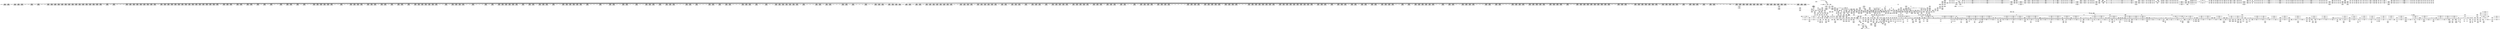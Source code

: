 digraph {
	CE0x54486f0 [shape=record,shape=Mrecord,label="{CE0x54486f0|task_sid:tmp18|security/selinux/hooks.c,208|*SummSink*}"]
	CE0x53f1270 [shape=record,shape=Mrecord,label="{CE0x53f1270|selinux_task_getscheduler:call|security/selinux/hooks.c,3647|*SummSource*}"]
	CE0x54451c0 [shape=record,shape=Mrecord,label="{CE0x54451c0|2472:_%struct.cred*,_:_CRE_560,568_|*MultipleSource*|Function::task_sid&Arg::task::|Function::current_has_perm&Arg::tsk::|security/selinux/hooks.c,208|Function::selinux_task_getscheduler&Arg::p::}"]
	CE0x5527f30 [shape=record,shape=Mrecord,label="{CE0x5527f30|i64*_getelementptr_inbounds_(_4_x_i64_,_4_x_i64_*___llvm_gcov_ctr135,_i64_0,_i64_2)|*Constant*}"]
	CE0x54cdc40 [shape=record,shape=Mrecord,label="{CE0x54cdc40|rcu_read_unlock:land.lhs.true2|*SummSource*}"]
	CE0x53ed3e0 [shape=record,shape=Mrecord,label="{CE0x53ed3e0|GLOBAL:current_sid.__warned|Global_var:current_sid.__warned|*SummSource*}"]
	CE0x5494da0 [shape=record,shape=Mrecord,label="{CE0x5494da0|cred_sid:cred|Function::cred_sid&Arg::cred::}"]
	CE0x54cee00 [shape=record,shape=Mrecord,label="{CE0x54cee00|rcu_read_unlock:tobool1|include/linux/rcupdate.h,933|*SummSource*}"]
	CE0x54cbe20 [shape=record,shape=Mrecord,label="{CE0x54cbe20|_call_void_mcount()_#3|*SummSink*}"]
	CE0x5482120 [shape=record,shape=Mrecord,label="{CE0x5482120|task_sid:tmp23|security/selinux/hooks.c,208|*SummSource*}"]
	CE0x5435e90 [shape=record,shape=Mrecord,label="{CE0x5435e90|2472:_%struct.cred*,_:_CRE_76,80_|*MultipleSource*|Function::task_sid&Arg::task::|Function::current_has_perm&Arg::tsk::|security/selinux/hooks.c,208|Function::selinux_task_getscheduler&Arg::p::}"]
	CE0x541cc20 [shape=record,shape=Mrecord,label="{CE0x541cc20|get_current:tmp2}"]
	CE0x54805f0 [shape=record,shape=Mrecord,label="{CE0x54805f0|task_sid:tmp14|security/selinux/hooks.c,208}"]
	CE0x541ce20 [shape=record,shape=Mrecord,label="{CE0x541ce20|task_sid:do.body5}"]
	CE0x5432d00 [shape=record,shape=Mrecord,label="{CE0x5432d00|2472:_%struct.cred*,_:_CRE_48,56_|*MultipleSource*|Function::task_sid&Arg::task::|Function::current_has_perm&Arg::tsk::|security/selinux/hooks.c,208|Function::selinux_task_getscheduler&Arg::p::}"]
	CE0x54c8a20 [shape=record,shape=Mrecord,label="{CE0x54c8a20|rcu_lock_release:tmp3}"]
	CE0x53d26b0 [shape=record,shape=Mrecord,label="{CE0x53d26b0|avc_has_perm:requested|Function::avc_has_perm&Arg::requested::|*SummSource*}"]
	CE0x53ea840 [shape=record,shape=Mrecord,label="{CE0x53ea840|_call_void_mcount()_#3|*SummSink*}"]
	CE0x5471490 [shape=record,shape=Mrecord,label="{CE0x5471490|2472:_%struct.cred*,_:_CRE_6319,6320_}"]
	CE0x54cdd30 [shape=record,shape=Mrecord,label="{CE0x54cdd30|i64*_getelementptr_inbounds_(_11_x_i64_,_11_x_i64_*___llvm_gcov_ctr132,_i64_0,_i64_0)|*Constant*}"]
	CE0x53effb0 [shape=record,shape=Mrecord,label="{CE0x53effb0|current_sid:tmp5|security/selinux/hooks.c,218}"]
	CE0x5428af0 [shape=record,shape=Mrecord,label="{CE0x5428af0|rcu_read_lock:call|include/linux/rcupdate.h,882}"]
	CE0x53ff0b0 [shape=record,shape=Mrecord,label="{CE0x53ff0b0|_call_void_lockdep_rcu_suspicious(i8*_getelementptr_inbounds_(_25_x_i8_,_25_x_i8_*_.str3,_i32_0,_i32_0),_i32_218,_i8*_getelementptr_inbounds_(_45_x_i8_,_45_x_i8_*_.str12,_i32_0,_i32_0))_#10,_!dbg_!27727|security/selinux/hooks.c,218|*SummSource*}"]
	CE0x5479660 [shape=record,shape=Mrecord,label="{CE0x5479660|2472:_%struct.cred*,_:_CRE_6632,6640_|*MultipleSource*|Function::task_sid&Arg::task::|Function::current_has_perm&Arg::tsk::|security/selinux/hooks.c,208|Function::selinux_task_getscheduler&Arg::p::}"]
	CE0x53ea250 [shape=record,shape=Mrecord,label="{CE0x53ea250|current_has_perm:tmp3}"]
	CE0x53d8ac0 [shape=record,shape=Mrecord,label="{CE0x53d8ac0|i64_5|*Constant*}"]
	CE0x54600e0 [shape=record,shape=Mrecord,label="{CE0x54600e0|2472:_%struct.cred*,_:_CRE_2911,2912_}"]
	CE0x54442b0 [shape=record,shape=Mrecord,label="{CE0x54442b0|i64*_getelementptr_inbounds_(_11_x_i64_,_11_x_i64_*___llvm_gcov_ctr127,_i64_0,_i64_9)|*Constant*|*SummSource*}"]
	CE0x5482f10 [shape=record,shape=Mrecord,label="{CE0x5482f10|task_sid:tmp24|security/selinux/hooks.c,208|*SummSink*}"]
	CE0x5448bc0 [shape=record,shape=Mrecord,label="{CE0x5448bc0|_call_void_lockdep_rcu_suspicious(i8*_getelementptr_inbounds_(_25_x_i8_,_25_x_i8_*_.str3,_i32_0,_i32_0),_i32_208,_i8*_getelementptr_inbounds_(_41_x_i8_,_41_x_i8_*_.str44,_i32_0,_i32_0))_#10,_!dbg_!27732|security/selinux/hooks.c,208|*SummSource*}"]
	CE0x5508440 [shape=record,shape=Mrecord,label="{CE0x5508440|i64*_getelementptr_inbounds_(_4_x_i64_,_4_x_i64_*___llvm_gcov_ctr129,_i64_0,_i64_3)|*Constant*|*SummSource*}"]
	CE0x54d1280 [shape=record,shape=Mrecord,label="{CE0x54d1280|_call_void_lockdep_rcu_suspicious(i8*_getelementptr_inbounds_(_25_x_i8_,_25_x_i8_*_.str45,_i32_0,_i32_0),_i32_934,_i8*_getelementptr_inbounds_(_44_x_i8_,_44_x_i8_*_.str47,_i32_0,_i32_0))_#10,_!dbg_!27726|include/linux/rcupdate.h,933|*SummSource*}"]
	CE0x53e6730 [shape=record,shape=Mrecord,label="{CE0x53e6730|current_sid:tmp21|security/selinux/hooks.c,218}"]
	CE0x549ab30 [shape=record,shape=Mrecord,label="{CE0x549ab30|_ret_void,_!dbg_!27717|include/linux/rcupdate.h,245|*SummSink*}"]
	CE0x5450450 [shape=record,shape=Mrecord,label="{CE0x5450450|2472:_%struct.cred*,_:_CRE_2056,2057_|*MultipleSource*|Function::task_sid&Arg::task::|Function::current_has_perm&Arg::tsk::|security/selinux/hooks.c,208|Function::selinux_task_getscheduler&Arg::p::}"]
	CE0x53d9830 [shape=record,shape=Mrecord,label="{CE0x53d9830|current_sid:tobool|security/selinux/hooks.c,218}"]
	CE0x54c6620 [shape=record,shape=Mrecord,label="{CE0x54c6620|rcu_read_unlock:tmp5|include/linux/rcupdate.h,933}"]
	CE0x5438d30 [shape=record,shape=Mrecord,label="{CE0x5438d30|i32_0|*Constant*}"]
	CE0x544c460 [shape=record,shape=Mrecord,label="{CE0x544c460|2472:_%struct.cred*,_:_CRE_1848,1856_|*MultipleSource*|Function::task_sid&Arg::task::|Function::current_has_perm&Arg::tsk::|security/selinux/hooks.c,208|Function::selinux_task_getscheduler&Arg::p::}"]
	CE0x550a250 [shape=record,shape=Mrecord,label="{CE0x550a250|rcu_lock_acquire:tmp7}"]
	CE0x5478820 [shape=record,shape=Mrecord,label="{CE0x5478820|2472:_%struct.cred*,_:_CRE_6576,6584_|*MultipleSource*|Function::task_sid&Arg::task::|Function::current_has_perm&Arg::tsk::|security/selinux/hooks.c,208|Function::selinux_task_getscheduler&Arg::p::}"]
	CE0x54639e0 [shape=record,shape=Mrecord,label="{CE0x54639e0|2472:_%struct.cred*,_:_CRE_2959,2960_}"]
	CE0x54bd520 [shape=record,shape=Mrecord,label="{CE0x54bd520|rcu_read_unlock:tmp18|include/linux/rcupdate.h,933|*SummSource*}"]
	CE0x53eec30 [shape=record,shape=Mrecord,label="{CE0x53eec30|current_has_perm:call1|security/selinux/hooks.c,1543}"]
	CE0x5415990 [shape=record,shape=Mrecord,label="{CE0x5415990|GLOBAL:__rcu_read_lock|*Constant*|*SummSource*}"]
	CE0x543d510 [shape=record,shape=Mrecord,label="{CE0x543d510|_call_void_rcu_lock_acquire(%struct.lockdep_map*_rcu_lock_map)_#10,_!dbg_!27711|include/linux/rcupdate.h,881|*SummSource*}"]
	CE0x54bfb00 [shape=record,shape=Mrecord,label="{CE0x54bfb00|rcu_lock_acquire:tmp|*SummSource*}"]
	CE0x5497a20 [shape=record,shape=Mrecord,label="{CE0x5497a20|task_sid:tmp6|security/selinux/hooks.c,208}"]
	CE0x53d4f20 [shape=record,shape=Mrecord,label="{CE0x53d4f20|_ret_i32_%call,_!dbg_!27713|security/selinux/hooks.c,3647|*SummSink*}"]
	CE0x6765770 [shape=record,shape=Mrecord,label="{CE0x6765770|selinux_task_getscheduler:tmp1|*SummSink*}"]
	CE0x5474cf0 [shape=record,shape=Mrecord,label="{CE0x5474cf0|2472:_%struct.cred*,_:_CRE_6392,6400_|*MultipleSource*|Function::task_sid&Arg::task::|Function::current_has_perm&Arg::tsk::|security/selinux/hooks.c,208|Function::selinux_task_getscheduler&Arg::p::}"]
	CE0x54af740 [shape=record,shape=Mrecord,label="{CE0x54af740|__preempt_count_sub:tmp4|./arch/x86/include/asm/preempt.h,77}"]
	CE0x546f610 [shape=record,shape=Mrecord,label="{CE0x546f610|2472:_%struct.cred*,_:_CRE_6293,6294_}"]
	CE0x53fe2a0 [shape=record,shape=Mrecord,label="{CE0x53fe2a0|current_sid:tmp5|security/selinux/hooks.c,218|*SummSink*}"]
	CE0x53f8b20 [shape=record,shape=Mrecord,label="{CE0x53f8b20|current_sid:sid|security/selinux/hooks.c,220|*SummSource*}"]
	CE0x55156e0 [shape=record,shape=Mrecord,label="{CE0x55156e0|__preempt_count_sub:tmp7|./arch/x86/include/asm/preempt.h,78|*SummSource*}"]
	CE0x5443500 [shape=record,shape=Mrecord,label="{CE0x5443500|rcu_read_lock:tmp22|include/linux/rcupdate.h,884}"]
	CE0x5517c70 [shape=record,shape=Mrecord,label="{CE0x5517c70|rcu_lock_release:tmp1}"]
	CE0x543df50 [shape=record,shape=Mrecord,label="{CE0x543df50|2472:_%struct.cred*,_:_CRE_92,96_|*MultipleSource*|Function::task_sid&Arg::task::|Function::current_has_perm&Arg::tsk::|security/selinux/hooks.c,208|Function::selinux_task_getscheduler&Arg::p::}"]
	CE0x53cfae0 [shape=record,shape=Mrecord,label="{CE0x53cfae0|i8*_getelementptr_inbounds_(_45_x_i8_,_45_x_i8_*_.str12,_i32_0,_i32_0)|*Constant*|*SummSource*}"]
	CE0x547bfe0 [shape=record,shape=Mrecord,label="{CE0x547bfe0|2472:_%struct.cred*,_:_CRE_10576,10584_|*MultipleSource*|Function::task_sid&Arg::task::|Function::current_has_perm&Arg::tsk::|security/selinux/hooks.c,208|Function::selinux_task_getscheduler&Arg::p::}"]
	CE0x53ea4b0 [shape=record,shape=Mrecord,label="{CE0x53ea4b0|current_has_perm:tmp3|*SummSink*}"]
	CE0x53f6820 [shape=record,shape=Mrecord,label="{CE0x53f6820|current_sid:tmp10|security/selinux/hooks.c,218|*SummSource*}"]
	CE0x5447950 [shape=record,shape=Mrecord,label="{CE0x5447950|task_sid:tmp17|security/selinux/hooks.c,208|*SummSource*}"]
	CE0x5495720 [shape=record,shape=Mrecord,label="{CE0x5495720|GLOBAL:rcu_read_unlock|*Constant*}"]
	CE0x547e2c0 [shape=record,shape=Mrecord,label="{CE0x547e2c0|task_sid:tmp10|security/selinux/hooks.c,208|*SummSource*}"]
	CE0x5463c40 [shape=record,shape=Mrecord,label="{CE0x5463c40|2472:_%struct.cred*,_:_CRE_2961,2962_}"]
	CE0x53d8b50 [shape=record,shape=Mrecord,label="{CE0x53d8b50|selinux_task_getscheduler:tmp2|*SummSink*}"]
	CE0x543d070 [shape=record,shape=Mrecord,label="{CE0x543d070|task_sid:if.then|*SummSink*}"]
	CE0x5460210 [shape=record,shape=Mrecord,label="{CE0x5460210|2472:_%struct.cred*,_:_CRE_2912,2913_}"]
	CE0x5464360 [shape=record,shape=Mrecord,label="{CE0x5464360|2472:_%struct.cred*,_:_CRE_2967,2968_}"]
	CE0x5462220 [shape=record,shape=Mrecord,label="{CE0x5462220|2472:_%struct.cred*,_:_CRE_2939,2940_}"]
	CE0x54361f0 [shape=record,shape=Mrecord,label="{CE0x54361f0|i64*_getelementptr_inbounds_(_2_x_i64_,_2_x_i64_*___llvm_gcov_ctr131,_i64_0,_i64_1)|*Constant*}"]
	CE0x5449aa0 [shape=record,shape=Mrecord,label="{CE0x5449aa0|2472:_%struct.cred*,_:_CRE_699,700_}"]
	CE0x544deb0 [shape=record,shape=Mrecord,label="{CE0x544deb0|2472:_%struct.cred*,_:_CRE_1936,1944_|*MultipleSource*|Function::task_sid&Arg::task::|Function::current_has_perm&Arg::tsk::|security/selinux/hooks.c,208|Function::selinux_task_getscheduler&Arg::p::}"]
	CE0x546cf10 [shape=record,shape=Mrecord,label="{CE0x546cf10|2472:_%struct.cred*,_:_CRE_6184,6192_|*MultipleSource*|Function::task_sid&Arg::task::|Function::current_has_perm&Arg::tsk::|security/selinux/hooks.c,208|Function::selinux_task_getscheduler&Arg::p::}"]
	CE0x53ce8c0 [shape=record,shape=Mrecord,label="{CE0x53ce8c0|current_sid:land.lhs.true|*SummSource*}"]
	CE0x53e6ad0 [shape=record,shape=Mrecord,label="{CE0x53e6ad0|current_sid:tmp21|security/selinux/hooks.c,218|*SummSink*}"]
	CE0x54bdd70 [shape=record,shape=Mrecord,label="{CE0x54bdd70|rcu_read_unlock:call3|include/linux/rcupdate.h,933|*SummSink*}"]
	CE0x53dc950 [shape=record,shape=Mrecord,label="{CE0x53dc950|current_has_perm:tsk|Function::current_has_perm&Arg::tsk::|*SummSink*}"]
	CE0x5447a90 [shape=record,shape=Mrecord,label="{CE0x5447a90|i64*_getelementptr_inbounds_(_13_x_i64_,_13_x_i64_*___llvm_gcov_ctr126,_i64_0,_i64_8)|*Constant*|*SummSource*}"]
	CE0x53eef80 [shape=record,shape=Mrecord,label="{CE0x53eef80|GLOBAL:task_sid|*Constant*|*SummSource*}"]
	CE0x5497e00 [shape=record,shape=Mrecord,label="{CE0x5497e00|GLOBAL:__llvm_gcov_ctr126|Global_var:__llvm_gcov_ctr126|*SummSource*}"]
	CE0x547ec30 [shape=record,shape=Mrecord,label="{CE0x547ec30|task_sid:tmp12|security/selinux/hooks.c,208|*SummSource*}"]
	CE0x54a2d70 [shape=record,shape=Mrecord,label="{CE0x54a2d70|_call_void_lock_acquire(%struct.lockdep_map*_%map,_i32_0,_i32_0,_i32_2,_i32_0,_%struct.lockdep_map*_null,_i64_ptrtoint_(i8*_blockaddress(_rcu_lock_acquire,_%__here)_to_i64))_#10,_!dbg_!27716|include/linux/rcupdate.h,418|*SummSource*}"]
	CE0x54a7470 [shape=record,shape=Mrecord,label="{CE0x54a7470|i32_2|*Constant*|*SummSource*}"]
	CE0x54464c0 [shape=record,shape=Mrecord,label="{CE0x54464c0|2472:_%struct.cred*,_:_CRE_624,632_|*MultipleSource*|Function::task_sid&Arg::task::|Function::current_has_perm&Arg::tsk::|security/selinux/hooks.c,208|Function::selinux_task_getscheduler&Arg::p::}"]
	CE0x5517c00 [shape=record,shape=Mrecord,label="{CE0x5517c00|i64_1|*Constant*}"]
	CE0x54690f0 [shape=record,shape=Mrecord,label="{CE0x54690f0|2472:_%struct.cred*,_:_CRE_3168,5856_|*MultipleSource*|Function::task_sid&Arg::task::|Function::current_has_perm&Arg::tsk::|security/selinux/hooks.c,208|Function::selinux_task_getscheduler&Arg::p::}"]
	CE0x54c79b0 [shape=record,shape=Mrecord,label="{CE0x54c79b0|rcu_lock_acquire:tmp1|*SummSource*}"]
	CE0x54307b0 [shape=record,shape=Mrecord,label="{CE0x54307b0|128:_i8*,_:_CRE_128,136_|*MultipleSource*|Function::cred_sid&Arg::cred::|*LoadInst*|security/selinux/hooks.c,208|security/selinux/hooks.c,196}"]
	CE0x53ed6f0 [shape=record,shape=Mrecord,label="{CE0x53ed6f0|current_sid:tmp8|security/selinux/hooks.c,218}"]
	CE0x5493850 [shape=record,shape=Mrecord,label="{CE0x5493850|task_sid:tmp26|security/selinux/hooks.c,208|*SummSource*}"]
	CE0x54276d0 [shape=record,shape=Mrecord,label="{CE0x54276d0|2472:_%struct.cred*,_:_CRE_20,24_|*MultipleSource*|Function::task_sid&Arg::task::|Function::current_has_perm&Arg::tsk::|security/selinux/hooks.c,208|Function::selinux_task_getscheduler&Arg::p::}"]
	CE0x53e8940 [shape=record,shape=Mrecord,label="{CE0x53e8940|2472:_%struct.cred*,_:_CRE_464,472_|*MultipleSource*|Function::task_sid&Arg::task::|Function::current_has_perm&Arg::tsk::|security/selinux/hooks.c,208|Function::selinux_task_getscheduler&Arg::p::}"]
	CE0x53fd300 [shape=record,shape=Mrecord,label="{CE0x53fd300|task_sid:real_cred|security/selinux/hooks.c,208|*SummSource*}"]
	CE0x54fa0f0 [shape=record,shape=Mrecord,label="{CE0x54fa0f0|_call_void_asm_sideeffect_,_memory_,_dirflag_,_fpsr_,_flags_()_#3,_!dbg_!27711,_!srcloc_!27714|include/linux/rcupdate.h,244}"]
	CE0x53d2850 [shape=record,shape=Mrecord,label="{CE0x53d2850|avc_has_perm:requested|Function::avc_has_perm&Arg::requested::|*SummSink*}"]
	CE0x542a610 [shape=record,shape=Mrecord,label="{CE0x542a610|2472:_%struct.cred*,_:_CRE_384,392_|*MultipleSource*|Function::task_sid&Arg::task::|Function::current_has_perm&Arg::tsk::|security/selinux/hooks.c,208|Function::selinux_task_getscheduler&Arg::p::}"]
	CE0x53e2930 [shape=record,shape=Mrecord,label="{CE0x53e2930|current_sid:tmp13|security/selinux/hooks.c,218|*SummSource*}"]
	CE0x54c8160 [shape=record,shape=Mrecord,label="{CE0x54c8160|__rcu_read_lock:tmp5|include/linux/rcupdate.h,239|*SummSink*}"]
	CE0x54c6900 [shape=record,shape=Mrecord,label="{CE0x54c6900|_call_void_asm_sideeffect_,_memory_,_dirflag_,_fpsr_,_flags_()_#3,_!dbg_!27711,_!srcloc_!27714|include/linux/rcupdate.h,244|*SummSink*}"]
	CE0x543e170 [shape=record,shape=Mrecord,label="{CE0x543e170|2472:_%struct.cred*,_:_CRE_96,104_|*MultipleSource*|Function::task_sid&Arg::task::|Function::current_has_perm&Arg::tsk::|security/selinux/hooks.c,208|Function::selinux_task_getscheduler&Arg::p::}"]
	CE0x547dde0 [shape=record,shape=Mrecord,label="{CE0x547dde0|task_sid:tobool1|security/selinux/hooks.c,208|*SummSink*}"]
	CE0x5404140 [shape=record,shape=Mrecord,label="{CE0x5404140|current_sid:tmp16|security/selinux/hooks.c,218|*SummSource*}"]
	CE0x546eff0 [shape=record,shape=Mrecord,label="{CE0x546eff0|2472:_%struct.cred*,_:_CRE_6289,6290_}"]
	CE0x5511760 [shape=record,shape=Mrecord,label="{CE0x5511760|__rcu_read_unlock:tmp2|*SummSink*}"]
	CE0x5441490 [shape=record,shape=Mrecord,label="{CE0x5441490|i32_883|*Constant*|*SummSource*}"]
	CE0x54fdd40 [shape=record,shape=Mrecord,label="{CE0x54fdd40|__preempt_count_add:do.body}"]
	CE0x53d8520 [shape=record,shape=Mrecord,label="{CE0x53d8520|i64_4|*Constant*}"]
	CE0x5452f40 [shape=record,shape=Mrecord,label="{CE0x5452f40|2472:_%struct.cred*,_:_CRE_2256,2264_|*MultipleSource*|Function::task_sid&Arg::task::|Function::current_has_perm&Arg::tsk::|security/selinux/hooks.c,208|Function::selinux_task_getscheduler&Arg::p::}"]
	CE0x544f150 [shape=record,shape=Mrecord,label="{CE0x544f150|2472:_%struct.cred*,_:_CRE_2016,2020_|*MultipleSource*|Function::task_sid&Arg::task::|Function::current_has_perm&Arg::tsk::|security/selinux/hooks.c,208|Function::selinux_task_getscheduler&Arg::p::}"]
	CE0x53f6270 [shape=record,shape=Mrecord,label="{CE0x53f6270|i64_5|*Constant*|*SummSink*}"]
	CE0x549d800 [shape=record,shape=Mrecord,label="{CE0x549d800|__preempt_count_add:tmp3|*SummSink*}"]
	CE0x53d57c0 [shape=record,shape=Mrecord,label="{CE0x53d57c0|task_sid:task|Function::task_sid&Arg::task::}"]
	CE0x541be80 [shape=record,shape=Mrecord,label="{CE0x541be80|2472:_%struct.cred*,_:_CRE_8,16_|*MultipleSource*|Function::task_sid&Arg::task::|Function::current_has_perm&Arg::tsk::|security/selinux/hooks.c,208|Function::selinux_task_getscheduler&Arg::p::}"]
	CE0x542d7d0 [shape=record,shape=Mrecord,label="{CE0x542d7d0|i64*_getelementptr_inbounds_(_4_x_i64_,_4_x_i64_*___llvm_gcov_ctr128,_i64_0,_i64_2)|*Constant*|*SummSource*}"]
	CE0x545b1e0 [shape=record,shape=Mrecord,label="{CE0x545b1e0|2472:_%struct.cred*,_:_CRE_2696,2704_|*MultipleSource*|Function::task_sid&Arg::task::|Function::current_has_perm&Arg::tsk::|security/selinux/hooks.c,208|Function::selinux_task_getscheduler&Arg::p::}"]
	CE0x544d2a0 [shape=record,shape=Mrecord,label="{CE0x544d2a0|2472:_%struct.cred*,_:_CRE_1896,1900_|*MultipleSource*|Function::task_sid&Arg::task::|Function::current_has_perm&Arg::tsk::|security/selinux/hooks.c,208|Function::selinux_task_getscheduler&Arg::p::}"]
	CE0x54acbf0 [shape=record,shape=Mrecord,label="{CE0x54acbf0|i32_22|*Constant*}"]
	CE0x54b7610 [shape=record,shape=Mrecord,label="{CE0x54b7610|i64*_getelementptr_inbounds_(_11_x_i64_,_11_x_i64_*___llvm_gcov_ctr127,_i64_0,_i64_8)|*Constant*|*SummSink*}"]
	CE0x545f460 [shape=record,shape=Mrecord,label="{CE0x545f460|2472:_%struct.cred*,_:_CRE_2900,2904_|*MultipleSource*|Function::task_sid&Arg::task::|Function::current_has_perm&Arg::tsk::|security/selinux/hooks.c,208|Function::selinux_task_getscheduler&Arg::p::}"]
	CE0x53fd230 [shape=record,shape=Mrecord,label="{CE0x53fd230|task_sid:real_cred|security/selinux/hooks.c,208}"]
	CE0x54b7010 [shape=record,shape=Mrecord,label="{CE0x54b7010|i64*_getelementptr_inbounds_(_11_x_i64_,_11_x_i64_*___llvm_gcov_ctr127,_i64_0,_i64_8)|*Constant*}"]
	CE0x5439240 [shape=record,shape=Mrecord,label="{CE0x5439240|GLOBAL:current_task|Global_var:current_task|*SummSource*}"]
	CE0x54b5d40 [shape=record,shape=Mrecord,label="{CE0x54b5d40|i64*_getelementptr_inbounds_(_11_x_i64_,_11_x_i64_*___llvm_gcov_ctr132,_i64_0,_i64_8)|*Constant*|*SummSource*}"]
	CE0x541ba40 [shape=record,shape=Mrecord,label="{CE0x541ba40|_ret_void,_!dbg_!27717|include/linux/rcupdate.h,419|*SummSource*}"]
	CE0x54742e0 [shape=record,shape=Mrecord,label="{CE0x54742e0|2472:_%struct.cred*,_:_CRE_6358,6359_}"]
	CE0x554be10 [shape=record,shape=Mrecord,label="{CE0x554be10|COLLAPSED:_GCMRE___llvm_gcov_ctr129_internal_global_4_x_i64_zeroinitializer:_elem_0:default:}"]
	CE0x543e580 [shape=record,shape=Mrecord,label="{CE0x543e580|cred_sid:tmp}"]
	CE0x5474080 [shape=record,shape=Mrecord,label="{CE0x5474080|2472:_%struct.cred*,_:_CRE_6356,6357_}"]
	CE0x5480410 [shape=record,shape=Mrecord,label="{CE0x5480410|i64_6|*Constant*|*SummSource*}"]
	CE0x54c4c70 [shape=record,shape=Mrecord,label="{CE0x54c4c70|rcu_read_unlock:tmp15|include/linux/rcupdate.h,933|*SummSink*}"]
	CE0x5461640 [shape=record,shape=Mrecord,label="{CE0x5461640|2472:_%struct.cred*,_:_CRE_2929,2930_}"]
	CE0x543cd90 [shape=record,shape=Mrecord,label="{CE0x543cd90|task_sid:do.end6|*SummSink*}"]
	CE0x5401180 [shape=record,shape=Mrecord,label="{CE0x5401180|current_sid:tmp17|security/selinux/hooks.c,218|*SummSink*}"]
	CE0x5495030 [shape=record,shape=Mrecord,label="{CE0x5495030|cred_sid:cred|Function::cred_sid&Arg::cred::|*SummSink*}"]
	CE0x53f83b0 [shape=record,shape=Mrecord,label="{CE0x53f83b0|current_sid:do.end}"]
	CE0x5459a20 [shape=record,shape=Mrecord,label="{CE0x5459a20|2472:_%struct.cred*,_:_CRE_2600,2608_|*MultipleSource*|Function::task_sid&Arg::task::|Function::current_has_perm&Arg::tsk::|security/selinux/hooks.c,208|Function::selinux_task_getscheduler&Arg::p::}"]
	CE0x5400120 [shape=record,shape=Mrecord,label="{CE0x5400120|_call_void_asm_sideeffect_,_memory_,_dirflag_,_fpsr_,_flags_()_#3,_!dbg_!27714,_!srcloc_!27715|include/linux/rcupdate.h,239|*SummSink*}"]
	CE0x54a7d30 [shape=record,shape=Mrecord,label="{CE0x54a7d30|__rcu_read_lock:tmp3|*SummSink*}"]
	CE0x5414d50 [shape=record,shape=Mrecord,label="{CE0x5414d50|2472:_%struct.cred*,_:_CRE_520,524_|*MultipleSource*|Function::task_sid&Arg::task::|Function::current_has_perm&Arg::tsk::|security/selinux/hooks.c,208|Function::selinux_task_getscheduler&Arg::p::}"]
	CE0x54653c0 [shape=record,shape=Mrecord,label="{CE0x54653c0|2472:_%struct.cred*,_:_CRE_2992,3000_|*MultipleSource*|Function::task_sid&Arg::task::|Function::current_has_perm&Arg::tsk::|security/selinux/hooks.c,208|Function::selinux_task_getscheduler&Arg::p::}"]
	CE0x54708b0 [shape=record,shape=Mrecord,label="{CE0x54708b0|2472:_%struct.cred*,_:_CRE_6309,6310_}"]
	CE0x5463650 [shape=record,shape=Mrecord,label="{CE0x5463650|2472:_%struct.cred*,_:_CRE_2956,2957_}"]
	CE0x5503e90 [shape=record,shape=Mrecord,label="{CE0x5503e90|__preempt_count_add:tmp3}"]
	CE0x5468050 [shape=record,shape=Mrecord,label="{CE0x5468050|2472:_%struct.cred*,_:_CRE_3136,3140_|*MultipleSource*|Function::task_sid&Arg::task::|Function::current_has_perm&Arg::tsk::|security/selinux/hooks.c,208|Function::selinux_task_getscheduler&Arg::p::}"]
	CE0x53e5890 [shape=record,shape=Mrecord,label="{CE0x53e5890|i64_1|*Constant*}"]
	CE0x550c510 [shape=record,shape=Mrecord,label="{CE0x550c510|i64*_getelementptr_inbounds_(_4_x_i64_,_4_x_i64_*___llvm_gcov_ctr134,_i64_0,_i64_1)|*Constant*|*SummSource*}"]
	CE0x54cb940 [shape=record,shape=Mrecord,label="{CE0x54cb940|_ret_void,_!dbg_!27720|./arch/x86/include/asm/preempt.h,78|*SummSource*}"]
	CE0x54a38c0 [shape=record,shape=Mrecord,label="{CE0x54a38c0|__rcu_read_lock:tmp3}"]
	CE0x543ca30 [shape=record,shape=Mrecord,label="{CE0x543ca30|2472:_%struct.cred*,_:_CRE_192,200_|*MultipleSource*|Function::task_sid&Arg::task::|Function::current_has_perm&Arg::tsk::|security/selinux/hooks.c,208|Function::selinux_task_getscheduler&Arg::p::}"]
	CE0x53fdf00 [shape=record,shape=Mrecord,label="{CE0x53fdf00|get_current:tmp2|*SummSink*}"]
	CE0x54c5150 [shape=record,shape=Mrecord,label="{CE0x54c5150|rcu_read_unlock:tmp16|include/linux/rcupdate.h,933|*SummSink*}"]
	CE0x5461770 [shape=record,shape=Mrecord,label="{CE0x5461770|2472:_%struct.cred*,_:_CRE_2930,2931_}"]
	CE0x54cf8f0 [shape=record,shape=Mrecord,label="{CE0x54cf8f0|i64*_getelementptr_inbounds_(_4_x_i64_,_4_x_i64_*___llvm_gcov_ctr133,_i64_0,_i64_1)|*Constant*}"]
	CE0x54144d0 [shape=record,shape=Mrecord,label="{CE0x54144d0|2472:_%struct.cred*,_:_CRE_488,496_|*MultipleSource*|Function::task_sid&Arg::task::|Function::current_has_perm&Arg::tsk::|security/selinux/hooks.c,208|Function::selinux_task_getscheduler&Arg::p::}"]
	CE0x54a6f80 [shape=record,shape=Mrecord,label="{CE0x54a6f80|i32_1|*Constant*}"]
	CE0x5443310 [shape=record,shape=Mrecord,label="{CE0x5443310|rcu_read_lock:tmp21|include/linux/rcupdate.h,884|*SummSink*}"]
	CE0x53d8ef0 [shape=record,shape=Mrecord,label="{CE0x53d8ef0|current_sid:call|security/selinux/hooks.c,218|*SummSink*}"]
	CE0x5522270 [shape=record,shape=Mrecord,label="{CE0x5522270|i64*_getelementptr_inbounds_(_4_x_i64_,_4_x_i64_*___llvm_gcov_ctr134,_i64_0,_i64_3)|*Constant*|*SummSource*}"]
	CE0x54933b0 [shape=record,shape=Mrecord,label="{CE0x54933b0|task_sid:tmp27|security/selinux/hooks.c,208}"]
	CE0x5516bb0 [shape=record,shape=Mrecord,label="{CE0x5516bb0|i64_ptrtoint_(i8*_blockaddress(_rcu_lock_release,_%__here)_to_i64)|*Constant*|*SummSink*}"]
	CE0x53fb1e0 [shape=record,shape=Mrecord,label="{CE0x53fb1e0|2472:_%struct.cred*,_:_CRE_336,344_|*MultipleSource*|Function::task_sid&Arg::task::|Function::current_has_perm&Arg::tsk::|security/selinux/hooks.c,208|Function::selinux_task_getscheduler&Arg::p::}"]
	CE0x54d60f0 [shape=record,shape=Mrecord,label="{CE0x54d60f0|i64*_getelementptr_inbounds_(_11_x_i64_,_11_x_i64_*___llvm_gcov_ctr132,_i64_0,_i64_9)|*Constant*|*SummSink*}"]
	CE0x54a75d0 [shape=record,shape=Mrecord,label="{CE0x54a75d0|i64*_getelementptr_inbounds_(_4_x_i64_,_4_x_i64_*___llvm_gcov_ctr130,_i64_0,_i64_3)|*Constant*}"]
	CE0x54cda80 [shape=record,shape=Mrecord,label="{CE0x54cda80|rcu_read_unlock:land.lhs.true2}"]
	CE0x550d4f0 [shape=record,shape=Mrecord,label="{CE0x550d4f0|__preempt_count_sub:do.end|*SummSink*}"]
	CE0x5489400 [shape=record,shape=Mrecord,label="{CE0x5489400|GLOBAL:__llvm_gcov_ctr127|Global_var:__llvm_gcov_ctr127}"]
	CE0x5452820 [shape=record,shape=Mrecord,label="{CE0x5452820|2472:_%struct.cred*,_:_CRE_2168,2240_|*MultipleSource*|Function::task_sid&Arg::task::|Function::current_has_perm&Arg::tsk::|security/selinux/hooks.c,208|Function::selinux_task_getscheduler&Arg::p::}"]
	CE0x53e21d0 [shape=record,shape=Mrecord,label="{CE0x53e21d0|avc_has_perm:requested|Function::avc_has_perm&Arg::requested::}"]
	CE0x546fe00 [shape=record,shape=Mrecord,label="{CE0x546fe00|2472:_%struct.cred*,_:_CRE_6300,6301_}"]
	CE0x5473110 [shape=record,shape=Mrecord,label="{CE0x5473110|2472:_%struct.cred*,_:_CRE_6343,6344_}"]
	CE0x53e6e50 [shape=record,shape=Mrecord,label="{CE0x53e6e50|i32_22|*Constant*|*SummSink*}"]
	CE0x547bd70 [shape=record,shape=Mrecord,label="{CE0x547bd70|2472:_%struct.cred*,_:_CRE_10572,10576_|*MultipleSource*|Function::task_sid&Arg::task::|Function::current_has_perm&Arg::tsk::|security/selinux/hooks.c,208|Function::selinux_task_getscheduler&Arg::p::}"]
	CE0x5442710 [shape=record,shape=Mrecord,label="{CE0x5442710|rcu_read_lock:tmp20|include/linux/rcupdate.h,882|*SummSource*}"]
	CE0x5472b20 [shape=record,shape=Mrecord,label="{CE0x5472b20|2472:_%struct.cred*,_:_CRE_6338,6339_}"]
	CE0x54d39c0 [shape=record,shape=Mrecord,label="{CE0x54d39c0|i64*_getelementptr_inbounds_(_11_x_i64_,_11_x_i64_*___llvm_gcov_ctr132,_i64_0,_i64_10)|*Constant*|*SummSink*}"]
	CE0x53f5160 [shape=record,shape=Mrecord,label="{CE0x53f5160|current_sid:tobool1|security/selinux/hooks.c,218}"]
	CE0x54861d0 [shape=record,shape=Mrecord,label="{CE0x54861d0|GLOBAL:__llvm_gcov_ctr127|Global_var:__llvm_gcov_ctr127|*SummSource*}"]
	CE0x5467df0 [shape=record,shape=Mrecord,label="{CE0x5467df0|2472:_%struct.cred*,_:_CRE_3128,3136_|*MultipleSource*|Function::task_sid&Arg::task::|Function::current_has_perm&Arg::tsk::|security/selinux/hooks.c,208|Function::selinux_task_getscheduler&Arg::p::}"]
	CE0x5464100 [shape=record,shape=Mrecord,label="{CE0x5464100|2472:_%struct.cred*,_:_CRE_2965,2966_}"]
	CE0x54bc0e0 [shape=record,shape=Mrecord,label="{CE0x54bc0e0|rcu_read_unlock:bb}"]
	CE0x5432810 [shape=record,shape=Mrecord,label="{CE0x5432810|GLOBAL:__llvm_gcov_ctr132|Global_var:__llvm_gcov_ctr132|*SummSink*}"]
	CE0x53e7a40 [shape=record,shape=Mrecord,label="{CE0x53e7a40|i1_true|*Constant*|*SummSink*}"]
	CE0x5434ae0 [shape=record,shape=Mrecord,label="{CE0x5434ae0|_call_void_mcount()_#3|*SummSource*}"]
	CE0x5417fc0 [shape=record,shape=Mrecord,label="{CE0x5417fc0|current_sid:tmp23|security/selinux/hooks.c,218}"]
	CE0x53d0940 [shape=record,shape=Mrecord,label="{CE0x53d0940|_call_void_rcu_read_lock()_#10,_!dbg_!27712|security/selinux/hooks.c,207|*SummSource*}"]
	CE0x5473a90 [shape=record,shape=Mrecord,label="{CE0x5473a90|2472:_%struct.cred*,_:_CRE_6351,6352_}"]
	CE0x5517980 [shape=record,shape=Mrecord,label="{CE0x5517980|GLOBAL:__preempt_count|Global_var:__preempt_count|*SummSink*}"]
	CE0x54bfb70 [shape=record,shape=Mrecord,label="{CE0x54bfb70|COLLAPSED:_GCMRE___llvm_gcov_ctr130_internal_global_4_x_i64_zeroinitializer:_elem_0:default:}"]
	CE0x53edda0 [shape=record,shape=Mrecord,label="{CE0x53edda0|_ret_i32_%call,_!dbg_!27713|security/selinux/hooks.c,3647|*SummSource*}"]
	CE0x53f8da0 [shape=record,shape=Mrecord,label="{CE0x53f8da0|i64_0|*Constant*}"]
	CE0x53f6c30 [shape=record,shape=Mrecord,label="{CE0x53f6c30|_call_void_mcount()_#3|*SummSource*}"]
	CE0x53fd5c0 [shape=record,shape=Mrecord,label="{CE0x53fd5c0|%struct.task_struct*_(%struct.task_struct**)*_asm_movq_%gs:$_1:P_,$0_,_r,im,_dirflag_,_fpsr_,_flags_|*SummSink*}"]
	CE0x54682b0 [shape=record,shape=Mrecord,label="{CE0x54682b0|2472:_%struct.cred*,_:_CRE_3140,3144_|*MultipleSource*|Function::task_sid&Arg::task::|Function::current_has_perm&Arg::tsk::|security/selinux/hooks.c,208|Function::selinux_task_getscheduler&Arg::p::}"]
	CE0x53f8a20 [shape=record,shape=Mrecord,label="{CE0x53f8a20|current_sid:sid|security/selinux/hooks.c,220}"]
	CE0x54d6820 [shape=record,shape=Mrecord,label="{CE0x54d6820|__rcu_read_lock:tmp4|include/linux/rcupdate.h,239|*SummSource*}"]
	CE0x53f20b0 [shape=record,shape=Mrecord,label="{CE0x53f20b0|i32_(i32,_i32,_i16,_i32,_%struct.common_audit_data*)*_bitcast_(i32_(i32,_i32,_i16,_i32,_%struct.common_audit_data.495*)*_avc_has_perm_to_i32_(i32,_i32,_i16,_i32,_%struct.common_audit_data*)*)|*Constant*|*SummSource*}"]
	CE0x54484e0 [shape=record,shape=Mrecord,label="{CE0x54484e0|task_sid:tmp18|security/selinux/hooks.c,208|*SummSource*}"]
	CE0x5480160 [shape=record,shape=Mrecord,label="{CE0x5480160|i64_7|*Constant*|*SummSink*}"]
	CE0x5454210 [shape=record,shape=Mrecord,label="{CE0x5454210|2472:_%struct.cred*,_:_CRE_2320,2328_|*MultipleSource*|Function::task_sid&Arg::task::|Function::current_has_perm&Arg::tsk::|security/selinux/hooks.c,208|Function::selinux_task_getscheduler&Arg::p::}"]
	CE0x53c5fe0 [shape=record,shape=Mrecord,label="{CE0x53c5fe0|i8*_getelementptr_inbounds_(_25_x_i8_,_25_x_i8_*_.str3,_i32_0,_i32_0)|*Constant*}"]
	CE0x53de480 [shape=record,shape=Mrecord,label="{CE0x53de480|current_sid:tmp3|*SummSink*}"]
	CE0x5453fb0 [shape=record,shape=Mrecord,label="{CE0x5453fb0|2472:_%struct.cred*,_:_CRE_2312,2320_|*MultipleSource*|Function::task_sid&Arg::task::|Function::current_has_perm&Arg::tsk::|security/selinux/hooks.c,208|Function::selinux_task_getscheduler&Arg::p::}"]
	CE0x5509330 [shape=record,shape=Mrecord,label="{CE0x5509330|__rcu_read_unlock:tmp1}"]
	CE0x5522a90 [shape=record,shape=Mrecord,label="{CE0x5522a90|_call_void___preempt_count_sub(i32_1)_#10,_!dbg_!27715|include/linux/rcupdate.h,244}"]
	CE0x54753e0 [shape=record,shape=Mrecord,label="{CE0x54753e0|2472:_%struct.cred*,_:_CRE_6424,6432_|*MultipleSource*|Function::task_sid&Arg::task::|Function::current_has_perm&Arg::tsk::|security/selinux/hooks.c,208|Function::selinux_task_getscheduler&Arg::p::}"]
	CE0x53fa050 [shape=record,shape=Mrecord,label="{CE0x53fa050|i64*_getelementptr_inbounds_(_11_x_i64_,_11_x_i64_*___llvm_gcov_ctr125,_i64_0,_i64_6)|*Constant*|*SummSink*}"]
	CE0x5434290 [shape=record,shape=Mrecord,label="{CE0x5434290|_call_void___rcu_read_lock()_#10,_!dbg_!27710|include/linux/rcupdate.h,879|*SummSink*}"]
	CE0x54843c0 [shape=record,shape=Mrecord,label="{CE0x54843c0|i64*_getelementptr_inbounds_(_13_x_i64_,_13_x_i64_*___llvm_gcov_ctr126,_i64_0,_i64_9)|*Constant*|*SummSource*}"]
	CE0x546bbe0 [shape=record,shape=Mrecord,label="{CE0x546bbe0|2472:_%struct.cred*,_:_CRE_5992,6000_|*MultipleSource*|Function::task_sid&Arg::task::|Function::current_has_perm&Arg::tsk::|security/selinux/hooks.c,208|Function::selinux_task_getscheduler&Arg::p::}"]
	CE0x53ea100 [shape=record,shape=Mrecord,label="{CE0x53ea100|selinux_task_getscheduler:tmp|*SummSink*}"]
	CE0x5509060 [shape=record,shape=Mrecord,label="{CE0x5509060|__rcu_read_unlock:tmp1|*SummSource*}"]
	CE0x54841a0 [shape=record,shape=Mrecord,label="{CE0x54841a0|i8*_getelementptr_inbounds_(_41_x_i8_,_41_x_i8_*_.str44,_i32_0,_i32_0)|*Constant*|*SummSink*}"]
	CE0x5400840 [shape=record,shape=Mrecord,label="{CE0x5400840|rcu_read_lock:land.lhs.true2|*SummSource*}"]
	CE0x5512ef0 [shape=record,shape=Mrecord,label="{CE0x5512ef0|__rcu_read_unlock:tmp3}"]
	CE0x54c1830 [shape=record,shape=Mrecord,label="{CE0x54c1830|rcu_lock_acquire:tmp2|*SummSource*}"]
	CE0x543b2e0 [shape=record,shape=Mrecord,label="{CE0x543b2e0|GLOBAL:current_task|Global_var:current_task|*SummSink*}"]
	CE0x53d6d00 [shape=record,shape=Mrecord,label="{CE0x53d6d00|_ret_i32_%call7,_!dbg_!27749|security/selinux/hooks.c,210|*SummSource*}"]
	CE0x53cfa20 [shape=record,shape=Mrecord,label="{CE0x53cfa20|i8*_getelementptr_inbounds_(_45_x_i8_,_45_x_i8_*_.str12,_i32_0,_i32_0)|*Constant*}"]
	CE0x5455080 [shape=record,shape=Mrecord,label="{CE0x5455080|2472:_%struct.cred*,_:_CRE_2368,2376_|*MultipleSource*|Function::task_sid&Arg::task::|Function::current_has_perm&Arg::tsk::|security/selinux/hooks.c,208|Function::selinux_task_getscheduler&Arg::p::}"]
	CE0x5468770 [shape=record,shape=Mrecord,label="{CE0x5468770|2472:_%struct.cred*,_:_CRE_3148,3152_|*MultipleSource*|Function::task_sid&Arg::task::|Function::current_has_perm&Arg::tsk::|security/selinux/hooks.c,208|Function::selinux_task_getscheduler&Arg::p::}"]
	CE0x5494a60 [shape=record,shape=Mrecord,label="{CE0x5494a60|cred_sid:entry}"]
	CE0x543f3a0 [shape=record,shape=Mrecord,label="{CE0x543f3a0|GLOBAL:rcu_lock_acquire|*Constant*|*SummSink*}"]
	CE0x54bf000 [shape=record,shape=Mrecord,label="{CE0x54bf000|i64*_getelementptr_inbounds_(_11_x_i64_,_11_x_i64_*___llvm_gcov_ctr132,_i64_0,_i64_0)|*Constant*|*SummSource*}"]
	CE0x5479d80 [shape=record,shape=Mrecord,label="{CE0x5479d80|2472:_%struct.cred*,_:_CRE_6648,6656_|*MultipleSource*|Function::task_sid&Arg::task::|Function::current_has_perm&Arg::tsk::|security/selinux/hooks.c,208|Function::selinux_task_getscheduler&Arg::p::}"]
	CE0x54447e0 [shape=record,shape=Mrecord,label="{CE0x54447e0|_call_void_mcount()_#3}"]
	CE0x54ba9b0 [shape=record,shape=Mrecord,label="{CE0x54ba9b0|cred_sid:tmp5|security/selinux/hooks.c,196|*SummSource*}"]
	CE0x53fafc0 [shape=record,shape=Mrecord,label="{CE0x53fafc0|2472:_%struct.cred*,_:_CRE_328,336_|*MultipleSource*|Function::task_sid&Arg::task::|Function::current_has_perm&Arg::tsk::|security/selinux/hooks.c,208|Function::selinux_task_getscheduler&Arg::p::}"]
	CE0x53d6e60 [shape=record,shape=Mrecord,label="{CE0x53d6e60|_ret_i32_%call7,_!dbg_!27749|security/selinux/hooks.c,210|*SummSink*}"]
	CE0x53dbaf0 [shape=record,shape=Mrecord,label="{CE0x53dbaf0|current_sid:tmp|*SummSink*}"]
	CE0x544fd60 [shape=record,shape=Mrecord,label="{CE0x544fd60|2472:_%struct.cred*,_:_CRE_2044,2048_|*MultipleSource*|Function::task_sid&Arg::task::|Function::current_has_perm&Arg::tsk::|security/selinux/hooks.c,208|Function::selinux_task_getscheduler&Arg::p::}"]
	CE0x54c2ba0 [shape=record,shape=Mrecord,label="{CE0x54c2ba0|__rcu_read_lock:tmp2|*SummSink*}"]
	CE0x53feac0 [shape=record,shape=Mrecord,label="{CE0x53feac0|i8_1|*Constant*|*SummSource*}"]
	CE0x54d5e90 [shape=record,shape=Mrecord,label="{CE0x54d5e90|i64*_getelementptr_inbounds_(_11_x_i64_,_11_x_i64_*___llvm_gcov_ctr132,_i64_0,_i64_9)|*Constant*}"]
	CE0x53fc6d0 [shape=record,shape=Mrecord,label="{CE0x53fc6d0|cred_sid:tmp3}"]
	CE0x544e5d0 [shape=record,shape=Mrecord,label="{CE0x544e5d0|2472:_%struct.cred*,_:_CRE_1960,1968_|*MultipleSource*|Function::task_sid&Arg::task::|Function::current_has_perm&Arg::tsk::|security/selinux/hooks.c,208|Function::selinux_task_getscheduler&Arg::p::}"]
	CE0x53eeb00 [shape=record,shape=Mrecord,label="{CE0x53eeb00|GLOBAL:task_sid|*Constant*}"]
	CE0x542c6c0 [shape=record,shape=Mrecord,label="{CE0x542c6c0|rcu_read_lock:tobool|include/linux/rcupdate.h,882|*SummSink*}"]
	CE0x54c3b90 [shape=record,shape=Mrecord,label="{CE0x54c3b90|rcu_read_unlock:tmp1|*SummSource*}"]
	CE0x53f0020 [shape=record,shape=Mrecord,label="{CE0x53f0020|GLOBAL:__llvm_gcov_ctr125|Global_var:__llvm_gcov_ctr125}"]
	CE0x544bfa0 [shape=record,shape=Mrecord,label="{CE0x544bfa0|2472:_%struct.cred*,_:_CRE_1832,1840_|*MultipleSource*|Function::task_sid&Arg::task::|Function::current_has_perm&Arg::tsk::|security/selinux/hooks.c,208|Function::selinux_task_getscheduler&Arg::p::}"]
	CE0x53f82c0 [shape=record,shape=Mrecord,label="{CE0x53f82c0|current_sid:if.end|*SummSink*}"]
	CE0x53ecb60 [shape=record,shape=Mrecord,label="{CE0x53ecb60|GLOBAL:lockdep_rcu_suspicious|*Constant*|*SummSink*}"]
	CE0x54403d0 [shape=record,shape=Mrecord,label="{CE0x54403d0|cred_sid:tmp|*SummSource*}"]
	CE0x54d1ac0 [shape=record,shape=Mrecord,label="{CE0x54d1ac0|i32_934|*Constant*}"]
	CE0x54180c0 [shape=record,shape=Mrecord,label="{CE0x54180c0|current_sid:tmp22|security/selinux/hooks.c,218|*SummSink*}"]
	CE0x545d810 [shape=record,shape=Mrecord,label="{CE0x545d810|2472:_%struct.cred*,_:_CRE_2816,2824_|*MultipleSource*|Function::task_sid&Arg::task::|Function::current_has_perm&Arg::tsk::|security/selinux/hooks.c,208|Function::selinux_task_getscheduler&Arg::p::}"]
	CE0x54d4e20 [shape=record,shape=Mrecord,label="{CE0x54d4e20|GLOBAL:rcu_lock_release|*Constant*}"]
	CE0x544d500 [shape=record,shape=Mrecord,label="{CE0x544d500|2472:_%struct.cred*,_:_CRE_1904,1912_|*MultipleSource*|Function::task_sid&Arg::task::|Function::current_has_perm&Arg::tsk::|security/selinux/hooks.c,208|Function::selinux_task_getscheduler&Arg::p::}"]
	CE0x550c5f0 [shape=record,shape=Mrecord,label="{CE0x550c5f0|i64*_getelementptr_inbounds_(_4_x_i64_,_4_x_i64_*___llvm_gcov_ctr133,_i64_0,_i64_1)|*Constant*|*SummSource*}"]
	CE0x53e6110 [shape=record,shape=Mrecord,label="{CE0x53e6110|i32_78|*Constant*|*SummSource*}"]
	CE0x54c4120 [shape=record,shape=Mrecord,label="{CE0x54c4120|__preempt_count_add:val|Function::__preempt_count_add&Arg::val::}"]
	CE0x5466690 [shape=record,shape=Mrecord,label="{CE0x5466690|2472:_%struct.cred*,_:_CRE_3064,3072_|*MultipleSource*|Function::task_sid&Arg::task::|Function::current_has_perm&Arg::tsk::|security/selinux/hooks.c,208|Function::selinux_task_getscheduler&Arg::p::}"]
	CE0x541c220 [shape=record,shape=Mrecord,label="{CE0x541c220|rcu_read_lock:tmp2}"]
	CE0x5440b00 [shape=record,shape=Mrecord,label="{CE0x5440b00|i8*_getelementptr_inbounds_(_25_x_i8_,_25_x_i8_*_.str45,_i32_0,_i32_0)|*Constant*}"]
	CE0x54163f0 [shape=record,shape=Mrecord,label="{CE0x54163f0|i64*_getelementptr_inbounds_(_11_x_i64_,_11_x_i64_*___llvm_gcov_ctr125,_i64_0,_i64_10)|*Constant*|*SummSink*}"]
	CE0x5429e20 [shape=record,shape=Mrecord,label="{CE0x5429e20|task_sid:land.lhs.true|*SummSource*}"]
	CE0x54a5c30 [shape=record,shape=Mrecord,label="{CE0x54a5c30|__preempt_count_sub:tmp1}"]
	CE0x54f8de0 [shape=record,shape=Mrecord,label="{CE0x54f8de0|__rcu_read_unlock:bb|*SummSource*}"]
	CE0x549aca0 [shape=record,shape=Mrecord,label="{CE0x549aca0|__rcu_read_lock:bb|*SummSource*}"]
	CE0x54960d0 [shape=record,shape=Mrecord,label="{CE0x54960d0|rcu_read_unlock:entry|*SummSource*}"]
	CE0x5458660 [shape=record,shape=Mrecord,label="{CE0x5458660|2472:_%struct.cred*,_:_CRE_2536,2544_|*MultipleSource*|Function::task_sid&Arg::task::|Function::current_has_perm&Arg::tsk::|security/selinux/hooks.c,208|Function::selinux_task_getscheduler&Arg::p::}"]
	CE0x541a270 [shape=record,shape=Mrecord,label="{CE0x541a270|current_sid:tmp24|security/selinux/hooks.c,220|*SummSink*}"]
	CE0x5433520 [shape=record,shape=Mrecord,label="{CE0x5433520|_call_void_mcount()_#3}"]
	CE0x5435610 [shape=record,shape=Mrecord,label="{CE0x5435610|task_sid:tmp1|*SummSource*}"]
	CE0x54998c0 [shape=record,shape=Mrecord,label="{CE0x54998c0|_ret_void,_!dbg_!27717|include/linux/rcupdate.h,424}"]
	CE0x53e1bd0 [shape=record,shape=Mrecord,label="{CE0x53e1bd0|i16_2|*Constant*|*SummSink*}"]
	CE0x54ffa40 [shape=record,shape=Mrecord,label="{CE0x54ffa40|i64*_getelementptr_inbounds_(_4_x_i64_,_4_x_i64_*___llvm_gcov_ctr135,_i64_0,_i64_0)|*Constant*|*SummSink*}"]
	CE0x5480800 [shape=record,shape=Mrecord,label="{CE0x5480800|task_sid:tmp14|security/selinux/hooks.c,208|*SummSource*}"]
	CE0x54b6310 [shape=record,shape=Mrecord,label="{CE0x54b6310|rcu_read_lock:tmp14|include/linux/rcupdate.h,882|*SummSource*}"]
	CE0x5418f40 [shape=record,shape=Mrecord,label="{CE0x5418f40|i64_7|*Constant*}"]
	CE0x54949f0 [shape=record,shape=Mrecord,label="{CE0x54949f0|GLOBAL:cred_sid|*Constant*|*SummSink*}"]
	CE0x549d700 [shape=record,shape=Mrecord,label="{CE0x549d700|__preempt_count_add:tmp3|*SummSource*}"]
	CE0x541af00 [shape=record,shape=Mrecord,label="{CE0x541af00|_ret_void,_!dbg_!27735|include/linux/rcupdate.h,884|*SummSource*}"]
	CE0x5471360 [shape=record,shape=Mrecord,label="{CE0x5471360|2472:_%struct.cred*,_:_CRE_6318,6319_}"]
	CE0x53fc820 [shape=record,shape=Mrecord,label="{CE0x53fc820|cred_sid:tmp3|*SummSource*}"]
	CE0x53d9dc0 [shape=record,shape=Mrecord,label="{CE0x53d9dc0|current_has_perm:tmp}"]
	CE0x53fb400 [shape=record,shape=Mrecord,label="{CE0x53fb400|2472:_%struct.cred*,_:_CRE_344,352_|*MultipleSource*|Function::task_sid&Arg::task::|Function::current_has_perm&Arg::tsk::|security/selinux/hooks.c,208|Function::selinux_task_getscheduler&Arg::p::}"]
	CE0x5473e20 [shape=record,shape=Mrecord,label="{CE0x5473e20|2472:_%struct.cred*,_:_CRE_6354,6355_}"]
	CE0x54a2880 [shape=record,shape=Mrecord,label="{CE0x54a2880|_call_void_mcount()_#3}"]
	CE0x53d0e10 [shape=record,shape=Mrecord,label="{CE0x53d0e10|COLLAPSED:_GCMRE___llvm_gcov_ctr125_internal_global_11_x_i64_zeroinitializer:_elem_0:default:}"]
	CE0x53e8310 [shape=record,shape=Mrecord,label="{CE0x53e8310|2472:_%struct.cred*,_:_CRE_448,456_|*MultipleSource*|Function::task_sid&Arg::task::|Function::current_has_perm&Arg::tsk::|security/selinux/hooks.c,208|Function::selinux_task_getscheduler&Arg::p::}"]
	CE0x54734a0 [shape=record,shape=Mrecord,label="{CE0x54734a0|2472:_%struct.cred*,_:_CRE_6346,6347_}"]
	CE0x54a7910 [shape=record,shape=Mrecord,label="{CE0x54a7910|i32_2|*Constant*|*SummSink*}"]
	CE0x54f9010 [shape=record,shape=Mrecord,label="{CE0x54f9010|__preempt_count_add:tmp1}"]
	CE0x53e7b70 [shape=record,shape=Mrecord,label="{CE0x53e7b70|i64*_getelementptr_inbounds_(_11_x_i64_,_11_x_i64_*___llvm_gcov_ctr125,_i64_0,_i64_8)|*Constant*|*SummSink*}"]
	CE0x5499c60 [shape=record,shape=Mrecord,label="{CE0x5499c60|_call_void___rcu_read_unlock()_#10,_!dbg_!27734|include/linux/rcupdate.h,937}"]
	CE0x5457ce0 [shape=record,shape=Mrecord,label="{CE0x5457ce0|2472:_%struct.cred*,_:_CRE_2528,2529_}"]
	CE0x549de20 [shape=record,shape=Mrecord,label="{CE0x549de20|__preempt_count_sub:tmp3|*SummSink*}"]
	CE0x5493a40 [shape=record,shape=Mrecord,label="{CE0x5493a40|task_sid:call7|security/selinux/hooks.c,208}"]
	CE0x5471a80 [shape=record,shape=Mrecord,label="{CE0x5471a80|2472:_%struct.cred*,_:_CRE_6324,6325_}"]
	CE0x53d4960 [shape=record,shape=Mrecord,label="{CE0x53d4960|selinux_task_getscheduler:tmp3|*SummSource*}"]
	CE0x5481e00 [shape=record,shape=Mrecord,label="{CE0x5481e00|task_sid:tmp22|security/selinux/hooks.c,208|*SummSink*}"]
	CE0x5516870 [shape=record,shape=Mrecord,label="{CE0x5516870|i64*_getelementptr_inbounds_(_4_x_i64_,_4_x_i64_*___llvm_gcov_ctr133,_i64_0,_i64_3)|*Constant*}"]
	CE0x5465d10 [shape=record,shape=Mrecord,label="{CE0x5465d10|2472:_%struct.cred*,_:_CRE_3032,3036_|*MultipleSource*|Function::task_sid&Arg::task::|Function::current_has_perm&Arg::tsk::|security/selinux/hooks.c,208|Function::selinux_task_getscheduler&Arg::p::}"]
	CE0x5484e90 [shape=record,shape=Mrecord,label="{CE0x5484e90|task_sid:tmp20|security/selinux/hooks.c,208|*SummSink*}"]
	CE0x54d49d0 [shape=record,shape=Mrecord,label="{CE0x54d49d0|rcu_lock_release:entry}"]
	CE0x542cdf0 [shape=record,shape=Mrecord,label="{CE0x542cdf0|GLOBAL:rcu_read_unlock.__warned|Global_var:rcu_read_unlock.__warned}"]
	CE0x5526f70 [shape=record,shape=Mrecord,label="{CE0x5526f70|__preempt_count_sub:do.end|*SummSource*}"]
	CE0x55119c0 [shape=record,shape=Mrecord,label="{CE0x55119c0|__preempt_count_add:tmp7|./arch/x86/include/asm/preempt.h,73|*SummSource*}"]
	CE0x54cca40 [shape=record,shape=Mrecord,label="{CE0x54cca40|void_(i32*,_i32,_i32*)*_asm_addl_$1,_%gs:$0_,_*m,ri,*m,_dirflag_,_fpsr_,_flags_}"]
	CE0x53e71b0 [shape=record,shape=Mrecord,label="{CE0x53e71b0|current_sid:security|security/selinux/hooks.c,218}"]
	CE0x54aa530 [shape=record,shape=Mrecord,label="{CE0x54aa530|rcu_read_lock:do.end|*SummSink*}"]
	CE0x53dcb60 [shape=record,shape=Mrecord,label="{CE0x53dcb60|i64_1|*Constant*|*SummSource*}"]
	CE0x53d5b80 [shape=record,shape=Mrecord,label="{CE0x53d5b80|_ret_i32_%call7,_!dbg_!27749|security/selinux/hooks.c,210}"]
	CE0x53ff120 [shape=record,shape=Mrecord,label="{CE0x53ff120|_call_void_lockdep_rcu_suspicious(i8*_getelementptr_inbounds_(_25_x_i8_,_25_x_i8_*_.str3,_i32_0,_i32_0),_i32_218,_i8*_getelementptr_inbounds_(_45_x_i8_,_45_x_i8_*_.str12,_i32_0,_i32_0))_#10,_!dbg_!27727|security/selinux/hooks.c,218|*SummSink*}"]
	CE0x547e140 [shape=record,shape=Mrecord,label="{CE0x547e140|task_sid:tmp11|security/selinux/hooks.c,208}"]
	CE0x53f5d20 [shape=record,shape=Mrecord,label="{CE0x53f5d20|current_sid:tmp7|security/selinux/hooks.c,218}"]
	CE0x550ca00 [shape=record,shape=Mrecord,label="{CE0x550ca00|_call_void_lock_acquire(%struct.lockdep_map*_%map,_i32_0,_i32_0,_i32_2,_i32_0,_%struct.lockdep_map*_null,_i64_ptrtoint_(i8*_blockaddress(_rcu_lock_acquire,_%__here)_to_i64))_#10,_!dbg_!27716|include/linux/rcupdate.h,418|*SummSink*}"]
	CE0x542d060 [shape=record,shape=Mrecord,label="{CE0x542d060|GLOBAL:rcu_lock_acquire|*Constant*|*SummSource*}"]
	CE0x54c3960 [shape=record,shape=Mrecord,label="{CE0x54c3960|GLOBAL:__preempt_count_add|*Constant*|*SummSource*}"]
	CE0x5438400 [shape=record,shape=Mrecord,label="{CE0x5438400|rcu_read_unlock:tmp7|include/linux/rcupdate.h,933}"]
	CE0x5418c50 [shape=record,shape=Mrecord,label="{CE0x5418c50|rcu_read_lock:call3|include/linux/rcupdate.h,882|*SummSource*}"]
	CE0x5482470 [shape=record,shape=Mrecord,label="{CE0x5482470|task_sid:tmp23|security/selinux/hooks.c,208|*SummSink*}"]
	CE0x547a240 [shape=record,shape=Mrecord,label="{CE0x547a240|2472:_%struct.cred*,_:_CRE_6660,6664_|*MultipleSource*|Function::task_sid&Arg::task::|Function::current_has_perm&Arg::tsk::|security/selinux/hooks.c,208|Function::selinux_task_getscheduler&Arg::p::}"]
	CE0x5545570 [shape=record,shape=Mrecord,label="{CE0x5545570|_call_void_mcount()_#3|*SummSink*}"]
	CE0x543afe0 [shape=record,shape=Mrecord,label="{CE0x543afe0|2472:_%struct.cred*,_:_CRE_84,88_|*MultipleSource*|Function::task_sid&Arg::task::|Function::current_has_perm&Arg::tsk::|security/selinux/hooks.c,208|Function::selinux_task_getscheduler&Arg::p::}"]
	CE0x54432a0 [shape=record,shape=Mrecord,label="{CE0x54432a0|i64*_getelementptr_inbounds_(_11_x_i64_,_11_x_i64_*___llvm_gcov_ctr127,_i64_0,_i64_10)|*Constant*|*SummSink*}"]
	CE0x547de50 [shape=record,shape=Mrecord,label="{CE0x547de50|task_sid:tmp10|security/selinux/hooks.c,208}"]
	CE0x5432bb0 [shape=record,shape=Mrecord,label="{CE0x5432bb0|rcu_read_lock:if.then|*SummSource*}"]
	CE0x5452100 [shape=record,shape=Mrecord,label="{CE0x5452100|2472:_%struct.cred*,_:_CRE_2144,2152_|*MultipleSource*|Function::task_sid&Arg::task::|Function::current_has_perm&Arg::tsk::|security/selinux/hooks.c,208|Function::selinux_task_getscheduler&Arg::p::}"]
	CE0x53ddae0 [shape=record,shape=Mrecord,label="{CE0x53ddae0|GLOBAL:get_current|*Constant*}"]
	CE0x546c0a0 [shape=record,shape=Mrecord,label="{CE0x546c0a0|2472:_%struct.cred*,_:_CRE_6008,6136_|*MultipleSource*|Function::task_sid&Arg::task::|Function::current_has_perm&Arg::tsk::|security/selinux/hooks.c,208|Function::selinux_task_getscheduler&Arg::p::}"]
	CE0x53d31f0 [shape=record,shape=Mrecord,label="{CE0x53d31f0|_ret_i32_%retval.0,_!dbg_!27728|security/selinux/avc.c,775|*SummSink*}"]
	CE0x54f7fc0 [shape=record,shape=Mrecord,label="{CE0x54f7fc0|rcu_lock_release:tmp6|*SummSource*}"]
	CE0x547c9a0 [shape=record,shape=Mrecord,label="{CE0x547c9a0|2472:_%struct.cred*,_:_CRE_10604,10608_|*MultipleSource*|Function::task_sid&Arg::task::|Function::current_has_perm&Arg::tsk::|security/selinux/hooks.c,208|Function::selinux_task_getscheduler&Arg::p::}"]
	CE0x54514f0 [shape=record,shape=Mrecord,label="{CE0x54514f0|2472:_%struct.cred*,_:_CRE_2104,2112_|*MultipleSource*|Function::task_sid&Arg::task::|Function::current_has_perm&Arg::tsk::|security/selinux/hooks.c,208|Function::selinux_task_getscheduler&Arg::p::}"]
	CE0x547b890 [shape=record,shape=Mrecord,label="{CE0x547b890|2472:_%struct.cred*,_:_CRE_10560,10568_|*MultipleSource*|Function::task_sid&Arg::task::|Function::current_has_perm&Arg::tsk::|security/selinux/hooks.c,208|Function::selinux_task_getscheduler&Arg::p::}"]
	CE0x54ad8f0 [shape=record,shape=Mrecord,label="{CE0x54ad8f0|get_current:tmp|*SummSink*}"]
	CE0x54bcac0 [shape=record,shape=Mrecord,label="{CE0x54bcac0|rcu_read_unlock:tmp9|include/linux/rcupdate.h,933|*SummSource*}"]
	CE0x5438290 [shape=record,shape=Mrecord,label="{CE0x5438290|rcu_read_unlock:tmp6|include/linux/rcupdate.h,933|*SummSink*}"]
	CE0x544c920 [shape=record,shape=Mrecord,label="{CE0x544c920|2472:_%struct.cred*,_:_CRE_1864,1872_|*MultipleSource*|Function::task_sid&Arg::task::|Function::current_has_perm&Arg::tsk::|security/selinux/hooks.c,208|Function::selinux_task_getscheduler&Arg::p::}"]
	CE0x53d6fb0 [shape=record,shape=Mrecord,label="{CE0x53d6fb0|i64*_getelementptr_inbounds_(_2_x_i64_,_2_x_i64_*___llvm_gcov_ctr288,_i64_0,_i64_0)|*Constant*|*SummSink*}"]
	CE0x53f6310 [shape=record,shape=Mrecord,label="{CE0x53f6310|current_sid:tmp9|security/selinux/hooks.c,218}"]
	CE0x54fcaa0 [shape=record,shape=Mrecord,label="{CE0x54fcaa0|__rcu_read_unlock:tmp4|include/linux/rcupdate.h,244}"]
	CE0x54359b0 [shape=record,shape=Mrecord,label="{CE0x54359b0|cred_sid:tmp1}"]
	CE0x542b270 [shape=record,shape=Mrecord,label="{CE0x542b270|rcu_read_unlock:tmp6|include/linux/rcupdate.h,933}"]
	CE0x53f6de0 [shape=record,shape=Mrecord,label="{CE0x53f6de0|current_sid:call|security/selinux/hooks.c,218}"]
	CE0x5428140 [shape=record,shape=Mrecord,label="{CE0x5428140|rcu_read_lock:tmp8|include/linux/rcupdate.h,882|*SummSource*}"]
	CE0x5442fa0 [shape=record,shape=Mrecord,label="{CE0x5442fa0|rcu_read_lock:tmp21|include/linux/rcupdate.h,884|*SummSource*}"]
	CE0x54804f0 [shape=record,shape=Mrecord,label="{CE0x54804f0|i64_6|*Constant*|*SummSink*}"]
	CE0x5461e90 [shape=record,shape=Mrecord,label="{CE0x5461e90|2472:_%struct.cred*,_:_CRE_2936,2937_}"]
	CE0x53f7400 [shape=record,shape=Mrecord,label="{CE0x53f7400|2472:_%struct.cred*,_:_CRE_136,144_|*MultipleSource*|Function::task_sid&Arg::task::|Function::current_has_perm&Arg::tsk::|security/selinux/hooks.c,208|Function::selinux_task_getscheduler&Arg::p::}"]
	CE0x550c740 [shape=record,shape=Mrecord,label="{CE0x550c740|i64*_getelementptr_inbounds_(_4_x_i64_,_4_x_i64_*___llvm_gcov_ctr133,_i64_0,_i64_1)|*Constant*|*SummSink*}"]
	CE0x5417cd0 [shape=record,shape=Mrecord,label="{CE0x5417cd0|current_sid:tmp22|security/selinux/hooks.c,218}"]
	CE0x54167f0 [shape=record,shape=Mrecord,label="{CE0x54167f0|current_sid:tmp20|security/selinux/hooks.c,218|*SummSink*}"]
	CE0x545e390 [shape=record,shape=Mrecord,label="{CE0x545e390|2472:_%struct.cred*,_:_CRE_2856,2864_|*MultipleSource*|Function::task_sid&Arg::task::|Function::current_has_perm&Arg::tsk::|security/selinux/hooks.c,208|Function::selinux_task_getscheduler&Arg::p::}"]
	CE0x554bf10 [shape=record,shape=Mrecord,label="{CE0x554bf10|i64*_getelementptr_inbounds_(_4_x_i64_,_4_x_i64_*___llvm_gcov_ctr135,_i64_0,_i64_1)|*Constant*}"]
	CE0x5459c80 [shape=record,shape=Mrecord,label="{CE0x5459c80|2472:_%struct.cred*,_:_CRE_2608,2616_|*MultipleSource*|Function::task_sid&Arg::task::|Function::current_has_perm&Arg::tsk::|security/selinux/hooks.c,208|Function::selinux_task_getscheduler&Arg::p::}"]
	CE0x5510730 [shape=record,shape=Mrecord,label="{CE0x5510730|GLOBAL:__preempt_count|Global_var:__preempt_count}"]
	CE0x5493340 [shape=record,shape=Mrecord,label="{CE0x5493340|i64*_getelementptr_inbounds_(_13_x_i64_,_13_x_i64_*___llvm_gcov_ctr126,_i64_0,_i64_12)|*Constant*}"]
	CE0x55159e0 [shape=record,shape=Mrecord,label="{CE0x55159e0|__preempt_count_sub:tmp|*SummSource*}"]
	CE0x545a860 [shape=record,shape=Mrecord,label="{CE0x545a860|2472:_%struct.cred*,_:_CRE_2672,2680_|*MultipleSource*|Function::task_sid&Arg::task::|Function::current_has_perm&Arg::tsk::|security/selinux/hooks.c,208|Function::selinux_task_getscheduler&Arg::p::}"]
	CE0x5479b20 [shape=record,shape=Mrecord,label="{CE0x5479b20|2472:_%struct.cred*,_:_CRE_6644,6648_|*MultipleSource*|Function::task_sid&Arg::task::|Function::current_has_perm&Arg::tsk::|security/selinux/hooks.c,208|Function::selinux_task_getscheduler&Arg::p::}"]
	CE0x547b3b0 [shape=record,shape=Mrecord,label="{CE0x547b3b0|2472:_%struct.cred*,_:_CRE_10544,10548_|*MultipleSource*|Function::task_sid&Arg::task::|Function::current_has_perm&Arg::tsk::|security/selinux/hooks.c,208|Function::selinux_task_getscheduler&Arg::p::}"]
	CE0x541c7c0 [shape=record,shape=Mrecord,label="{CE0x541c7c0|2472:_%struct.cred*,_:_CRE_208,216_|*MultipleSource*|Function::task_sid&Arg::task::|Function::current_has_perm&Arg::tsk::|security/selinux/hooks.c,208|Function::selinux_task_getscheduler&Arg::p::}"]
	CE0x5451c40 [shape=record,shape=Mrecord,label="{CE0x5451c40|2472:_%struct.cred*,_:_CRE_2128,2136_|*MultipleSource*|Function::task_sid&Arg::task::|Function::current_has_perm&Arg::tsk::|security/selinux/hooks.c,208|Function::selinux_task_getscheduler&Arg::p::}"]
	CE0x53ee360 [shape=record,shape=Mrecord,label="{CE0x53ee360|current_sid:entry}"]
	CE0x53e1aa0 [shape=record,shape=Mrecord,label="{CE0x53e1aa0|i16_2|*Constant*|*SummSource*}"]
	CE0x544a190 [shape=record,shape=Mrecord,label="{CE0x544a190|2472:_%struct.cred*,_:_CRE_712,720_|*MultipleSource*|Function::task_sid&Arg::task::|Function::current_has_perm&Arg::tsk::|security/selinux/hooks.c,208|Function::selinux_task_getscheduler&Arg::p::}"]
	CE0x546d170 [shape=record,shape=Mrecord,label="{CE0x546d170|2472:_%struct.cred*,_:_CRE_6192,6196_|*MultipleSource*|Function::task_sid&Arg::task::|Function::current_has_perm&Arg::tsk::|security/selinux/hooks.c,208|Function::selinux_task_getscheduler&Arg::p::}"]
	CE0x5484c30 [shape=record,shape=Mrecord,label="{CE0x5484c30|task_sid:tmp21|security/selinux/hooks.c,208}"]
	CE0x5456120 [shape=record,shape=Mrecord,label="{CE0x5456120|2472:_%struct.cred*,_:_CRE_2424,2472_|*MultipleSource*|Function::task_sid&Arg::task::|Function::current_has_perm&Arg::tsk::|security/selinux/hooks.c,208|Function::selinux_task_getscheduler&Arg::p::}"]
	CE0x5493be0 [shape=record,shape=Mrecord,label="{CE0x5493be0|task_sid:tmp27|security/selinux/hooks.c,208|*SummSource*}"]
	CE0x5467930 [shape=record,shape=Mrecord,label="{CE0x5467930|2472:_%struct.cred*,_:_CRE_3116,3120_|*MultipleSource*|Function::task_sid&Arg::task::|Function::current_has_perm&Arg::tsk::|security/selinux/hooks.c,208|Function::selinux_task_getscheduler&Arg::p::}"]
	CE0x5446720 [shape=record,shape=Mrecord,label="{CE0x5446720|2472:_%struct.cred*,_:_CRE_632,640_|*MultipleSource*|Function::task_sid&Arg::task::|Function::current_has_perm&Arg::tsk::|security/selinux/hooks.c,208|Function::selinux_task_getscheduler&Arg::p::}"]
	CE0x5404a90 [shape=record,shape=Mrecord,label="{CE0x5404a90|2472:_%struct.cred*,_:_CRE_368,376_|*MultipleSource*|Function::task_sid&Arg::task::|Function::current_has_perm&Arg::tsk::|security/selinux/hooks.c,208|Function::selinux_task_getscheduler&Arg::p::}"]
	CE0x54fd3c0 [shape=record,shape=Mrecord,label="{CE0x54fd3c0|i64*_getelementptr_inbounds_(_4_x_i64_,_4_x_i64_*___llvm_gcov_ctr129,_i64_0,_i64_2)|*Constant*|*SummSource*}"]
	CE0x5522780 [shape=record,shape=Mrecord,label="{CE0x5522780|__rcu_read_unlock:tmp5|include/linux/rcupdate.h,244|*SummSink*}"]
	CE0x5400d60 [shape=record,shape=Mrecord,label="{CE0x5400d60|i64*_getelementptr_inbounds_(_11_x_i64_,_11_x_i64_*___llvm_gcov_ctr125,_i64_0,_i64_9)|*Constant*|*SummSink*}"]
	CE0x54a7fb0 [shape=record,shape=Mrecord,label="{CE0x54a7fb0|__rcu_read_lock:do.end|*SummSink*}"]
	CE0x547d5d0 [shape=record,shape=Mrecord,label="{CE0x547d5d0|2472:_%struct.cred*,_:_CRE_10632,10640_|*MultipleSource*|Function::task_sid&Arg::task::|Function::current_has_perm&Arg::tsk::|security/selinux/hooks.c,208|Function::selinux_task_getscheduler&Arg::p::}"]
	CE0x53e1050 [shape=record,shape=Mrecord,label="{CE0x53e1050|avc_has_perm:ssid|Function::avc_has_perm&Arg::ssid::}"]
	CE0x54be5f0 [shape=record,shape=Mrecord,label="{CE0x54be5f0|i64*_getelementptr_inbounds_(_4_x_i64_,_4_x_i64_*___llvm_gcov_ctr130,_i64_0,_i64_1)|*Constant*|*SummSink*}"]
	CE0x54c64f0 [shape=record,shape=Mrecord,label="{CE0x54c64f0|rcu_read_unlock:tmp4|include/linux/rcupdate.h,933|*SummSink*}"]
	CE0x544cb80 [shape=record,shape=Mrecord,label="{CE0x544cb80|2472:_%struct.cred*,_:_CRE_1872,1880_|*MultipleSource*|Function::task_sid&Arg::task::|Function::current_has_perm&Arg::tsk::|security/selinux/hooks.c,208|Function::selinux_task_getscheduler&Arg::p::}"]
	CE0x53f6510 [shape=record,shape=Mrecord,label="{CE0x53f6510|current_sid:tmp9|security/selinux/hooks.c,218|*SummSink*}"]
	CE0x5469350 [shape=record,shape=Mrecord,label="{CE0x5469350|2472:_%struct.cred*,_:_CRE_5856,5860_|*MultipleSource*|Function::task_sid&Arg::task::|Function::current_has_perm&Arg::tsk::|security/selinux/hooks.c,208|Function::selinux_task_getscheduler&Arg::p::}"]
	CE0x5463ea0 [shape=record,shape=Mrecord,label="{CE0x5463ea0|2472:_%struct.cred*,_:_CRE_2963,2964_}"]
	CE0x53e6470 [shape=record,shape=Mrecord,label="{CE0x53e6470|current_sid:cred|security/selinux/hooks.c,218|*SummSink*}"]
	CE0x541ab60 [shape=record,shape=Mrecord,label="{CE0x541ab60|_call_void_mcount()_#3}"]
	CE0x5445680 [shape=record,shape=Mrecord,label="{CE0x5445680|2472:_%struct.cred*,_:_CRE_576,584_|*MultipleSource*|Function::task_sid&Arg::task::|Function::current_has_perm&Arg::tsk::|security/selinux/hooks.c,208|Function::selinux_task_getscheduler&Arg::p::}"]
	CE0x5477030 [shape=record,shape=Mrecord,label="{CE0x5477030|2472:_%struct.cred*,_:_CRE_6496,6504_|*MultipleSource*|Function::task_sid&Arg::task::|Function::current_has_perm&Arg::tsk::|security/selinux/hooks.c,208|Function::selinux_task_getscheduler&Arg::p::}"]
	CE0x5445b70 [shape=record,shape=Mrecord,label="{CE0x5445b70|2472:_%struct.cred*,_:_CRE_592,600_|*MultipleSource*|Function::task_sid&Arg::task::|Function::current_has_perm&Arg::tsk::|security/selinux/hooks.c,208|Function::selinux_task_getscheduler&Arg::p::}"]
	CE0x54581a0 [shape=record,shape=Mrecord,label="{CE0x54581a0|2472:_%struct.cred*,_:_CRE_2532,2533_}"]
	CE0x4b4c0d0 [shape=record,shape=Mrecord,label="{CE0x4b4c0d0|GLOBAL:current_has_perm|*Constant*|*SummSink*}"]
	CE0x547c250 [shape=record,shape=Mrecord,label="{CE0x547c250|2472:_%struct.cred*,_:_CRE_10584,10592_|*MultipleSource*|Function::task_sid&Arg::task::|Function::current_has_perm&Arg::tsk::|security/selinux/hooks.c,208|Function::selinux_task_getscheduler&Arg::p::}"]
	CE0x5476250 [shape=record,shape=Mrecord,label="{CE0x5476250|2472:_%struct.cred*,_:_CRE_6472,6474_|*MultipleSource*|Function::task_sid&Arg::task::|Function::current_has_perm&Arg::tsk::|security/selinux/hooks.c,208|Function::selinux_task_getscheduler&Arg::p::}"]
	CE0x5482d30 [shape=record,shape=Mrecord,label="{CE0x5482d30|i64*_getelementptr_inbounds_(_13_x_i64_,_13_x_i64_*___llvm_gcov_ctr126,_i64_0,_i64_11)|*Constant*|*SummSource*}"]
	CE0x5442540 [shape=record,shape=Mrecord,label="{CE0x5442540|rcu_read_lock:tmp20|include/linux/rcupdate.h,882}"]
	CE0x5472660 [shape=record,shape=Mrecord,label="{CE0x5472660|2472:_%struct.cred*,_:_CRE_6334,6335_}"]
	CE0x53f4ce0 [shape=record,shape=Mrecord,label="{CE0x53f4ce0|GLOBAL:current_sid.__warned|Global_var:current_sid.__warned}"]
	CE0x53e8b60 [shape=record,shape=Mrecord,label="{CE0x53e8b60|2472:_%struct.cred*,_:_CRE_472,480_|*MultipleSource*|Function::task_sid&Arg::task::|Function::current_has_perm&Arg::tsk::|security/selinux/hooks.c,208|Function::selinux_task_getscheduler&Arg::p::}"]
	CE0x5442360 [shape=record,shape=Mrecord,label="{CE0x5442360|rcu_read_lock:tmp19|include/linux/rcupdate.h,882|*SummSource*}"]
	CE0x544d040 [shape=record,shape=Mrecord,label="{CE0x544d040|2472:_%struct.cred*,_:_CRE_1888,1896_|*MultipleSource*|Function::task_sid&Arg::task::|Function::current_has_perm&Arg::tsk::|security/selinux/hooks.c,208|Function::selinux_task_getscheduler&Arg::p::}"]
	CE0x54cbdb0 [shape=record,shape=Mrecord,label="{CE0x54cbdb0|_call_void_mcount()_#3|*SummSource*}"]
	CE0x5486650 [shape=record,shape=Mrecord,label="{CE0x5486650|rcu_read_lock:tmp6|include/linux/rcupdate.h,882}"]
	CE0x54578e0 [shape=record,shape=Mrecord,label="{CE0x54578e0|2472:_%struct.cred*,_:_CRE_2524,2525_}"]
	CE0x54fbd20 [shape=record,shape=Mrecord,label="{CE0x54fbd20|i64*_getelementptr_inbounds_(_4_x_i64_,_4_x_i64_*___llvm_gcov_ctr134,_i64_0,_i64_2)|*Constant*|*SummSource*}"]
	CE0x53f61a0 [shape=record,shape=Mrecord,label="{CE0x53f61a0|i64_5|*Constant*|*SummSource*}"]
	CE0x545a3a0 [shape=record,shape=Mrecord,label="{CE0x545a3a0|2472:_%struct.cred*,_:_CRE_2656,2664_|*MultipleSource*|Function::task_sid&Arg::task::|Function::current_has_perm&Arg::tsk::|security/selinux/hooks.c,208|Function::selinux_task_getscheduler&Arg::p::}"]
	CE0x5499b20 [shape=record,shape=Mrecord,label="{CE0x5499b20|_ret_void,_!dbg_!27717|include/linux/rcupdate.h,424|*SummSink*}"]
	CE0x5401fa0 [shape=record,shape=Mrecord,label="{CE0x5401fa0|current_sid:do.body|*SummSource*}"]
	CE0x54378a0 [shape=record,shape=Mrecord,label="{CE0x54378a0|rcu_read_lock:tmp3|*SummSource*}"]
	CE0x5499cd0 [shape=record,shape=Mrecord,label="{CE0x5499cd0|_call_void___rcu_read_unlock()_#10,_!dbg_!27734|include/linux/rcupdate.h,937|*SummSource*}"]
	CE0x543a920 [shape=record,shape=Mrecord,label="{CE0x543a920|rcu_read_lock:tmp9|include/linux/rcupdate.h,882|*SummSource*}"]
	CE0x543a4b0 [shape=record,shape=Mrecord,label="{CE0x543a4b0|i64_5|*Constant*}"]
	CE0x54bf6f0 [shape=record,shape=Mrecord,label="{CE0x54bf6f0|i64*_getelementptr_inbounds_(_4_x_i64_,_4_x_i64_*___llvm_gcov_ctr133,_i64_0,_i64_2)|*Constant*}"]
	CE0x5539e80 [shape=record,shape=Mrecord,label="{CE0x5539e80|__preempt_count_sub:bb}"]
	CE0x549a140 [shape=record,shape=Mrecord,label="{CE0x549a140|GLOBAL:__rcu_read_unlock|*Constant*|*SummSink*}"]
	CE0x5431690 [shape=record,shape=Mrecord,label="{CE0x5431690|i64*_getelementptr_inbounds_(_2_x_i64_,_2_x_i64_*___llvm_gcov_ctr98,_i64_0,_i64_0)|*Constant*|*SummSink*}"]
	CE0x54bf3c0 [shape=record,shape=Mrecord,label="{CE0x54bf3c0|rcu_lock_acquire:tmp4|include/linux/rcupdate.h,418|*SummSink*}"]
	CE0x5464ce0 [shape=record,shape=Mrecord,label="{CE0x5464ce0|2472:_%struct.cred*,_:_CRE_2975,2976_}"]
	CE0x53d79b0 [shape=record,shape=Mrecord,label="{CE0x53d79b0|i64_ptrtoint_(i8*_blockaddress(_rcu_lock_acquire,_%__here)_to_i64)|*Constant*|*SummSink*}"]
	CE0x53f6cd0 [shape=record,shape=Mrecord,label="{CE0x53f6cd0|_call_void_mcount()_#3|*SummSink*}"]
	CE0x53cf7d0 [shape=record,shape=Mrecord,label="{CE0x53cf7d0|i32_218|*Constant*|*SummSink*}"]
	CE0x5465620 [shape=record,shape=Mrecord,label="{CE0x5465620|2472:_%struct.cred*,_:_CRE_3000,3008_|*MultipleSource*|Function::task_sid&Arg::task::|Function::current_has_perm&Arg::tsk::|security/selinux/hooks.c,208|Function::selinux_task_getscheduler&Arg::p::}"]
	CE0x53d2500 [shape=record,shape=Mrecord,label="{CE0x53d2500|current_sid:tmp15|security/selinux/hooks.c,218|*SummSource*}"]
	CE0x5523cf0 [shape=record,shape=Mrecord,label="{CE0x5523cf0|i64*_getelementptr_inbounds_(_4_x_i64_,_4_x_i64_*___llvm_gcov_ctr135,_i64_0,_i64_1)|*Constant*|*SummSink*}"]
	CE0x5464230 [shape=record,shape=Mrecord,label="{CE0x5464230|2472:_%struct.cred*,_:_CRE_2966,2967_}"]
	CE0x54af820 [shape=record,shape=Mrecord,label="{CE0x54af820|__preempt_count_sub:tmp4|./arch/x86/include/asm/preempt.h,77|*SummSink*}"]
	CE0x549e780 [shape=record,shape=Mrecord,label="{CE0x549e780|__rcu_read_lock:tmp|*SummSink*}"]
	CE0x545a140 [shape=record,shape=Mrecord,label="{CE0x545a140|2472:_%struct.cred*,_:_CRE_2648,2656_|*MultipleSource*|Function::task_sid&Arg::task::|Function::current_has_perm&Arg::tsk::|security/selinux/hooks.c,208|Function::selinux_task_getscheduler&Arg::p::}"]
	CE0x55086f0 [shape=record,shape=Mrecord,label="{CE0x55086f0|i32_0|*Constant*}"]
	CE0x5432c50 [shape=record,shape=Mrecord,label="{CE0x5432c50|rcu_read_lock:if.end}"]
	CE0x5462810 [shape=record,shape=Mrecord,label="{CE0x5462810|2472:_%struct.cred*,_:_CRE_2944,2945_}"]
	CE0x5486c20 [shape=record,shape=Mrecord,label="{CE0x5486c20|cred_sid:tmp4|*LoadInst*|security/selinux/hooks.c,196|*SummSource*}"]
	CE0x54c27c0 [shape=record,shape=Mrecord,label="{CE0x54c27c0|rcu_read_unlock:tmp9|include/linux/rcupdate.h,933}"]
	CE0x54d5a40 [shape=record,shape=Mrecord,label="{CE0x54d5a40|GLOBAL:__rcu_read_unlock|*Constant*}"]
	CE0x54b6ea0 [shape=record,shape=Mrecord,label="{CE0x54b6ea0|rcu_read_lock:tmp16|include/linux/rcupdate.h,882|*SummSink*}"]
	CE0x53eeff0 [shape=record,shape=Mrecord,label="{CE0x53eeff0|GLOBAL:task_sid|*Constant*|*SummSink*}"]
	CE0x550bfd0 [shape=record,shape=Mrecord,label="{CE0x550bfd0|rcu_lock_acquire:tmp5|include/linux/rcupdate.h,418|*SummSource*}"]
	CE0x5441610 [shape=record,shape=Mrecord,label="{CE0x5441610|i32_883|*Constant*|*SummSink*}"]
	CE0x54605a0 [shape=record,shape=Mrecord,label="{CE0x54605a0|2472:_%struct.cred*,_:_CRE_2915,2916_}"]
	CE0x53fcb80 [shape=record,shape=Mrecord,label="{CE0x53fcb80|task_sid:land.lhs.true2|*SummSource*}"]
	CE0x544f610 [shape=record,shape=Mrecord,label="{CE0x544f610|2472:_%struct.cred*,_:_CRE_2032,2036_|*MultipleSource*|Function::task_sid&Arg::task::|Function::current_has_perm&Arg::tsk::|security/selinux/hooks.c,208|Function::selinux_task_getscheduler&Arg::p::}"]
	CE0x53d67d0 [shape=record,shape=Mrecord,label="{CE0x53d67d0|2472:_%struct.cred*,_:_CRE_693,694_}"]
	CE0x54d50d0 [shape=record,shape=Mrecord,label="{CE0x54d50d0|GLOBAL:rcu_lock_release|*Constant*|*SummSink*}"]
	CE0x5456840 [shape=record,shape=Mrecord,label="{CE0x5456840|2472:_%struct.cred*,_:_CRE_2488,2504_|*MultipleSource*|Function::task_sid&Arg::task::|Function::current_has_perm&Arg::tsk::|security/selinux/hooks.c,208|Function::selinux_task_getscheduler&Arg::p::}"]
	CE0x5446be0 [shape=record,shape=Mrecord,label="{CE0x5446be0|2472:_%struct.cred*,_:_CRE_644,648_|*MultipleSource*|Function::task_sid&Arg::task::|Function::current_has_perm&Arg::tsk::|security/selinux/hooks.c,208|Function::selinux_task_getscheduler&Arg::p::}"]
	CE0x54b9850 [shape=record,shape=Mrecord,label="{CE0x54b9850|i64*_getelementptr_inbounds_(_11_x_i64_,_11_x_i64_*___llvm_gcov_ctr127,_i64_0,_i64_1)|*Constant*|*SummSource*}"]
	CE0x5471bb0 [shape=record,shape=Mrecord,label="{CE0x5471bb0|2472:_%struct.cred*,_:_CRE_6325,6326_}"]
	CE0x5489120 [shape=record,shape=Mrecord,label="{CE0x5489120|rcu_read_lock:tmp4|include/linux/rcupdate.h,882|*SummSink*}"]
	CE0x54a8320 [shape=record,shape=Mrecord,label="{CE0x54a8320|rcu_lock_release:tmp5|include/linux/rcupdate.h,423}"]
	CE0x5499690 [shape=record,shape=Mrecord,label="{CE0x5499690|task_sid:tmp9|security/selinux/hooks.c,208|*SummSink*}"]
	CE0x54a8e40 [shape=record,shape=Mrecord,label="{CE0x54a8e40|__preempt_count_add:tmp6|./arch/x86/include/asm/preempt.h,73|*SummSource*}"]
	CE0x54c32c0 [shape=record,shape=Mrecord,label="{CE0x54c32c0|COLLAPSED:_GCMRE___llvm_gcov_ctr133_internal_global_4_x_i64_zeroinitializer:_elem_0:default:}"]
	CE0x5451030 [shape=record,shape=Mrecord,label="{CE0x5451030|2472:_%struct.cred*,_:_CRE_2088,2096_|*MultipleSource*|Function::task_sid&Arg::task::|Function::current_has_perm&Arg::tsk::|security/selinux/hooks.c,208|Function::selinux_task_getscheduler&Arg::p::}"]
	CE0x5473370 [shape=record,shape=Mrecord,label="{CE0x5473370|2472:_%struct.cred*,_:_CRE_6345,6346_}"]
	CE0x54c82d0 [shape=record,shape=Mrecord,label="{CE0x54c82d0|_call_void___preempt_count_add(i32_1)_#10,_!dbg_!27711|include/linux/rcupdate.h,239}"]
	CE0x54bc640 [shape=record,shape=Mrecord,label="{CE0x54bc640|rcu_read_unlock:if.end}"]
	CE0x549b2a0 [shape=record,shape=Mrecord,label="{CE0x549b2a0|i8*_undef|*Constant*}"]
	CE0x5498880 [shape=record,shape=Mrecord,label="{CE0x5498880|task_sid:tmp8|security/selinux/hooks.c,208|*SummSource*}"]
	CE0x541a180 [shape=record,shape=Mrecord,label="{CE0x541a180|current_sid:tmp24|security/selinux/hooks.c,220|*SummSource*}"]
	CE0x547b050 [shape=record,shape=Mrecord,label="{CE0x547b050|2472:_%struct.cred*,_:_CRE_10536,10544_|*MultipleSource*|Function::task_sid&Arg::task::|Function::current_has_perm&Arg::tsk::|security/selinux/hooks.c,208|Function::selinux_task_getscheduler&Arg::p::}"]
	CE0x549db90 [shape=record,shape=Mrecord,label="{CE0x549db90|__preempt_count_add:tmp5|./arch/x86/include/asm/preempt.h,72|*SummSource*}"]
	CE0x550be50 [shape=record,shape=Mrecord,label="{CE0x550be50|rcu_lock_acquire:tmp5|include/linux/rcupdate.h,418}"]
	CE0x5510fc0 [shape=record,shape=Mrecord,label="{CE0x5510fc0|__rcu_read_unlock:tmp6|include/linux/rcupdate.h,245}"]
	CE0x5539ef0 [shape=record,shape=Mrecord,label="{CE0x5539ef0|__preempt_count_sub:bb|*SummSource*}"]
	CE0x549e7f0 [shape=record,shape=Mrecord,label="{CE0x549e7f0|i64_1|*Constant*}"]
	CE0x53e1f80 [shape=record,shape=Mrecord,label="{CE0x53e1f80|avc_has_perm:tclass|Function::avc_has_perm&Arg::tclass::|*SummSink*}"]
	CE0x5417510 [shape=record,shape=Mrecord,label="{CE0x5417510|_call_void_mcount()_#3|*SummSource*}"]
	CE0x543b680 [shape=record,shape=Mrecord,label="{CE0x543b680|i64*_getelementptr_inbounds_(_13_x_i64_,_13_x_i64_*___llvm_gcov_ctr126,_i64_0,_i64_0)|*Constant*|*SummSource*}"]
	CE0x55233d0 [shape=record,shape=Mrecord,label="{CE0x55233d0|i64*_getelementptr_inbounds_(_4_x_i64_,_4_x_i64_*___llvm_gcov_ctr129,_i64_0,_i64_1)|*Constant*|*SummSink*}"]
	CE0x54a3420 [shape=record,shape=Mrecord,label="{CE0x54a3420|_call_void_mcount()_#3|*SummSink*}"]
	CE0x53e9fa0 [shape=record,shape=Mrecord,label="{CE0x53e9fa0|selinux_task_getscheduler:p|Function::selinux_task_getscheduler&Arg::p::|*SummSink*}"]
	CE0x547e6e0 [shape=record,shape=Mrecord,label="{CE0x547e6e0|task_sid:tmp12|security/selinux/hooks.c,208}"]
	CE0x54c0060 [shape=record,shape=Mrecord,label="{CE0x54c0060|rcu_read_unlock:tmp12|include/linux/rcupdate.h,933|*SummSink*}"]
	CE0x5461c30 [shape=record,shape=Mrecord,label="{CE0x5461c30|2472:_%struct.cred*,_:_CRE_2934,2935_}"]
	CE0x5470060 [shape=record,shape=Mrecord,label="{CE0x5470060|2472:_%struct.cred*,_:_CRE_6302,6303_}"]
	CE0x547bb00 [shape=record,shape=Mrecord,label="{CE0x547bb00|2472:_%struct.cred*,_:_CRE_10568,10572_|*MultipleSource*|Function::task_sid&Arg::task::|Function::current_has_perm&Arg::tsk::|security/selinux/hooks.c,208|Function::selinux_task_getscheduler&Arg::p::}"]
	CE0x5443ed0 [shape=record,shape=Mrecord,label="{CE0x5443ed0|cred_sid:bb}"]
	CE0x53f7570 [shape=record,shape=Mrecord,label="{CE0x53f7570|2472:_%struct.cred*,_:_CRE_144,152_|*MultipleSource*|Function::task_sid&Arg::task::|Function::current_has_perm&Arg::tsk::|security/selinux/hooks.c,208|Function::selinux_task_getscheduler&Arg::p::}"]
	CE0x54a2350 [shape=record,shape=Mrecord,label="{CE0x54a2350|rcu_lock_acquire:bb|*SummSource*}"]
	CE0x546ca20 [shape=record,shape=Mrecord,label="{CE0x546ca20|2472:_%struct.cred*,_:_CRE_6168,6176_|*MultipleSource*|Function::task_sid&Arg::task::|Function::current_has_perm&Arg::tsk::|security/selinux/hooks.c,208|Function::selinux_task_getscheduler&Arg::p::}"]
	CE0x5443b90 [shape=record,shape=Mrecord,label="{CE0x5443b90|rcu_read_lock:tmp22|include/linux/rcupdate.h,884|*SummSink*}"]
	CE0x544c1d0 [shape=record,shape=Mrecord,label="{CE0x544c1d0|2472:_%struct.cred*,_:_CRE_1840,1844_|*MultipleSource*|Function::task_sid&Arg::task::|Function::current_has_perm&Arg::tsk::|security/selinux/hooks.c,208|Function::selinux_task_getscheduler&Arg::p::}"]
	CE0x5418460 [shape=record,shape=Mrecord,label="{CE0x5418460|current_sid:tmp23|security/selinux/hooks.c,218|*SummSink*}"]
	CE0x5459300 [shape=record,shape=Mrecord,label="{CE0x5459300|2472:_%struct.cred*,_:_CRE_2594,2596_|*MultipleSource*|Function::task_sid&Arg::task::|Function::current_has_perm&Arg::tsk::|security/selinux/hooks.c,208|Function::selinux_task_getscheduler&Arg::p::}"]
	CE0x54ba650 [shape=record,shape=Mrecord,label="{CE0x54ba650|i64*_getelementptr_inbounds_(_2_x_i64_,_2_x_i64_*___llvm_gcov_ctr131,_i64_0,_i64_0)|*Constant*}"]
	CE0x53fe3b0 [shape=record,shape=Mrecord,label="{CE0x53fe3b0|current_sid:tmp6|security/selinux/hooks.c,218}"]
	CE0x5453660 [shape=record,shape=Mrecord,label="{CE0x5453660|2472:_%struct.cred*,_:_CRE_2280,2288_|*MultipleSource*|Function::task_sid&Arg::task::|Function::current_has_perm&Arg::tsk::|security/selinux/hooks.c,208|Function::selinux_task_getscheduler&Arg::p::}"]
	CE0x53d8170 [shape=record,shape=Mrecord,label="{CE0x53d8170|i64_3|*Constant*|*SummSource*}"]
	CE0x53cf140 [shape=record,shape=Mrecord,label="{CE0x53cf140|i64*_getelementptr_inbounds_(_11_x_i64_,_11_x_i64_*___llvm_gcov_ctr132,_i64_0,_i64_1)|*Constant*|*SummSink*}"]
	CE0x547d840 [shape=record,shape=Mrecord,label="{CE0x547d840|task_sid:tmp4|*LoadInst*|security/selinux/hooks.c,208}"]
	CE0x5471820 [shape=record,shape=Mrecord,label="{CE0x5471820|2472:_%struct.cred*,_:_CRE_6322,6323_}"]
	CE0x54009e0 [shape=record,shape=Mrecord,label="{CE0x54009e0|current_sid:tmp19|security/selinux/hooks.c,218|*SummSource*}"]
	CE0x53f5bc0 [shape=record,shape=Mrecord,label="{CE0x53f5bc0|current_sid:tmp6|security/selinux/hooks.c,218|*SummSink*}"]
	CE0x5470520 [shape=record,shape=Mrecord,label="{CE0x5470520|2472:_%struct.cred*,_:_CRE_6306,6307_}"]
	CE0x54badf0 [shape=record,shape=Mrecord,label="{CE0x54badf0|cred_sid:sid|security/selinux/hooks.c,197}"]
	CE0x53f5040 [shape=record,shape=Mrecord,label="{CE0x53f5040|get_current:tmp4|./arch/x86/include/asm/current.h,14}"]
	CE0x53d8d60 [shape=record,shape=Mrecord,label="{CE0x53d8d60|i64_2|*Constant*}"]
	CE0x544cde0 [shape=record,shape=Mrecord,label="{CE0x544cde0|2472:_%struct.cred*,_:_CRE_1880,1888_|*MultipleSource*|Function::task_sid&Arg::task::|Function::current_has_perm&Arg::tsk::|security/selinux/hooks.c,208|Function::selinux_task_getscheduler&Arg::p::}"]
	CE0x53d6720 [shape=record,shape=Mrecord,label="{CE0x53d6720|2472:_%struct.cred*,_:_CRE_692,693_}"]
	CE0x549a2d0 [shape=record,shape=Mrecord,label="{CE0x549a2d0|__rcu_read_unlock:entry}"]
	CE0x54735d0 [shape=record,shape=Mrecord,label="{CE0x54735d0|2472:_%struct.cred*,_:_CRE_6347,6348_}"]
	CE0x5448af0 [shape=record,shape=Mrecord,label="{CE0x5448af0|task_sid:tmp19|security/selinux/hooks.c,208|*SummSink*}"]
	CE0x55130c0 [shape=record,shape=Mrecord,label="{CE0x55130c0|_call_void_mcount()_#3|*SummSink*}"]
	CE0x545b6d0 [shape=record,shape=Mrecord,label="{CE0x545b6d0|2472:_%struct.cred*,_:_CRE_2712,2720_|*MultipleSource*|Function::task_sid&Arg::task::|Function::current_has_perm&Arg::tsk::|security/selinux/hooks.c,208|Function::selinux_task_getscheduler&Arg::p::}"]
	CE0x5516710 [shape=record,shape=Mrecord,label="{CE0x5516710|i64_ptrtoint_(i8*_blockaddress(_rcu_lock_release,_%__here)_to_i64)|*Constant*|*SummSource*}"]
	CE0x5453d50 [shape=record,shape=Mrecord,label="{CE0x5453d50|2472:_%struct.cred*,_:_CRE_2304,2312_|*MultipleSource*|Function::task_sid&Arg::task::|Function::current_has_perm&Arg::tsk::|security/selinux/hooks.c,208|Function::selinux_task_getscheduler&Arg::p::}"]
	CE0x54fdb30 [shape=record,shape=Mrecord,label="{CE0x54fdb30|__rcu_read_unlock:tmp6|include/linux/rcupdate.h,245|*SummSink*}"]
	CE0x53ee980 [shape=record,shape=Mrecord,label="{CE0x53ee980|current_has_perm:call1|security/selinux/hooks.c,1543|*SummSink*}"]
	CE0x54d2a10 [shape=record,shape=Mrecord,label="{CE0x54d2a10|rcu_read_unlock:tmp19|include/linux/rcupdate.h,933|*SummSink*}"]
	CE0x5436e30 [shape=record,shape=Mrecord,label="{CE0x5436e30|2472:_%struct.cred*,_:_CRE_264,272_|*MultipleSource*|Function::task_sid&Arg::task::|Function::current_has_perm&Arg::tsk::|security/selinux/hooks.c,208|Function::selinux_task_getscheduler&Arg::p::}"]
	CE0x5476480 [shape=record,shape=Mrecord,label="{CE0x5476480|2472:_%struct.cred*,_:_CRE_6474,6476_|*MultipleSource*|Function::task_sid&Arg::task::|Function::current_has_perm&Arg::tsk::|security/selinux/hooks.c,208|Function::selinux_task_getscheduler&Arg::p::}"]
	CE0x54f6db0 [shape=record,shape=Mrecord,label="{CE0x54f6db0|rcu_lock_release:indirectgoto|*SummSink*}"]
	CE0x53db820 [shape=record,shape=Mrecord,label="{CE0x53db820|current_sid:tmp1}"]
	CE0x5463190 [shape=record,shape=Mrecord,label="{CE0x5463190|2472:_%struct.cred*,_:_CRE_2952,2953_}"]
	CE0x5466430 [shape=record,shape=Mrecord,label="{CE0x5466430|2472:_%struct.cred*,_:_CRE_3056,3064_|*MultipleSource*|Function::task_sid&Arg::task::|Function::current_has_perm&Arg::tsk::|security/selinux/hooks.c,208|Function::selinux_task_getscheduler&Arg::p::}"]
	CE0x54d42f0 [shape=record,shape=Mrecord,label="{CE0x54d42f0|rcu_read_unlock:tmp22|include/linux/rcupdate.h,935|*SummSink*}"]
	CE0x5429d10 [shape=record,shape=Mrecord,label="{CE0x5429d10|2472:_%struct.cred*,_:_CRE_480,488_|*MultipleSource*|Function::task_sid&Arg::task::|Function::current_has_perm&Arg::tsk::|security/selinux/hooks.c,208|Function::selinux_task_getscheduler&Arg::p::}"]
	CE0x54ce080 [shape=record,shape=Mrecord,label="{CE0x54ce080|_call_void_asm_addl_$1,_%gs:$0_,_*m,ri,*m,_dirflag_,_fpsr_,_flags_(i32*___preempt_count,_i32_%val,_i32*___preempt_count)_#3,_!dbg_!27714,_!srcloc_!27717|./arch/x86/include/asm/preempt.h,72|*SummSink*}"]
	CE0x546d890 [shape=record,shape=Mrecord,label="{CE0x546d890|2472:_%struct.cred*,_:_CRE_6208,6216_|*MultipleSource*|Function::task_sid&Arg::task::|Function::current_has_perm&Arg::tsk::|security/selinux/hooks.c,208|Function::selinux_task_getscheduler&Arg::p::}"]
	CE0x5464820 [shape=record,shape=Mrecord,label="{CE0x5464820|2472:_%struct.cred*,_:_CRE_2971,2972_}"]
	CE0x54479c0 [shape=record,shape=Mrecord,label="{CE0x54479c0|task_sid:tmp17|security/selinux/hooks.c,208|*SummSink*}"]
	CE0x550ffd0 [shape=record,shape=Mrecord,label="{CE0x550ffd0|__preempt_count_add:do.body|*SummSink*}"]
	CE0x54a6c80 [shape=record,shape=Mrecord,label="{CE0x54a6c80|_call_void_lock_release(%struct.lockdep_map*_%map,_i32_1,_i64_ptrtoint_(i8*_blockaddress(_rcu_lock_release,_%__here)_to_i64))_#10,_!dbg_!27716|include/linux/rcupdate.h,423}"]
	CE0x5412f10 [shape=record,shape=Mrecord,label="{CE0x5412f10|current_sid:tobool1|security/selinux/hooks.c,218|*SummSource*}"]
	CE0x5510100 [shape=record,shape=Mrecord,label="{CE0x5510100|__preempt_count_add:bb}"]
	CE0x5465850 [shape=record,shape=Mrecord,label="{CE0x5465850|2472:_%struct.cred*,_:_CRE_3008,3024_|*MultipleSource*|Function::task_sid&Arg::task::|Function::current_has_perm&Arg::tsk::|security/selinux/hooks.c,208|Function::selinux_task_getscheduler&Arg::p::}"]
	CE0x5500b70 [shape=record,shape=Mrecord,label="{CE0x5500b70|i64*_getelementptr_inbounds_(_4_x_i64_,_4_x_i64_*___llvm_gcov_ctr135,_i64_0,_i64_2)|*Constant*|*SummSink*}"]
	CE0x5487e50 [shape=record,shape=Mrecord,label="{CE0x5487e50|rcu_read_lock:tmp12|include/linux/rcupdate.h,882|*SummSource*}"]
	CE0x53fa150 [shape=record,shape=Mrecord,label="{CE0x53fa150|get_current:tmp1|*SummSource*}"]
	"CONST[source:0(mediator),value:2(dynamic)][purpose:{subject}][SnkIdx:0]"
	CE0x54a9fe0 [shape=record,shape=Mrecord,label="{CE0x54a9fe0|rcu_read_lock:tobool1|include/linux/rcupdate.h,882|*SummSink*}"]
	CE0x546a3f0 [shape=record,shape=Mrecord,label="{CE0x546a3f0|2472:_%struct.cred*,_:_CRE_5912,5920_|*MultipleSource*|Function::task_sid&Arg::task::|Function::current_has_perm&Arg::tsk::|security/selinux/hooks.c,208|Function::selinux_task_getscheduler&Arg::p::}"]
	CE0x54728c0 [shape=record,shape=Mrecord,label="{CE0x54728c0|2472:_%struct.cred*,_:_CRE_6336,6337_}"]
	CE0x5467b90 [shape=record,shape=Mrecord,label="{CE0x5467b90|2472:_%struct.cred*,_:_CRE_3120,3128_|*MultipleSource*|Function::task_sid&Arg::task::|Function::current_has_perm&Arg::tsk::|security/selinux/hooks.c,208|Function::selinux_task_getscheduler&Arg::p::}"]
	CE0x53f2580 [shape=record,shape=Mrecord,label="{CE0x53f2580|i64*_getelementptr_inbounds_(_2_x_i64_,_2_x_i64_*___llvm_gcov_ctr136,_i64_0,_i64_1)|*Constant*|*SummSink*}"]
	CE0x5464490 [shape=record,shape=Mrecord,label="{CE0x5464490|2472:_%struct.cred*,_:_CRE_2968,2969_}"]
	CE0x53f94b0 [shape=record,shape=Mrecord,label="{CE0x53f94b0|i32_77|*Constant*|*SummSource*}"]
	CE0x5466fb0 [shape=record,shape=Mrecord,label="{CE0x5466fb0|2472:_%struct.cred*,_:_CRE_3096,3104_|*MultipleSource*|Function::task_sid&Arg::task::|Function::current_has_perm&Arg::tsk::|security/selinux/hooks.c,208|Function::selinux_task_getscheduler&Arg::p::}"]
	CE0x5401d00 [shape=record,shape=Mrecord,label="{CE0x5401d00|current_sid:do.end|*SummSource*}"]
	CE0x53d0120 [shape=record,shape=Mrecord,label="{CE0x53d0120|rcu_read_lock:entry}"]
	CE0x549a4a0 [shape=record,shape=Mrecord,label="{CE0x549a4a0|__rcu_read_unlock:entry|*SummSink*}"]
	CE0x545ed10 [shape=record,shape=Mrecord,label="{CE0x545ed10|2472:_%struct.cred*,_:_CRE_2880,2884_|*MultipleSource*|Function::task_sid&Arg::task::|Function::current_has_perm&Arg::tsk::|security/selinux/hooks.c,208|Function::selinux_task_getscheduler&Arg::p::}"]
	CE0x5415f80 [shape=record,shape=Mrecord,label="{CE0x5415f80|COLLAPSED:_GCMRE___llvm_gcov_ctr127_internal_global_11_x_i64_zeroinitializer:_elem_0:default:}"]
	CE0x5458530 [shape=record,shape=Mrecord,label="{CE0x5458530|2472:_%struct.cred*,_:_CRE_2535,2536_}"]
	CE0x53f0660 [shape=record,shape=Mrecord,label="{CE0x53f0660|current_sid:tmp3}"]
	CE0x54811e0 [shape=record,shape=Mrecord,label="{CE0x54811e0|task_sid:tmp16|security/selinux/hooks.c,208|*SummSink*}"]
	CE0x54f8540 [shape=record,shape=Mrecord,label="{CE0x54f8540|rcu_lock_release:tmp7|*SummSink*}"]
	CE0x5509f60 [shape=record,shape=Mrecord,label="{CE0x5509f60|rcu_lock_acquire:tmp6|*SummSource*}"]
	CE0x53fb550 [shape=record,shape=Mrecord,label="{CE0x53fb550|task_sid:call|security/selinux/hooks.c,208}"]
	CE0x71ce8f0 [shape=record,shape=Mrecord,label="{CE0x71ce8f0|current_has_perm:entry}"]
	CE0x55234e0 [shape=record,shape=Mrecord,label="{CE0x55234e0|__preempt_count_sub:tmp2}"]
	CE0x5487ca0 [shape=record,shape=Mrecord,label="{CE0x5487ca0|rcu_read_lock:tmp12|include/linux/rcupdate.h,882}"]
	CE0x54cc290 [shape=record,shape=Mrecord,label="{CE0x54cc290|rcu_read_unlock:tmp15|include/linux/rcupdate.h,933}"]
	CE0x54a30e0 [shape=record,shape=Mrecord,label="{CE0x54a30e0|rcu_lock_acquire:tmp3|*SummSource*}"]
	CE0x54bc840 [shape=record,shape=Mrecord,label="{CE0x54bc840|rcu_read_unlock:tobool1|include/linux/rcupdate.h,933|*SummSink*}"]
	CE0x5478a80 [shape=record,shape=Mrecord,label="{CE0x5478a80|2472:_%struct.cred*,_:_CRE_6584,6600_|*MultipleSource*|Function::task_sid&Arg::task::|Function::current_has_perm&Arg::tsk::|security/selinux/hooks.c,208|Function::selinux_task_getscheduler&Arg::p::}"]
	CE0x5401da0 [shape=record,shape=Mrecord,label="{CE0x5401da0|current_sid:do.end|*SummSink*}"]
	CE0x54fa800 [shape=record,shape=Mrecord,label="{CE0x54fa800|GLOBAL:lock_acquire|*Constant*|*SummSink*}"]
	CE0x5433ac0 [shape=record,shape=Mrecord,label="{CE0x5433ac0|cred_sid:tmp|*SummSink*}"]
	CE0x54c12f0 [shape=record,shape=Mrecord,label="{CE0x54c12f0|__rcu_read_lock:tmp6|include/linux/rcupdate.h,240|*SummSink*}"]
	CE0x54a1b60 [shape=record,shape=Mrecord,label="{CE0x54a1b60|void_(i32*,_i32,_i32*)*_asm_addl_$1,_%gs:$0_,_*m,ri,*m,_dirflag_,_fpsr_,_flags_|*SummSink*}"]
	CE0x53f3cb0 [shape=record,shape=Mrecord,label="{CE0x53f3cb0|i64*_getelementptr_inbounds_(_11_x_i64_,_11_x_i64_*___llvm_gcov_ctr125,_i64_0,_i64_1)|*Constant*|*SummSink*}"]
	CE0x53e1300 [shape=record,shape=Mrecord,label="{CE0x53e1300|avc_has_perm:ssid|Function::avc_has_perm&Arg::ssid::|*SummSource*}"]
	CE0x53f43e0 [shape=record,shape=Mrecord,label="{CE0x53f43e0|i64_1|*Constant*}"]
	CE0x54051b0 [shape=record,shape=Mrecord,label="{CE0x54051b0|task_sid:do.end}"]
	CE0x54888a0 [shape=record,shape=Mrecord,label="{CE0x54888a0|_call_void_mcount()_#3|*SummSource*}"]
	CE0x54ca530 [shape=record,shape=Mrecord,label="{CE0x54ca530|rcu_read_unlock:tmp11|include/linux/rcupdate.h,933|*SummSink*}"]
	CE0x54bbc50 [shape=record,shape=Mrecord,label="{CE0x54bbc50|cred_sid:tmp6|security/selinux/hooks.c,197}"]
	CE0x5470fd0 [shape=record,shape=Mrecord,label="{CE0x5470fd0|2472:_%struct.cred*,_:_CRE_6315,6316_}"]
	CE0x5405490 [shape=record,shape=Mrecord,label="{CE0x5405490|i64*_getelementptr_inbounds_(_13_x_i64_,_13_x_i64_*___llvm_gcov_ctr126,_i64_0,_i64_0)|*Constant*}"]
	CE0x5434b50 [shape=record,shape=Mrecord,label="{CE0x5434b50|_call_void_mcount()_#3|*SummSink*}"]
	CE0x53fd950 [shape=record,shape=Mrecord,label="{CE0x53fd950|task_sid:land.lhs.true}"]
	CE0x53ce990 [shape=record,shape=Mrecord,label="{CE0x53ce990|current_sid:land.lhs.true|*SummSink*}"]
	CE0x53e8e10 [shape=record,shape=Mrecord,label="{CE0x53e8e10|current_sid:tmp10|security/selinux/hooks.c,218|*SummSink*}"]
	CE0x545ad20 [shape=record,shape=Mrecord,label="{CE0x545ad20|2472:_%struct.cred*,_:_CRE_2688,2692_|*MultipleSource*|Function::task_sid&Arg::task::|Function::current_has_perm&Arg::tsk::|security/selinux/hooks.c,208|Function::selinux_task_getscheduler&Arg::p::}"]
	CE0x5508b70 [shape=record,shape=Mrecord,label="{CE0x5508b70|_call_void_asm_sideeffect_,_memory_,_dirflag_,_fpsr_,_flags_()_#3,_!dbg_!27711,_!srcloc_!27714|include/linux/rcupdate.h,244|*SummSource*}"]
	CE0x5517420 [shape=record,shape=Mrecord,label="{CE0x5517420|rcu_lock_release:bb|*SummSink*}"]
	CE0x54f78c0 [shape=record,shape=Mrecord,label="{CE0x54f78c0|rcu_lock_release:tmp|*SummSource*}"]
	CE0x53e2340 [shape=record,shape=Mrecord,label="{CE0x53e2340|current_has_perm:bb|*SummSink*}"]
	CE0x549a260 [shape=record,shape=Mrecord,label="{CE0x549a260|GLOBAL:__rcu_read_unlock|*Constant*|*SummSource*}"]
	CE0x5446e40 [shape=record,shape=Mrecord,label="{CE0x5446e40|2472:_%struct.cred*,_:_CRE_648,652_|*MultipleSource*|Function::task_sid&Arg::task::|Function::current_has_perm&Arg::tsk::|security/selinux/hooks.c,208|Function::selinux_task_getscheduler&Arg::p::}"]
	CE0x54b6600 [shape=record,shape=Mrecord,label="{CE0x54b6600|rcu_read_lock:tmp15|include/linux/rcupdate.h,882}"]
	CE0x55220f0 [shape=record,shape=Mrecord,label="{CE0x55220f0|i64*_getelementptr_inbounds_(_4_x_i64_,_4_x_i64_*___llvm_gcov_ctr134,_i64_0,_i64_3)|*Constant*}"]
	CE0x53c6150 [shape=record,shape=Mrecord,label="{CE0x53c6150|i8*_getelementptr_inbounds_(_25_x_i8_,_25_x_i8_*_.str3,_i32_0,_i32_0)|*Constant*|*SummSource*}"]
	CE0x5414910 [shape=record,shape=Mrecord,label="{CE0x5414910|2472:_%struct.cred*,_:_CRE_504,512_|*MultipleSource*|Function::task_sid&Arg::task::|Function::current_has_perm&Arg::tsk::|security/selinux/hooks.c,208|Function::selinux_task_getscheduler&Arg::p::}"]
	CE0x542c940 [shape=record,shape=Mrecord,label="{CE0x542c940|i64_2|*Constant*}"]
	CE0x5494cc0 [shape=record,shape=Mrecord,label="{CE0x5494cc0|cred_sid:entry|*SummSink*}"]
	CE0x550f9f0 [shape=record,shape=Mrecord,label="{CE0x550f9f0|__rcu_read_lock:do.body}"]
	CE0x53cf3a0 [shape=record,shape=Mrecord,label="{CE0x53cf3a0|GLOBAL:rcu_read_lock|*Constant*|*SummSource*}"]
	CE0x55165a0 [shape=record,shape=Mrecord,label="{CE0x55165a0|i64_ptrtoint_(i8*_blockaddress(_rcu_lock_release,_%__here)_to_i64)|*Constant*}"]
	CE0x5527210 [shape=record,shape=Mrecord,label="{CE0x5527210|__preempt_count_sub:tmp6|./arch/x86/include/asm/preempt.h,78|*SummSource*}"]
	CE0x5467210 [shape=record,shape=Mrecord,label="{CE0x5467210|2472:_%struct.cred*,_:_CRE_3104,3108_|*MultipleSource*|Function::task_sid&Arg::task::|Function::current_has_perm&Arg::tsk::|security/selinux/hooks.c,208|Function::selinux_task_getscheduler&Arg::p::}"]
	CE0x54519e0 [shape=record,shape=Mrecord,label="{CE0x54519e0|2472:_%struct.cred*,_:_CRE_2120,2128_|*MultipleSource*|Function::task_sid&Arg::task::|Function::current_has_perm&Arg::tsk::|security/selinux/hooks.c,208|Function::selinux_task_getscheduler&Arg::p::}"]
	CE0x546b000 [shape=record,shape=Mrecord,label="{CE0x546b000|2472:_%struct.cred*,_:_CRE_5952,5960_|*MultipleSource*|Function::task_sid&Arg::task::|Function::current_has_perm&Arg::tsk::|security/selinux/hooks.c,208|Function::selinux_task_getscheduler&Arg::p::}"]
	CE0x5439590 [shape=record,shape=Mrecord,label="{CE0x5439590|2472:_%struct.cred*,_:_CRE_248,256_|*MultipleSource*|Function::task_sid&Arg::task::|Function::current_has_perm&Arg::tsk::|security/selinux/hooks.c,208|Function::selinux_task_getscheduler&Arg::p::}"]
	CE0x53d7e20 [shape=record,shape=Mrecord,label="{CE0x53d7e20|GLOBAL:current_has_perm|*Constant*}"]
	CE0x53e1900 [shape=record,shape=Mrecord,label="{CE0x53e1900|i16_2|*Constant*}"]
	CE0x54fda90 [shape=record,shape=Mrecord,label="{CE0x54fda90|i64*_getelementptr_inbounds_(_4_x_i64_,_4_x_i64_*___llvm_gcov_ctr129,_i64_0,_i64_1)|*Constant*}"]
	CE0x5444680 [shape=record,shape=Mrecord,label="{CE0x5444680|task_sid:do.end6|*SummSource*}"]
	CE0x54b8670 [shape=record,shape=Mrecord,label="{CE0x54b8670|_call_void_lockdep_rcu_suspicious(i8*_getelementptr_inbounds_(_25_x_i8_,_25_x_i8_*_.str45,_i32_0,_i32_0),_i32_883,_i8*_getelementptr_inbounds_(_42_x_i8_,_42_x_i8_*_.str46,_i32_0,_i32_0))_#10,_!dbg_!27728|include/linux/rcupdate.h,882|*SummSource*}"]
	CE0x5473f50 [shape=record,shape=Mrecord,label="{CE0x5473f50|2472:_%struct.cred*,_:_CRE_6355,6356_}"]
	CE0x54d1fd0 [shape=record,shape=Mrecord,label="{CE0x54d1fd0|i32_934|*Constant*|*SummSink*}"]
	CE0x54729f0 [shape=record,shape=Mrecord,label="{CE0x54729f0|2472:_%struct.cred*,_:_CRE_6337,6338_}"]
	CE0x54d54d0 [shape=record,shape=Mrecord,label="{CE0x54d54d0|rcu_lock_release:entry|*SummSource*}"]
	CE0x5498a40 [shape=record,shape=Mrecord,label="{CE0x5498a40|task_sid:tmp8|security/selinux/hooks.c,208|*SummSink*}"]
	CE0x54b6490 [shape=record,shape=Mrecord,label="{CE0x54b6490|rcu_read_lock:tmp14|include/linux/rcupdate.h,882|*SummSink*}"]
	CE0x544aa70 [shape=record,shape=Mrecord,label="{CE0x544aa70|2472:_%struct.cred*,_:_CRE_744,760_|*MultipleSource*|Function::task_sid&Arg::task::|Function::current_has_perm&Arg::tsk::|security/selinux/hooks.c,208|Function::selinux_task_getscheduler&Arg::p::}"]
	CE0x53fc890 [shape=record,shape=Mrecord,label="{CE0x53fc890|cred_sid:tmp3|*SummSink*}"]
	CE0x53f9810 [shape=record,shape=Mrecord,label="{CE0x53f9810|i32_77|*Constant*}"]
	CE0x545fdb0 [shape=record,shape=Mrecord,label="{CE0x545fdb0|2472:_%struct.cred*,_:_CRE_2908,2909_}"]
	CE0x5479170 [shape=record,shape=Mrecord,label="{CE0x5479170|2472:_%struct.cred*,_:_CRE_6616,6624_|*MultipleSource*|Function::task_sid&Arg::task::|Function::current_has_perm&Arg::tsk::|security/selinux/hooks.c,208|Function::selinux_task_getscheduler&Arg::p::}"]
	CE0x5528a40 [shape=record,shape=Mrecord,label="{CE0x5528a40|i64_1|*Constant*}"]
	CE0x5400dd0 [shape=record,shape=Mrecord,label="{CE0x5400dd0|current_sid:tmp17|security/selinux/hooks.c,218}"]
	CE0x54c4230 [shape=record,shape=Mrecord,label="{CE0x54c4230|__preempt_count_add:val|Function::__preempt_count_add&Arg::val::|*SummSink*}"]
	CE0x54d3630 [shape=record,shape=Mrecord,label="{CE0x54d3630|rcu_read_unlock:tmp21|include/linux/rcupdate.h,935|*SummSource*}"]
	CE0x547d360 [shape=record,shape=Mrecord,label="{CE0x547d360|2472:_%struct.cred*,_:_CRE_10628,10632_|*MultipleSource*|Function::task_sid&Arg::task::|Function::current_has_perm&Arg::tsk::|security/selinux/hooks.c,208|Function::selinux_task_getscheduler&Arg::p::}"]
	CE0x543be20 [shape=record,shape=Mrecord,label="{CE0x543be20|__rcu_read_lock:entry|*SummSink*}"]
	CE0x53e62a0 [shape=record,shape=Mrecord,label="{CE0x53e62a0|COLLAPSED:_GCMRE_current_task_external_global_%struct.task_struct*:_elem_0::|security/selinux/hooks.c,218}"]
	CE0x54aa640 [shape=record,shape=Mrecord,label="{CE0x54aa640|rcu_read_lock:bb}"]
	CE0x54a3380 [shape=record,shape=Mrecord,label="{CE0x54a3380|_call_void_mcount()_#3|*SummSource*}"]
	CE0x545e160 [shape=record,shape=Mrecord,label="{CE0x545e160|2472:_%struct.cred*,_:_CRE_2848,2856_|*MultipleSource*|Function::task_sid&Arg::task::|Function::current_has_perm&Arg::tsk::|security/selinux/hooks.c,208|Function::selinux_task_getscheduler&Arg::p::}"]
	CE0x54850c0 [shape=record,shape=Mrecord,label="{CE0x54850c0|task_sid:tmp22|security/selinux/hooks.c,208}"]
	CE0x54a9530 [shape=record,shape=Mrecord,label="{CE0x54a9530|rcu_lock_release:tmp5|include/linux/rcupdate.h,423|*SummSink*}"]
	CE0x545b470 [shape=record,shape=Mrecord,label="{CE0x545b470|2472:_%struct.cred*,_:_CRE_2704,2712_|*MultipleSource*|Function::task_sid&Arg::task::|Function::current_has_perm&Arg::tsk::|security/selinux/hooks.c,208|Function::selinux_task_getscheduler&Arg::p::}"]
	CE0x54722d0 [shape=record,shape=Mrecord,label="{CE0x54722d0|2472:_%struct.cred*,_:_CRE_6331,6332_}"]
	CE0x54645c0 [shape=record,shape=Mrecord,label="{CE0x54645c0|2472:_%struct.cred*,_:_CRE_2969,2970_}"]
	CE0x5474670 [shape=record,shape=Mrecord,label="{CE0x5474670|2472:_%struct.cred*,_:_CRE_6368,6376_|*MultipleSource*|Function::task_sid&Arg::task::|Function::current_has_perm&Arg::tsk::|security/selinux/hooks.c,208|Function::selinux_task_getscheduler&Arg::p::}"]
	CE0x53e7410 [shape=record,shape=Mrecord,label="{CE0x53e7410|current_sid:tmp14|security/selinux/hooks.c,218|*SummSource*}"]
	CE0x54c5460 [shape=record,shape=Mrecord,label="{CE0x54c5460|rcu_read_unlock:tmp10|include/linux/rcupdate.h,933}"]
	CE0x53dea20 [shape=record,shape=Mrecord,label="{CE0x53dea20|i32_0|*Constant*|*SummSource*}"]
	CE0x542af80 [shape=record,shape=Mrecord,label="{CE0x542af80|i64*_getelementptr_inbounds_(_2_x_i64_,_2_x_i64_*___llvm_gcov_ctr98,_i64_0,_i64_0)|*Constant*}"]
	CE0x53e2c30 [shape=record,shape=Mrecord,label="{CE0x53e2c30|current_sid:tmp14|security/selinux/hooks.c,218}"]
	CE0x54a89b0 [shape=record,shape=Mrecord,label="{CE0x54a89b0|i64*_getelementptr_inbounds_(_4_x_i64_,_4_x_i64_*___llvm_gcov_ctr133,_i64_0,_i64_0)|*Constant*|*SummSource*}"]
	CE0x550cb70 [shape=record,shape=Mrecord,label="{CE0x550cb70|i32_0|*Constant*}"]
	CE0x54a60f0 [shape=record,shape=Mrecord,label="{CE0x54a60f0|i64*_getelementptr_inbounds_(_4_x_i64_,_4_x_i64_*___llvm_gcov_ctr135,_i64_0,_i64_2)|*Constant*|*SummSource*}"]
	CE0x5486e20 [shape=record,shape=Mrecord,label="{CE0x5486e20|cred_sid:tmp4|*LoadInst*|security/selinux/hooks.c,196|*SummSink*}"]
	CE0x54c9b40 [shape=record,shape=Mrecord,label="{CE0x54c9b40|rcu_read_unlock:tmp1}"]
	CE0x5460df0 [shape=record,shape=Mrecord,label="{CE0x5460df0|2472:_%struct.cred*,_:_CRE_2922,2923_}"]
	CE0x5449970 [shape=record,shape=Mrecord,label="{CE0x5449970|2472:_%struct.cred*,_:_CRE_698,699_}"]
	CE0x5447f50 [shape=record,shape=Mrecord,label="{CE0x5447f50|i64*_getelementptr_inbounds_(_13_x_i64_,_13_x_i64_*___llvm_gcov_ctr126,_i64_0,_i64_8)|*Constant*|*SummSink*}"]
	CE0x54d2d60 [shape=record,shape=Mrecord,label="{CE0x54d2d60|rcu_read_unlock:tmp20|include/linux/rcupdate.h,933|*SummSource*}"]
	CE0x5488610 [shape=record,shape=Mrecord,label="{CE0x5488610|rcu_read_lock:if.then}"]
	CE0x54c9170 [shape=record,shape=Mrecord,label="{CE0x54c9170|rcu_read_unlock:tmp14|include/linux/rcupdate.h,933}"]
	CE0x54ad730 [shape=record,shape=Mrecord,label="{CE0x54ad730|_call_void_mcount()_#3|*SummSource*}"]
	CE0x546f2b0 [shape=record,shape=Mrecord,label="{CE0x546f2b0|2472:_%struct.cred*,_:_CRE_6290,6291_}"]
	CE0x5527280 [shape=record,shape=Mrecord,label="{CE0x5527280|__preempt_count_sub:tmp6|./arch/x86/include/asm/preempt.h,78|*SummSink*}"]
	CE0x541a580 [shape=record,shape=Mrecord,label="{CE0x541a580|task_sid:do.body|*SummSource*}"]
	CE0x53db340 [shape=record,shape=Mrecord,label="{CE0x53db340|selinux_task_getscheduler:tmp2}"]
	CE0x546e670 [shape=record,shape=Mrecord,label="{CE0x546e670|2472:_%struct.cred*,_:_CRE_6256,6264_|*MultipleSource*|Function::task_sid&Arg::task::|Function::current_has_perm&Arg::tsk::|security/selinux/hooks.c,208|Function::selinux_task_getscheduler&Arg::p::}"]
	CE0x54851d0 [shape=record,shape=Mrecord,label="{CE0x54851d0|task_sid:tmp21|security/selinux/hooks.c,208|*SummSource*}"]
	CE0x54606d0 [shape=record,shape=Mrecord,label="{CE0x54606d0|2472:_%struct.cred*,_:_CRE_2916,2917_}"]
	CE0x5483090 [shape=record,shape=Mrecord,label="{CE0x5483090|task_sid:tmp26|security/selinux/hooks.c,208}"]
	CE0x544e370 [shape=record,shape=Mrecord,label="{CE0x544e370|2472:_%struct.cred*,_:_CRE_1952,1960_|*MultipleSource*|Function::task_sid&Arg::task::|Function::current_has_perm&Arg::tsk::|security/selinux/hooks.c,208|Function::selinux_task_getscheduler&Arg::p::}"]
	CE0x5471230 [shape=record,shape=Mrecord,label="{CE0x5471230|2472:_%struct.cred*,_:_CRE_6317,6318_}"]
	CE0x54ad7a0 [shape=record,shape=Mrecord,label="{CE0x54ad7a0|_call_void_mcount()_#3|*SummSink*}"]
	CE0x5432450 [shape=record,shape=Mrecord,label="{CE0x5432450|rcu_read_unlock:land.lhs.true}"]
	CE0x5508950 [shape=record,shape=Mrecord,label="{CE0x5508950|__preempt_count_sub:sub|./arch/x86/include/asm/preempt.h,77|*SummSource*}"]
	CE0x53eced0 [shape=record,shape=Mrecord,label="{CE0x53eced0|i32_218|*Constant*|*SummSource*}"]
	CE0x53cffc0 [shape=record,shape=Mrecord,label="{CE0x53cffc0|i64*_getelementptr_inbounds_(_11_x_i64_,_11_x_i64_*___llvm_gcov_ctr125,_i64_0,_i64_9)|*Constant*|*SummSource*}"]
	CE0x54590a0 [shape=record,shape=Mrecord,label="{CE0x54590a0|2472:_%struct.cred*,_:_CRE_2592,2594_|*MultipleSource*|Function::task_sid&Arg::task::|Function::current_has_perm&Arg::tsk::|security/selinux/hooks.c,208|Function::selinux_task_getscheduler&Arg::p::}"]
	CE0x5452ce0 [shape=record,shape=Mrecord,label="{CE0x5452ce0|2472:_%struct.cred*,_:_CRE_2248,2256_|*MultipleSource*|Function::task_sid&Arg::task::|Function::current_has_perm&Arg::tsk::|security/selinux/hooks.c,208|Function::selinux_task_getscheduler&Arg::p::}"]
	CE0x54840e0 [shape=record,shape=Mrecord,label="{CE0x54840e0|i8*_getelementptr_inbounds_(_41_x_i8_,_41_x_i8_*_.str44,_i32_0,_i32_0)|*Constant*}"]
	CE0x5496140 [shape=record,shape=Mrecord,label="{CE0x5496140|rcu_read_unlock:entry|*SummSink*}"]
	CE0x54ce5d0 [shape=record,shape=Mrecord,label="{CE0x54ce5d0|GLOBAL:rcu_read_unlock.__warned|Global_var:rcu_read_unlock.__warned|*SummSource*}"]
	CE0x5527930 [shape=record,shape=Mrecord,label="{CE0x5527930|i64*_getelementptr_inbounds_(_4_x_i64_,_4_x_i64_*___llvm_gcov_ctr135,_i64_0,_i64_0)|*Constant*}"]
	CE0x53d8100 [shape=record,shape=Mrecord,label="{CE0x53d8100|i64_3|*Constant*}"]
	CE0x53f7de0 [shape=record,shape=Mrecord,label="{CE0x53f7de0|_ret_%struct.task_struct*_%tmp4,_!dbg_!27714|./arch/x86/include/asm/current.h,14}"]
	CE0x5404870 [shape=record,shape=Mrecord,label="{CE0x5404870|2472:_%struct.cred*,_:_CRE_360,368_|*MultipleSource*|Function::task_sid&Arg::task::|Function::current_has_perm&Arg::tsk::|security/selinux/hooks.c,208|Function::selinux_task_getscheduler&Arg::p::}"]
	CE0x547f1a0 [shape=record,shape=Mrecord,label="{CE0x547f1a0|task_sid:tobool4|security/selinux/hooks.c,208}"]
	CE0x5438060 [shape=record,shape=Mrecord,label="{CE0x5438060|rcu_read_lock:tobool|include/linux/rcupdate.h,882|*SummSource*}"]
	CE0x5492e50 [shape=record,shape=Mrecord,label="{CE0x5492e50|task_sid:tmp25|security/selinux/hooks.c,208|*SummSink*}"]
	CE0x546b720 [shape=record,shape=Mrecord,label="{CE0x546b720|2472:_%struct.cred*,_:_CRE_5976,5984_|*MultipleSource*|Function::task_sid&Arg::task::|Function::current_has_perm&Arg::tsk::|security/selinux/hooks.c,208|Function::selinux_task_getscheduler&Arg::p::}"]
	CE0x5496770 [shape=record,shape=Mrecord,label="{CE0x5496770|_ret_void,_!dbg_!27735|include/linux/rcupdate.h,938|*SummSink*}"]
	CE0x5488480 [shape=record,shape=Mrecord,label="{CE0x5488480|__rcu_read_lock:tmp1|*SummSource*}"]
	CE0x53ff810 [shape=record,shape=Mrecord,label="{CE0x53ff810|rcu_read_unlock:tobool|include/linux/rcupdate.h,933}"]
	CE0x53f27a0 [shape=record,shape=Mrecord,label="{CE0x53f27a0|current_has_perm:tmp2}"]
	CE0x5523210 [shape=record,shape=Mrecord,label="{CE0x5523210|COLLAPSED:_GCMRE___llvm_gcov_ctr134_internal_global_4_x_i64_zeroinitializer:_elem_0:default:}"]
	CE0x5524370 [shape=record,shape=Mrecord,label="{CE0x5524370|i64*_getelementptr_inbounds_(_4_x_i64_,_4_x_i64_*___llvm_gcov_ctr129,_i64_0,_i64_2)|*Constant*}"]
	CE0x54449d0 [shape=record,shape=Mrecord,label="{CE0x54449d0|GLOBAL:__rcu_read_lock|*Constant*}"]
	CE0x6633470 [shape=record,shape=Mrecord,label="{CE0x6633470|GLOBAL:current_has_perm|*Constant*|*SummSource*}"]
	CE0x53e9e50 [shape=record,shape=Mrecord,label="{CE0x53e9e50|selinux_task_getscheduler:p|Function::selinux_task_getscheduler&Arg::p::}"]
	CE0x5498090 [shape=record,shape=Mrecord,label="{CE0x5498090|task_sid:tmp6|security/selinux/hooks.c,208|*SummSource*}"]
	CE0x5465a80 [shape=record,shape=Mrecord,label="{CE0x5465a80|2472:_%struct.cred*,_:_CRE_3024,3032_|*MultipleSource*|Function::task_sid&Arg::task::|Function::current_has_perm&Arg::tsk::|security/selinux/hooks.c,208|Function::selinux_task_getscheduler&Arg::p::}"]
	CE0x53c5be0 [shape=record,shape=Mrecord,label="{CE0x53c5be0|i64*_getelementptr_inbounds_(_11_x_i64_,_11_x_i64_*___llvm_gcov_ctr125,_i64_0,_i64_0)|*Constant*|*SummSink*}"]
	CE0x5434150 [shape=record,shape=Mrecord,label="{CE0x5434150|_call_void___rcu_read_lock()_#10,_!dbg_!27710|include/linux/rcupdate.h,879|*SummSource*}"]
	CE0x5446290 [shape=record,shape=Mrecord,label="{CE0x5446290|2472:_%struct.cred*,_:_CRE_616,624_|*MultipleSource*|Function::task_sid&Arg::task::|Function::current_has_perm&Arg::tsk::|security/selinux/hooks.c,208|Function::selinux_task_getscheduler&Arg::p::}"]
	CE0x53d6040 [shape=record,shape=Mrecord,label="{CE0x53d6040|2472:_%struct.cred*,_:_CRE_688,689_}"]
	"CONST[source:0(mediator),value:0(static)][purpose:{operation}][SrcIdx:2]"
	CE0x542c9b0 [shape=record,shape=Mrecord,label="{CE0x542c9b0|i64_3|*Constant*}"]
	CE0x5404650 [shape=record,shape=Mrecord,label="{CE0x5404650|2472:_%struct.cred*,_:_CRE_352,360_|*MultipleSource*|Function::task_sid&Arg::task::|Function::current_has_perm&Arg::tsk::|security/selinux/hooks.c,208|Function::selinux_task_getscheduler&Arg::p::}"]
	CE0x5416360 [shape=record,shape=Mrecord,label="{CE0x5416360|i64*_getelementptr_inbounds_(_11_x_i64_,_11_x_i64_*___llvm_gcov_ctr125,_i64_0,_i64_10)|*Constant*|*SummSource*}"]
	CE0x54fc8a0 [shape=record,shape=Mrecord,label="{CE0x54fc8a0|rcu_lock_acquire:bb|*SummSink*}"]
	CE0x54625b0 [shape=record,shape=Mrecord,label="{CE0x54625b0|2472:_%struct.cred*,_:_CRE_2942,2943_}"]
	"CONST[source:0(mediator),value:0(static)][purpose:{operation}][SnkIdx:3]"
	CE0x53fadd0 [shape=record,shape=Mrecord,label="{CE0x53fadd0|2472:_%struct.cred*,_:_CRE_320,328_|*MultipleSource*|Function::task_sid&Arg::task::|Function::current_has_perm&Arg::tsk::|security/selinux/hooks.c,208|Function::selinux_task_getscheduler&Arg::p::}"]
	CE0x54470a0 [shape=record,shape=Mrecord,label="{CE0x54470a0|2472:_%struct.cred*,_:_CRE_652,656_|*MultipleSource*|Function::task_sid&Arg::task::|Function::current_has_perm&Arg::tsk::|security/selinux/hooks.c,208|Function::selinux_task_getscheduler&Arg::p::}"]
	CE0x55246c0 [shape=record,shape=Mrecord,label="{CE0x55246c0|__rcu_read_unlock:tmp4|include/linux/rcupdate.h,244|*SummSink*}"]
	CE0x5471f40 [shape=record,shape=Mrecord,label="{CE0x5471f40|2472:_%struct.cred*,_:_CRE_6328,6329_}"]
	CE0x543c840 [shape=record,shape=Mrecord,label="{CE0x543c840|2472:_%struct.cred*,_:_CRE_184,192_|*MultipleSource*|Function::task_sid&Arg::task::|Function::current_has_perm&Arg::tsk::|security/selinux/hooks.c,208|Function::selinux_task_getscheduler&Arg::p::}"]
	CE0x548ea30 [shape=record,shape=Mrecord,label="{CE0x548ea30|rcu_read_lock:if.end|*SummSink*}"]
	CE0x550ff60 [shape=record,shape=Mrecord,label="{CE0x550ff60|__preempt_count_add:do.body|*SummSource*}"]
	CE0x54fd6c0 [shape=record,shape=Mrecord,label="{CE0x54fd6c0|__rcu_read_unlock:do.body|*SummSink*}"]
	CE0x53e5f50 [shape=record,shape=Mrecord,label="{CE0x53e5f50|i32_78|*Constant*}"]
	CE0x5526020 [shape=record,shape=Mrecord,label="{CE0x5526020|__preempt_count_sub:tmp6|./arch/x86/include/asm/preempt.h,78}"]
	CE0x54f8a70 [shape=record,shape=Mrecord,label="{CE0x54f8a70|__rcu_read_unlock:bb|*SummSink*}"]
	CE0x54c4960 [shape=record,shape=Mrecord,label="{CE0x54c4960|_call_void_asm_sideeffect_,_memory_,_dirflag_,_fpsr_,_flags_()_#3,_!dbg_!27714,_!srcloc_!27715|include/linux/rcupdate.h,239|*SummSource*}"]
	CE0x54bf2e0 [shape=record,shape=Mrecord,label="{CE0x54bf2e0|rcu_lock_acquire:tmp4|include/linux/rcupdate.h,418}"]
	CE0x544f8a0 [shape=record,shape=Mrecord,label="{CE0x544f8a0|2472:_%struct.cred*,_:_CRE_2036,2040_|*MultipleSource*|Function::task_sid&Arg::task::|Function::current_has_perm&Arg::tsk::|security/selinux/hooks.c,208|Function::selinux_task_getscheduler&Arg::p::}"]
	CE0x5494590 [shape=record,shape=Mrecord,label="{CE0x5494590|GLOBAL:cred_sid|*Constant*|*SummSource*}"]
	CE0x5432580 [shape=record,shape=Mrecord,label="{CE0x5432580|rcu_read_unlock:land.lhs.true|*SummSource*}"]
	CE0x54274f0 [shape=record,shape=Mrecord,label="{CE0x54274f0|2472:_%struct.cred*,_:_CRE_408,416_|*MultipleSource*|Function::task_sid&Arg::task::|Function::current_has_perm&Arg::tsk::|security/selinux/hooks.c,208|Function::selinux_task_getscheduler&Arg::p::}"]
	CE0x5473240 [shape=record,shape=Mrecord,label="{CE0x5473240|2472:_%struct.cred*,_:_CRE_6344,6345_}"]
	CE0x545ce30 [shape=record,shape=Mrecord,label="{CE0x545ce30|2472:_%struct.cred*,_:_CRE_2784,2792_|*MultipleSource*|Function::task_sid&Arg::task::|Function::current_has_perm&Arg::tsk::|security/selinux/hooks.c,208|Function::selinux_task_getscheduler&Arg::p::}"]
	CE0x53f7a50 [shape=record,shape=Mrecord,label="{CE0x53f7a50|get_current:entry|*SummSource*}"]
	CE0x53e9770 [shape=record,shape=Mrecord,label="{CE0x53e9770|current_sid:land.lhs.true2}"]
	CE0x545f6c0 [shape=record,shape=Mrecord,label="{CE0x545f6c0|2472:_%struct.cred*,_:_CRE_2904,2905_}"]
	CE0x53f44c0 [shape=record,shape=Mrecord,label="{CE0x53f44c0|current_has_perm:tmp1|*SummSource*}"]
	CE0x54b90c0 [shape=record,shape=Mrecord,label="{CE0x54b90c0|rcu_read_lock:call|include/linux/rcupdate.h,882|*SummSink*}"]
	CE0x53cfb50 [shape=record,shape=Mrecord,label="{CE0x53cfb50|i8*_getelementptr_inbounds_(_45_x_i8_,_45_x_i8_*_.str12,_i32_0,_i32_0)|*Constant*|*SummSink*}"]
	CE0x543e4e0 [shape=record,shape=Mrecord,label="{CE0x543e4e0|i64*_getelementptr_inbounds_(_2_x_i64_,_2_x_i64_*___llvm_gcov_ctr131,_i64_0,_i64_0)|*Constant*|*SummSink*}"]
	CE0x54a2eb0 [shape=record,shape=Mrecord,label="{CE0x54a2eb0|i64*_getelementptr_inbounds_(_4_x_i64_,_4_x_i64_*___llvm_gcov_ctr128,_i64_0,_i64_1)|*Constant*}"]
	CE0x54b6d20 [shape=record,shape=Mrecord,label="{CE0x54b6d20|rcu_read_lock:tmp16|include/linux/rcupdate.h,882|*SummSource*}"]
	CE0x547f5f0 [shape=record,shape=Mrecord,label="{CE0x547f5f0|task_sid:call3|security/selinux/hooks.c,208|*SummSource*}"]
	CE0x54fdee0 [shape=record,shape=Mrecord,label="{CE0x54fdee0|__rcu_read_unlock:tmp7|include/linux/rcupdate.h,245|*SummSource*}"]
	CE0x5407e40 [shape=record,shape=Mrecord,label="{CE0x5407e40|i64_0|*Constant*}"]
	CE0x54c3250 [shape=record,shape=Mrecord,label="{CE0x54c3250|rcu_lock_release:tmp}"]
	CE0x53e29a0 [shape=record,shape=Mrecord,label="{CE0x53e29a0|current_sid:tmp13|security/selinux/hooks.c,218|*SummSink*}"]
	CE0x53ce6c0 [shape=record,shape=Mrecord,label="{CE0x53ce6c0|task_sid:if.end|*SummSource*}"]
	CE0x542d340 [shape=record,shape=Mrecord,label="{CE0x542d340|GLOBAL:rcu_lock_map|Global_var:rcu_lock_map}"]
	CE0x5500830 [shape=record,shape=Mrecord,label="{CE0x5500830|__preempt_count_sub:do.end}"]
	CE0x53d7710 [shape=record,shape=Mrecord,label="{CE0x53d7710|i64_ptrtoint_(i8*_blockaddress(_rcu_lock_acquire,_%__here)_to_i64)|*Constant*}"]
	CE0x54436a0 [shape=record,shape=Mrecord,label="{CE0x54436a0|rcu_read_lock:tmp22|include/linux/rcupdate.h,884|*SummSource*}"]
	CE0x53ccca0 [shape=record,shape=Mrecord,label="{CE0x53ccca0|selinux_task_getscheduler:bb|*SummSink*}"]
	CE0x542db30 [shape=record,shape=Mrecord,label="{CE0x542db30|__preempt_count_sub:entry|*SummSink*}"]
	CE0x53f7b40 [shape=record,shape=Mrecord,label="{CE0x53f7b40|get_current:entry|*SummSink*}"]
	CE0x5470190 [shape=record,shape=Mrecord,label="{CE0x5470190|2472:_%struct.cred*,_:_CRE_6303,6304_}"]
	CE0x54197d0 [shape=record,shape=Mrecord,label="{CE0x54197d0|rcu_read_lock:tmp13|include/linux/rcupdate.h,882|*SummSink*}"]
	CE0x53d81e0 [shape=record,shape=Mrecord,label="{CE0x53d81e0|i64_3|*Constant*|*SummSink*}"]
	CE0x545aac0 [shape=record,shape=Mrecord,label="{CE0x545aac0|2472:_%struct.cred*,_:_CRE_2680,2688_|*MultipleSource*|Function::task_sid&Arg::task::|Function::current_has_perm&Arg::tsk::|security/selinux/hooks.c,208|Function::selinux_task_getscheduler&Arg::p::}"]
	CE0x53fa400 [shape=record,shape=Mrecord,label="{CE0x53fa400|get_current:tmp|*SummSource*}"]
	CE0x53db9f0 [shape=record,shape=Mrecord,label="{CE0x53db9f0|i64*_getelementptr_inbounds_(_11_x_i64_,_11_x_i64_*___llvm_gcov_ctr125,_i64_0,_i64_1)|*Constant*}"]
	CE0x5414b30 [shape=record,shape=Mrecord,label="{CE0x5414b30|2472:_%struct.cred*,_:_CRE_512,520_|*MultipleSource*|Function::task_sid&Arg::task::|Function::current_has_perm&Arg::tsk::|security/selinux/hooks.c,208|Function::selinux_task_getscheduler&Arg::p::}"]
	CE0x54d5870 [shape=record,shape=Mrecord,label="{CE0x54d5870|rcu_lock_release:map|Function::rcu_lock_release&Arg::map::|*SummSource*}"]
	CE0x54352b0 [shape=record,shape=Mrecord,label="{CE0x54352b0|i64*_getelementptr_inbounds_(_2_x_i64_,_2_x_i64_*___llvm_gcov_ctr98,_i64_0,_i64_1)|*Constant*}"]
	CE0x54d3e50 [shape=record,shape=Mrecord,label="{CE0x54d3e50|rcu_read_unlock:tmp22|include/linux/rcupdate.h,935|*SummSource*}"]
	CE0x54bd1b0 [shape=record,shape=Mrecord,label="{CE0x54bd1b0|rcu_read_unlock:tmp17|include/linux/rcupdate.h,933}"]
	CE0x5429c70 [shape=record,shape=Mrecord,label="{CE0x5429c70|2472:_%struct.cred*,_:_CRE_440,448_|*MultipleSource*|Function::task_sid&Arg::task::|Function::current_has_perm&Arg::tsk::|security/selinux/hooks.c,208|Function::selinux_task_getscheduler&Arg::p::}"]
	CE0x53e23b0 [shape=record,shape=Mrecord,label="{CE0x53e23b0|i64*_getelementptr_inbounds_(_2_x_i64_,_2_x_i64_*___llvm_gcov_ctr136,_i64_0,_i64_0)|*Constant*}"]
	CE0x54525c0 [shape=record,shape=Mrecord,label="{CE0x54525c0|2472:_%struct.cred*,_:_CRE_2160,2168_|*MultipleSource*|Function::task_sid&Arg::task::|Function::current_has_perm&Arg::tsk::|security/selinux/hooks.c,208|Function::selinux_task_getscheduler&Arg::p::}"]
	CE0x53d9b60 [shape=record,shape=Mrecord,label="{CE0x53d9b60|i64*_getelementptr_inbounds_(_2_x_i64_,_2_x_i64_*___llvm_gcov_ctr136,_i64_0,_i64_0)|*Constant*|*SummSource*}"]
	CE0x55235c0 [shape=record,shape=Mrecord,label="{CE0x55235c0|__preempt_count_sub:tmp2|*SummSink*}"]
	CE0x542cc80 [shape=record,shape=Mrecord,label="{CE0x542cc80|rcu_read_unlock:tmp7|include/linux/rcupdate.h,933|*SummSink*}"]
	CE0x543ef90 [shape=record,shape=Mrecord,label="{CE0x543ef90|2472:_%struct.cred*,_:_CRE_104,112_|*MultipleSource*|Function::task_sid&Arg::task::|Function::current_has_perm&Arg::tsk::|security/selinux/hooks.c,208|Function::selinux_task_getscheduler&Arg::p::}"]
	CE0x542d580 [shape=record,shape=Mrecord,label="{CE0x542d580|i64*_getelementptr_inbounds_(_4_x_i64_,_4_x_i64_*___llvm_gcov_ctr128,_i64_0,_i64_2)|*Constant*|*SummSink*}"]
	CE0x5437050 [shape=record,shape=Mrecord,label="{CE0x5437050|2472:_%struct.cred*,_:_CRE_272,280_|*MultipleSource*|Function::task_sid&Arg::task::|Function::current_has_perm&Arg::tsk::|security/selinux/hooks.c,208|Function::selinux_task_getscheduler&Arg::p::}"]
	CE0x53e6c40 [shape=record,shape=Mrecord,label="{CE0x53e6c40|i32_22|*Constant*|*SummSource*}"]
	CE0x53eedf0 [shape=record,shape=Mrecord,label="{CE0x53eedf0|current_has_perm:call1|security/selinux/hooks.c,1543|*SummSource*}"]
	CE0x54be6b0 [shape=record,shape=Mrecord,label="{CE0x54be6b0|rcu_read_unlock:tmp3|*SummSink*}"]
	CE0x5462e00 [shape=record,shape=Mrecord,label="{CE0x5462e00|2472:_%struct.cred*,_:_CRE_2949,2950_}"]
	CE0x54531a0 [shape=record,shape=Mrecord,label="{CE0x54531a0|2472:_%struct.cred*,_:_CRE_2264,2272_|*MultipleSource*|Function::task_sid&Arg::task::|Function::current_has_perm&Arg::tsk::|security/selinux/hooks.c,208|Function::selinux_task_getscheduler&Arg::p::}"]
	CE0x5461050 [shape=record,shape=Mrecord,label="{CE0x5461050|2472:_%struct.cred*,_:_CRE_2924,2925_}"]
	CE0x54d1d10 [shape=record,shape=Mrecord,label="{CE0x54d1d10|i32_934|*Constant*|*SummSource*}"]
	CE0x5463fd0 [shape=record,shape=Mrecord,label="{CE0x5463fd0|2472:_%struct.cred*,_:_CRE_2964,2965_}"]
	CE0x545fd00 [shape=record,shape=Mrecord,label="{CE0x545fd00|2472:_%struct.cred*,_:_CRE_2907,2908_}"]
	CE0x5485310 [shape=record,shape=Mrecord,label="{CE0x5485310|task_sid:tobool1|security/selinux/hooks.c,208|*SummSource*}"]
	CE0x54546d0 [shape=record,shape=Mrecord,label="{CE0x54546d0|2472:_%struct.cred*,_:_CRE_2336,2344_|*MultipleSource*|Function::task_sid&Arg::task::|Function::current_has_perm&Arg::tsk::|security/selinux/hooks.c,208|Function::selinux_task_getscheduler&Arg::p::}"]
	CE0x54d5330 [shape=record,shape=Mrecord,label="{CE0x54d5330|GLOBAL:rcu_lock_release|*Constant*|*SummSource*}"]
	CE0x5457f40 [shape=record,shape=Mrecord,label="{CE0x5457f40|2472:_%struct.cred*,_:_CRE_2530,2531_}"]
	CE0x53d4a40 [shape=record,shape=Mrecord,label="{CE0x53d4a40|_call_void_mcount()_#3}"]
	CE0x54626e0 [shape=record,shape=Mrecord,label="{CE0x54626e0|2472:_%struct.cred*,_:_CRE_2943,2944_}"]
	CE0x5404cb0 [shape=record,shape=Mrecord,label="{CE0x5404cb0|2472:_%struct.cred*,_:_CRE_376,384_|*MultipleSource*|Function::task_sid&Arg::task::|Function::current_has_perm&Arg::tsk::|security/selinux/hooks.c,208|Function::selinux_task_getscheduler&Arg::p::}"]
	CE0x53e5820 [shape=record,shape=Mrecord,label="{CE0x53e5820|rcu_read_lock:tmp|*SummSink*}"]
	CE0x5428a20 [shape=record,shape=Mrecord,label="{CE0x5428a20|rcu_lock_acquire:map|Function::rcu_lock_acquire&Arg::map::|*SummSink*}"]
	CE0x5445420 [shape=record,shape=Mrecord,label="{CE0x5445420|2472:_%struct.cred*,_:_CRE_568,576_|*MultipleSource*|Function::task_sid&Arg::task::|Function::current_has_perm&Arg::tsk::|security/selinux/hooks.c,208|Function::selinux_task_getscheduler&Arg::p::}"]
	CE0x5498d50 [shape=record,shape=Mrecord,label="{CE0x5498d50|GLOBAL:task_sid.__warned|Global_var:task_sid.__warned}"]
	CE0x54422f0 [shape=record,shape=Mrecord,label="{CE0x54422f0|rcu_read_lock:tmp19|include/linux/rcupdate.h,882}"]
	CE0x5449f30 [shape=record,shape=Mrecord,label="{CE0x5449f30|2472:_%struct.cred*,_:_CRE_703,704_}"]
	CE0x53ce5b0 [shape=record,shape=Mrecord,label="{CE0x53ce5b0|task_sid:if.end}"]
	CE0x543bb30 [shape=record,shape=Mrecord,label="{CE0x543bb30|get_current:tmp4|./arch/x86/include/asm/current.h,14|*SummSink*}"]
	CE0x53f98c0 [shape=record,shape=Mrecord,label="{CE0x53f98c0|current_sid:tmp12|security/selinux/hooks.c,218|*SummSource*}"]
	CE0x54992f0 [shape=record,shape=Mrecord,label="{CE0x54992f0|0:_i8,_:_GCMR_task_sid.__warned_internal_global_i8_0,_section_.data.unlikely_,_align_1:_elem_0:default:}"]
	CE0x5412d50 [shape=record,shape=Mrecord,label="{CE0x5412d50|current_sid:tmp8|security/selinux/hooks.c,218|*SummSink*}"]
	CE0x54bff30 [shape=record,shape=Mrecord,label="{CE0x54bff30|rcu_read_unlock:tmp12|include/linux/rcupdate.h,933|*SummSource*}"]
	CE0x54b84f0 [shape=record,shape=Mrecord,label="{CE0x54b84f0|_call_void_lockdep_rcu_suspicious(i8*_getelementptr_inbounds_(_25_x_i8_,_25_x_i8_*_.str45,_i32_0,_i32_0),_i32_883,_i8*_getelementptr_inbounds_(_42_x_i8_,_42_x_i8_*_.str46,_i32_0,_i32_0))_#10,_!dbg_!27728|include/linux/rcupdate.h,882}"]
	CE0x54721a0 [shape=record,shape=Mrecord,label="{CE0x54721a0|2472:_%struct.cred*,_:_CRE_6330,6331_}"]
	CE0x5458790 [shape=record,shape=Mrecord,label="{CE0x5458790|2472:_%struct.cred*,_:_CRE_2544,2568_|*MultipleSource*|Function::task_sid&Arg::task::|Function::current_has_perm&Arg::tsk::|security/selinux/hooks.c,208|Function::selinux_task_getscheduler&Arg::p::}"]
	CE0x543e380 [shape=record,shape=Mrecord,label="{CE0x543e380|i64*_getelementptr_inbounds_(_2_x_i64_,_2_x_i64_*___llvm_gcov_ctr131,_i64_0,_i64_0)|*Constant*|*SummSource*}"]
	CE0x545af80 [shape=record,shape=Mrecord,label="{CE0x545af80|2472:_%struct.cred*,_:_CRE_2692,2696_|*MultipleSource*|Function::task_sid&Arg::task::|Function::current_has_perm&Arg::tsk::|security/selinux/hooks.c,208|Function::selinux_task_getscheduler&Arg::p::}"]
	CE0x549dd20 [shape=record,shape=Mrecord,label="{CE0x549dd20|__preempt_count_sub:tmp3|*SummSource*}"]
	CE0x5463780 [shape=record,shape=Mrecord,label="{CE0x5463780|2472:_%struct.cred*,_:_CRE_2957,2958_}"]
	CE0x53f7690 [shape=record,shape=Mrecord,label="{CE0x53f7690|GLOBAL:get_current|*Constant*|*SummSource*}"]
	CE0x54d2b80 [shape=record,shape=Mrecord,label="{CE0x54d2b80|rcu_read_unlock:tmp20|include/linux/rcupdate.h,933}"]
	CE0x5464a80 [shape=record,shape=Mrecord,label="{CE0x5464a80|2472:_%struct.cred*,_:_CRE_2973,2974_}"]
	CE0x55177f0 [shape=record,shape=Mrecord,label="{CE0x55177f0|GLOBAL:__preempt_count|Global_var:__preempt_count|*SummSource*}"]
	CE0x53d3810 [shape=record,shape=Mrecord,label="{CE0x53d3810|current_sid:land.lhs.true2|*SummSink*}"]
	CE0x54806f0 [shape=record,shape=Mrecord,label="{CE0x54806f0|task_sid:tmp15|security/selinux/hooks.c,208}"]
	CE0x55093d0 [shape=record,shape=Mrecord,label="{CE0x55093d0|i64*_getelementptr_inbounds_(_4_x_i64_,_4_x_i64_*___llvm_gcov_ctr128,_i64_0,_i64_0)|*Constant*}"]
	CE0x5478cb0 [shape=record,shape=Mrecord,label="{CE0x5478cb0|2472:_%struct.cred*,_:_CRE_6600,6608_|*MultipleSource*|Function::task_sid&Arg::task::|Function::current_has_perm&Arg::tsk::|security/selinux/hooks.c,208|Function::selinux_task_getscheduler&Arg::p::}"]
	CE0x53dd9b0 [shape=record,shape=Mrecord,label="{CE0x53dd9b0|current_sid:call4|security/selinux/hooks.c,218|*SummSink*}"]
	CE0x54c8d20 [shape=record,shape=Mrecord,label="{CE0x54c8d20|_call_void_mcount()_#3}"]
	CE0x53ee280 [shape=record,shape=Mrecord,label="{CE0x53ee280|GLOBAL:current_sid|*Constant*|*SummSink*}"]
	CE0x54c55d0 [shape=record,shape=Mrecord,label="{CE0x54c55d0|rcu_read_unlock:tmp10|include/linux/rcupdate.h,933|*SummSource*}"]
	CE0x5458400 [shape=record,shape=Mrecord,label="{CE0x5458400|2472:_%struct.cred*,_:_CRE_2534,2535_}"]
	CE0x53dd830 [shape=record,shape=Mrecord,label="{CE0x53dd830|current_sid:call4|security/selinux/hooks.c,218|*SummSource*}"]
	CE0x5435a90 [shape=record,shape=Mrecord,label="{CE0x5435a90|cred_sid:tmp1|*SummSink*}"]
	CE0x5503f50 [shape=record,shape=Mrecord,label="{CE0x5503f50|__rcu_read_unlock:do.body|*SummSource*}"]
	CE0x542d950 [shape=record,shape=Mrecord,label="{CE0x542d950|__preempt_count_sub:entry|*SummSource*}"]
	CE0x53cbcb0 [shape=record,shape=Mrecord,label="{CE0x53cbcb0|selinux_task_getscheduler:bb|*SummSource*}"]
	CE0x54fe2c0 [shape=record,shape=Mrecord,label="{CE0x54fe2c0|__rcu_read_unlock:do.end|*SummSource*}"]
	CE0x53d1dd0 [shape=record,shape=Mrecord,label="{CE0x53d1dd0|i64_1|*Constant*|*SummSink*}"]
	CE0x53d4080 [shape=record,shape=Mrecord,label="{CE0x53d4080|selinux_task_getscheduler:entry|*SummSink*}"]
	CE0x5457be0 [shape=record,shape=Mrecord,label="{CE0x5457be0|2472:_%struct.cred*,_:_CRE_2527,2528_}"]
	CE0x5436cf0 [shape=record,shape=Mrecord,label="{CE0x5436cf0|task_sid:land.lhs.true|*SummSink*}"]
	CE0x54588c0 [shape=record,shape=Mrecord,label="{CE0x54588c0|2472:_%struct.cred*,_:_CRE_2568,2576_|*MultipleSource*|Function::task_sid&Arg::task::|Function::current_has_perm&Arg::tsk::|security/selinux/hooks.c,208|Function::selinux_task_getscheduler&Arg::p::}"]
	CE0x544bab0 [shape=record,shape=Mrecord,label="{CE0x544bab0|2472:_%struct.cred*,_:_CRE_1816,1817_|*MultipleSource*|Function::task_sid&Arg::task::|Function::current_has_perm&Arg::tsk::|security/selinux/hooks.c,208|Function::selinux_task_getscheduler&Arg::p::}"]
	CE0x5459560 [shape=record,shape=Mrecord,label="{CE0x5459560|2472:_%struct.cred*,_:_CRE_2596,2598_|*MultipleSource*|Function::task_sid&Arg::task::|Function::current_has_perm&Arg::tsk::|security/selinux/hooks.c,208|Function::selinux_task_getscheduler&Arg::p::}"]
	CE0x53d20e0 [shape=record,shape=Mrecord,label="{CE0x53d20e0|i64*_getelementptr_inbounds_(_11_x_i64_,_11_x_i64_*___llvm_gcov_ctr125,_i64_0,_i64_8)|*Constant*|*SummSource*}"]
	CE0x54a2770 [shape=record,shape=Mrecord,label="{CE0x54a2770|__rcu_read_unlock:tmp3|*SummSink*}"]
	CE0x543d9c0 [shape=record,shape=Mrecord,label="{CE0x543d9c0|i64*_getelementptr_inbounds_(_4_x_i64_,_4_x_i64_*___llvm_gcov_ctr128,_i64_0,_i64_2)|*Constant*}"]
	CE0x53e3c20 [shape=record,shape=Mrecord,label="{CE0x53e3c20|__preempt_count_add:do.end}"]
	CE0x546f710 [shape=record,shape=Mrecord,label="{CE0x546f710|2472:_%struct.cred*,_:_CRE_6294,6295_}"]
	CE0x5466b20 [shape=record,shape=Mrecord,label="{CE0x5466b20|2472:_%struct.cred*,_:_CRE_3080,3084_|*MultipleSource*|Function::task_sid&Arg::task::|Function::current_has_perm&Arg::tsk::|security/selinux/hooks.c,208|Function::selinux_task_getscheduler&Arg::p::}"]
	CE0x54ceb60 [shape=record,shape=Mrecord,label="{CE0x54ceb60|rcu_read_unlock:tmp8|include/linux/rcupdate.h,933|*SummSink*}"]
	CE0x543a7a0 [shape=record,shape=Mrecord,label="{CE0x543a7a0|rcu_read_lock:tmp10|include/linux/rcupdate.h,882}"]
	CE0x542a270 [shape=record,shape=Mrecord,label="{CE0x542a270|GLOBAL:rcu_lock_map|Global_var:rcu_lock_map|*SummSink*}"]
	CE0x53e93f0 [shape=record,shape=Mrecord,label="{CE0x53e93f0|current_sid:tmp12|security/selinux/hooks.c,218}"]
	CE0x54008b0 [shape=record,shape=Mrecord,label="{CE0x54008b0|i64*_getelementptr_inbounds_(_11_x_i64_,_11_x_i64_*___llvm_gcov_ctr125,_i64_0,_i64_10)|*Constant*}"]
	CE0x5472eb0 [shape=record,shape=Mrecord,label="{CE0x5472eb0|2472:_%struct.cred*,_:_CRE_6341,6342_}"]
	CE0x5436480 [shape=record,shape=Mrecord,label="{CE0x5436480|i64*_getelementptr_inbounds_(_2_x_i64_,_2_x_i64_*___llvm_gcov_ctr131,_i64_0,_i64_1)|*Constant*|*SummSource*}"]
	CE0x5431b70 [shape=record,shape=Mrecord,label="{CE0x5431b70|__preempt_count_sub:sub|./arch/x86/include/asm/preempt.h,77|*SummSink*}"]
	CE0x543e770 [shape=record,shape=Mrecord,label="{CE0x543e770|2472:_%struct.cred*,_:_CRE_152,160_|*MultipleSource*|Function::task_sid&Arg::task::|Function::current_has_perm&Arg::tsk::|security/selinux/hooks.c,208|Function::selinux_task_getscheduler&Arg::p::}"]
	CE0x5427040 [shape=record,shape=Mrecord,label="{CE0x5427040|cred_sid:tmp2}"]
	CE0x54cc5a0 [shape=record,shape=Mrecord,label="{CE0x54cc5a0|rcu_read_unlock:tmp15|include/linux/rcupdate.h,933|*SummSource*}"]
	CE0x5428580 [shape=record,shape=Mrecord,label="{CE0x5428580|task_sid:tmp3}"]
	CE0x54bbf90 [shape=record,shape=Mrecord,label="{CE0x54bbf90|cred_sid:tmp6|security/selinux/hooks.c,197|*SummSink*}"]
	CE0x53ebf50 [shape=record,shape=Mrecord,label="{CE0x53ebf50|current_sid:call|security/selinux/hooks.c,218|*SummSource*}"]
	CE0x541bbe0 [shape=record,shape=Mrecord,label="{CE0x541bbe0|_ret_void,_!dbg_!27717|include/linux/rcupdate.h,419|*SummSink*}"]
	CE0x54c7ec0 [shape=record,shape=Mrecord,label="{CE0x54c7ec0|rcu_read_unlock:tmp8|include/linux/rcupdate.h,933}"]
	CE0x5474f50 [shape=record,shape=Mrecord,label="{CE0x5474f50|2472:_%struct.cred*,_:_CRE_6400,6408_|*MultipleSource*|Function::task_sid&Arg::task::|Function::current_has_perm&Arg::tsk::|security/selinux/hooks.c,208|Function::selinux_task_getscheduler&Arg::p::}"]
	CE0x544dc50 [shape=record,shape=Mrecord,label="{CE0x544dc50|2472:_%struct.cred*,_:_CRE_1928,1936_|*MultipleSource*|Function::task_sid&Arg::task::|Function::current_has_perm&Arg::tsk::|security/selinux/hooks.c,208|Function::selinux_task_getscheduler&Arg::p::}"]
	CE0x5460340 [shape=record,shape=Mrecord,label="{CE0x5460340|2472:_%struct.cred*,_:_CRE_2913,2914_}"]
	CE0x54c78a0 [shape=record,shape=Mrecord,label="{CE0x54c78a0|rcu_read_unlock:tmp4|include/linux/rcupdate.h,933|*SummSource*}"]
	CE0x5470780 [shape=record,shape=Mrecord,label="{CE0x5470780|2472:_%struct.cred*,_:_CRE_6308,6309_}"]
	CE0x54715c0 [shape=record,shape=Mrecord,label="{CE0x54715c0|2472:_%struct.cred*,_:_CRE_6320,6321_}"]
	CE0x53eab90 [shape=record,shape=Mrecord,label="{CE0x53eab90|current_has_perm:call|security/selinux/hooks.c,1542|*SummSource*}"]
	CE0x54ce840 [shape=record,shape=Mrecord,label="{CE0x54ce840|rcu_lock_acquire:bb}"]
	CE0x54864d0 [shape=record,shape=Mrecord,label="{CE0x54864d0|rcu_read_lock:tmp5|include/linux/rcupdate.h,882}"]
	CE0x5469a70 [shape=record,shape=Mrecord,label="{CE0x5469a70|2472:_%struct.cred*,_:_CRE_5880,5888_|*MultipleSource*|Function::task_sid&Arg::task::|Function::current_has_perm&Arg::tsk::|security/selinux/hooks.c,208|Function::selinux_task_getscheduler&Arg::p::}"]
	CE0x53ecaf0 [shape=record,shape=Mrecord,label="{CE0x53ecaf0|GLOBAL:lockdep_rcu_suspicious|*Constant*|*SummSource*}"]
	CE0x5432a50 [shape=record,shape=Mrecord,label="{CE0x5432a50|rcu_read_unlock:tmp5|include/linux/rcupdate.h,933|*SummSink*}"]
	CE0x54b6880 [shape=record,shape=Mrecord,label="{CE0x54b6880|rcu_read_lock:tmp15|include/linux/rcupdate.h,882|*SummSource*}"]
	CE0x54283e0 [shape=record,shape=Mrecord,label="{CE0x54283e0|rcu_read_lock:land.lhs.true2|*SummSink*}"]
	CE0x5429f70 [shape=record,shape=Mrecord,label="{CE0x5429f70|task_sid:bb}"]
	CE0x53d8a50 [shape=record,shape=Mrecord,label="{CE0x53d8a50|current_sid:tmp10|security/selinux/hooks.c,218}"]
	CE0x5512630 [shape=record,shape=Mrecord,label="{CE0x5512630|__preempt_count_add:tmp4|./arch/x86/include/asm/preempt.h,72|*SummSink*}"]
	CE0x5497610 [shape=record,shape=Mrecord,label="{CE0x5497610|task_sid:tmp5|security/selinux/hooks.c,208}"]
	CE0x549b170 [shape=record,shape=Mrecord,label="{CE0x549b170|rcu_lock_acquire:tmp7|*SummSource*}"]
	CE0x545c020 [shape=record,shape=Mrecord,label="{CE0x545c020|2472:_%struct.cred*,_:_CRE_2736,2744_|*MultipleSource*|Function::task_sid&Arg::task::|Function::current_has_perm&Arg::tsk::|security/selinux/hooks.c,208|Function::selinux_task_getscheduler&Arg::p::}"]
	CE0x54c3500 [shape=record,shape=Mrecord,label="{CE0x54c3500|rcu_read_unlock:tmp3}"]
	CE0x54b8240 [shape=record,shape=Mrecord,label="{CE0x54b8240|i8_1|*Constant*}"]
	CE0x5484610 [shape=record,shape=Mrecord,label="{CE0x5484610|i64*_getelementptr_inbounds_(_13_x_i64_,_13_x_i64_*___llvm_gcov_ctr126,_i64_0,_i64_9)|*Constant*|*SummSink*}"]
	CE0x54002d0 [shape=record,shape=Mrecord,label="{CE0x54002d0|i64*_getelementptr_inbounds_(_4_x_i64_,_4_x_i64_*___llvm_gcov_ctr128,_i64_0,_i64_3)|*Constant*}"]
	CE0x54153a0 [shape=record,shape=Mrecord,label="{CE0x54153a0|cred_sid:tmp5|security/selinux/hooks.c,196}"]
	CE0x53d6ad0 [shape=record,shape=Mrecord,label="{CE0x53d6ad0|2472:_%struct.cred*,_:_CRE_696,697_}"]
	CE0x54ba020 [shape=record,shape=Mrecord,label="{CE0x54ba020|i64*_getelementptr_inbounds_(_11_x_i64_,_11_x_i64_*___llvm_gcov_ctr127,_i64_0,_i64_0)|*Constant*|*SummSource*}"]
	CE0x5415a00 [shape=record,shape=Mrecord,label="{CE0x5415a00|GLOBAL:__rcu_read_lock|*Constant*|*SummSink*}"]
	CE0x5511800 [shape=record,shape=Mrecord,label="{CE0x5511800|__preempt_count_add:tmp7|./arch/x86/include/asm/preempt.h,73}"]
	CE0x5450b70 [shape=record,shape=Mrecord,label="{CE0x5450b70|2472:_%struct.cred*,_:_CRE_2076,2080_|*MultipleSource*|Function::task_sid&Arg::task::|Function::current_has_perm&Arg::tsk::|security/selinux/hooks.c,208|Function::selinux_task_getscheduler&Arg::p::}"]
	CE0x5462cd0 [shape=record,shape=Mrecord,label="{CE0x5462cd0|2472:_%struct.cred*,_:_CRE_2948,2949_}"]
	CE0x5461180 [shape=record,shape=Mrecord,label="{CE0x5461180|2472:_%struct.cred*,_:_CRE_2925,2926_}"]
	CE0x541cff0 [shape=record,shape=Mrecord,label="{CE0x541cff0|task_sid:do.body5|*SummSink*}"]
	CE0x5457ae0 [shape=record,shape=Mrecord,label="{CE0x5457ae0|2472:_%struct.cred*,_:_CRE_2526,2527_}"]
	CE0x53f4a30 [shape=record,shape=Mrecord,label="{CE0x53f4a30|current_sid:tmp7|security/selinux/hooks.c,218|*SummSource*}"]
	CE0x53cce30 [shape=record,shape=Mrecord,label="{CE0x53cce30|selinux_task_getscheduler:entry}"]
	CE0x53cef50 [shape=record,shape=Mrecord,label="{CE0x53cef50|i64*_getelementptr_inbounds_(_11_x_i64_,_11_x_i64_*___llvm_gcov_ctr132,_i64_0,_i64_1)|*Constant*|*SummSource*}"]
	CE0x546ad70 [shape=record,shape=Mrecord,label="{CE0x546ad70|2472:_%struct.cred*,_:_CRE_5944,5952_|*MultipleSource*|Function::task_sid&Arg::task::|Function::current_has_perm&Arg::tsk::|security/selinux/hooks.c,208|Function::selinux_task_getscheduler&Arg::p::}"]
	CE0x546dcf0 [shape=record,shape=Mrecord,label="{CE0x546dcf0|2472:_%struct.cred*,_:_CRE_6224,6232_|*MultipleSource*|Function::task_sid&Arg::task::|Function::current_has_perm&Arg::tsk::|security/selinux/hooks.c,208|Function::selinux_task_getscheduler&Arg::p::}"]
	CE0x543d1a0 [shape=record,shape=Mrecord,label="{CE0x543d1a0|_call_void_rcu_lock_acquire(%struct.lockdep_map*_rcu_lock_map)_#10,_!dbg_!27711|include/linux/rcupdate.h,881|*SummSink*}"]
	CE0x53f84d0 [shape=record,shape=Mrecord,label="{CE0x53f84d0|current_sid:do.body}"]
	"CONST[source:0(mediator),value:2(dynamic)][purpose:{object}][SnkIdx:2]"
	CE0x54f9880 [shape=record,shape=Mrecord,label="{CE0x54f9880|_call_void_mcount()_#3|*SummSource*}"]
	CE0x54619d0 [shape=record,shape=Mrecord,label="{CE0x54619d0|2472:_%struct.cred*,_:_CRE_2932,2933_}"]
	CE0x5469cd0 [shape=record,shape=Mrecord,label="{CE0x5469cd0|2472:_%struct.cred*,_:_CRE_5888,5896_|*MultipleSource*|Function::task_sid&Arg::task::|Function::current_has_perm&Arg::tsk::|security/selinux/hooks.c,208|Function::selinux_task_getscheduler&Arg::p::}"]
	CE0x54f82b0 [shape=record,shape=Mrecord,label="{CE0x54f82b0|rcu_lock_release:tmp7}"]
	CE0x55284d0 [shape=record,shape=Mrecord,label="{CE0x55284d0|__preempt_count_sub:tmp3}"]
	CE0x5472c50 [shape=record,shape=Mrecord,label="{CE0x5472c50|2472:_%struct.cred*,_:_CRE_6339,6340_}"]
	CE0x547ce80 [shape=record,shape=Mrecord,label="{CE0x547ce80|2472:_%struct.cred*,_:_CRE_10616,10624_|*MultipleSource*|Function::task_sid&Arg::task::|Function::current_has_perm&Arg::tsk::|security/selinux/hooks.c,208|Function::selinux_task_getscheduler&Arg::p::}"]
	CE0x54355a0 [shape=record,shape=Mrecord,label="{CE0x54355a0|task_sid:tmp1}"]
	CE0x54955c0 [shape=record,shape=Mrecord,label="{CE0x54955c0|_call_void_rcu_read_unlock()_#10,_!dbg_!27748|security/selinux/hooks.c,209|*SummSink*}"]
	CE0x54c2590 [shape=record,shape=Mrecord,label="{CE0x54c2590|rcu_lock_acquire:__here}"]
	CE0x54c8870 [shape=record,shape=Mrecord,label="{CE0x54c8870|GLOBAL:__llvm_gcov_ctr132|Global_var:__llvm_gcov_ctr132|*SummSource*}"]
	CE0x5429830 [shape=record,shape=Mrecord,label="{CE0x5429830|2472:_%struct.cred*,_:_CRE_424,428_|*MultipleSource*|Function::task_sid&Arg::task::|Function::current_has_perm&Arg::tsk::|security/selinux/hooks.c,208|Function::selinux_task_getscheduler&Arg::p::}"]
	"CONST[source:1(input),value:2(dynamic)][purpose:{object}][SrcIdx:1]"
	CE0x5510270 [shape=record,shape=Mrecord,label="{CE0x5510270|__preempt_count_add:bb|*SummSource*}"]
	CE0x53fa0e0 [shape=record,shape=Mrecord,label="{CE0x53fa0e0|get_current:tmp1}"]
	CE0x546f810 [shape=record,shape=Mrecord,label="{CE0x546f810|2472:_%struct.cred*,_:_CRE_6295,6296_}"]
	CE0x54638b0 [shape=record,shape=Mrecord,label="{CE0x54638b0|2472:_%struct.cred*,_:_CRE_2958,2959_}"]
	CE0x54fe050 [shape=record,shape=Mrecord,label="{CE0x54fe050|__rcu_read_unlock:tmp7|include/linux/rcupdate.h,245|*SummSink*}"]
	CE0x54ccd80 [shape=record,shape=Mrecord,label="{CE0x54ccd80|GLOBAL:__preempt_count|Global_var:__preempt_count}"]
	CE0x5448470 [shape=record,shape=Mrecord,label="{CE0x5448470|task_sid:tmp19|security/selinux/hooks.c,208}"]
	CE0x54c3140 [shape=record,shape=Mrecord,label="{CE0x54c3140|i64*_getelementptr_inbounds_(_4_x_i64_,_4_x_i64_*___llvm_gcov_ctr133,_i64_0,_i64_0)|*Constant*|*SummSink*}"]
	CE0x542d9c0 [shape=record,shape=Mrecord,label="{CE0x542d9c0|__preempt_count_sub:entry}"]
	CE0x5470650 [shape=record,shape=Mrecord,label="{CE0x5470650|2472:_%struct.cred*,_:_CRE_6307,6308_}"]
	CE0x5448f50 [shape=record,shape=Mrecord,label="{CE0x5448f50|_call_void_lockdep_rcu_suspicious(i8*_getelementptr_inbounds_(_25_x_i8_,_25_x_i8_*_.str3,_i32_0,_i32_0),_i32_208,_i8*_getelementptr_inbounds_(_41_x_i8_,_41_x_i8_*_.str44,_i32_0,_i32_0))_#10,_!dbg_!27732|security/selinux/hooks.c,208|*SummSink*}"]
	CE0x5451750 [shape=record,shape=Mrecord,label="{CE0x5451750|2472:_%struct.cred*,_:_CRE_2112,2120_|*MultipleSource*|Function::task_sid&Arg::task::|Function::current_has_perm&Arg::tsk::|security/selinux/hooks.c,208|Function::selinux_task_getscheduler&Arg::p::}"]
	CE0x5451290 [shape=record,shape=Mrecord,label="{CE0x5451290|2472:_%struct.cred*,_:_CRE_2096,2104_|*MultipleSource*|Function::task_sid&Arg::task::|Function::current_has_perm&Arg::tsk::|security/selinux/hooks.c,208|Function::selinux_task_getscheduler&Arg::p::}"]
	CE0x543d950 [shape=record,shape=Mrecord,label="{CE0x543d950|2472:_%struct.cred*,_:_CRE_128,136_|*MultipleSource*|Function::task_sid&Arg::task::|Function::current_has_perm&Arg::tsk::|security/selinux/hooks.c,208|Function::selinux_task_getscheduler&Arg::p::}"]
	CE0x5470ea0 [shape=record,shape=Mrecord,label="{CE0x5470ea0|2472:_%struct.cred*,_:_CRE_6314,6315_}"]
	CE0x5429610 [shape=record,shape=Mrecord,label="{CE0x5429610|2472:_%struct.cred*,_:_CRE_416,424_|*MultipleSource*|Function::task_sid&Arg::task::|Function::current_has_perm&Arg::tsk::|security/selinux/hooks.c,208|Function::selinux_task_getscheduler&Arg::p::}"]
	CE0x54a1f40 [shape=record,shape=Mrecord,label="{CE0x54a1f40|rcu_lock_acquire:tmp|*SummSink*}"]
	CE0x543ba90 [shape=record,shape=Mrecord,label="{CE0x543ba90|get_current:tmp4|./arch/x86/include/asm/current.h,14|*SummSource*}"]
	CE0x53cc4b0 [shape=record,shape=Mrecord,label="{CE0x53cc4b0|i64*_getelementptr_inbounds_(_2_x_i64_,_2_x_i64_*___llvm_gcov_ctr288,_i64_0,_i64_0)|*Constant*|*SummSource*}"]
	CE0x53e69e0 [shape=record,shape=Mrecord,label="{CE0x53e69e0|i32_22|*Constant*}"]
	CE0x53ee100 [shape=record,shape=Mrecord,label="{CE0x53ee100|GLOBAL:current_sid|*Constant*|*SummSource*}"]
	CE0x5464950 [shape=record,shape=Mrecord,label="{CE0x5464950|2472:_%struct.cred*,_:_CRE_2972,2973_}"]
	CE0x5503830 [shape=record,shape=Mrecord,label="{CE0x5503830|__preempt_count_add:tmp2|*SummSink*}"]
	CE0x547dab0 [shape=record,shape=Mrecord,label="{CE0x547dab0|task_sid:tmp4|*LoadInst*|security/selinux/hooks.c,208|*SummSource*}"]
	CE0x547fc70 [shape=record,shape=Mrecord,label="{CE0x547fc70|task_sid:tobool4|security/selinux/hooks.c,208|*SummSink*}"]
	CE0x53fcbf0 [shape=record,shape=Mrecord,label="{CE0x53fcbf0|task_sid:land.lhs.true2|*SummSink*}"]
	CE0x54709e0 [shape=record,shape=Mrecord,label="{CE0x54709e0|2472:_%struct.cred*,_:_CRE_6310,6311_}"]
	CE0x55289d0 [shape=record,shape=Mrecord,label="{CE0x55289d0|__preempt_count_add:tmp|*SummSink*}"]
	CE0x546d3d0 [shape=record,shape=Mrecord,label="{CE0x546d3d0|2472:_%struct.cred*,_:_CRE_6196,6200_|*MultipleSource*|Function::task_sid&Arg::task::|Function::current_has_perm&Arg::tsk::|security/selinux/hooks.c,208|Function::selinux_task_getscheduler&Arg::p::}"]
	CE0x5463060 [shape=record,shape=Mrecord,label="{CE0x5463060|2472:_%struct.cred*,_:_CRE_2951,2952_}"]
	CE0x5512550 [shape=record,shape=Mrecord,label="{CE0x5512550|__preempt_count_add:tmp4|./arch/x86/include/asm/preempt.h,72}"]
	CE0x5470c40 [shape=record,shape=Mrecord,label="{CE0x5470c40|2472:_%struct.cred*,_:_CRE_6312,6313_}"]
	CE0x542b390 [shape=record,shape=Mrecord,label="{CE0x542b390|rcu_read_unlock:tmp6|include/linux/rcupdate.h,933|*SummSource*}"]
	CE0x5401600 [shape=record,shape=Mrecord,label="{CE0x5401600|current_sid:tmp18|security/selinux/hooks.c,218|*SummSource*}"]
	CE0x5452360 [shape=record,shape=Mrecord,label="{CE0x5452360|2472:_%struct.cred*,_:_CRE_2152,2160_|*MultipleSource*|Function::task_sid&Arg::task::|Function::current_has_perm&Arg::tsk::|security/selinux/hooks.c,208|Function::selinux_task_getscheduler&Arg::p::}"]
	CE0x54836d0 [shape=record,shape=Mrecord,label="{CE0x54836d0|i8*_getelementptr_inbounds_(_41_x_i8_,_41_x_i8_*_.str44,_i32_0,_i32_0)|*Constant*|*SummSource*}"]
	CE0x5484350 [shape=record,shape=Mrecord,label="{CE0x5484350|i64*_getelementptr_inbounds_(_13_x_i64_,_13_x_i64_*___llvm_gcov_ctr126,_i64_0,_i64_9)|*Constant*}"]
	CE0x544eef0 [shape=record,shape=Mrecord,label="{CE0x544eef0|2472:_%struct.cred*,_:_CRE_1984,2016_|*MultipleSource*|Function::task_sid&Arg::task::|Function::current_has_perm&Arg::tsk::|security/selinux/hooks.c,208|Function::selinux_task_getscheduler&Arg::p::}"]
	CE0x5434830 [shape=record,shape=Mrecord,label="{CE0x5434830|i64*_getelementptr_inbounds_(_13_x_i64_,_13_x_i64_*___llvm_gcov_ctr126,_i64_0,_i64_1)|*Constant*|*SummSink*}"]
	CE0x54a8f60 [shape=record,shape=Mrecord,label="{CE0x54a8f60|_ret_void,_!dbg_!27720|./arch/x86/include/asm/preempt.h,78}"]
	CE0x54f8640 [shape=record,shape=Mrecord,label="{CE0x54f8640|i8*_undef|*Constant*}"]
	CE0x544d760 [shape=record,shape=Mrecord,label="{CE0x544d760|2472:_%struct.cred*,_:_CRE_1912,1920_|*MultipleSource*|Function::task_sid&Arg::task::|Function::current_has_perm&Arg::tsk::|security/selinux/hooks.c,208|Function::selinux_task_getscheduler&Arg::p::}"]
	CE0x54bb050 [shape=record,shape=Mrecord,label="{CE0x54bb050|cred_sid:sid|security/selinux/hooks.c,197|*SummSink*}"]
	CE0x54c7120 [shape=record,shape=Mrecord,label="{CE0x54c7120|GLOBAL:__preempt_count_add|*Constant*}"]
	CE0x5441cf0 [shape=record,shape=Mrecord,label="{CE0x5441cf0|i8*_getelementptr_inbounds_(_42_x_i8_,_42_x_i8_*_.str46,_i32_0,_i32_0)|*Constant*}"]
	CE0x54766e0 [shape=record,shape=Mrecord,label="{CE0x54766e0|2472:_%struct.cred*,_:_CRE_6476,6480_|*MultipleSource*|Function::task_sid&Arg::task::|Function::current_has_perm&Arg::tsk::|security/selinux/hooks.c,208|Function::selinux_task_getscheduler&Arg::p::}"]
	CE0x544fb00 [shape=record,shape=Mrecord,label="{CE0x544fb00|2472:_%struct.cred*,_:_CRE_2040,2044_|*MultipleSource*|Function::task_sid&Arg::task::|Function::current_has_perm&Arg::tsk::|security/selinux/hooks.c,208|Function::selinux_task_getscheduler&Arg::p::}"]
	CE0x55163d0 [shape=record,shape=Mrecord,label="{CE0x55163d0|GLOBAL:lock_release|*Constant*|*SummSink*}"]
	CE0x5453400 [shape=record,shape=Mrecord,label="{CE0x5453400|2472:_%struct.cred*,_:_CRE_2272,2280_|*MultipleSource*|Function::task_sid&Arg::task::|Function::current_has_perm&Arg::tsk::|security/selinux/hooks.c,208|Function::selinux_task_getscheduler&Arg::p::}"]
	CE0x5481170 [shape=record,shape=Mrecord,label="{CE0x5481170|task_sid:tmp16|security/selinux/hooks.c,208|*SummSource*}"]
	CE0x53fd4e0 [shape=record,shape=Mrecord,label="{CE0x53fd4e0|%struct.task_struct*_(%struct.task_struct**)*_asm_movq_%gs:$_1:P_,$0_,_r,im,_dirflag_,_fpsr_,_flags_|*SummSource*}"]
	CE0x5416460 [shape=record,shape=Mrecord,label="{CE0x5416460|current_sid:tmp19|security/selinux/hooks.c,218|*SummSink*}"]
	CE0x541c300 [shape=record,shape=Mrecord,label="{CE0x541c300|rcu_read_lock:tmp2|*SummSink*}"]
	CE0x5508a30 [shape=record,shape=Mrecord,label="{CE0x5508a30|__preempt_count_add:do.end|*SummSink*}"]
	CE0x53e9f30 [shape=record,shape=Mrecord,label="{CE0x53e9f30|selinux_task_getscheduler:p|Function::selinux_task_getscheduler&Arg::p::|*SummSource*}"]
	CE0x5527e30 [shape=record,shape=Mrecord,label="{CE0x5527e30|_call_void_mcount()_#3|*SummSource*}"]
	CE0x54458e0 [shape=record,shape=Mrecord,label="{CE0x54458e0|2472:_%struct.cred*,_:_CRE_584,592_|*MultipleSource*|Function::task_sid&Arg::task::|Function::current_has_perm&Arg::tsk::|security/selinux/hooks.c,208|Function::selinux_task_getscheduler&Arg::p::}"]
	CE0x542d880 [shape=record,shape=Mrecord,label="{CE0x542d880|GLOBAL:__preempt_count_sub|*Constant*|*SummSource*}"]
	CE0x5457e10 [shape=record,shape=Mrecord,label="{CE0x5457e10|2472:_%struct.cred*,_:_CRE_2529,2530_}"]
	CE0x5459ee0 [shape=record,shape=Mrecord,label="{CE0x5459ee0|2472:_%struct.cred*,_:_CRE_2616,2648_|*MultipleSource*|Function::task_sid&Arg::task::|Function::current_has_perm&Arg::tsk::|security/selinux/hooks.c,208|Function::selinux_task_getscheduler&Arg::p::}"]
	CE0x53ee5c0 [shape=record,shape=Mrecord,label="{CE0x53ee5c0|_ret_i32_%tmp24,_!dbg_!27742|security/selinux/hooks.c,220}"]
	CE0x54f7030 [shape=record,shape=Mrecord,label="{CE0x54f7030|rcu_lock_release:tmp4|include/linux/rcupdate.h,423}"]
	CE0x5539370 [shape=record,shape=Mrecord,label="{CE0x5539370|i64*_getelementptr_inbounds_(_4_x_i64_,_4_x_i64_*___llvm_gcov_ctr135,_i64_0,_i64_3)|*Constant*|*SummSource*}"]
	CE0x541b8f0 [shape=record,shape=Mrecord,label="{CE0x541b8f0|_ret_void,_!dbg_!27717|include/linux/rcupdate.h,419}"]
	CE0x54c5e60 [shape=record,shape=Mrecord,label="{CE0x54c5e60|0:_i8,_:_GCMR_rcu_read_unlock.__warned_internal_global_i8_0,_section_.data.unlikely_,_align_1:_elem_0:default:}"]
	CE0x54612b0 [shape=record,shape=Mrecord,label="{CE0x54612b0|2472:_%struct.cred*,_:_CRE_2926,2927_}"]
	CE0x549aa20 [shape=record,shape=Mrecord,label="{CE0x549aa20|_ret_void,_!dbg_!27717|include/linux/rcupdate.h,245|*SummSource*}"]
	CE0x54be470 [shape=record,shape=Mrecord,label="{CE0x54be470|i64*_getelementptr_inbounds_(_4_x_i64_,_4_x_i64_*___llvm_gcov_ctr130,_i64_0,_i64_1)|*Constant*|*SummSource*}"]
	CE0x54c9720 [shape=record,shape=Mrecord,label="{CE0x54c9720|__rcu_read_lock:tmp7|include/linux/rcupdate.h,240}"]
	CE0x53d6670 [shape=record,shape=Mrecord,label="{CE0x53d6670|2472:_%struct.cred*,_:_CRE_691,692_}"]
	CE0x543fde0 [shape=record,shape=Mrecord,label="{CE0x543fde0|rcu_read_lock:land.lhs.true}"]
	CE0x54bb460 [shape=record,shape=Mrecord,label="{CE0x54bb460|rcu_read_unlock:do.body}"]
	CE0x54883d0 [shape=record,shape=Mrecord,label="{CE0x54883d0|i64*_getelementptr_inbounds_(_4_x_i64_,_4_x_i64_*___llvm_gcov_ctr128,_i64_0,_i64_0)|*Constant*|*SummSink*}"]
	CE0x54d25b0 [shape=record,shape=Mrecord,label="{CE0x54d25b0|i8*_getelementptr_inbounds_(_44_x_i8_,_44_x_i8_*_.str47,_i32_0,_i32_0)|*Constant*|*SummSink*}"]
	CE0x54431f0 [shape=record,shape=Mrecord,label="{CE0x54431f0|i64*_getelementptr_inbounds_(_11_x_i64_,_11_x_i64_*___llvm_gcov_ctr127,_i64_0,_i64_10)|*Constant*|*SummSource*}"]
	CE0x550bb70 [shape=record,shape=Mrecord,label="{CE0x550bb70|i64*_getelementptr_inbounds_(_4_x_i64_,_4_x_i64_*___llvm_gcov_ctr128,_i64_0,_i64_0)|*Constant*|*SummSource*}"]
	CE0x54872d0 [shape=record,shape=Mrecord,label="{CE0x54872d0|rcu_read_lock:tmp10|include/linux/rcupdate.h,882|*SummSource*}"]
	CE0x53f2370 [shape=record,shape=Mrecord,label="{CE0x53f2370|current_has_perm:tmp1|*SummSink*}"]
	CE0x54703f0 [shape=record,shape=Mrecord,label="{CE0x54703f0|2472:_%struct.cred*,_:_CRE_6305,6306_}"]
	CE0x53d2aa0 [shape=record,shape=Mrecord,label="{CE0x53d2aa0|%struct.common_audit_data*_null|*Constant*|*SummSink*}"]
	CE0x53f4450 [shape=record,shape=Mrecord,label="{CE0x53f4450|current_has_perm:tmp1}"]
	CE0x544a060 [shape=record,shape=Mrecord,label="{CE0x544a060|2472:_%struct.cred*,_:_CRE_704,712_|*MultipleSource*|Function::task_sid&Arg::task::|Function::current_has_perm&Arg::tsk::|security/selinux/hooks.c,208|Function::selinux_task_getscheduler&Arg::p::}"]
	CE0x53e5c10 [shape=record,shape=Mrecord,label="{CE0x53e5c10|_ret_%struct.task_struct*_%tmp4,_!dbg_!27714|./arch/x86/include/asm/current.h,14|*SummSink*}"]
	CE0x54bac80 [shape=record,shape=Mrecord,label="{CE0x54bac80|i32_1|*Constant*}"]
	CE0x53d74c0 [shape=record,shape=Mrecord,label="{CE0x53d74c0|%struct.lockdep_map*_null|*Constant*|*SummSink*}"]
	CE0x5481d90 [shape=record,shape=Mrecord,label="{CE0x5481d90|task_sid:tmp22|security/selinux/hooks.c,208|*SummSource*}"]
	CE0x54d4730 [shape=record,shape=Mrecord,label="{CE0x54d4730|_call_void_rcu_lock_release(%struct.lockdep_map*_rcu_lock_map)_#10,_!dbg_!27733|include/linux/rcupdate.h,935|*SummSource*}"]
	CE0x54689d0 [shape=record,shape=Mrecord,label="{CE0x54689d0|2472:_%struct.cred*,_:_CRE_3152,3160_|*MultipleSource*|Function::task_sid&Arg::task::|Function::current_has_perm&Arg::tsk::|security/selinux/hooks.c,208|Function::selinux_task_getscheduler&Arg::p::}"]
	CE0x5493f30 [shape=record,shape=Mrecord,label="{CE0x5493f30|task_sid:tmp27|security/selinux/hooks.c,208|*SummSink*}"]
	CE0x53ea440 [shape=record,shape=Mrecord,label="{CE0x53ea440|current_has_perm:tmp3|*SummSource*}"]
	CE0x5508d60 [shape=record,shape=Mrecord,label="{CE0x5508d60|__rcu_read_unlock:tmp5|include/linux/rcupdate.h,244|*SummSource*}"]
	CE0x547eca0 [shape=record,shape=Mrecord,label="{CE0x547eca0|task_sid:tmp12|security/selinux/hooks.c,208|*SummSink*}"]
	CE0x5488720 [shape=record,shape=Mrecord,label="{CE0x5488720|rcu_read_lock:do.body|*SummSource*}"]
	CE0x53fa4f0 [shape=record,shape=Mrecord,label="{CE0x53fa4f0|current_sid:if.then|*SummSink*}"]
	CE0x5431e60 [shape=record,shape=Mrecord,label="{CE0x5431e60|_call_void_asm_addl_$1,_%gs:$0_,_*m,ri,*m,_dirflag_,_fpsr_,_flags_(i32*___preempt_count,_i32_%sub,_i32*___preempt_count)_#3,_!dbg_!27717,_!srcloc_!27718|./arch/x86/include/asm/preempt.h,77|*SummSink*}"]
	CE0x54cfb00 [shape=record,shape=Mrecord,label="{CE0x54cfb00|rcu_lock_release:tmp1|*SummSink*}"]
	CE0x545fb50 [shape=record,shape=Mrecord,label="{CE0x545fb50|2472:_%struct.cred*,_:_CRE_2906,2907_}"]
	CE0x53da920 [shape=record,shape=Mrecord,label="{CE0x53da920|_call_void_mcount()_#3|*SummSource*}"]
	CE0x54803a0 [shape=record,shape=Mrecord,label="{CE0x54803a0|i64_6|*Constant*}"]
	CE0x5487570 [shape=record,shape=Mrecord,label="{CE0x5487570|rcu_read_lock:tmp11|include/linux/rcupdate.h,882}"]
	CE0x541c000 [shape=record,shape=Mrecord,label="{CE0x541c000|2472:_%struct.cred*,_:_CRE_16,20_|*MultipleSource*|Function::task_sid&Arg::task::|Function::current_has_perm&Arg::tsk::|security/selinux/hooks.c,208|Function::selinux_task_getscheduler&Arg::p::}"]
	CE0x53fc470 [shape=record,shape=Mrecord,label="{CE0x53fc470|task_sid:tmp2}"]
	CE0x5411fa0 [shape=record,shape=Mrecord,label="{CE0x5411fa0|__rcu_read_lock:tmp1|*SummSink*}"]
	CE0x5474540 [shape=record,shape=Mrecord,label="{CE0x5474540|2472:_%struct.cred*,_:_CRE_6360,6368_|*MultipleSource*|Function::task_sid&Arg::task::|Function::current_has_perm&Arg::tsk::|security/selinux/hooks.c,208|Function::selinux_task_getscheduler&Arg::p::}"]
	CE0x5474410 [shape=record,shape=Mrecord,label="{CE0x5474410|2472:_%struct.cred*,_:_CRE_6359,6360_}"]
	CE0x5488140 [shape=record,shape=Mrecord,label="{CE0x5488140|rcu_read_lock:call3|include/linux/rcupdate.h,882}"]
	CE0x5416650 [shape=record,shape=Mrecord,label="{CE0x5416650|current_sid:tmp20|security/selinux/hooks.c,218|*SummSource*}"]
	CE0x53e9140 [shape=record,shape=Mrecord,label="{CE0x53e9140|current_sid:tmp11|security/selinux/hooks.c,218|*SummSource*}"]
	CE0x53fe550 [shape=record,shape=Mrecord,label="{CE0x53fe550|current_sid:tmp6|security/selinux/hooks.c,218|*SummSource*}"]
	CE0x5460a60 [shape=record,shape=Mrecord,label="{CE0x5460a60|2472:_%struct.cred*,_:_CRE_2919,2920_}"]
	CE0x53ed560 [shape=record,shape=Mrecord,label="{CE0x53ed560|GLOBAL:current_sid.__warned|Global_var:current_sid.__warned|*SummSink*}"]
	CE0x5498ad0 [shape=record,shape=Mrecord,label="{CE0x5498ad0|task_sid:tmp9|security/selinux/hooks.c,208}"]
	CE0x53edc40 [shape=record,shape=Mrecord,label="{CE0x53edc40|_ret_i32_%call2,_!dbg_!27718|security/selinux/hooks.c,1544|*SummSink*}"]
	CE0x5440360 [shape=record,shape=Mrecord,label="{CE0x5440360|COLLAPSED:_GCMRE___llvm_gcov_ctr131_internal_global_2_x_i64_zeroinitializer:_elem_0:default:}"]
	CE0x5495100 [shape=record,shape=Mrecord,label="{CE0x5495100|_ret_i32_%tmp6,_!dbg_!27716|security/selinux/hooks.c,197}"]
	CE0x54818f0 [shape=record,shape=Mrecord,label="{CE0x54818f0|task_sid:tmp23|security/selinux/hooks.c,208}"]
	CE0x5517280 [shape=record,shape=Mrecord,label="{CE0x5517280|i64*_getelementptr_inbounds_(_4_x_i64_,_4_x_i64_*___llvm_gcov_ctr133,_i64_0,_i64_3)|*Constant*|*SummSink*}"]
	CE0x5528ed0 [shape=record,shape=Mrecord,label="{CE0x5528ed0|_call_void_asm_addl_$1,_%gs:$0_,_*m,ri,*m,_dirflag_,_fpsr_,_flags_(i32*___preempt_count,_i32_%val,_i32*___preempt_count)_#3,_!dbg_!27714,_!srcloc_!27717|./arch/x86/include/asm/preempt.h,72}"]
	CE0x54c3fc0 [shape=record,shape=Mrecord,label="{CE0x54c3fc0|_ret_void,_!dbg_!27719|./arch/x86/include/asm/preempt.h,73}"]
	CE0x5449870 [shape=record,shape=Mrecord,label="{CE0x5449870|2472:_%struct.cred*,_:_CRE_697,698_}"]
	CE0x553a0e0 [shape=record,shape=Mrecord,label="{CE0x553a0e0|__preempt_count_sub:bb|*SummSink*}"]
	CE0x546a190 [shape=record,shape=Mrecord,label="{CE0x546a190|2472:_%struct.cred*,_:_CRE_5904,5912_|*MultipleSource*|Function::task_sid&Arg::task::|Function::current_has_perm&Arg::tsk::|security/selinux/hooks.c,208|Function::selinux_task_getscheduler&Arg::p::}"]
	CE0x54d34c0 [shape=record,shape=Mrecord,label="{CE0x54d34c0|i64*_getelementptr_inbounds_(_11_x_i64_,_11_x_i64_*___llvm_gcov_ctr132,_i64_0,_i64_10)|*Constant*}"]
	CE0x547ab90 [shape=record,shape=Mrecord,label="{CE0x547ab90|2472:_%struct.cred*,_:_CRE_6688,10528_|*MultipleSource*|Function::task_sid&Arg::task::|Function::current_has_perm&Arg::tsk::|security/selinux/hooks.c,208|Function::selinux_task_getscheduler&Arg::p::}"]
	CE0x547f730 [shape=record,shape=Mrecord,label="{CE0x547f730|task_sid:tobool4|security/selinux/hooks.c,208|*SummSource*}"]
	CE0x5486340 [shape=record,shape=Mrecord,label="{CE0x5486340|GLOBAL:__llvm_gcov_ctr127|Global_var:__llvm_gcov_ctr127|*SummSink*}"]
	CE0x5458070 [shape=record,shape=Mrecord,label="{CE0x5458070|2472:_%struct.cred*,_:_CRE_2531,2532_}"]
	CE0x5509b90 [shape=record,shape=Mrecord,label="{CE0x5509b90|i64*_getelementptr_inbounds_(_4_x_i64_,_4_x_i64_*___llvm_gcov_ctr130,_i64_0,_i64_3)|*Constant*|*SummSource*}"]
	CE0x53cc5d0 [shape=record,shape=Mrecord,label="{CE0x53cc5d0|i32_256|*Constant*|*SummSource*}"]
	CE0x53e8720 [shape=record,shape=Mrecord,label="{CE0x53e8720|2472:_%struct.cred*,_:_CRE_460,464_|*MultipleSource*|Function::task_sid&Arg::task::|Function::current_has_perm&Arg::tsk::|security/selinux/hooks.c,208|Function::selinux_task_getscheduler&Arg::p::}"]
	CE0x5508760 [shape=record,shape=Mrecord,label="{CE0x5508760|__preempt_count_sub:sub|./arch/x86/include/asm/preempt.h,77}"]
	CE0x54999b0 [shape=record,shape=Mrecord,label="{CE0x54999b0|_ret_void,_!dbg_!27717|include/linux/rcupdate.h,424|*SummSource*}"]
	CE0x54a2d00 [shape=record,shape=Mrecord,label="{CE0x54a2d00|_call_void_lock_acquire(%struct.lockdep_map*_%map,_i32_0,_i32_0,_i32_2,_i32_0,_%struct.lockdep_map*_null,_i64_ptrtoint_(i8*_blockaddress(_rcu_lock_acquire,_%__here)_to_i64))_#10,_!dbg_!27716|include/linux/rcupdate.h,418}"]
	CE0x5431200 [shape=record,shape=Mrecord,label="{CE0x5431200|GLOBAL:rcu_read_lock.__warned|Global_var:rcu_read_lock.__warned|*SummSource*}"]
	CE0x5511030 [shape=record,shape=Mrecord,label="{CE0x5511030|__rcu_read_unlock:tmp6|include/linux/rcupdate.h,245|*SummSource*}"]
	CE0x54573f0 [shape=record,shape=Mrecord,label="{CE0x54573f0|2472:_%struct.cred*,_:_CRE_2521,2522_}"]
	CE0x53d7c00 [shape=record,shape=Mrecord,label="{CE0x53d7c00|selinux_task_getscheduler:call|security/selinux/hooks.c,3647|*SummSink*}"]
	CE0x54d2ee0 [shape=record,shape=Mrecord,label="{CE0x54d2ee0|rcu_read_unlock:tmp20|include/linux/rcupdate.h,933|*SummSink*}"]
	CE0x54cef40 [shape=record,shape=Mrecord,label="{CE0x54cef40|i64*_getelementptr_inbounds_(_4_x_i64_,_4_x_i64_*___llvm_gcov_ctr130,_i64_0,_i64_2)|*Constant*}"]
	CE0x54887c0 [shape=record,shape=Mrecord,label="{CE0x54887c0|rcu_read_lock:do.body|*SummSink*}"]
	CE0x54a9cb0 [shape=record,shape=Mrecord,label="{CE0x54a9cb0|rcu_read_lock:tmp8|include/linux/rcupdate.h,882|*SummSink*}"]
	CE0x54bdee0 [shape=record,shape=Mrecord,label="{CE0x54bdee0|rcu_read_unlock:tmp13|include/linux/rcupdate.h,933}"]
	CE0x54c8c10 [shape=record,shape=Mrecord,label="{CE0x54c8c10|rcu_lock_release:tmp3|*SummSink*}"]
	CE0x54f9080 [shape=record,shape=Mrecord,label="{CE0x54f9080|__preempt_count_add:tmp1|*SummSource*}"]
	CE0x53d68d0 [shape=record,shape=Mrecord,label="{CE0x53d68d0|2472:_%struct.cred*,_:_CRE_694,695_}"]
	CE0x5461fc0 [shape=record,shape=Mrecord,label="{CE0x5461fc0|2472:_%struct.cred*,_:_CRE_2937,2938_}"]
	CE0x5527ce0 [shape=record,shape=Mrecord,label="{CE0x5527ce0|__preempt_count_sub:tmp}"]
	CE0x5515550 [shape=record,shape=Mrecord,label="{CE0x5515550|__preempt_count_sub:tmp7|./arch/x86/include/asm/preempt.h,78}"]
	CE0x54a1530 [shape=record,shape=Mrecord,label="{CE0x54a1530|rcu_lock_release:tmp|*SummSink*}"]
	CE0x53fa800 [shape=record,shape=Mrecord,label="{CE0x53fa800|rcu_read_unlock:do.end|*SummSource*}"]
	CE0x543b8d0 [shape=record,shape=Mrecord,label="{CE0x543b8d0|COLLAPSED:_GCMRE___llvm_gcov_ctr126_internal_global_13_x_i64_zeroinitializer:_elem_0:default:}"]
	CE0x54d3910 [shape=record,shape=Mrecord,label="{CE0x54d3910|i64*_getelementptr_inbounds_(_11_x_i64_,_11_x_i64_*___llvm_gcov_ctr132,_i64_0,_i64_10)|*Constant*|*SummSource*}"]
	CE0x55037c0 [shape=record,shape=Mrecord,label="{CE0x55037c0|__preempt_count_add:tmp2|*SummSource*}"]
	CE0x546b260 [shape=record,shape=Mrecord,label="{CE0x546b260|2472:_%struct.cred*,_:_CRE_5960,5968_|*MultipleSource*|Function::task_sid&Arg::task::|Function::current_has_perm&Arg::tsk::|security/selinux/hooks.c,208|Function::selinux_task_getscheduler&Arg::p::}"]
	CE0x5497790 [shape=record,shape=Mrecord,label="{CE0x5497790|task_sid:tmp5|security/selinux/hooks.c,208|*SummSource*}"]
	CE0x5472790 [shape=record,shape=Mrecord,label="{CE0x5472790|2472:_%struct.cred*,_:_CRE_6335,6336_}"]
	CE0x5495f20 [shape=record,shape=Mrecord,label="{CE0x5495f20|GLOBAL:rcu_read_unlock|*Constant*|*SummSource*}"]
	CE0x54344a0 [shape=record,shape=Mrecord,label="{CE0x54344a0|_call_void___rcu_read_lock()_#10,_!dbg_!27710|include/linux/rcupdate.h,879}"]
	CE0x5434560 [shape=record,shape=Mrecord,label="{CE0x5434560|i64*_getelementptr_inbounds_(_13_x_i64_,_13_x_i64_*___llvm_gcov_ctr126,_i64_0,_i64_1)|*Constant*}"]
	CE0x53d2570 [shape=record,shape=Mrecord,label="{CE0x53d2570|current_sid:tmp15|security/selinux/hooks.c,218|*SummSink*}"]
	CE0x54b7990 [shape=record,shape=Mrecord,label="{CE0x54b7990|rcu_read_lock:tmp17|include/linux/rcupdate.h,882}"]
	CE0x53f9b70 [shape=record,shape=Mrecord,label="{CE0x53f9b70|i64*_getelementptr_inbounds_(_11_x_i64_,_11_x_i64_*___llvm_gcov_ctr125,_i64_0,_i64_6)|*Constant*}"]
	CE0x5512fd0 [shape=record,shape=Mrecord,label="{CE0x5512fd0|__rcu_read_unlock:tmp3|*SummSource*}"]
	CE0x54194c0 [shape=record,shape=Mrecord,label="{CE0x54194c0|rcu_read_lock:tmp13|include/linux/rcupdate.h,882}"]
	CE0x5441db0 [shape=record,shape=Mrecord,label="{CE0x5441db0|i8*_getelementptr_inbounds_(_42_x_i8_,_42_x_i8_*_.str46,_i32_0,_i32_0)|*Constant*|*SummSource*}"]
	CE0x54646f0 [shape=record,shape=Mrecord,label="{CE0x54646f0|2472:_%struct.cred*,_:_CRE_2970,2971_}"]
	CE0x53d87b0 [shape=record,shape=Mrecord,label="{CE0x53d87b0|i64_4|*Constant*|*SummSource*}"]
	CE0x5441420 [shape=record,shape=Mrecord,label="{CE0x5441420|i32_883|*Constant*}"]
	CE0x5465070 [shape=record,shape=Mrecord,label="{CE0x5465070|2472:_%struct.cred*,_:_CRE_2984,2988_|*MultipleSource*|Function::task_sid&Arg::task::|Function::current_has_perm&Arg::tsk::|security/selinux/hooks.c,208|Function::selinux_task_getscheduler&Arg::p::}"]
	CE0x54565e0 [shape=record,shape=Mrecord,label="{CE0x54565e0|2472:_%struct.cred*,_:_CRE_2480,2488_|*MultipleSource*|Function::task_sid&Arg::task::|Function::current_has_perm&Arg::tsk::|security/selinux/hooks.c,208|Function::selinux_task_getscheduler&Arg::p::}"]
	CE0x547adf0 [shape=record,shape=Mrecord,label="{CE0x547adf0|2472:_%struct.cred*,_:_CRE_10528,10536_|*MultipleSource*|Function::task_sid&Arg::task::|Function::current_has_perm&Arg::tsk::|security/selinux/hooks.c,208|Function::selinux_task_getscheduler&Arg::p::}"]
	CE0x5508aa0 [shape=record,shape=Mrecord,label="{CE0x5508aa0|i64*_getelementptr_inbounds_(_4_x_i64_,_4_x_i64_*___llvm_gcov_ctr129,_i64_0,_i64_0)|*Constant*}"]
	CE0x54179a0 [shape=record,shape=Mrecord,label="{CE0x54179a0|current_sid:security|security/selinux/hooks.c,218|*SummSink*}"]
	CE0x5471e10 [shape=record,shape=Mrecord,label="{CE0x5471e10|2472:_%struct.cred*,_:_CRE_6327,6328_}"]
	CE0x5444410 [shape=record,shape=Mrecord,label="{CE0x5444410|i64*_getelementptr_inbounds_(_11_x_i64_,_11_x_i64_*___llvm_gcov_ctr127,_i64_0,_i64_9)|*Constant*|*SummSink*}"]
	CE0x54b6a00 [shape=record,shape=Mrecord,label="{CE0x54b6a00|rcu_read_lock:tmp15|include/linux/rcupdate.h,882|*SummSink*}"]
	CE0x5429a50 [shape=record,shape=Mrecord,label="{CE0x5429a50|2472:_%struct.cred*,_:_CRE_432,440_|*MultipleSource*|Function::task_sid&Arg::task::|Function::current_has_perm&Arg::tsk::|security/selinux/hooks.c,208|Function::selinux_task_getscheduler&Arg::p::}"]
	CE0x53d3a20 [shape=record,shape=Mrecord,label="{CE0x53d3a20|current_sid:bb}"]
	CE0x54f8030 [shape=record,shape=Mrecord,label="{CE0x54f8030|rcu_lock_release:tmp6|*SummSink*}"]
	CE0x53f4bb0 [shape=record,shape=Mrecord,label="{CE0x53f4bb0|current_sid:tmp7|security/selinux/hooks.c,218|*SummSink*}"]
	CE0x545da70 [shape=record,shape=Mrecord,label="{CE0x545da70|2472:_%struct.cred*,_:_CRE_2824,2832_|*MultipleSource*|Function::task_sid&Arg::task::|Function::current_has_perm&Arg::tsk::|security/selinux/hooks.c,208|Function::selinux_task_getscheduler&Arg::p::}"]
	CE0x54c1d20 [shape=record,shape=Mrecord,label="{CE0x54c1d20|i64*_getelementptr_inbounds_(_4_x_i64_,_4_x_i64_*___llvm_gcov_ctr133,_i64_0,_i64_2)|*Constant*|*SummSource*}"]
	CE0x54f7110 [shape=record,shape=Mrecord,label="{CE0x54f7110|rcu_lock_release:tmp4|include/linux/rcupdate.h,423|*SummSink*}"]
	CE0x53ec9c0 [shape=record,shape=Mrecord,label="{CE0x53ec9c0|GLOBAL:lockdep_rcu_suspicious|*Constant*}"]
	CE0x54c8ba0 [shape=record,shape=Mrecord,label="{CE0x54c8ba0|rcu_lock_release:tmp3|*SummSource*}"]
	CE0x5475b30 [shape=record,shape=Mrecord,label="{CE0x5475b30|2472:_%struct.cred*,_:_CRE_6448,6456_|*MultipleSource*|Function::task_sid&Arg::task::|Function::current_has_perm&Arg::tsk::|security/selinux/hooks.c,208|Function::selinux_task_getscheduler&Arg::p::}"]
	CE0x546e1e0 [shape=record,shape=Mrecord,label="{CE0x546e1e0|2472:_%struct.cred*,_:_CRE_6240,6248_|*MultipleSource*|Function::task_sid&Arg::task::|Function::current_has_perm&Arg::tsk::|security/selinux/hooks.c,208|Function::selinux_task_getscheduler&Arg::p::}"]
	CE0x54cd7c0 [shape=record,shape=Mrecord,label="{CE0x54cd7c0|_call_void___preempt_count_add(i32_1)_#10,_!dbg_!27711|include/linux/rcupdate.h,239|*SummSink*}"]
	CE0x5460b90 [shape=record,shape=Mrecord,label="{CE0x5460b90|2472:_%struct.cred*,_:_CRE_2920,2921_}"]
	CE0x5430f20 [shape=record,shape=Mrecord,label="{CE0x5430f20|GLOBAL:rcu_read_lock.__warned|Global_var:rcu_read_lock.__warned}"]
	CE0x55174c0 [shape=record,shape=Mrecord,label="{CE0x55174c0|i64*_getelementptr_inbounds_(_4_x_i64_,_4_x_i64_*___llvm_gcov_ctr133,_i64_0,_i64_0)|*Constant*}"]
	CE0x54ba380 [shape=record,shape=Mrecord,label="{CE0x54ba380|cred_sid:bb|*SummSource*}"]
	CE0x541c5a0 [shape=record,shape=Mrecord,label="{CE0x541c5a0|2472:_%struct.cred*,_:_CRE_200,208_|*MultipleSource*|Function::task_sid&Arg::task::|Function::current_has_perm&Arg::tsk::|security/selinux/hooks.c,208|Function::selinux_task_getscheduler&Arg::p::}"]
	CE0x546e440 [shape=record,shape=Mrecord,label="{CE0x546e440|2472:_%struct.cred*,_:_CRE_6248,6256_|*MultipleSource*|Function::task_sid&Arg::task::|Function::current_has_perm&Arg::tsk::|security/selinux/hooks.c,208|Function::selinux_task_getscheduler&Arg::p::}"]
	CE0x5473830 [shape=record,shape=Mrecord,label="{CE0x5473830|2472:_%struct.cred*,_:_CRE_6349,6350_}"]
	CE0x53d8dd0 [shape=record,shape=Mrecord,label="{CE0x53d8dd0|i64_2|*Constant*|*SummSource*}"]
	CE0x5434e50 [shape=record,shape=Mrecord,label="{CE0x5434e50|2472:_%struct.cred*,_:_CRE_64,72_|*MultipleSource*|Function::task_sid&Arg::task::|Function::current_has_perm&Arg::tsk::|security/selinux/hooks.c,208|Function::selinux_task_getscheduler&Arg::p::}"]
	CE0x5427ef0 [shape=record,shape=Mrecord,label="{CE0x5427ef0|0:_i8,_:_GCMR_rcu_read_lock.__warned_internal_global_i8_0,_section_.data.unlikely_,_align_1:_elem_0:default:}"]
	CE0x53d5a40 [shape=record,shape=Mrecord,label="{CE0x53d5a40|task_sid:task|Function::task_sid&Arg::task::|*SummSource*}"]
	CE0x54329e0 [shape=record,shape=Mrecord,label="{CE0x54329e0|rcu_read_unlock:tmp5|include/linux/rcupdate.h,933|*SummSource*}"]
	CE0x554ba30 [shape=record,shape=Mrecord,label="{CE0x554ba30|__preempt_count_sub:tmp|*SummSink*}"]
	CE0x544a810 [shape=record,shape=Mrecord,label="{CE0x544a810|2472:_%struct.cred*,_:_CRE_736,744_|*MultipleSource*|Function::task_sid&Arg::task::|Function::current_has_perm&Arg::tsk::|security/selinux/hooks.c,208|Function::selinux_task_getscheduler&Arg::p::}"]
	CE0x54d55a0 [shape=record,shape=Mrecord,label="{CE0x54d55a0|rcu_lock_release:entry|*SummSink*}"]
	CE0x54be7c0 [shape=record,shape=Mrecord,label="{CE0x54be7c0|_call_void_mcount()_#3}"]
	CE0x54b7d00 [shape=record,shape=Mrecord,label="{CE0x54b7d00|rcu_read_lock:tmp18|include/linux/rcupdate.h,882}"]
	CE0x5462f30 [shape=record,shape=Mrecord,label="{CE0x5462f30|2472:_%struct.cred*,_:_CRE_2950,2951_}"]
	CE0x5497580 [shape=record,shape=Mrecord,label="{CE0x5497580|task_sid:tobool|security/selinux/hooks.c,208|*SummSink*}"]
	CE0x53d88e0 [shape=record,shape=Mrecord,label="{CE0x53d88e0|i64_4|*Constant*|*SummSink*}"]
	CE0x550ceb0 [shape=record,shape=Mrecord,label="{CE0x550ceb0|GLOBAL:lock_acquire|*Constant*}"]
	CE0x55170f0 [shape=record,shape=Mrecord,label="{CE0x55170f0|i64*_getelementptr_inbounds_(_4_x_i64_,_4_x_i64_*___llvm_gcov_ctr133,_i64_0,_i64_3)|*Constant*|*SummSource*}"]
	CE0x5419340 [shape=record,shape=Mrecord,label="{CE0x5419340|i64_6|*Constant*}"]
	CE0x5508be0 [shape=record,shape=Mrecord,label="{CE0x5508be0|__rcu_read_unlock:tmp5|include/linux/rcupdate.h,244}"]
	CE0x53fcac0 [shape=record,shape=Mrecord,label="{CE0x53fcac0|task_sid:land.lhs.true2}"]
	CE0x5464e10 [shape=record,shape=Mrecord,label="{CE0x5464e10|2472:_%struct.cred*,_:_CRE_2976,2980_|*MultipleSource*|Function::task_sid&Arg::task::|Function::current_has_perm&Arg::tsk::|security/selinux/hooks.c,208|Function::selinux_task_getscheduler&Arg::p::}"]
	CE0x54978f0 [shape=record,shape=Mrecord,label="{CE0x54978f0|task_sid:tmp5|security/selinux/hooks.c,208|*SummSink*}"]
	CE0x545c4e0 [shape=record,shape=Mrecord,label="{CE0x545c4e0|2472:_%struct.cred*,_:_CRE_2752,2760_|*MultipleSource*|Function::task_sid&Arg::task::|Function::current_has_perm&Arg::tsk::|security/selinux/hooks.c,208|Function::selinux_task_getscheduler&Arg::p::}"]
	CE0x53e6230 [shape=record,shape=Mrecord,label="{CE0x53e6230|current_sid:cred|security/selinux/hooks.c,218}"]
	CE0x5496fc0 [shape=record,shape=Mrecord,label="{CE0x5496fc0|task_sid:call|security/selinux/hooks.c,208|*SummSource*}"]
	CE0x542d200 [shape=record,shape=Mrecord,label="{CE0x542d200|rcu_lock_acquire:entry|*SummSource*}"]
	CE0x54c3c00 [shape=record,shape=Mrecord,label="{CE0x54c3c00|rcu_read_unlock:tmp1|*SummSink*}"]
	CE0x54c47e0 [shape=record,shape=Mrecord,label="{CE0x54c47e0|_call_void_asm_sideeffect_,_memory_,_dirflag_,_fpsr_,_flags_()_#3,_!dbg_!27714,_!srcloc_!27715|include/linux/rcupdate.h,239}"]
	CE0x53ff690 [shape=record,shape=Mrecord,label="{CE0x53ff690|rcu_read_unlock:tmp4|include/linux/rcupdate.h,933}"]
	CE0x5494b30 [shape=record,shape=Mrecord,label="{CE0x5494b30|cred_sid:entry|*SummSource*}"]
	CE0x53fcd40 [shape=record,shape=Mrecord,label="{CE0x53fcd40|__rcu_read_lock:tmp}"]
	CE0x53f0850 [shape=record,shape=Mrecord,label="{CE0x53f0850|selinux_task_getscheduler:call|security/selinux/hooks.c,3647}"]
	CE0x5413040 [shape=record,shape=Mrecord,label="{CE0x5413040|current_sid:tobool1|security/selinux/hooks.c,218|*SummSink*}"]
	CE0x549b010 [shape=record,shape=Mrecord,label="{CE0x549b010|__rcu_read_lock:do.end}"]
	CE0x5495940 [shape=record,shape=Mrecord,label="{CE0x5495940|_call_void_rcu_read_unlock()_#10,_!dbg_!27748|security/selinux/hooks.c,209}"]
	CE0x542b890 [shape=record,shape=Mrecord,label="{CE0x542b890|rcu_lock_acquire:tmp3}"]
	CE0x5407d60 [shape=record,shape=Mrecord,label="{CE0x5407d60|i64_2|*Constant*|*SummSink*}"]
	CE0x554bda0 [shape=record,shape=Mrecord,label="{CE0x554bda0|__preempt_count_add:tmp}"]
	CE0x544b850 [shape=record,shape=Mrecord,label="{CE0x544b850|2472:_%struct.cred*,_:_CRE_1808,1816_|*MultipleSource*|Function::task_sid&Arg::task::|Function::current_has_perm&Arg::tsk::|security/selinux/hooks.c,208|Function::selinux_task_getscheduler&Arg::p::}"]
	CE0x54ad080 [shape=record,shape=Mrecord,label="{CE0x54ad080|rcu_read_lock:tmp5|include/linux/rcupdate.h,882|*SummSink*}"]
	CE0x545dcd0 [shape=record,shape=Mrecord,label="{CE0x545dcd0|2472:_%struct.cred*,_:_CRE_2832,2840_|*MultipleSource*|Function::task_sid&Arg::task::|Function::current_has_perm&Arg::tsk::|security/selinux/hooks.c,208|Function::selinux_task_getscheduler&Arg::p::}"]
	CE0x5475ff0 [shape=record,shape=Mrecord,label="{CE0x5475ff0|2472:_%struct.cred*,_:_CRE_6464,6472_|*MultipleSource*|Function::task_sid&Arg::task::|Function::current_has_perm&Arg::tsk::|security/selinux/hooks.c,208|Function::selinux_task_getscheduler&Arg::p::}"]
	CE0x54a26a0 [shape=record,shape=Mrecord,label="{CE0x54a26a0|__rcu_read_unlock:do.end|*SummSink*}"]
	CE0x5498690 [shape=record,shape=Mrecord,label="{CE0x5498690|task_sid:tmp7|security/selinux/hooks.c,208|*SummSink*}"]
	CE0x5527d50 [shape=record,shape=Mrecord,label="{CE0x5527d50|COLLAPSED:_GCMRE___llvm_gcov_ctr135_internal_global_4_x_i64_zeroinitializer:_elem_0:default:}"]
	CE0x546a8b0 [shape=record,shape=Mrecord,label="{CE0x546a8b0|2472:_%struct.cred*,_:_CRE_5928,5936_|*MultipleSource*|Function::task_sid&Arg::task::|Function::current_has_perm&Arg::tsk::|security/selinux/hooks.c,208|Function::selinux_task_getscheduler&Arg::p::}"]
	CE0x5478360 [shape=record,shape=Mrecord,label="{CE0x5478360|2472:_%struct.cred*,_:_CRE_6560,6568_|*MultipleSource*|Function::task_sid&Arg::task::|Function::current_has_perm&Arg::tsk::|security/selinux/hooks.c,208|Function::selinux_task_getscheduler&Arg::p::}"]
	CE0x54f8f10 [shape=record,shape=Mrecord,label="{CE0x54f8f10|i64*_getelementptr_inbounds_(_4_x_i64_,_4_x_i64_*___llvm_gcov_ctr134,_i64_0,_i64_0)|*Constant*|*SummSource*}"]
	CE0x5433880 [shape=record,shape=Mrecord,label="{CE0x5433880|GLOBAL:rcu_read_lock|*Constant*}"]
	CE0x54c2ac0 [shape=record,shape=Mrecord,label="{CE0x54c2ac0|__rcu_read_lock:tmp2}"]
	CE0x542a830 [shape=record,shape=Mrecord,label="{CE0x542a830|2472:_%struct.cred*,_:_CRE_392,400_|*MultipleSource*|Function::task_sid&Arg::task::|Function::current_has_perm&Arg::tsk::|security/selinux/hooks.c,208|Function::selinux_task_getscheduler&Arg::p::}"]
	CE0x54fd540 [shape=record,shape=Mrecord,label="{CE0x54fd540|i64*_getelementptr_inbounds_(_4_x_i64_,_4_x_i64_*___llvm_gcov_ctr129,_i64_0,_i64_2)|*Constant*|*SummSink*}"]
	CE0x54bcb30 [shape=record,shape=Mrecord,label="{CE0x54bcb30|rcu_read_unlock:tmp9|include/linux/rcupdate.h,933|*SummSink*}"]
	CE0x54164d0 [shape=record,shape=Mrecord,label="{CE0x54164d0|current_sid:tmp20|security/selinux/hooks.c,218}"]
	CE0x5460800 [shape=record,shape=Mrecord,label="{CE0x5460800|2472:_%struct.cred*,_:_CRE_2917,2918_}"]
	CE0x5460f20 [shape=record,shape=Mrecord,label="{CE0x5460f20|2472:_%struct.cred*,_:_CRE_2923,2924_}"]
	CE0x5480db0 [shape=record,shape=Mrecord,label="{CE0x5480db0|task_sid:tmp17|security/selinux/hooks.c,208}"]
	CE0x549a960 [shape=record,shape=Mrecord,label="{CE0x549a960|_ret_void,_!dbg_!27717|include/linux/rcupdate.h,245}"]
	CE0x53d2fb0 [shape=record,shape=Mrecord,label="{CE0x53d2fb0|avc_has_perm:auditdata|Function::avc_has_perm&Arg::auditdata::|*SummSource*}"]
	CE0x54a1a10 [shape=record,shape=Mrecord,label="{CE0x54a1a10|void_(i32*,_i32,_i32*)*_asm_addl_$1,_%gs:$0_,_*m,ri,*m,_dirflag_,_fpsr_,_flags_|*SummSource*}"]
	CE0x54b9a00 [shape=record,shape=Mrecord,label="{CE0x54b9a00|i64*_getelementptr_inbounds_(_11_x_i64_,_11_x_i64_*___llvm_gcov_ctr127,_i64_0,_i64_1)|*Constant*|*SummSink*}"]
	CE0x546d630 [shape=record,shape=Mrecord,label="{CE0x546d630|2472:_%struct.cred*,_:_CRE_6200,6208_|*MultipleSource*|Function::task_sid&Arg::task::|Function::current_has_perm&Arg::tsk::|security/selinux/hooks.c,208|Function::selinux_task_getscheduler&Arg::p::}"]
	CE0x54043f0 [shape=record,shape=Mrecord,label="{CE0x54043f0|i8_1|*Constant*}"]
	CE0x54b9560 [shape=record,shape=Mrecord,label="{CE0x54b9560|rcu_read_unlock:tmp2}"]
	CE0x54758d0 [shape=record,shape=Mrecord,label="{CE0x54758d0|2472:_%struct.cred*,_:_CRE_6440,6448_|*MultipleSource*|Function::task_sid&Arg::task::|Function::current_has_perm&Arg::tsk::|security/selinux/hooks.c,208|Function::selinux_task_getscheduler&Arg::p::}"]
	CE0x5454e20 [shape=record,shape=Mrecord,label="{CE0x5454e20|2472:_%struct.cred*,_:_CRE_2360,2368_|*MultipleSource*|Function::task_sid&Arg::task::|Function::current_has_perm&Arg::tsk::|security/selinux/hooks.c,208|Function::selinux_task_getscheduler&Arg::p::}"]
	CE0x53d0190 [shape=record,shape=Mrecord,label="{CE0x53d0190|rcu_read_lock:entry|*SummSource*}"]
	CE0x54f8920 [shape=record,shape=Mrecord,label="{CE0x54f8920|__rcu_read_unlock:bb}"]
	CE0x5450910 [shape=record,shape=Mrecord,label="{CE0x5450910|2472:_%struct.cred*,_:_CRE_2072,2076_|*MultipleSource*|Function::task_sid&Arg::task::|Function::current_has_perm&Arg::tsk::|security/selinux/hooks.c,208|Function::selinux_task_getscheduler&Arg::p::}"]
	CE0x5498210 [shape=record,shape=Mrecord,label="{CE0x5498210|task_sid:tmp7|security/selinux/hooks.c,208}"]
	CE0x54613e0 [shape=record,shape=Mrecord,label="{CE0x54613e0|2472:_%struct.cred*,_:_CRE_2927,2928_}"]
	CE0x53ec2e0 [shape=record,shape=Mrecord,label="{CE0x53ec2e0|current_has_perm:tmp|*SummSink*}"]
	CE0x5486f60 [shape=record,shape=Mrecord,label="{CE0x5486f60|rcu_read_lock:tmp9|include/linux/rcupdate.h,882|*SummSink*}"]
	CE0x54559d0 [shape=record,shape=Mrecord,label="{CE0x54559d0|2472:_%struct.cred*,_:_CRE_2400,2408_|*MultipleSource*|Function::task_sid&Arg::task::|Function::current_has_perm&Arg::tsk::|security/selinux/hooks.c,208|Function::selinux_task_getscheduler&Arg::p::}"]
	CE0x5467470 [shape=record,shape=Mrecord,label="{CE0x5467470|2472:_%struct.cred*,_:_CRE_3108,3112_|*MultipleSource*|Function::task_sid&Arg::task::|Function::current_has_perm&Arg::tsk::|security/selinux/hooks.c,208|Function::selinux_task_getscheduler&Arg::p::}"]
	CE0x54021d0 [shape=record,shape=Mrecord,label="{CE0x54021d0|current_sid:if.end}"]
	CE0x53eff00 [shape=record,shape=Mrecord,label="{CE0x53eff00|GLOBAL:__llvm_gcov_ctr125|Global_var:__llvm_gcov_ctr125|*SummSink*}"]
	CE0x53f2470 [shape=record,shape=Mrecord,label="{CE0x53f2470|i64*_getelementptr_inbounds_(_2_x_i64_,_2_x_i64_*___llvm_gcov_ctr136,_i64_0,_i64_1)|*Constant*|*SummSource*}"]
	CE0x53e1e40 [shape=record,shape=Mrecord,label="{CE0x53e1e40|avc_has_perm:tclass|Function::avc_has_perm&Arg::tclass::}"]
	CE0x5447560 [shape=record,shape=Mrecord,label="{CE0x5447560|2472:_%struct.cred*,_:_CRE_664,672_|*MultipleSource*|Function::task_sid&Arg::task::|Function::current_has_perm&Arg::tsk::|security/selinux/hooks.c,208|Function::selinux_task_getscheduler&Arg::p::}"]
	CE0x547c4c0 [shape=record,shape=Mrecord,label="{CE0x547c4c0|2472:_%struct.cred*,_:_CRE_10592,10600_|*MultipleSource*|Function::task_sid&Arg::task::|Function::current_has_perm&Arg::tsk::|security/selinux/hooks.c,208|Function::selinux_task_getscheduler&Arg::p::}"]
	CE0x544f3b0 [shape=record,shape=Mrecord,label="{CE0x544f3b0|2472:_%struct.cred*,_:_CRE_2020,2032_|*MultipleSource*|Function::task_sid&Arg::task::|Function::current_has_perm&Arg::tsk::|security/selinux/hooks.c,208|Function::selinux_task_getscheduler&Arg::p::}"]
	CE0x5432f20 [shape=record,shape=Mrecord,label="{CE0x5432f20|2472:_%struct.cred*,_:_CRE_56,64_|*MultipleSource*|Function::task_sid&Arg::task::|Function::current_has_perm&Arg::tsk::|security/selinux/hooks.c,208|Function::selinux_task_getscheduler&Arg::p::}"]
	CE0x54632c0 [shape=record,shape=Mrecord,label="{CE0x54632c0|2472:_%struct.cred*,_:_CRE_2953,2954_}"]
	CE0x5444240 [shape=record,shape=Mrecord,label="{CE0x5444240|i64*_getelementptr_inbounds_(_11_x_i64_,_11_x_i64_*___llvm_gcov_ctr127,_i64_0,_i64_9)|*Constant*}"]
	CE0x5446980 [shape=record,shape=Mrecord,label="{CE0x5446980|2472:_%struct.cred*,_:_CRE_640,644_|*MultipleSource*|Function::task_sid&Arg::task::|Function::current_has_perm&Arg::tsk::|security/selinux/hooks.c,208|Function::selinux_task_getscheduler&Arg::p::}"]
	CE0x5427120 [shape=record,shape=Mrecord,label="{CE0x5427120|cred_sid:tmp2|*SummSink*}"]
	CE0x5513180 [shape=record,shape=Mrecord,label="{CE0x5513180|i64*_getelementptr_inbounds_(_4_x_i64_,_4_x_i64_*___llvm_gcov_ctr134,_i64_0,_i64_2)|*Constant*}"]
	CE0x550d5c0 [shape=record,shape=Mrecord,label="{CE0x550d5c0|__preempt_count_sub:do.body}"]
	CE0x53fc550 [shape=record,shape=Mrecord,label="{CE0x53fc550|task_sid:tmp2|*SummSink*}"]
	CE0x54c8ed0 [shape=record,shape=Mrecord,label="{CE0x54c8ed0|rcu_read_unlock:tmp13|include/linux/rcupdate.h,933|*SummSource*}"]
	CE0x53ce7b0 [shape=record,shape=Mrecord,label="{CE0x53ce7b0|task_sid:if.end|*SummSink*}"]
	CE0x554bb40 [shape=record,shape=Mrecord,label="{CE0x554bb40|i64*_getelementptr_inbounds_(_4_x_i64_,_4_x_i64_*___llvm_gcov_ctr129,_i64_0,_i64_0)|*Constant*|*SummSink*}"]
	CE0x54c9ab0 [shape=record,shape=Mrecord,label="{CE0x54c9ab0|rcu_read_unlock:tmp|*SummSink*}"]
	CE0x53d5ab0 [shape=record,shape=Mrecord,label="{CE0x53d5ab0|task_sid:task|Function::task_sid&Arg::task::|*SummSink*}"]
	CE0x53fcdb0 [shape=record,shape=Mrecord,label="{CE0x53fcdb0|COLLAPSED:_GCMRE___llvm_gcov_ctr128_internal_global_4_x_i64_zeroinitializer:_elem_0:default:}"]
	CE0x541c290 [shape=record,shape=Mrecord,label="{CE0x541c290|rcu_read_lock:tmp2|*SummSource*}"]
	CE0x5497c90 [shape=record,shape=Mrecord,label="{CE0x5497c90|GLOBAL:__llvm_gcov_ctr126|Global_var:__llvm_gcov_ctr126}"]
	CE0x545b930 [shape=record,shape=Mrecord,label="{CE0x545b930|2472:_%struct.cred*,_:_CRE_2720,2724_|*MultipleSource*|Function::task_sid&Arg::task::|Function::current_has_perm&Arg::tsk::|security/selinux/hooks.c,208|Function::selinux_task_getscheduler&Arg::p::}"]
	CE0x54633f0 [shape=record,shape=Mrecord,label="{CE0x54633f0|2472:_%struct.cred*,_:_CRE_2954,2955_}"]
	CE0x53fbb80 [shape=record,shape=Mrecord,label="{CE0x53fbb80|2472:_%struct.cred*,_:_CRE_296,304_|*MultipleSource*|Function::task_sid&Arg::task::|Function::current_has_perm&Arg::tsk::|security/selinux/hooks.c,208|Function::selinux_task_getscheduler&Arg::p::}"]
	CE0x5428ed0 [shape=record,shape=Mrecord,label="{CE0x5428ed0|2472:_%struct.cred*,_:_CRE_40,44_|*MultipleSource*|Function::task_sid&Arg::task::|Function::current_has_perm&Arg::tsk::|security/selinux/hooks.c,208|Function::selinux_task_getscheduler&Arg::p::}"]
	CE0x547cc10 [shape=record,shape=Mrecord,label="{CE0x547cc10|2472:_%struct.cred*,_:_CRE_10608,10609_|*MultipleSource*|Function::task_sid&Arg::task::|Function::current_has_perm&Arg::tsk::|security/selinux/hooks.c,208|Function::selinux_task_getscheduler&Arg::p::}"]
	CE0x5511ca0 [shape=record,shape=Mrecord,label="{CE0x5511ca0|void_(i32*,_i32,_i32*)*_asm_addl_$1,_%gs:$0_,_*m,ri,*m,_dirflag_,_fpsr_,_flags_}"]
	CE0x53f2810 [shape=record,shape=Mrecord,label="{CE0x53f2810|current_has_perm:tmp2|*SummSource*}"]
	CE0x54f9aa0 [shape=record,shape=Mrecord,label="{CE0x54f9aa0|rcu_lock_release:bb|*SummSource*}"]
	CE0x54579e0 [shape=record,shape=Mrecord,label="{CE0x54579e0|2472:_%struct.cred*,_:_CRE_2525,2526_}"]
	CE0x546ccb0 [shape=record,shape=Mrecord,label="{CE0x546ccb0|2472:_%struct.cred*,_:_CRE_6176,6180_|*MultipleSource*|Function::task_sid&Arg::task::|Function::current_has_perm&Arg::tsk::|security/selinux/hooks.c,208|Function::selinux_task_getscheduler&Arg::p::}"]
	CE0x54c3710 [shape=record,shape=Mrecord,label="{CE0x54c3710|rcu_read_unlock:tmp3|*SummSource*}"]
	CE0x541c460 [shape=record,shape=Mrecord,label="{CE0x541c460|rcu_read_lock:tmp3}"]
	CE0x5402290 [shape=record,shape=Mrecord,label="{CE0x5402290|current_sid:if.end|*SummSource*}"]
	CE0x54bda40 [shape=record,shape=Mrecord,label="{CE0x54bda40|_ret_void,_!dbg_!27719|./arch/x86/include/asm/preempt.h,73|*SummSink*}"]
	CE0x5483c50 [shape=record,shape=Mrecord,label="{CE0x5483c50|i32_208|*Constant*|*SummSink*}"]
	CE0x54ccff0 [shape=record,shape=Mrecord,label="{CE0x54ccff0|i64*_getelementptr_inbounds_(_4_x_i64_,_4_x_i64_*___llvm_gcov_ctr130,_i64_0,_i64_2)|*Constant*|*SummSink*}"]
	CE0x5482990 [shape=record,shape=Mrecord,label="{CE0x5482990|i64*_getelementptr_inbounds_(_13_x_i64_,_13_x_i64_*___llvm_gcov_ctr126,_i64_0,_i64_11)|*Constant*}"]
	CE0x54937e0 [shape=record,shape=Mrecord,label="{CE0x54937e0|i64*_getelementptr_inbounds_(_13_x_i64_,_13_x_i64_*___llvm_gcov_ctr126,_i64_0,_i64_12)|*Constant*|*SummSink*}"]
	CE0x549dec0 [shape=record,shape=Mrecord,label="{CE0x549dec0|_call_void_mcount()_#3}"]
	CE0x53fb970 [shape=record,shape=Mrecord,label="{CE0x53fb970|rcu_read_lock:land.lhs.true|*SummSource*}"]
	CE0x5509fd0 [shape=record,shape=Mrecord,label="{CE0x5509fd0|rcu_lock_acquire:tmp6|*SummSink*}"]
	CE0x5412120 [shape=record,shape=Mrecord,label="{CE0x5412120|i64*_getelementptr_inbounds_(_4_x_i64_,_4_x_i64_*___llvm_gcov_ctr128,_i64_0,_i64_1)|*Constant*|*SummSource*}"]
	CE0x55125c0 [shape=record,shape=Mrecord,label="{CE0x55125c0|__preempt_count_add:tmp4|./arch/x86/include/asm/preempt.h,72|*SummSource*}"]
	CE0x5461b00 [shape=record,shape=Mrecord,label="{CE0x5461b00|2472:_%struct.cred*,_:_CRE_2933,2934_}"]
	CE0x53f1620 [shape=record,shape=Mrecord,label="{CE0x53f1620|i64*_getelementptr_inbounds_(_11_x_i64_,_11_x_i64_*___llvm_gcov_ctr125,_i64_0,_i64_1)|*Constant*|*SummSource*}"]
	CE0x54506b0 [shape=record,shape=Mrecord,label="{CE0x54506b0|2472:_%struct.cred*,_:_CRE_2064,2072_|*MultipleSource*|Function::task_sid&Arg::task::|Function::current_has_perm&Arg::tsk::|security/selinux/hooks.c,208|Function::selinux_task_getscheduler&Arg::p::}"]
	CE0x5539ad0 [shape=record,shape=Mrecord,label="{CE0x5539ad0|__preempt_count_add:tmp2}"]
	CE0x547e3f0 [shape=record,shape=Mrecord,label="{CE0x547e3f0|task_sid:tmp10|security/selinux/hooks.c,208|*SummSink*}"]
	CE0x53e13a0 [shape=record,shape=Mrecord,label="{CE0x53e13a0|avc_has_perm:ssid|Function::avc_has_perm&Arg::ssid::|*SummSink*}"]
	CE0x53d2490 [shape=record,shape=Mrecord,label="{CE0x53d2490|current_sid:tmp15|security/selinux/hooks.c,218}"]
	CE0x5440dc0 [shape=record,shape=Mrecord,label="{CE0x5440dc0|i8*_getelementptr_inbounds_(_25_x_i8_,_25_x_i8_*_.str45,_i32_0,_i32_0)|*Constant*|*SummSource*}"]
	CE0x549b1e0 [shape=record,shape=Mrecord,label="{CE0x549b1e0|rcu_lock_acquire:tmp7|*SummSink*}"]
	CE0x5497210 [shape=record,shape=Mrecord,label="{CE0x5497210|task_sid:tobool|security/selinux/hooks.c,208}"]
	CE0x54a7300 [shape=record,shape=Mrecord,label="{CE0x54a7300|i32_2|*Constant*}"]
	CE0x543b940 [shape=record,shape=Mrecord,label="{CE0x543b940|task_sid:tmp|*SummSource*}"]
	CE0x53ee4a0 [shape=record,shape=Mrecord,label="{CE0x53ee4a0|current_sid:entry|*SummSource*}"]
	CE0x53f4f80 [shape=record,shape=Mrecord,label="{CE0x53f4f80|_call_void_mcount()_#3|*SummSink*}"]
	CE0x546a650 [shape=record,shape=Mrecord,label="{CE0x546a650|2472:_%struct.cred*,_:_CRE_5920,5928_|*MultipleSource*|Function::task_sid&Arg::task::|Function::current_has_perm&Arg::tsk::|security/selinux/hooks.c,208|Function::selinux_task_getscheduler&Arg::p::}"]
	CE0x54bd220 [shape=record,shape=Mrecord,label="{CE0x54bd220|rcu_read_unlock:tmp17|include/linux/rcupdate.h,933|*SummSource*}"]
	CE0x54151a0 [shape=record,shape=Mrecord,label="{CE0x54151a0|2472:_%struct.cred*,_:_CRE_536,544_|*MultipleSource*|Function::task_sid&Arg::task::|Function::current_has_perm&Arg::tsk::|security/selinux/hooks.c,208|Function::selinux_task_getscheduler&Arg::p::}"]
	CE0x549b510 [shape=record,shape=Mrecord,label="{CE0x549b510|i8*_undef|*Constant*|*SummSource*}"]
	CE0x542a1b0 [shape=record,shape=Mrecord,label="{CE0x542a1b0|GLOBAL:rcu_lock_map|Global_var:rcu_lock_map|*SummSource*}"]
	CE0x5472070 [shape=record,shape=Mrecord,label="{CE0x5472070|2472:_%struct.cred*,_:_CRE_6329,6330_}"]
	CE0x541a400 [shape=record,shape=Mrecord,label="{CE0x541a400|task_sid:do.body}"]
	CE0x5400530 [shape=record,shape=Mrecord,label="{CE0x5400530|rcu_read_lock:bb|*SummSource*}"]
	CE0x54d2490 [shape=record,shape=Mrecord,label="{CE0x54d2490|i8*_getelementptr_inbounds_(_44_x_i8_,_44_x_i8_*_.str47,_i32_0,_i32_0)|*Constant*}"]
	CE0x53cc730 [shape=record,shape=Mrecord,label="{CE0x53cc730|i32_256|*Constant*|*SummSink*}"]
	CE0x544d9c0 [shape=record,shape=Mrecord,label="{CE0x544d9c0|2472:_%struct.cred*,_:_CRE_1920,1928_|*MultipleSource*|Function::task_sid&Arg::task::|Function::current_has_perm&Arg::tsk::|security/selinux/hooks.c,208|Function::selinux_task_getscheduler&Arg::p::}"]
	CE0x53f8f40 [shape=record,shape=Mrecord,label="{CE0x53f8f40|rcu_read_lock:tmp4|include/linux/rcupdate.h,882|*SummSource*}"]
	CE0x546f460 [shape=record,shape=Mrecord,label="{CE0x546f460|2472:_%struct.cred*,_:_CRE_6291,6292_}"]
	CE0x547dd20 [shape=record,shape=Mrecord,label="{CE0x547dd20|task_sid:tmp4|*LoadInst*|security/selinux/hooks.c,208|*SummSink*}"]
	CE0x5447300 [shape=record,shape=Mrecord,label="{CE0x5447300|2472:_%struct.cred*,_:_CRE_656,660_|*MultipleSource*|Function::task_sid&Arg::task::|Function::current_has_perm&Arg::tsk::|security/selinux/hooks.c,208|Function::selinux_task_getscheduler&Arg::p::}"]
	CE0x54936e0 [shape=record,shape=Mrecord,label="{CE0x54936e0|i64*_getelementptr_inbounds_(_13_x_i64_,_13_x_i64_*___llvm_gcov_ctr126,_i64_0,_i64_12)|*Constant*|*SummSource*}"]
	CE0x54c1e00 [shape=record,shape=Mrecord,label="{CE0x54c1e00|rcu_lock_acquire:__here|*SummSink*}"]
	CE0x54676d0 [shape=record,shape=Mrecord,label="{CE0x54676d0|2472:_%struct.cred*,_:_CRE_3112,3116_|*MultipleSource*|Function::task_sid&Arg::task::|Function::current_has_perm&Arg::tsk::|security/selinux/hooks.c,208|Function::selinux_task_getscheduler&Arg::p::}"]
	CE0x54c7940 [shape=record,shape=Mrecord,label="{CE0x54c7940|rcu_lock_acquire:tmp1}"]
	CE0x545df30 [shape=record,shape=Mrecord,label="{CE0x545df30|2472:_%struct.cred*,_:_CRE_2840,2848_|*MultipleSource*|Function::task_sid&Arg::task::|Function::current_has_perm&Arg::tsk::|security/selinux/hooks.c,208|Function::selinux_task_getscheduler&Arg::p::}"]
	CE0x545bb90 [shape=record,shape=Mrecord,label="{CE0x545bb90|2472:_%struct.cred*,_:_CRE_2724,2725_|*MultipleSource*|Function::task_sid&Arg::task::|Function::current_has_perm&Arg::tsk::|security/selinux/hooks.c,208|Function::selinux_task_getscheduler&Arg::p::}"]
	CE0x53f4810 [shape=record,shape=Mrecord,label="{CE0x53f4810|selinux_task_getscheduler:tmp}"]
	CE0x545eab0 [shape=record,shape=Mrecord,label="{CE0x545eab0|2472:_%struct.cred*,_:_CRE_2876,2880_|*MultipleSource*|Function::task_sid&Arg::task::|Function::current_has_perm&Arg::tsk::|security/selinux/hooks.c,208|Function::selinux_task_getscheduler&Arg::p::}"]
	CE0x5463520 [shape=record,shape=Mrecord,label="{CE0x5463520|2472:_%struct.cred*,_:_CRE_2955,2956_}"]
	CE0x54a9a40 [shape=record,shape=Mrecord,label="{CE0x54a9a40|cred_sid:security|security/selinux/hooks.c,196|*SummSink*}"]
	CE0x5438740 [shape=record,shape=Mrecord,label="{CE0x5438740|2472:_%struct.cred*,_:_CRE_224,232_|*MultipleSource*|Function::task_sid&Arg::task::|Function::current_has_perm&Arg::tsk::|security/selinux/hooks.c,208|Function::selinux_task_getscheduler&Arg::p::}"]
	CE0x54538c0 [shape=record,shape=Mrecord,label="{CE0x54538c0|2472:_%struct.cred*,_:_CRE_2288,2296_|*MultipleSource*|Function::task_sid&Arg::task::|Function::current_has_perm&Arg::tsk::|security/selinux/hooks.c,208|Function::selinux_task_getscheduler&Arg::p::}"]
	CE0x5487fd0 [shape=record,shape=Mrecord,label="{CE0x5487fd0|rcu_read_lock:tmp12|include/linux/rcupdate.h,882|*SummSink*}"]
	CE0x5498fa0 [shape=record,shape=Mrecord,label="{CE0x5498fa0|GLOBAL:task_sid.__warned|Global_var:task_sid.__warned|*SummSink*}"]
	CE0x54962c0 [shape=record,shape=Mrecord,label="{CE0x54962c0|get_current:bb}"]
	CE0x54779b0 [shape=record,shape=Mrecord,label="{CE0x54779b0|2472:_%struct.cred*,_:_CRE_6528,6536_|*MultipleSource*|Function::task_sid&Arg::task::|Function::current_has_perm&Arg::tsk::|security/selinux/hooks.c,208|Function::selinux_task_getscheduler&Arg::p::}"]
	CE0x5442a00 [shape=record,shape=Mrecord,label="{CE0x5442a00|rcu_read_lock:tmp21|include/linux/rcupdate.h,884}"]
	CE0x5484ae0 [shape=record,shape=Mrecord,label="{CE0x5484ae0|task_sid:tmp20|security/selinux/hooks.c,208}"]
	CE0x53d2f10 [shape=record,shape=Mrecord,label="{CE0x53d2f10|avc_has_perm:auditdata|Function::avc_has_perm&Arg::auditdata::}"]
	CE0x5496420 [shape=record,shape=Mrecord,label="{CE0x5496420|_ret_void,_!dbg_!27735|include/linux/rcupdate.h,938}"]
	CE0x550f020 [shape=record,shape=Mrecord,label="{CE0x550f020|i64*_getelementptr_inbounds_(_4_x_i64_,_4_x_i64_*___llvm_gcov_ctr129,_i64_0,_i64_0)|*Constant*|*SummSource*}"]
	CE0x54a5ca0 [shape=record,shape=Mrecord,label="{CE0x54a5ca0|__preempt_count_sub:tmp1|*SummSource*}"]
	CE0x541a6b0 [shape=record,shape=Mrecord,label="{CE0x541a6b0|task_sid:do.body|*SummSink*}"]
	CE0x5442e30 [shape=record,shape=Mrecord,label="{CE0x5442e30|i64*_getelementptr_inbounds_(_11_x_i64_,_11_x_i64_*___llvm_gcov_ctr127,_i64_0,_i64_10)|*Constant*}"]
	CE0x5458bb0 [shape=record,shape=Mrecord,label="{CE0x5458bb0|2472:_%struct.cred*,_:_CRE_2576,2584_|*MultipleSource*|Function::task_sid&Arg::task::|Function::current_has_perm&Arg::tsk::|security/selinux/hooks.c,208|Function::selinux_task_getscheduler&Arg::p::}"]
	CE0x544a5b0 [shape=record,shape=Mrecord,label="{CE0x544a5b0|2472:_%struct.cred*,_:_CRE_728,732_|*MultipleSource*|Function::task_sid&Arg::task::|Function::current_has_perm&Arg::tsk::|security/selinux/hooks.c,208|Function::selinux_task_getscheduler&Arg::p::}"]
	CE0x542dfd0 [shape=record,shape=Mrecord,label="{CE0x542dfd0|rcu_lock_acquire:indirectgoto|*SummSource*}"]
	CE0x5449cd0 [shape=record,shape=Mrecord,label="{CE0x5449cd0|2472:_%struct.cred*,_:_CRE_701,702_}"]
	CE0x54308e0 [shape=record,shape=Mrecord,label="{CE0x54308e0|rcu_read_lock:tmp6|include/linux/rcupdate.h,882|*SummSink*}"]
	CE0x53f2120 [shape=record,shape=Mrecord,label="{CE0x53f2120|i32_(i32,_i32,_i16,_i32,_%struct.common_audit_data*)*_bitcast_(i32_(i32,_i32,_i16,_i32,_%struct.common_audit_data.495*)*_avc_has_perm_to_i32_(i32,_i32,_i16,_i32,_%struct.common_audit_data*)*)|*Constant*|*SummSink*}"]
	CE0x53e1790 [shape=record,shape=Mrecord,label="{CE0x53e1790|avc_has_perm:tsid|Function::avc_has_perm&Arg::tsid::|*SummSink*}"]
	CE0x54d13b0 [shape=record,shape=Mrecord,label="{CE0x54d13b0|_call_void_lockdep_rcu_suspicious(i8*_getelementptr_inbounds_(_25_x_i8_,_25_x_i8_*_.str45,_i32_0,_i32_0),_i32_934,_i8*_getelementptr_inbounds_(_44_x_i8_,_44_x_i8_*_.str47,_i32_0,_i32_0))_#10,_!dbg_!27726|include/linux/rcupdate.h,933|*SummSink*}"]
	CE0x5458e40 [shape=record,shape=Mrecord,label="{CE0x5458e40|2472:_%struct.cred*,_:_CRE_2584,2592_|*MultipleSource*|Function::task_sid&Arg::task::|Function::current_has_perm&Arg::tsk::|security/selinux/hooks.c,208|Function::selinux_task_getscheduler&Arg::p::}"]
	CE0x547a4a0 [shape=record,shape=Mrecord,label="{CE0x547a4a0|2472:_%struct.cred*,_:_CRE_6664,6668_|*MultipleSource*|Function::task_sid&Arg::task::|Function::current_has_perm&Arg::tsk::|security/selinux/hooks.c,208|Function::selinux_task_getscheduler&Arg::p::}"]
	CE0x54668f0 [shape=record,shape=Mrecord,label="{CE0x54668f0|2472:_%struct.cred*,_:_CRE_3072,3080_|*MultipleSource*|Function::task_sid&Arg::task::|Function::current_has_perm&Arg::tsk::|security/selinux/hooks.c,208|Function::selinux_task_getscheduler&Arg::p::}"]
	CE0x54c2b30 [shape=record,shape=Mrecord,label="{CE0x54c2b30|__rcu_read_lock:tmp2|*SummSource*}"]
	CE0x5401e60 [shape=record,shape=Mrecord,label="{CE0x5401e60|i64*_getelementptr_inbounds_(_11_x_i64_,_11_x_i64_*___llvm_gcov_ctr125,_i64_0,_i64_0)|*Constant*}"]
	"CONST[source:0(mediator),value:2(dynamic)][purpose:{object}][SnkIdx:1]"
	CE0x542df60 [shape=record,shape=Mrecord,label="{CE0x542df60|rcu_lock_acquire:indirectgoto}"]
	CE0x53f4090 [shape=record,shape=Mrecord,label="{CE0x53f4090|i64*_getelementptr_inbounds_(_2_x_i64_,_2_x_i64_*___llvm_gcov_ctr288,_i64_0,_i64_1)|*Constant*|*SummSource*}"]
	CE0x542ae00 [shape=record,shape=Mrecord,label="{CE0x542ae00|get_current:bb|*SummSink*}"]
	CE0x546fcd0 [shape=record,shape=Mrecord,label="{CE0x546fcd0|2472:_%struct.cred*,_:_CRE_6299,6300_}"]
	CE0x54c69e0 [shape=record,shape=Mrecord,label="{CE0x54c69e0|_call_void___preempt_count_sub(i32_1)_#10,_!dbg_!27715|include/linux/rcupdate.h,244|*SummSource*}"]
	CE0x542cee0 [shape=record,shape=Mrecord,label="{CE0x542cee0|rcu_read_lock:if.then|*SummSink*}"]
	CE0x54a8dd0 [shape=record,shape=Mrecord,label="{CE0x54a8dd0|__preempt_count_add:tmp6|./arch/x86/include/asm/preempt.h,73}"]
	CE0x53ee7d0 [shape=record,shape=Mrecord,label="{CE0x53ee7d0|_ret_i32_%tmp24,_!dbg_!27742|security/selinux/hooks.c,220|*SummSource*}"]
	CE0x5487840 [shape=record,shape=Mrecord,label="{CE0x5487840|rcu_read_lock:do.body}"]
	CE0x5456f30 [shape=record,shape=Mrecord,label="{CE0x5456f30|2472:_%struct.cred*,_:_CRE_2512,2520_|*MultipleSource*|Function::task_sid&Arg::task::|Function::current_has_perm&Arg::tsk::|security/selinux/hooks.c,208|Function::selinux_task_getscheduler&Arg::p::}"]
	CE0x54c6790 [shape=record,shape=Mrecord,label="{CE0x54c6790|GLOBAL:__llvm_gcov_ctr132|Global_var:__llvm_gcov_ctr132}"]
	CE0x53c5a20 [shape=record,shape=Mrecord,label="{CE0x53c5a20|i64*_getelementptr_inbounds_(_11_x_i64_,_11_x_i64_*___llvm_gcov_ctr125,_i64_0,_i64_0)|*Constant*|*SummSource*}"]
	CE0x54c6df0 [shape=record,shape=Mrecord,label="{CE0x54c6df0|rcu_read_unlock:tmp|*SummSource*}"]
	CE0x5495d50 [shape=record,shape=Mrecord,label="{CE0x5495d50|rcu_read_unlock:entry}"]
	CE0x5539840 [shape=record,shape=Mrecord,label="{CE0x5539840|__preempt_count_sub:tmp1|*SummSink*}"]
	CE0x53cf410 [shape=record,shape=Mrecord,label="{CE0x53cf410|GLOBAL:rcu_read_lock|*Constant*|*SummSink*}"]
	CE0x54d6890 [shape=record,shape=Mrecord,label="{CE0x54d6890|__rcu_read_lock:tmp4|include/linux/rcupdate.h,239|*SummSink*}"]
	CE0x53f1f50 [shape=record,shape=Mrecord,label="{CE0x53f1f50|current_has_perm:call2|security/selinux/hooks.c,1544|*SummSource*}"]
	CE0x5446030 [shape=record,shape=Mrecord,label="{CE0x5446030|2472:_%struct.cred*,_:_CRE_608,616_|*MultipleSource*|Function::task_sid&Arg::task::|Function::current_has_perm&Arg::tsk::|security/selinux/hooks.c,208|Function::selinux_task_getscheduler&Arg::p::}"]
	CE0x5456380 [shape=record,shape=Mrecord,label="{CE0x5456380|2472:_%struct.cred*,_:_CRE_2472,2480_|*MultipleSource*|Function::task_sid&Arg::task::|Function::current_has_perm&Arg::tsk::|security/selinux/hooks.c,208|Function::selinux_task_getscheduler&Arg::p::}"]
	CE0x545c710 [shape=record,shape=Mrecord,label="{CE0x545c710|2472:_%struct.cred*,_:_CRE_2760,2768_|*MultipleSource*|Function::task_sid&Arg::task::|Function::current_has_perm&Arg::tsk::|security/selinux/hooks.c,208|Function::selinux_task_getscheduler&Arg::p::}"]
	CE0x53db660 [shape=record,shape=Mrecord,label="{CE0x53db660|current_has_perm:perms|Function::current_has_perm&Arg::perms::|*SummSink*}"]
	CE0x53dd5d0 [shape=record,shape=Mrecord,label="{CE0x53dd5d0|current_sid:call4|security/selinux/hooks.c,218}"]
	CE0x54741b0 [shape=record,shape=Mrecord,label="{CE0x54741b0|2472:_%struct.cred*,_:_CRE_6357,6358_}"]
	CE0x54501f0 [shape=record,shape=Mrecord,label="{CE0x54501f0|2472:_%struct.cred*,_:_CRE_2052,2056_|*MultipleSource*|Function::task_sid&Arg::task::|Function::current_has_perm&Arg::tsk::|security/selinux/hooks.c,208|Function::selinux_task_getscheduler&Arg::p::}"]
	CE0x5437270 [shape=record,shape=Mrecord,label="{CE0x5437270|2472:_%struct.cred*,_:_CRE_280,288_|*MultipleSource*|Function::task_sid&Arg::task::|Function::current_has_perm&Arg::tsk::|security/selinux/hooks.c,208|Function::selinux_task_getscheduler&Arg::p::}"]
	CE0x547e860 [shape=record,shape=Mrecord,label="{CE0x547e860|task_sid:tmp11|security/selinux/hooks.c,208|*SummSink*}"]
	CE0x54d5930 [shape=record,shape=Mrecord,label="{CE0x54d5930|rcu_lock_release:map|Function::rcu_lock_release&Arg::map::|*SummSink*}"]
	CE0x53f5620 [shape=record,shape=Mrecord,label="{CE0x53f5620|get_current:tmp}"]
	CE0x54c7c60 [shape=record,shape=Mrecord,label="{CE0x54c7c60|i64*_getelementptr_inbounds_(_4_x_i64_,_4_x_i64_*___llvm_gcov_ctr130,_i64_0,_i64_1)|*Constant*}"]
	CE0x53d2d70 [shape=record,shape=Mrecord,label="{CE0x53d2d70|_ret_i32_%retval.0,_!dbg_!27728|security/selinux/avc.c,775}"]
	"CONST[source:0(mediator),value:2(dynamic)][purpose:{subject}][SrcIdx:4]"
	CE0x55231a0 [shape=record,shape=Mrecord,label="{CE0x55231a0|__rcu_read_unlock:tmp}"]
	CE0x54a3530 [shape=record,shape=Mrecord,label="{CE0x54a3530|i64*_getelementptr_inbounds_(_4_x_i64_,_4_x_i64_*___llvm_gcov_ctr130,_i64_0,_i64_0)|*Constant*|*SummSink*}"]
	CE0x53db890 [shape=record,shape=Mrecord,label="{CE0x53db890|current_sid:tmp1|*SummSource*}"]
	CE0x5480c70 [shape=record,shape=Mrecord,label="{CE0x5480c70|task_sid:tmp15|security/selinux/hooks.c,208|*SummSource*}"]
	CE0x54baa70 [shape=record,shape=Mrecord,label="{CE0x54baa70|cred_sid:tmp5|security/selinux/hooks.c,196|*SummSink*}"]
	CE0x5462940 [shape=record,shape=Mrecord,label="{CE0x5462940|2472:_%struct.cred*,_:_CRE_2945,2946_}"]
	CE0x54a7ba0 [shape=record,shape=Mrecord,label="{CE0x54a7ba0|i64*_getelementptr_inbounds_(_4_x_i64_,_4_x_i64_*___llvm_gcov_ctr134,_i64_0,_i64_1)|*Constant*|*SummSink*}"]
	CE0x546edc0 [shape=record,shape=Mrecord,label="{CE0x546edc0|2472:_%struct.cred*,_:_CRE_6288,6289_}"]
	CE0x543bdb0 [shape=record,shape=Mrecord,label="{CE0x543bdb0|__rcu_read_lock:entry|*SummSource*}"]
	CE0x54059d0 [shape=record,shape=Mrecord,label="{CE0x54059d0|current_sid:land.lhs.true}"]
	CE0x53fd3d0 [shape=record,shape=Mrecord,label="{CE0x53fd3d0|task_sid:real_cred|security/selinux/hooks.c,208|*SummSink*}"]
	CE0x5509cb0 [shape=record,shape=Mrecord,label="{CE0x5509cb0|rcu_lock_acquire:tmp6}"]
	CE0x54270b0 [shape=record,shape=Mrecord,label="{CE0x54270b0|cred_sid:tmp2|*SummSource*}"]
	CE0x54fa530 [shape=record,shape=Mrecord,label="{CE0x54fa530|GLOBAL:lock_acquire|*Constant*|*SummSource*}"]
	CE0x54c8500 [shape=record,shape=Mrecord,label="{CE0x54c8500|__rcu_read_lock:tmp5|include/linux/rcupdate.h,239|*SummSource*}"]
	CE0x55006c0 [shape=record,shape=Mrecord,label="{CE0x55006c0|__preempt_count_add:bb|*SummSink*}"]
	CE0x54994c0 [shape=record,shape=Mrecord,label="{CE0x54994c0|task_sid:tobool1|security/selinux/hooks.c,208}"]
	CE0x54ad3e0 [shape=record,shape=Mrecord,label="{CE0x54ad3e0|rcu_read_lock:tmp6|include/linux/rcupdate.h,882|*SummSource*}"]
	CE0x53f9a40 [shape=record,shape=Mrecord,label="{CE0x53f9a40|current_sid:tmp12|security/selinux/hooks.c,218|*SummSink*}"]
	CE0x53fbfc0 [shape=record,shape=Mrecord,label="{CE0x53fbfc0|2472:_%struct.cred*,_:_CRE_312,320_|*MultipleSource*|Function::task_sid&Arg::task::|Function::current_has_perm&Arg::tsk::|security/selinux/hooks.c,208|Function::selinux_task_getscheduler&Arg::p::}"]
	CE0x5415870 [shape=record,shape=Mrecord,label="{CE0x5415870|__rcu_read_lock:entry}"]
	CE0x5403f70 [shape=record,shape=Mrecord,label="{CE0x5403f70|current_sid:tmp16|security/selinux/hooks.c,218}"]
	CE0x54c4de0 [shape=record,shape=Mrecord,label="{CE0x54c4de0|rcu_read_unlock:tmp16|include/linux/rcupdate.h,933}"]
	CE0x53e8040 [shape=record,shape=Mrecord,label="{CE0x53e8040|current_sid:if.then|*SummSource*}"]
	CE0x54702c0 [shape=record,shape=Mrecord,label="{CE0x54702c0|2472:_%struct.cred*,_:_CRE_6304,6305_}"]
	CE0x54c9470 [shape=record,shape=Mrecord,label="{CE0x54c9470|rcu_read_unlock:if.end|*SummSource*}"]
	CE0x54ced70 [shape=record,shape=Mrecord,label="{CE0x54ced70|rcu_read_unlock:tobool1|include/linux/rcupdate.h,933}"]
	CE0x545efa0 [shape=record,shape=Mrecord,label="{CE0x545efa0|2472:_%struct.cred*,_:_CRE_2888,2896_|*MultipleSource*|Function::task_sid&Arg::task::|Function::current_has_perm&Arg::tsk::|security/selinux/hooks.c,208|Function::selinux_task_getscheduler&Arg::p::}"]
	CE0x5428770 [shape=record,shape=Mrecord,label="{CE0x5428770|task_sid:tmp3|*SummSink*}"]
	CE0x53e7c30 [shape=record,shape=Mrecord,label="{CE0x53e7c30|__rcu_read_lock:tmp|*SummSource*}"]
	CE0x544a2c0 [shape=record,shape=Mrecord,label="{CE0x544a2c0|2472:_%struct.cred*,_:_CRE_720,728_|*MultipleSource*|Function::task_sid&Arg::task::|Function::current_has_perm&Arg::tsk::|security/selinux/hooks.c,208|Function::selinux_task_getscheduler&Arg::p::}"]
	CE0x54a7e10 [shape=record,shape=Mrecord,label="{CE0x54a7e10|_call_void_mcount()_#3}"]
	CE0x54cf2e0 [shape=record,shape=Mrecord,label="{CE0x54cf2e0|rcu_read_unlock:bb|*SummSource*}"]
	CE0x54fb630 [shape=record,shape=Mrecord,label="{CE0x54fb630|i64*_getelementptr_inbounds_(_4_x_i64_,_4_x_i64_*___llvm_gcov_ctr129,_i64_0,_i64_3)|*Constant*|*SummSink*}"]
	CE0x54bc5b0 [shape=record,shape=Mrecord,label="{CE0x54bc5b0|rcu_read_unlock:do.body|*SummSink*}"]
	CE0x5477290 [shape=record,shape=Mrecord,label="{CE0x5477290|2472:_%struct.cred*,_:_CRE_6504,6512_|*MultipleSource*|Function::task_sid&Arg::task::|Function::current_has_perm&Arg::tsk::|security/selinux/hooks.c,208|Function::selinux_task_getscheduler&Arg::p::}"]
	CE0x545a600 [shape=record,shape=Mrecord,label="{CE0x545a600|2472:_%struct.cred*,_:_CRE_2664,2672_|*MultipleSource*|Function::task_sid&Arg::task::|Function::current_has_perm&Arg::tsk::|security/selinux/hooks.c,208|Function::selinux_task_getscheduler&Arg::p::}"]
	CE0x546f510 [shape=record,shape=Mrecord,label="{CE0x546f510|2472:_%struct.cred*,_:_CRE_6292,6293_}"]
	CE0x54c17c0 [shape=record,shape=Mrecord,label="{CE0x54c17c0|rcu_lock_acquire:tmp2}"]
	CE0x54747a0 [shape=record,shape=Mrecord,label="{CE0x54747a0|2472:_%struct.cred*,_:_CRE_6376,6384_|*MultipleSource*|Function::task_sid&Arg::task::|Function::current_has_perm&Arg::tsk::|security/selinux/hooks.c,208|Function::selinux_task_getscheduler&Arg::p::}"]
	CE0x53db6d0 [shape=record,shape=Mrecord,label="{CE0x53db6d0|current_has_perm:perms|Function::current_has_perm&Arg::perms::|*SummSource*}"]
	CE0x53d9000 [shape=record,shape=Mrecord,label="{CE0x53d9000|i32_0|*Constant*}"]
	CE0x53db590 [shape=record,shape=Mrecord,label="{CE0x53db590|current_has_perm:perms|Function::current_has_perm&Arg::perms::}"]
	CE0x54f7dc0 [shape=record,shape=Mrecord,label="{CE0x54f7dc0|i64*_getelementptr_inbounds_(_4_x_i64_,_4_x_i64_*___llvm_gcov_ctr130,_i64_0,_i64_0)|*Constant*}"]
	CE0x5481c20 [shape=record,shape=Mrecord,label="{CE0x5481c20|i64*_getelementptr_inbounds_(_13_x_i64_,_13_x_i64_*___llvm_gcov_ctr126,_i64_0,_i64_10)|*Constant*|*SummSource*}"]
	CE0x5487400 [shape=record,shape=Mrecord,label="{CE0x5487400|rcu_read_lock:tmp10|include/linux/rcupdate.h,882|*SummSink*}"]
	CE0x5455510 [shape=record,shape=Mrecord,label="{CE0x5455510|2472:_%struct.cred*,_:_CRE_2384,2392_|*MultipleSource*|Function::task_sid&Arg::task::|Function::current_has_perm&Arg::tsk::|security/selinux/hooks.c,208|Function::selinux_task_getscheduler&Arg::p::}"]
	CE0x53d56b0 [shape=record,shape=Mrecord,label="{CE0x53d56b0|task_sid:entry|*SummSink*}"]
	CE0x5499e00 [shape=record,shape=Mrecord,label="{CE0x5499e00|_call_void___rcu_read_unlock()_#10,_!dbg_!27734|include/linux/rcupdate.h,937|*SummSink*}"]
	CE0x55226b0 [shape=record,shape=Mrecord,label="{CE0x55226b0|_call_void_mcount()_#3|*SummSink*}"]
	CE0x54cc120 [shape=record,shape=Mrecord,label="{CE0x54cc120|rcu_read_unlock:tmp14|include/linux/rcupdate.h,933|*SummSink*}"]
	CE0x54ca400 [shape=record,shape=Mrecord,label="{CE0x54ca400|rcu_read_unlock:tmp11|include/linux/rcupdate.h,933|*SummSource*}"]
	CE0x54bae80 [shape=record,shape=Mrecord,label="{CE0x54bae80|cred_sid:sid|security/selinux/hooks.c,197|*SummSource*}"]
	CE0x54ca6a0 [shape=record,shape=Mrecord,label="{CE0x54ca6a0|rcu_read_unlock:tmp12|include/linux/rcupdate.h,933}"]
	CE0x5405380 [shape=record,shape=Mrecord,label="{CE0x5405380|task_sid:do.end|*SummSink*}"]
	CE0x54c99c0 [shape=record,shape=Mrecord,label="{CE0x54c99c0|__rcu_read_lock:tmp7|include/linux/rcupdate.h,240|*SummSink*}"]
	CE0x54f70a0 [shape=record,shape=Mrecord,label="{CE0x54f70a0|rcu_lock_release:tmp4|include/linux/rcupdate.h,423|*SummSource*}"]
	CE0x546dac0 [shape=record,shape=Mrecord,label="{CE0x546dac0|2472:_%struct.cred*,_:_CRE_6216,6224_|*MultipleSource*|Function::task_sid&Arg::task::|Function::current_has_perm&Arg::tsk::|security/selinux/hooks.c,208|Function::selinux_task_getscheduler&Arg::p::}"]
	CE0x5478f10 [shape=record,shape=Mrecord,label="{CE0x5478f10|2472:_%struct.cred*,_:_CRE_6608,6616_|*MultipleSource*|Function::task_sid&Arg::task::|Function::current_has_perm&Arg::tsk::|security/selinux/hooks.c,208|Function::selinux_task_getscheduler&Arg::p::}"]
	CE0x5502230 [shape=record,shape=Mrecord,label="{CE0x5502230|__preempt_count_sub:tmp7|./arch/x86/include/asm/preempt.h,78|*SummSink*}"]
	CE0x54bf350 [shape=record,shape=Mrecord,label="{CE0x54bf350|rcu_lock_acquire:tmp4|include/linux/rcupdate.h,418|*SummSource*}"]
	CE0x53e9ec0 [shape=record,shape=Mrecord,label="{CE0x53e9ec0|current_has_perm:tsk|Function::current_has_perm&Arg::tsk::}"]
	CE0x54cb400 [shape=record,shape=Mrecord,label="{CE0x54cb400|rcu_read_unlock:tmp10|include/linux/rcupdate.h,933|*SummSink*}"]
	CE0x53db7b0 [shape=record,shape=Mrecord,label="{CE0x53db7b0|i64_1|*Constant*}"]
	CE0x5495f90 [shape=record,shape=Mrecord,label="{CE0x5495f90|GLOBAL:rcu_read_unlock|*Constant*|*SummSink*}"]
	CE0x5471100 [shape=record,shape=Mrecord,label="{CE0x5471100|2472:_%struct.cred*,_:_CRE_6316,6317_}"]
	CE0x54bbdf0 [shape=record,shape=Mrecord,label="{CE0x54bbdf0|cred_sid:tmp6|security/selinux/hooks.c,197|*SummSource*}"]
	CE0x5457830 [shape=record,shape=Mrecord,label="{CE0x5457830|2472:_%struct.cred*,_:_CRE_2523,2524_}"]
	CE0x5464bb0 [shape=record,shape=Mrecord,label="{CE0x5464bb0|2472:_%struct.cred*,_:_CRE_2974,2975_}"]
	CE0x5470b10 [shape=record,shape=Mrecord,label="{CE0x5470b10|2472:_%struct.cred*,_:_CRE_6311,6312_}"]
	CE0x546f940 [shape=record,shape=Mrecord,label="{CE0x546f940|2472:_%struct.cred*,_:_CRE_6296,6297_}"]
	CE0x53ef120 [shape=record,shape=Mrecord,label="{CE0x53ef120|task_sid:entry}"]
	CE0x53d3610 [shape=record,shape=Mrecord,label="{CE0x53d3610|current_sid:land.lhs.true2|*SummSource*}"]
	CE0x54879b0 [shape=record,shape=Mrecord,label="{CE0x54879b0|rcu_read_lock:tmp11|include/linux/rcupdate.h,882|*SummSource*}"]
	CE0x547fdb0 [shape=record,shape=Mrecord,label="{CE0x547fdb0|i64_7|*Constant*|*SummSource*}"]
	CE0x53f1e20 [shape=record,shape=Mrecord,label="{CE0x53f1e20|current_has_perm:call2|security/selinux/hooks.c,1544}"]
	CE0x54c6020 [shape=record,shape=Mrecord,label="{CE0x54c6020|rcu_read_unlock:tmp8|include/linux/rcupdate.h,933|*SummSource*}"]
	CE0x54ba1d0 [shape=record,shape=Mrecord,label="{CE0x54ba1d0|i64*_getelementptr_inbounds_(_11_x_i64_,_11_x_i64_*___llvm_gcov_ctr127,_i64_0,_i64_0)|*Constant*|*SummSink*}"]
	CE0x54c21b0 [shape=record,shape=Mrecord,label="{CE0x54c21b0|rcu_lock_release:tmp2}"]
	CE0x545e5f0 [shape=record,shape=Mrecord,label="{CE0x545e5f0|2472:_%struct.cred*,_:_CRE_2864,2872_|*MultipleSource*|Function::task_sid&Arg::task::|Function::current_has_perm&Arg::tsk::|security/selinux/hooks.c,208|Function::selinux_task_getscheduler&Arg::p::}"]
	CE0x53e92c0 [shape=record,shape=Mrecord,label="{CE0x53e92c0|current_sid:tmp11|security/selinux/hooks.c,218|*SummSink*}"]
	CE0x546b980 [shape=record,shape=Mrecord,label="{CE0x546b980|2472:_%struct.cred*,_:_CRE_5984,5992_|*MultipleSource*|Function::task_sid&Arg::task::|Function::current_has_perm&Arg::tsk::|security/selinux/hooks.c,208|Function::selinux_task_getscheduler&Arg::p::}"]
	CE0x54a88a0 [shape=record,shape=Mrecord,label="{CE0x54a88a0|rcu_lock_release:bb}"]
	CE0x543fac0 [shape=record,shape=Mrecord,label="{CE0x543fac0|rcu_read_lock:if.end|*SummSource*}"]
	CE0x547a6d0 [shape=record,shape=Mrecord,label="{CE0x547a6d0|2472:_%struct.cred*,_:_CRE_6672,6680_|*MultipleSource*|Function::task_sid&Arg::task::|Function::current_has_perm&Arg::tsk::|security/selinux/hooks.c,208|Function::selinux_task_getscheduler&Arg::p::}"]
	CE0x53deda0 [shape=record,shape=Mrecord,label="{CE0x53deda0|i64*_getelementptr_inbounds_(_2_x_i64_,_2_x_i64_*___llvm_gcov_ctr288,_i64_0,_i64_1)|*Constant*|*SummSink*}"]
	CE0x54d0dd0 [shape=record,shape=Mrecord,label="{CE0x54d0dd0|rcu_read_unlock:tmp18|include/linux/rcupdate.h,933|*SummSink*}"]
	CE0x54d4860 [shape=record,shape=Mrecord,label="{CE0x54d4860|_call_void_rcu_lock_release(%struct.lockdep_map*_rcu_lock_map)_#10,_!dbg_!27733|include/linux/rcupdate.h,935|*SummSink*}"]
	CE0x5436a70 [shape=record,shape=Mrecord,label="{CE0x5436a70|task_sid:bb|*SummSink*}"]
	CE0x53f3f90 [shape=record,shape=Mrecord,label="{CE0x53f3f90|current_sid:tmp2|*SummSink*}"]
	CE0x5419630 [shape=record,shape=Mrecord,label="{CE0x5419630|rcu_read_lock:tmp14|include/linux/rcupdate.h,882}"]
	CE0x54839d0 [shape=record,shape=Mrecord,label="{CE0x54839d0|i32_208|*Constant*|*SummSource*}"]
	CE0x543bff0 [shape=record,shape=Mrecord,label="{CE0x543bff0|_call_void_rcu_lock_acquire(%struct.lockdep_map*_rcu_lock_map)_#10,_!dbg_!27711|include/linux/rcupdate.h,881}"]
	CE0x53f1aa0 [shape=record,shape=Mrecord,label="{CE0x53f1aa0|current_has_perm:call2|security/selinux/hooks.c,1544|*SummSink*}"]
	CE0x53d0470 [shape=record,shape=Mrecord,label="{CE0x53d0470|rcu_read_lock:entry|*SummSink*}"]
	CE0x5498380 [shape=record,shape=Mrecord,label="{CE0x5498380|task_sid:tmp7|security/selinux/hooks.c,208|*SummSource*}"]
	CE0x549bee0 [shape=record,shape=Mrecord,label="{CE0x549bee0|rcu_lock_release:__here}"]
	CE0x54f84d0 [shape=record,shape=Mrecord,label="{CE0x54f84d0|rcu_lock_release:tmp7|*SummSource*}"]
	CE0x53d98a0 [shape=record,shape=Mrecord,label="{CE0x53d98a0|i64_0|*Constant*|*SummSource*}"]
	CE0x54ba290 [shape=record,shape=Mrecord,label="{CE0x54ba290|rcu_read_lock:tmp}"]
	CE0x53e7040 [shape=record,shape=Mrecord,label="{CE0x53e7040|COLLAPSED:_CMRE:_elem_0::|security/selinux/hooks.c,218}"]
	CE0x54b7a70 [shape=record,shape=Mrecord,label="{CE0x54b7a70|rcu_read_lock:tmp17|include/linux/rcupdate.h,882|*SummSink*}"]
	CE0x5430ba0 [shape=record,shape=Mrecord,label="{CE0x5430ba0|rcu_read_lock:tmp7|include/linux/rcupdate.h,882|*SummSource*}"]
	CE0x54a6bb0 [shape=record,shape=Mrecord,label="{CE0x54a6bb0|__preempt_count_sub:tmp5|./arch/x86/include/asm/preempt.h,77|*SummSource*}"]
	CE0x546b4c0 [shape=record,shape=Mrecord,label="{CE0x546b4c0|2472:_%struct.cred*,_:_CRE_5968,5976_|*MultipleSource*|Function::task_sid&Arg::task::|Function::current_has_perm&Arg::tsk::|security/selinux/hooks.c,208|Function::selinux_task_getscheduler&Arg::p::}"]
	CE0x546ff30 [shape=record,shape=Mrecord,label="{CE0x546ff30|2472:_%struct.cred*,_:_CRE_6301,6302_}"]
	CE0x5475d90 [shape=record,shape=Mrecord,label="{CE0x5475d90|2472:_%struct.cred*,_:_CRE_6456,6464_|*MultipleSource*|Function::task_sid&Arg::task::|Function::current_has_perm&Arg::tsk::|security/selinux/hooks.c,208|Function::selinux_task_getscheduler&Arg::p::}"]
	CE0x53e1eb0 [shape=record,shape=Mrecord,label="{CE0x53e1eb0|avc_has_perm:tclass|Function::avc_has_perm&Arg::tclass::|*SummSource*}"]
	CE0x5516100 [shape=record,shape=Mrecord,label="{CE0x5516100|GLOBAL:lock_release|*Constant*}"]
	CE0x5488910 [shape=record,shape=Mrecord,label="{CE0x5488910|_call_void_mcount()_#3|*SummSink*}"]
	CE0x54a6cf0 [shape=record,shape=Mrecord,label="{CE0x54a6cf0|_call_void_lock_release(%struct.lockdep_map*_%map,_i32_1,_i64_ptrtoint_(i8*_blockaddress(_rcu_lock_release,_%__here)_to_i64))_#10,_!dbg_!27716|include/linux/rcupdate.h,423|*SummSource*}"]
	CE0x546be40 [shape=record,shape=Mrecord,label="{CE0x546be40|2472:_%struct.cred*,_:_CRE_6000,6008_|*MultipleSource*|Function::task_sid&Arg::task::|Function::current_has_perm&Arg::tsk::|security/selinux/hooks.c,208|Function::selinux_task_getscheduler&Arg::p::}"]
	CE0x54ad980 [shape=record,shape=Mrecord,label="{CE0x54ad980|i64_1|*Constant*}"]
	CE0x5450dd0 [shape=record,shape=Mrecord,label="{CE0x5450dd0|2472:_%struct.cred*,_:_CRE_2080,2088_|*MultipleSource*|Function::task_sid&Arg::task::|Function::current_has_perm&Arg::tsk::|security/selinux/hooks.c,208|Function::selinux_task_getscheduler&Arg::p::}"]
	CE0x541b010 [shape=record,shape=Mrecord,label="{CE0x541b010|_ret_void,_!dbg_!27735|include/linux/rcupdate.h,884|*SummSink*}"]
	CE0x6814130 [shape=record,shape=Mrecord,label="{CE0x6814130|_ret_i32_%call,_!dbg_!27713|security/selinux/hooks.c,3647}"]
	CE0x544c6c0 [shape=record,shape=Mrecord,label="{CE0x544c6c0|2472:_%struct.cred*,_:_CRE_1856,1864_|*MultipleSource*|Function::task_sid&Arg::task::|Function::current_has_perm&Arg::tsk::|security/selinux/hooks.c,208|Function::selinux_task_getscheduler&Arg::p::}"]
	CE0x5413270 [shape=record,shape=Mrecord,label="{CE0x5413270|current_sid:tmp4|security/selinux/hooks.c,218|*SummSink*}"]
	CE0x5432120 [shape=record,shape=Mrecord,label="{CE0x5432120|rcu_read_unlock:if.then|*SummSource*}"]
	CE0x5508f80 [shape=record,shape=Mrecord,label="{CE0x5508f80|__rcu_read_lock:do.body|*SummSource*}"]
	CE0x53dc630 [shape=record,shape=Mrecord,label="{CE0x53dc630|selinux_task_getscheduler:tmp3}"]
	CE0x5432370 [shape=record,shape=Mrecord,label="{CE0x5432370|rcu_read_unlock:do.end|*SummSink*}"]
	CE0x5486a20 [shape=record,shape=Mrecord,label="{CE0x5486a20|cred_sid:tmp4|*LoadInst*|security/selinux/hooks.c,196}"]
	CE0x55094d0 [shape=record,shape=Mrecord,label="{CE0x55094d0|__rcu_read_unlock:tmp|*SummSource*}"]
	CE0x54785c0 [shape=record,shape=Mrecord,label="{CE0x54785c0|2472:_%struct.cred*,_:_CRE_6568,6576_|*MultipleSource*|Function::task_sid&Arg::task::|Function::current_has_perm&Arg::tsk::|security/selinux/hooks.c,208|Function::selinux_task_getscheduler&Arg::p::}"]
	CE0x53d2a30 [shape=record,shape=Mrecord,label="{CE0x53d2a30|%struct.common_audit_data*_null|*Constant*|*SummSource*}"]
	CE0x54c7830 [shape=record,shape=Mrecord,label="{CE0x54c7830|rcu_read_unlock:tobool|include/linux/rcupdate.h,933|*SummSink*}"]
	CE0x53f9da0 [shape=record,shape=Mrecord,label="{CE0x53f9da0|i64*_getelementptr_inbounds_(_11_x_i64_,_11_x_i64_*___llvm_gcov_ctr125,_i64_0,_i64_6)|*Constant*|*SummSource*}"]
	CE0x5460930 [shape=record,shape=Mrecord,label="{CE0x5460930|2472:_%struct.cred*,_:_CRE_2918,2919_}"]
	CE0x53d0e80 [shape=record,shape=Mrecord,label="{CE0x53d0e80|current_sid:tmp|*SummSource*}"]
	CE0x54337c0 [shape=record,shape=Mrecord,label="{CE0x54337c0|_call_void_mcount()_#3|*SummSink*}"]
	CE0x5494000 [shape=record,shape=Mrecord,label="{CE0x5494000|GLOBAL:cred_sid|*Constant*}"]
	CE0x54c0ea0 [shape=record,shape=Mrecord,label="{CE0x54c0ea0|rcu_read_unlock:call|include/linux/rcupdate.h,933|*SummSink*}"]
	CE0x5455c30 [shape=record,shape=Mrecord,label="{CE0x5455c30|2472:_%struct.cred*,_:_CRE_2408,2416_|*MultipleSource*|Function::task_sid&Arg::task::|Function::current_has_perm&Arg::tsk::|security/selinux/hooks.c,208|Function::selinux_task_getscheduler&Arg::p::}"]
	CE0x53f8fe0 [shape=record,shape=Mrecord,label="{CE0x53f8fe0|current_sid:sid|security/selinux/hooks.c,220|*SummSink*}"]
	CE0x53de800 [shape=record,shape=Mrecord,label="{CE0x53de800|selinux_task_getscheduler:tmp1}"]
	CE0x5431380 [shape=record,shape=Mrecord,label="{CE0x5431380|GLOBAL:rcu_read_lock.__warned|Global_var:rcu_read_lock.__warned|*SummSink*}"]
	CE0x54c9850 [shape=record,shape=Mrecord,label="{CE0x54c9850|__rcu_read_lock:tmp7|include/linux/rcupdate.h,240|*SummSource*}"]
	CE0x54c2290 [shape=record,shape=Mrecord,label="{CE0x54c2290|rcu_lock_release:tmp2|*SummSink*}"]
	CE0x547d0f0 [shape=record,shape=Mrecord,label="{CE0x547d0f0|2472:_%struct.cred*,_:_CRE_10624,10628_|*MultipleSource*|Function::task_sid&Arg::task::|Function::current_has_perm&Arg::tsk::|security/selinux/hooks.c,208|Function::selinux_task_getscheduler&Arg::p::}"]
	CE0x5498f10 [shape=record,shape=Mrecord,label="{CE0x5498f10|GLOBAL:task_sid.__warned|Global_var:task_sid.__warned|*SummSource*}"]
	CE0x53f7810 [shape=record,shape=Mrecord,label="{CE0x53f7810|GLOBAL:get_current|*Constant*|*SummSink*}"]
	CE0x5417e50 [shape=record,shape=Mrecord,label="{CE0x5417e50|current_sid:tmp22|security/selinux/hooks.c,218|*SummSource*}"]
	CE0x54cde90 [shape=record,shape=Mrecord,label="{CE0x54cde90|_call_void_asm_addl_$1,_%gs:$0_,_*m,ri,*m,_dirflag_,_fpsr_,_flags_(i32*___preempt_count,_i32_%val,_i32*___preempt_count)_#3,_!dbg_!27714,_!srcloc_!27717|./arch/x86/include/asm/preempt.h,72|*SummSource*}"]
	CE0x54d29a0 [shape=record,shape=Mrecord,label="{CE0x54d29a0|rcu_read_unlock:tmp19|include/linux/rcupdate.h,933|*SummSource*}"]
	CE0x54661d0 [shape=record,shape=Mrecord,label="{CE0x54661d0|2472:_%struct.cred*,_:_CRE_3048,3056_|*MultipleSource*|Function::task_sid&Arg::task::|Function::current_has_perm&Arg::tsk::|security/selinux/hooks.c,208|Function::selinux_task_getscheduler&Arg::p::}"]
	CE0x53eb230 [shape=record,shape=Mrecord,label="{CE0x53eb230|i32_256|*Constant*}"]
	CE0x55116f0 [shape=record,shape=Mrecord,label="{CE0x55116f0|__rcu_read_unlock:tmp2|*SummSource*}"]
	CE0x5454b90 [shape=record,shape=Mrecord,label="{CE0x5454b90|2472:_%struct.cred*,_:_CRE_2352,2360_|*MultipleSource*|Function::task_sid&Arg::task::|Function::current_has_perm&Arg::tsk::|security/selinux/hooks.c,208|Function::selinux_task_getscheduler&Arg::p::}"]
	CE0x5526090 [shape=record,shape=Mrecord,label="{CE0x5526090|i64*_getelementptr_inbounds_(_4_x_i64_,_4_x_i64_*___llvm_gcov_ctr135,_i64_0,_i64_3)|*Constant*|*SummSink*}"]
	CE0x53ef190 [shape=record,shape=Mrecord,label="{CE0x53ef190|task_sid:entry|*SummSource*}"]
	CE0x5482ea0 [shape=record,shape=Mrecord,label="{CE0x5482ea0|task_sid:tmp24|security/selinux/hooks.c,208|*SummSource*}"]
	CE0x5449e00 [shape=record,shape=Mrecord,label="{CE0x5449e00|2472:_%struct.cred*,_:_CRE_702,703_}"]
	CE0x54c1ad0 [shape=record,shape=Mrecord,label="{CE0x54c1ad0|i64*_getelementptr_inbounds_(_4_x_i64_,_4_x_i64_*___llvm_gcov_ctr133,_i64_0,_i64_2)|*Constant*|*SummSink*}"]
	CE0x5462a70 [shape=record,shape=Mrecord,label="{CE0x5462a70|2472:_%struct.cred*,_:_CRE_2946,2947_}"]
	CE0x541aaa0 [shape=record,shape=Mrecord,label="{CE0x541aaa0|get_current:tmp3|*SummSink*}"]
	CE0x5462480 [shape=record,shape=Mrecord,label="{CE0x5462480|2472:_%struct.cred*,_:_CRE_2941,2942_}"]
	CE0x53d9a90 [shape=record,shape=Mrecord,label="{CE0x53d9a90|i64_0|*Constant*|*SummSink*}"]
	CE0x53d8250 [shape=record,shape=Mrecord,label="{CE0x53d8250|current_sid:tmp4|security/selinux/hooks.c,218}"]
	CE0x54ce6d0 [shape=record,shape=Mrecord,label="{CE0x54ce6d0|rcu_lock_acquire:indirectgoto|*SummSink*}"]
	CE0x54a9300 [shape=record,shape=Mrecord,label="{CE0x54a9300|__preempt_count_sub:val|Function::__preempt_count_sub&Arg::val::|*SummSink*}"]
	CE0x53f8c30 [shape=record,shape=Mrecord,label="{CE0x53f8c30|rcu_read_lock:tmp4|include/linux/rcupdate.h,882}"]
	CE0x53fa6d0 [shape=record,shape=Mrecord,label="{CE0x53fa6d0|rcu_read_unlock:do.end}"]
	CE0x542cb50 [shape=record,shape=Mrecord,label="{CE0x542cb50|rcu_read_unlock:tmp7|include/linux/rcupdate.h,933|*SummSource*}"]
	CE0x542bc90 [shape=record,shape=Mrecord,label="{CE0x542bc90|__preempt_count_add:entry|*SummSink*}"]
	CE0x5427770 [shape=record,shape=Mrecord,label="{CE0x5427770|2472:_%struct.cred*,_:_CRE_32,40_|*MultipleSource*|Function::task_sid&Arg::task::|Function::current_has_perm&Arg::tsk::|security/selinux/hooks.c,208|Function::selinux_task_getscheduler&Arg::p::}"]
	CE0x53d9750 [shape=record,shape=Mrecord,label="{CE0x53d9750|current_sid:tobool|security/selinux/hooks.c,218|*SummSink*}"]
	CE0x542b060 [shape=record,shape=Mrecord,label="{CE0x542b060|i64*_getelementptr_inbounds_(_2_x_i64_,_2_x_i64_*___llvm_gcov_ctr98,_i64_0,_i64_0)|*Constant*|*SummSource*}"]
	CE0x53f0090 [shape=record,shape=Mrecord,label="{CE0x53f0090|GLOBAL:__llvm_gcov_ctr125|Global_var:__llvm_gcov_ctr125|*SummSource*}"]
	CE0x5511680 [shape=record,shape=Mrecord,label="{CE0x5511680|__rcu_read_unlock:tmp2}"]
	CE0x5432670 [shape=record,shape=Mrecord,label="{CE0x5432670|rcu_read_unlock:land.lhs.true|*SummSink*}"]
	CE0x53d45c0 [shape=record,shape=Mrecord,label="{CE0x53d45c0|current_has_perm:tmp|*SummSource*}"]
	CE0x542aa50 [shape=record,shape=Mrecord,label="{CE0x542aa50|2472:_%struct.cred*,_:_CRE_400,408_|*MultipleSource*|Function::task_sid&Arg::task::|Function::current_has_perm&Arg::tsk::|security/selinux/hooks.c,208|Function::selinux_task_getscheduler&Arg::p::}"]
	CE0x544ff90 [shape=record,shape=Mrecord,label="{CE0x544ff90|2472:_%struct.cred*,_:_CRE_2048,2052_|*MultipleSource*|Function::task_sid&Arg::task::|Function::current_has_perm&Arg::tsk::|security/selinux/hooks.c,208|Function::selinux_task_getscheduler&Arg::p::}"]
	CE0x54c0d30 [shape=record,shape=Mrecord,label="{CE0x54c0d30|__rcu_read_lock:do.end|*SummSource*}"]
	CE0x5433070 [shape=record,shape=Mrecord,label="{CE0x5433070|2472:_%struct.cred*,_:_CRE_216,224_|*MultipleSource*|Function::task_sid&Arg::task::|Function::current_has_perm&Arg::tsk::|security/selinux/hooks.c,208|Function::selinux_task_getscheduler&Arg::p::}"]
	CE0x54a31f0 [shape=record,shape=Mrecord,label="{CE0x54a31f0|_call_void_mcount()_#3}"]
	CE0x5418810 [shape=record,shape=Mrecord,label="{CE0x5418810|i32_1|*Constant*}"]
	CE0x5431d10 [shape=record,shape=Mrecord,label="{CE0x5431d10|_call_void_asm_addl_$1,_%gs:$0_,_*m,ri,*m,_dirflag_,_fpsr_,_flags_(i32*___preempt_count,_i32_%sub,_i32*___preempt_count)_#3,_!dbg_!27717,_!srcloc_!27718|./arch/x86/include/asm/preempt.h,77|*SummSource*}"]
	CE0x5476b70 [shape=record,shape=Mrecord,label="{CE0x5476b70|2472:_%struct.cred*,_:_CRE_6484,6488_|*MultipleSource*|Function::task_sid&Arg::task::|Function::current_has_perm&Arg::tsk::|security/selinux/hooks.c,208|Function::selinux_task_getscheduler&Arg::p::}"]
	CE0x5481f80 [shape=record,shape=Mrecord,label="{CE0x5481f80|task_sid:tmp24|security/selinux/hooks.c,208}"]
	CE0x53e0800 [shape=record,shape=Mrecord,label="{CE0x53e0800|avc_has_perm:entry|*SummSource*}"]
	CE0x54a5b60 [shape=record,shape=Mrecord,label="{CE0x54a5b60|__preempt_count_add:do.end|*SummSource*}"]
	CE0x546c7c0 [shape=record,shape=Mrecord,label="{CE0x546c7c0|2472:_%struct.cred*,_:_CRE_6152,6168_|*MultipleSource*|Function::task_sid&Arg::task::|Function::current_has_perm&Arg::tsk::|security/selinux/hooks.c,208|Function::selinux_task_getscheduler&Arg::p::}"]
	CE0x54bdc40 [shape=record,shape=Mrecord,label="{CE0x54bdc40|rcu_read_unlock:call3|include/linux/rcupdate.h,933|*SummSource*}"]
	CE0x5466d50 [shape=record,shape=Mrecord,label="{CE0x5466d50|2472:_%struct.cred*,_:_CRE_3088,3096_|*MultipleSource*|Function::task_sid&Arg::task::|Function::current_has_perm&Arg::tsk::|security/selinux/hooks.c,208|Function::selinux_task_getscheduler&Arg::p::}"]
	CE0x53e1660 [shape=record,shape=Mrecord,label="{CE0x53e1660|avc_has_perm:tsid|Function::avc_has_perm&Arg::tsid::|*SummSource*}"]
	CE0x5475180 [shape=record,shape=Mrecord,label="{CE0x5475180|2472:_%struct.cred*,_:_CRE_6408,6424_|*MultipleSource*|Function::task_sid&Arg::task::|Function::current_has_perm&Arg::tsk::|security/selinux/hooks.c,208|Function::selinux_task_getscheduler&Arg::p::}"]
	CE0x54005d0 [shape=record,shape=Mrecord,label="{CE0x54005d0|rcu_read_lock:bb|*SummSink*}"]
	CE0x53eda40 [shape=record,shape=Mrecord,label="{CE0x53eda40|selinux_task_getscheduler:entry|*SummSource*}"]
	CE0x53f0960 [shape=record,shape=Mrecord,label="{CE0x53f0960|COLLAPSED:_GCMRE___llvm_gcov_ctr288_internal_global_2_x_i64_zeroinitializer:_elem_0:default:}"]
	CE0x5473bc0 [shape=record,shape=Mrecord,label="{CE0x5473bc0|2472:_%struct.cred*,_:_CRE_6352,6353_}"]
	CE0x5401780 [shape=record,shape=Mrecord,label="{CE0x5401780|current_sid:tmp18|security/selinux/hooks.c,218|*SummSink*}"]
	CE0x54c2e40 [shape=record,shape=Mrecord,label="{CE0x54c2e40|rcu_read_unlock:bb|*SummSink*}"]
	CE0x5500970 [shape=record,shape=Mrecord,label="{CE0x5500970|__preempt_count_sub:do.body|*SummSource*}"]
	CE0x54291a0 [shape=record,shape=Mrecord,label="{CE0x54291a0|rcu_read_lock:land.lhs.true|*SummSink*}"]
	CE0x5433110 [shape=record,shape=Mrecord,label="{CE0x5433110|rcu_read_lock:tmp3|*SummSink*}"]
	CE0x54d46c0 [shape=record,shape=Mrecord,label="{CE0x54d46c0|_call_void_rcu_lock_release(%struct.lockdep_map*_rcu_lock_map)_#10,_!dbg_!27733|include/linux/rcupdate.h,935}"]
	CE0x5444880 [shape=record,shape=Mrecord,label="{CE0x5444880|_call_void_mcount()_#3|*SummSink*}"]
	CE0x5418dd0 [shape=record,shape=Mrecord,label="{CE0x5418dd0|rcu_read_lock:call3|include/linux/rcupdate.h,882|*SummSink*}"]
	CE0x5474a90 [shape=record,shape=Mrecord,label="{CE0x5474a90|2472:_%struct.cred*,_:_CRE_6384,6392_|*MultipleSource*|Function::task_sid&Arg::task::|Function::current_has_perm&Arg::tsk::|security/selinux/hooks.c,208|Function::selinux_task_getscheduler&Arg::p::}"]
	CE0x55089c0 [shape=record,shape=Mrecord,label="{CE0x55089c0|_call_void_asm_addl_$1,_%gs:$0_,_*m,ri,*m,_dirflag_,_fpsr_,_flags_(i32*___preempt_count,_i32_%sub,_i32*___preempt_count)_#3,_!dbg_!27717,_!srcloc_!27718|./arch/x86/include/asm/preempt.h,77}"]
	CE0x53f6440 [shape=record,shape=Mrecord,label="{CE0x53f6440|current_sid:tmp9|security/selinux/hooks.c,218|*SummSource*}"]
	CE0x54a90e0 [shape=record,shape=Mrecord,label="{CE0x54a90e0|__preempt_count_sub:val|Function::__preempt_count_sub&Arg::val::}"]
	CE0x54146f0 [shape=record,shape=Mrecord,label="{CE0x54146f0|2472:_%struct.cred*,_:_CRE_496,504_|*MultipleSource*|Function::task_sid&Arg::task::|Function::current_has_perm&Arg::tsk::|security/selinux/hooks.c,208|Function::selinux_task_getscheduler&Arg::p::}"]
	CE0x5522b80 [shape=record,shape=Mrecord,label="{CE0x5522b80|_call_void_mcount()_#3}"]
	CE0x54c6b50 [shape=record,shape=Mrecord,label="{CE0x54c6b50|_call_void___preempt_count_sub(i32_1)_#10,_!dbg_!27715|include/linux/rcupdate.h,244|*SummSink*}"]
	CE0x5517210 [shape=record,shape=Mrecord,label="{CE0x5517210|rcu_lock_release:tmp6}"]
	CE0x5489570 [shape=record,shape=Mrecord,label="{CE0x5489570|rcu_read_lock:land.lhs.true2}"]
	CE0x53d7240 [shape=record,shape=Mrecord,label="{CE0x53d7240|%struct.lockdep_map*_null|*Constant*|*SummSource*}"]
	CE0x544ea60 [shape=record,shape=Mrecord,label="{CE0x544ea60|2472:_%struct.cred*,_:_CRE_1976,1977_|*MultipleSource*|Function::task_sid&Arg::task::|Function::current_has_perm&Arg::tsk::|security/selinux/hooks.c,208|Function::selinux_task_getscheduler&Arg::p::}"]
	CE0x549d9d0 [shape=record,shape=Mrecord,label="{CE0x549d9d0|__preempt_count_add:tmp5|./arch/x86/include/asm/preempt.h,72}"]
	CE0x5478100 [shape=record,shape=Mrecord,label="{CE0x5478100|2472:_%struct.cred*,_:_CRE_6552,6560_|*MultipleSource*|Function::task_sid&Arg::task::|Function::current_has_perm&Arg::tsk::|security/selinux/hooks.c,208|Function::selinux_task_getscheduler&Arg::p::}"]
	CE0x5435040 [shape=record,shape=Mrecord,label="{CE0x5435040|2472:_%struct.cred*,_:_CRE_72,76_|*MultipleSource*|Function::task_sid&Arg::task::|Function::current_has_perm&Arg::tsk::|security/selinux/hooks.c,208|Function::selinux_task_getscheduler&Arg::p::}"]
	CE0x54695b0 [shape=record,shape=Mrecord,label="{CE0x54695b0|2472:_%struct.cred*,_:_CRE_5864,5872_|*MultipleSource*|Function::task_sid&Arg::task::|Function::current_has_perm&Arg::tsk::|security/selinux/hooks.c,208|Function::selinux_task_getscheduler&Arg::p::}"]
	CE0x53de590 [shape=record,shape=Mrecord,label="{CE0x53de590|_call_void_mcount()_#3}"]
	CE0x543c4c0 [shape=record,shape=Mrecord,label="{CE0x543c4c0|get_current:tmp3}"]
	CE0x5468510 [shape=record,shape=Mrecord,label="{CE0x5468510|2472:_%struct.cred*,_:_CRE_3144,3148_|*MultipleSource*|Function::task_sid&Arg::task::|Function::current_has_perm&Arg::tsk::|security/selinux/hooks.c,208|Function::selinux_task_getscheduler&Arg::p::}"]
	CE0x543a630 [shape=record,shape=Mrecord,label="{CE0x543a630|rcu_read_lock:tmp9|include/linux/rcupdate.h,882}"]
	CE0x5477e70 [shape=record,shape=Mrecord,label="{CE0x5477e70|2472:_%struct.cred*,_:_CRE_6544,6552_|*MultipleSource*|Function::task_sid&Arg::task::|Function::current_has_perm&Arg::tsk::|security/selinux/hooks.c,208|Function::selinux_task_getscheduler&Arg::p::}"]
	CE0x544e800 [shape=record,shape=Mrecord,label="{CE0x544e800|2472:_%struct.cred*,_:_CRE_1968,1976_|*MultipleSource*|Function::task_sid&Arg::task::|Function::current_has_perm&Arg::tsk::|security/selinux/hooks.c,208|Function::selinux_task_getscheduler&Arg::p::}"]
	CE0x53cea20 [shape=record,shape=Mrecord,label="{CE0x53cea20|_ret_void,_!dbg_!27717|include/linux/rcupdate.h,240}"]
	CE0x545d580 [shape=record,shape=Mrecord,label="{CE0x545d580|2472:_%struct.cred*,_:_CRE_2808,2816_|*MultipleSource*|Function::task_sid&Arg::task::|Function::current_has_perm&Arg::tsk::|security/selinux/hooks.c,208|Function::selinux_task_getscheduler&Arg::p::}"]
	CE0x54a3150 [shape=record,shape=Mrecord,label="{CE0x54a3150|rcu_lock_acquire:tmp3|*SummSink*}"]
	CE0x53e7220 [shape=record,shape=Mrecord,label="{CE0x53e7220|current_sid:security|security/selinux/hooks.c,218|*SummSource*}"]
	CE0x54bf1d0 [shape=record,shape=Mrecord,label="{CE0x54bf1d0|i64*_getelementptr_inbounds_(_11_x_i64_,_11_x_i64_*___llvm_gcov_ctr132,_i64_0,_i64_0)|*Constant*|*SummSink*}"]
	CE0x5413170 [shape=record,shape=Mrecord,label="{CE0x5413170|current_sid:tmp4|security/selinux/hooks.c,218|*SummSource*}"]
	CE0x54c63c0 [shape=record,shape=Mrecord,label="{CE0x54c63c0|__rcu_read_lock:tmp5|include/linux/rcupdate.h,239}"]
	CE0x5433750 [shape=record,shape=Mrecord,label="{CE0x5433750|_call_void_mcount()_#3|*SummSource*}"]
	CE0x54c5020 [shape=record,shape=Mrecord,label="{CE0x54c5020|rcu_read_unlock:tmp16|include/linux/rcupdate.h,933|*SummSource*}"]
	CE0x5485240 [shape=record,shape=Mrecord,label="{CE0x5485240|task_sid:tmp21|security/selinux/hooks.c,208|*SummSink*}"]
	CE0x5463b10 [shape=record,shape=Mrecord,label="{CE0x5463b10|2472:_%struct.cred*,_:_CRE_2960,2961_}"]
	CE0x550f930 [shape=record,shape=Mrecord,label="{CE0x550f930|__rcu_read_unlock:do.body}"]
	CE0x5512c00 [shape=record,shape=Mrecord,label="{CE0x5512c00|__preempt_count_sub:tmp5|./arch/x86/include/asm/preempt.h,77|*SummSink*}"]
	CE0x543d2d0 [shape=record,shape=Mrecord,label="{CE0x543d2d0|rcu_lock_acquire:entry}"]
	CE0x54477c0 [shape=record,shape=Mrecord,label="{CE0x54477c0|2472:_%struct.cred*,_:_CRE_672,680_|*MultipleSource*|Function::task_sid&Arg::task::|Function::current_has_perm&Arg::tsk::|security/selinux/hooks.c,208|Function::selinux_task_getscheduler&Arg::p::}"]
	CE0x53d8bc0 [shape=record,shape=Mrecord,label="{CE0x53d8bc0|selinux_task_getscheduler:tmp2|*SummSource*}"]
	CE0x54d5610 [shape=record,shape=Mrecord,label="{CE0x54d5610|rcu_lock_release:map|Function::rcu_lock_release&Arg::map::}"]
	CE0x54d2500 [shape=record,shape=Mrecord,label="{CE0x54d2500|i8*_getelementptr_inbounds_(_44_x_i8_,_44_x_i8_*_.str47,_i32_0,_i32_0)|*Constant*|*SummSource*}"]
	CE0x546df80 [shape=record,shape=Mrecord,label="{CE0x546df80|2472:_%struct.cred*,_:_CRE_6232,6240_|*MultipleSource*|Function::task_sid&Arg::task::|Function::current_has_perm&Arg::tsk::|security/selinux/hooks.c,208|Function::selinux_task_getscheduler&Arg::p::}"]
	CE0x55225b0 [shape=record,shape=Mrecord,label="{CE0x55225b0|_call_void_mcount()_#3|*SummSource*}"]
	CE0x54d67b0 [shape=record,shape=Mrecord,label="{CE0x54d67b0|__rcu_read_lock:tmp4|include/linux/rcupdate.h,239}"]
	CE0x53f8610 [shape=record,shape=Mrecord,label="{CE0x53f8610|current_sid:bb|*SummSink*}"]
	CE0x542a380 [shape=record,shape=Mrecord,label="{CE0x542a380|rcu_lock_acquire:map|Function::rcu_lock_acquire&Arg::map::}"]
	CE0x54b5a00 [shape=record,shape=Mrecord,label="{CE0x54b5a00|i64*_getelementptr_inbounds_(_11_x_i64_,_11_x_i64_*___llvm_gcov_ctr132,_i64_0,_i64_8)|*Constant*}"]
	CE0x53e68b0 [shape=record,shape=Mrecord,label="{CE0x53e68b0|current_sid:tmp21|security/selinux/hooks.c,218|*SummSource*}"]
	CE0x545d0c0 [shape=record,shape=Mrecord,label="{CE0x545d0c0|2472:_%struct.cred*,_:_CRE_2792,2800_|*MultipleSource*|Function::task_sid&Arg::task::|Function::current_has_perm&Arg::tsk::|security/selinux/hooks.c,208|Function::selinux_task_getscheduler&Arg::p::}"]
	CE0x5473cf0 [shape=record,shape=Mrecord,label="{CE0x5473cf0|2472:_%struct.cred*,_:_CRE_6353,6354_}"]
	CE0x53edbd0 [shape=record,shape=Mrecord,label="{CE0x53edbd0|_ret_i32_%call2,_!dbg_!27718|security/selinux/hooks.c,1544|*SummSource*}"]
	CE0x53f9610 [shape=record,shape=Mrecord,label="{CE0x53f9610|i32_77|*Constant*|*SummSink*}"]
	CE0x5495490 [shape=record,shape=Mrecord,label="{CE0x5495490|_ret_i32_%tmp6,_!dbg_!27716|security/selinux/hooks.c,197|*SummSink*}"]
	CE0x53ffcb0 [shape=record,shape=Mrecord,label="{CE0x53ffcb0|GLOBAL:rcu_lock_acquire|*Constant*}"]
	CE0x54beed0 [shape=record,shape=Mrecord,label="{CE0x54beed0|rcu_read_unlock:land.lhs.true2|*SummSink*}"]
	CE0x54b7320 [shape=record,shape=Mrecord,label="{CE0x54b7320|i64*_getelementptr_inbounds_(_11_x_i64_,_11_x_i64_*___llvm_gcov_ctr127,_i64_0,_i64_8)|*Constant*|*SummSource*}"]
	CE0x546ab10 [shape=record,shape=Mrecord,label="{CE0x546ab10|2472:_%struct.cred*,_:_CRE_5936,5944_|*MultipleSource*|Function::task_sid&Arg::task::|Function::current_has_perm&Arg::tsk::|security/selinux/hooks.c,208|Function::selinux_task_getscheduler&Arg::p::}"]
	CE0x53d6500 [shape=record,shape=Mrecord,label="{CE0x53d6500|2472:_%struct.cred*,_:_CRE_690,691_}"]
	CE0x545f200 [shape=record,shape=Mrecord,label="{CE0x545f200|2472:_%struct.cred*,_:_CRE_2896,2900_|*MultipleSource*|Function::task_sid&Arg::task::|Function::current_has_perm&Arg::tsk::|security/selinux/hooks.c,208|Function::selinux_task_getscheduler&Arg::p::}"]
	CE0x53de790 [shape=record,shape=Mrecord,label="{CE0x53de790|selinux_task_getscheduler:tmp1|*SummSource*}"]
	CE0x54b5fe0 [shape=record,shape=Mrecord,label="{CE0x54b5fe0|i64*_getelementptr_inbounds_(_11_x_i64_,_11_x_i64_*___llvm_gcov_ctr132,_i64_0,_i64_8)|*Constant*|*SummSink*}"]
	CE0x544ecc0 [shape=record,shape=Mrecord,label="{CE0x544ecc0|2472:_%struct.cred*,_:_CRE_1980,1984_|*MultipleSource*|Function::task_sid&Arg::task::|Function::current_has_perm&Arg::tsk::|security/selinux/hooks.c,208|Function::selinux_task_getscheduler&Arg::p::}"]
	CE0x5414f70 [shape=record,shape=Mrecord,label="{CE0x5414f70|2472:_%struct.cred*,_:_CRE_528,536_|*MultipleSource*|Function::task_sid&Arg::task::|Function::current_has_perm&Arg::tsk::|security/selinux/hooks.c,208|Function::selinux_task_getscheduler&Arg::p::}"]
	CE0x6f922a0 [shape=record,shape=Mrecord,label="{CE0x6f922a0|current_has_perm:tsk|Function::current_has_perm&Arg::tsk::|*SummSource*}"]
	CE0x54d3050 [shape=record,shape=Mrecord,label="{CE0x54d3050|rcu_read_unlock:tmp21|include/linux/rcupdate.h,935}"]
	CE0x5510980 [shape=record,shape=Mrecord,label="{CE0x5510980|i64*_getelementptr_inbounds_(_4_x_i64_,_4_x_i64_*___llvm_gcov_ctr135,_i64_0,_i64_3)|*Constant*}"]
	CE0x5460cc0 [shape=record,shape=Mrecord,label="{CE0x5460cc0|2472:_%struct.cred*,_:_CRE_2921,2922_}"]
	CE0x54c1280 [shape=record,shape=Mrecord,label="{CE0x54c1280|__rcu_read_lock:tmp6|include/linux/rcupdate.h,240|*SummSource*}"]
	CE0x53dbfa0 [shape=record,shape=Mrecord,label="{CE0x53dbfa0|i64*_getelementptr_inbounds_(_2_x_i64_,_2_x_i64_*___llvm_gcov_ctr98,_i64_0,_i64_1)|*Constant*|*SummSource*}"]
	CE0x54347c0 [shape=record,shape=Mrecord,label="{CE0x54347c0|i64*_getelementptr_inbounds_(_13_x_i64_,_13_x_i64_*___llvm_gcov_ctr126,_i64_0,_i64_1)|*Constant*|*SummSource*}"]
	CE0x53d2bf0 [shape=record,shape=Mrecord,label="{CE0x53d2bf0|avc_has_perm:auditdata|Function::avc_has_perm&Arg::auditdata::|*SummSink*}"]
	CE0x53e8500 [shape=record,shape=Mrecord,label="{CE0x53e8500|2472:_%struct.cred*,_:_CRE_456,460_|*MultipleSource*|Function::task_sid&Arg::task::|Function::current_has_perm&Arg::tsk::|security/selinux/hooks.c,208|Function::selinux_task_getscheduler&Arg::p::}"]
	CE0x54bd290 [shape=record,shape=Mrecord,label="{CE0x54bd290|rcu_read_unlock:tmp17|include/linux/rcupdate.h,933|*SummSink*}"]
	CE0x53e0de0 [shape=record,shape=Mrecord,label="{CE0x53e0de0|avc_has_perm:entry|*SummSink*}"]
	CE0x547ed30 [shape=record,shape=Mrecord,label="{CE0x547ed30|task_sid:call3|security/selinux/hooks.c,208}"]
	CE0x5436980 [shape=record,shape=Mrecord,label="{CE0x5436980|2472:_%struct.cred*,_:_CRE_176,184_|*MultipleSource*|Function::task_sid&Arg::task::|Function::current_has_perm&Arg::tsk::|security/selinux/hooks.c,208|Function::selinux_task_getscheduler&Arg::p::}"]
	CE0x54618a0 [shape=record,shape=Mrecord,label="{CE0x54618a0|2472:_%struct.cred*,_:_CRE_2931,2932_}"]
	CE0x53f3f20 [shape=record,shape=Mrecord,label="{CE0x53f3f20|current_sid:tmp2|*SummSource*}"]
	CE0x5486540 [shape=record,shape=Mrecord,label="{CE0x5486540|rcu_read_lock:tmp5|include/linux/rcupdate.h,882|*SummSource*}"]
	CE0x543f1b0 [shape=record,shape=Mrecord,label="{CE0x543f1b0|2472:_%struct.cred*,_:_CRE_112,116_|*MultipleSource*|Function::task_sid&Arg::task::|Function::current_has_perm&Arg::tsk::|security/selinux/hooks.c,208|Function::selinux_task_getscheduler&Arg::p::}"]
	CE0x53ead40 [shape=record,shape=Mrecord,label="{CE0x53ead40|GLOBAL:current_sid|*Constant*}"]
	CE0x5469810 [shape=record,shape=Mrecord,label="{CE0x5469810|2472:_%struct.cred*,_:_CRE_5872,5880_|*MultipleSource*|Function::task_sid&Arg::task::|Function::current_has_perm&Arg::tsk::|security/selinux/hooks.c,208|Function::selinux_task_getscheduler&Arg::p::}"]
	CE0x5498100 [shape=record,shape=Mrecord,label="{CE0x5498100|task_sid:tmp6|security/selinux/hooks.c,208|*SummSink*}"]
	CE0x53fc4e0 [shape=record,shape=Mrecord,label="{CE0x53fc4e0|task_sid:tmp2|*SummSource*}"]
	CE0x5449ba0 [shape=record,shape=Mrecord,label="{CE0x5449ba0|2472:_%struct.cred*,_:_CRE_700,701_}"]
	CE0x54c7d50 [shape=record,shape=Mrecord,label="{CE0x54c7d50|GLOBAL:rcu_read_unlock.__warned|Global_var:rcu_read_unlock.__warned|*SummSink*}"]
	CE0x554c390 [shape=record,shape=Mrecord,label="{CE0x554c390|i64*_getelementptr_inbounds_(_4_x_i64_,_4_x_i64_*___llvm_gcov_ctr129,_i64_0,_i64_1)|*Constant*|*SummSource*}"]
	CE0x5454930 [shape=record,shape=Mrecord,label="{CE0x5454930|2472:_%struct.cred*,_:_CRE_2344,2352_|*MultipleSource*|Function::task_sid&Arg::task::|Function::current_has_perm&Arg::tsk::|security/selinux/hooks.c,208|Function::selinux_task_getscheduler&Arg::p::}"]
	CE0x54c01d0 [shape=record,shape=Mrecord,label="{CE0x54c01d0|rcu_read_unlock:call3|include/linux/rcupdate.h,933}"]
	CE0x542ad90 [shape=record,shape=Mrecord,label="{CE0x542ad90|get_current:bb|*SummSource*}"]
	CE0x549af30 [shape=record,shape=Mrecord,label="{CE0x549af30|__rcu_read_lock:bb|*SummSink*}"]
	CE0x53c4670 [shape=record,shape=Mrecord,label="{CE0x53c4670|0:_i8,_:_GCMR_current_sid.__warned_internal_global_i8_0,_section_.data.unlikely_,_align_1:_elem_0:default:}"]
	CE0x54c0e00 [shape=record,shape=Mrecord,label="{CE0x54c0e00|rcu_read_unlock:call|include/linux/rcupdate.h,933|*SummSource*}"]
	CE0x5401b20 [shape=record,shape=Mrecord,label="{CE0x5401b20|current_sid:tobool|security/selinux/hooks.c,218|*SummSource*}"]
	CE0x5468c30 [shape=record,shape=Mrecord,label="{CE0x5468c30|2472:_%struct.cred*,_:_CRE_3160,3164_|*MultipleSource*|Function::task_sid&Arg::task::|Function::current_has_perm&Arg::tsk::|security/selinux/hooks.c,208|Function::selinux_task_getscheduler&Arg::p::}"]
	CE0x54423d0 [shape=record,shape=Mrecord,label="{CE0x54423d0|rcu_read_lock:tmp19|include/linux/rcupdate.h,882|*SummSink*}"]
	CE0x5448920 [shape=record,shape=Mrecord,label="{CE0x5448920|_call_void_lockdep_rcu_suspicious(i8*_getelementptr_inbounds_(_25_x_i8_,_25_x_i8_*_.str3,_i32_0,_i32_0),_i32_208,_i8*_getelementptr_inbounds_(_41_x_i8_,_41_x_i8_*_.str44,_i32_0,_i32_0))_#10,_!dbg_!27732|security/selinux/hooks.c,208}"]
	CE0x546fa70 [shape=record,shape=Mrecord,label="{CE0x546fa70|2472:_%struct.cred*,_:_CRE_6297,6298_}"]
	CE0x543ce80 [shape=record,shape=Mrecord,label="{CE0x543ce80|task_sid:if.then}"]
	CE0x547fce0 [shape=record,shape=Mrecord,label="{CE0x547fce0|i64_7|*Constant*}"]
	CE0x54f6cf0 [shape=record,shape=Mrecord,label="{CE0x54f6cf0|rcu_lock_release:indirectgoto|*SummSource*}"]
	CE0x54af7b0 [shape=record,shape=Mrecord,label="{CE0x54af7b0|__preempt_count_sub:tmp4|./arch/x86/include/asm/preempt.h,77|*SummSource*}"]
	CE0x54c18a0 [shape=record,shape=Mrecord,label="{CE0x54c18a0|rcu_lock_acquire:tmp2|*SummSink*}"]
	CE0x53cc9f0 [shape=record,shape=Mrecord,label="{CE0x53cc9f0|selinux_task_getscheduler:bb}"]
	CE0x53ec860 [shape=record,shape=Mrecord,label="{CE0x53ec860|i8*_getelementptr_inbounds_(_25_x_i8_,_25_x_i8_*_.str3,_i32_0,_i32_0)|*Constant*|*SummSink*}"]
	CE0x5498720 [shape=record,shape=Mrecord,label="{CE0x5498720|task_sid:tmp8|security/selinux/hooks.c,208}"]
	CE0x547f0d0 [shape=record,shape=Mrecord,label="{CE0x547f0d0|task_sid:tmp13|security/selinux/hooks.c,208|*SummSink*}"]
	CE0x53ecc80 [shape=record,shape=Mrecord,label="{CE0x53ecc80|i32_218|*Constant*}"]
	CE0x542ba90 [shape=record,shape=Mrecord,label="{CE0x542ba90|__preempt_count_add:entry}"]
	CE0x54fc760 [shape=record,shape=Mrecord,label="{CE0x54fc760|GLOBAL:__preempt_count_sub|*Constant*}"]
	CE0x545c280 [shape=record,shape=Mrecord,label="{CE0x545c280|2472:_%struct.cred*,_:_CRE_2744,2752_|*MultipleSource*|Function::task_sid&Arg::task::|Function::current_has_perm&Arg::tsk::|security/selinux/hooks.c,208|Function::selinux_task_getscheduler&Arg::p::}"]
	CE0x544acd0 [shape=record,shape=Mrecord,label="{CE0x544acd0|2472:_%struct.cred*,_:_CRE_760,768_|*MultipleSource*|Function::task_sid&Arg::task::|Function::current_has_perm&Arg::tsk::|security/selinux/hooks.c,208|Function::selinux_task_getscheduler&Arg::p::}"]
	CE0x5419700 [shape=record,shape=Mrecord,label="{CE0x5419700|rcu_read_lock:tmp13|include/linux/rcupdate.h,882|*SummSource*}"]
	CE0x5453b20 [shape=record,shape=Mrecord,label="{CE0x5453b20|2472:_%struct.cred*,_:_CRE_2296,2304_|*MultipleSource*|Function::task_sid&Arg::task::|Function::current_has_perm&Arg::tsk::|security/selinux/hooks.c,208|Function::selinux_task_getscheduler&Arg::p::}"]
	CE0x543b7c0 [shape=record,shape=Mrecord,label="{CE0x543b7c0|i64*_getelementptr_inbounds_(_13_x_i64_,_13_x_i64_*___llvm_gcov_ctr126,_i64_0,_i64_0)|*Constant*|*SummSink*}"]
	CE0x53f4880 [shape=record,shape=Mrecord,label="{CE0x53f4880|selinux_task_getscheduler:tmp|*SummSource*}"]
	CE0x54182e0 [shape=record,shape=Mrecord,label="{CE0x54182e0|current_sid:tmp23|security/selinux/hooks.c,218|*SummSource*}"]
	CE0x5448020 [shape=record,shape=Mrecord,label="{CE0x5448020|task_sid:tmp18|security/selinux/hooks.c,208}"]
	CE0x54a21d0 [shape=record,shape=Mrecord,label="{CE0x54a21d0|i64*_getelementptr_inbounds_(_4_x_i64_,_4_x_i64_*___llvm_gcov_ctr130,_i64_0,_i64_0)|*Constant*|*SummSource*}"]
	CE0x5487b30 [shape=record,shape=Mrecord,label="{CE0x5487b30|rcu_read_lock:tmp11|include/linux/rcupdate.h,882|*SummSink*}"]
	CE0x54970d0 [shape=record,shape=Mrecord,label="{CE0x54970d0|task_sid:call|security/selinux/hooks.c,208|*SummSink*}"]
	CE0x54597c0 [shape=record,shape=Mrecord,label="{CE0x54597c0|2472:_%struct.cred*,_:_CRE_2598,2600_|*MultipleSource*|Function::task_sid&Arg::task::|Function::current_has_perm&Arg::tsk::|security/selinux/hooks.c,208|Function::selinux_task_getscheduler&Arg::p::}"]
	"CONST[source:2(external),value:2(dynamic)][purpose:{subject}][SrcIdx:3]"
	CE0x53fc990 [shape=record,shape=Mrecord,label="{CE0x53fc990|_call_void_mcount()_#3}"]
	CE0x53d7850 [shape=record,shape=Mrecord,label="{CE0x53d7850|i64_ptrtoint_(i8*_blockaddress(_rcu_lock_acquire,_%__here)_to_i64)|*Constant*|*SummSource*}"]
	CE0x5471950 [shape=record,shape=Mrecord,label="{CE0x5471950|2472:_%struct.cred*,_:_CRE_6323,6324_}"]
	CE0x53e5900 [shape=record,shape=Mrecord,label="{CE0x53e5900|rcu_read_lock:tmp1}"]
	CE0x543c370 [shape=record,shape=Mrecord,label="{CE0x543c370|i64*_getelementptr_inbounds_(_4_x_i64_,_4_x_i64_*___llvm_gcov_ctr128,_i64_0,_i64_1)|*Constant*|*SummSink*}"]
	CE0x554c190 [shape=record,shape=Mrecord,label="{CE0x554c190|__preempt_count_add:tmp|*SummSource*}"]
	CE0x5462350 [shape=record,shape=Mrecord,label="{CE0x5462350|2472:_%struct.cred*,_:_CRE_2940,2941_}"]
	CE0x54944c0 [shape=record,shape=Mrecord,label="{CE0x54944c0|task_sid:call7|security/selinux/hooks.c,208|*SummSink*}"]
	CE0x546e900 [shape=record,shape=Mrecord,label="{CE0x546e900|2472:_%struct.cred*,_:_CRE_6264,6280_|*MultipleSource*|Function::task_sid&Arg::task::|Function::current_has_perm&Arg::tsk::|security/selinux/hooks.c,208|Function::selinux_task_getscheduler&Arg::p::}"]
	CE0x55090d0 [shape=record,shape=Mrecord,label="{CE0x55090d0|__rcu_read_unlock:tmp1|*SummSink*}"]
	CE0x549ac30 [shape=record,shape=Mrecord,label="{CE0x549ac30|__rcu_read_lock:bb}"]
	CE0x54f9370 [shape=record,shape=Mrecord,label="{CE0x54f9370|i64*_getelementptr_inbounds_(_4_x_i64_,_4_x_i64_*___llvm_gcov_ctr134,_i64_0,_i64_0)|*Constant*|*SummSink*}"]
	CE0x53d69d0 [shape=record,shape=Mrecord,label="{CE0x53d69d0|2472:_%struct.cred*,_:_CRE_695,696_}"]
	CE0x544bd40 [shape=record,shape=Mrecord,label="{CE0x544bd40|2472:_%struct.cred*,_:_CRE_1824,1832_|*MultipleSource*|Function::task_sid&Arg::task::|Function::current_has_perm&Arg::tsk::|security/selinux/hooks.c,208|Function::selinux_task_getscheduler&Arg::p::}"]
	CE0x5496660 [shape=record,shape=Mrecord,label="{CE0x5496660|_ret_void,_!dbg_!27735|include/linux/rcupdate.h,938|*SummSource*}"]
	CE0x54c7580 [shape=record,shape=Mrecord,label="{CE0x54c7580|rcu_read_unlock:tobool|include/linux/rcupdate.h,933|*SummSource*}"]
	CE0x53f8940 [shape=record,shape=Mrecord,label="{CE0x53f8940|i32_1|*Constant*|*SummSink*}"]
	CE0x54582d0 [shape=record,shape=Mrecord,label="{CE0x54582d0|2472:_%struct.cred*,_:_CRE_2533,2534_}"]
	CE0x53cfdf0 [shape=record,shape=Mrecord,label="{CE0x53cfdf0|i64*_getelementptr_inbounds_(_11_x_i64_,_11_x_i64_*___llvm_gcov_ctr125,_i64_0,_i64_9)|*Constant*}"]
	CE0x53d71d0 [shape=record,shape=Mrecord,label="{CE0x53d71d0|%struct.lockdep_map*_null|*Constant*}"]
	CE0x5451ea0 [shape=record,shape=Mrecord,label="{CE0x5451ea0|2472:_%struct.cred*,_:_CRE_2136,2144_|*MultipleSource*|Function::task_sid&Arg::task::|Function::current_has_perm&Arg::tsk::|security/selinux/hooks.c,208|Function::selinux_task_getscheduler&Arg::p::}"]
	CE0x54938c0 [shape=record,shape=Mrecord,label="{CE0x54938c0|task_sid:tmp26|security/selinux/hooks.c,208|*SummSink*}"]
	CE0x53de380 [shape=record,shape=Mrecord,label="{CE0x53de380|current_sid:tmp3|*SummSource*}"]
	CE0x55175a0 [shape=record,shape=Mrecord,label="{CE0x55175a0|rcu_lock_release:__here|*SummSource*}"]
	CE0x5442890 [shape=record,shape=Mrecord,label="{CE0x5442890|rcu_read_lock:tmp20|include/linux/rcupdate.h,882|*SummSink*}"]
	CE0x5510d10 [shape=record,shape=Mrecord,label="{CE0x5510d10|i64*_getelementptr_inbounds_(_4_x_i64_,_4_x_i64_*___llvm_gcov_ctr134,_i64_0,_i64_3)|*Constant*|*SummSink*}"]
	CE0x54798c0 [shape=record,shape=Mrecord,label="{CE0x54798c0|2472:_%struct.cred*,_:_CRE_6640,6644_|*MultipleSource*|Function::task_sid&Arg::task::|Function::current_has_perm&Arg::tsk::|security/selinux/hooks.c,208|Function::selinux_task_getscheduler&Arg::p::}"]
	CE0x53f2240 [shape=record,shape=Mrecord,label="{CE0x53f2240|i64*_getelementptr_inbounds_(_2_x_i64_,_2_x_i64_*___llvm_gcov_ctr136,_i64_0,_i64_1)|*Constant*}"]
	CE0x5441e20 [shape=record,shape=Mrecord,label="{CE0x5441e20|i8*_getelementptr_inbounds_(_42_x_i8_,_42_x_i8_*_.str46,_i32_0,_i32_0)|*Constant*|*SummSink*}"]
	CE0x53d2070 [shape=record,shape=Mrecord,label="{CE0x53d2070|i64*_getelementptr_inbounds_(_11_x_i64_,_11_x_i64_*___llvm_gcov_ctr125,_i64_0,_i64_8)|*Constant*}"]
	CE0x5481d20 [shape=record,shape=Mrecord,label="{CE0x5481d20|i64*_getelementptr_inbounds_(_13_x_i64_,_13_x_i64_*___llvm_gcov_ctr126,_i64_0,_i64_10)|*Constant*|*SummSink*}"]
	CE0x54bc3f0 [shape=record,shape=Mrecord,label="{CE0x54bc3f0|rcu_read_unlock:do.body|*SummSource*}"]
	CE0x543b3f0 [shape=record,shape=Mrecord,label="{CE0x543b3f0|%struct.task_struct*_(%struct.task_struct**)*_asm_movq_%gs:$_1:P_,$0_,_r,im,_dirflag_,_fpsr_,_flags_}"]
	CE0x53fbda0 [shape=record,shape=Mrecord,label="{CE0x53fbda0|2472:_%struct.cred*,_:_CRE_304,312_|*MultipleSource*|Function::task_sid&Arg::task::|Function::current_has_perm&Arg::tsk::|security/selinux/hooks.c,208|Function::selinux_task_getscheduler&Arg::p::}"]
	CE0x53f0200 [shape=record,shape=Mrecord,label="{CE0x53f0200|current_sid:tmp5|security/selinux/hooks.c,218|*SummSource*}"]
	CE0x5448a80 [shape=record,shape=Mrecord,label="{CE0x5448a80|task_sid:tmp19|security/selinux/hooks.c,208|*SummSource*}"]
	CE0x53eac30 [shape=record,shape=Mrecord,label="{CE0x53eac30|current_has_perm:call|security/selinux/hooks.c,1542|*SummSink*}"]
	CE0x5437ef0 [shape=record,shape=Mrecord,label="{CE0x5437ef0|rcu_read_lock:tobool|include/linux/rcupdate.h,882}"]
	CE0x54360b0 [shape=record,shape=Mrecord,label="{CE0x54360b0|2472:_%struct.cred*,_:_CRE_80,84_|*MultipleSource*|Function::task_sid&Arg::task::|Function::current_has_perm&Arg::tsk::|security/selinux/hooks.c,208|Function::selinux_task_getscheduler&Arg::p::}"]
	CE0x53d49d0 [shape=record,shape=Mrecord,label="{CE0x53d49d0|selinux_task_getscheduler:tmp3|*SummSink*}"]
	CE0x53fec00 [shape=record,shape=Mrecord,label="{CE0x53fec00|i8_1|*Constant*|*SummSink*}"]
	CE0x5436bb0 [shape=record,shape=Mrecord,label="{CE0x5436bb0|task_sid:bb|*SummSource*}"]
	CE0x5499360 [shape=record,shape=Mrecord,label="{CE0x5499360|task_sid:tmp9|security/selinux/hooks.c,208|*SummSource*}"]
	CE0x5437490 [shape=record,shape=Mrecord,label="{CE0x5437490|2472:_%struct.cred*,_:_CRE_288,296_|*MultipleSource*|Function::task_sid&Arg::task::|Function::current_has_perm&Arg::tsk::|security/selinux/hooks.c,208|Function::selinux_task_getscheduler&Arg::p::}"]
	CE0x5479fe0 [shape=record,shape=Mrecord,label="{CE0x5479fe0|2472:_%struct.cred*,_:_CRE_6656,6660_|*MultipleSource*|Function::task_sid&Arg::task::|Function::current_has_perm&Arg::tsk::|security/selinux/hooks.c,208|Function::selinux_task_getscheduler&Arg::p::}"]
	CE0x5430d20 [shape=record,shape=Mrecord,label="{CE0x5430d20|rcu_read_lock:tmp7|include/linux/rcupdate.h,882|*SummSink*}"]
	CE0x54a98b0 [shape=record,shape=Mrecord,label="{CE0x54a98b0|cred_sid:security|security/selinux/hooks.c,196|*SummSource*}"]
	CE0x54042c0 [shape=record,shape=Mrecord,label="{CE0x54042c0|current_sid:tmp16|security/selinux/hooks.c,218|*SummSink*}"]
	CE0x54716f0 [shape=record,shape=Mrecord,label="{CE0x54716f0|2472:_%struct.cred*,_:_CRE_6321,6322_}"]
	CE0x5480290 [shape=record,shape=Mrecord,label="{CE0x5480290|task_sid:tmp14|security/selinux/hooks.c,208|*SummSink*}"]
	CE0x5460470 [shape=record,shape=Mrecord,label="{CE0x5460470|2472:_%struct.cred*,_:_CRE_2914,2915_}"]
	CE0x5480b60 [shape=record,shape=Mrecord,label="{CE0x5480b60|task_sid:tmp16|security/selinux/hooks.c,208}"]
	CE0x547a930 [shape=record,shape=Mrecord,label="{CE0x547a930|2472:_%struct.cred*,_:_CRE_6680,6684_|*MultipleSource*|Function::task_sid&Arg::task::|Function::current_has_perm&Arg::tsk::|security/selinux/hooks.c,208|Function::selinux_task_getscheduler&Arg::p::}"]
	CE0x53f79a0 [shape=record,shape=Mrecord,label="{CE0x53f79a0|get_current:entry}"]
	CE0x54408b0 [shape=record,shape=Mrecord,label="{CE0x54408b0|GLOBAL:lockdep_rcu_suspicious|*Constant*}"]
	CE0x54c3e60 [shape=record,shape=Mrecord,label="{CE0x54c3e60|i64*_getelementptr_inbounds_(_11_x_i64_,_11_x_i64_*___llvm_gcov_ctr132,_i64_0,_i64_1)|*Constant*}"]
	CE0x5509d20 [shape=record,shape=Mrecord,label="{CE0x5509d20|i64*_getelementptr_inbounds_(_4_x_i64_,_4_x_i64_*___llvm_gcov_ctr130,_i64_0,_i64_3)|*Constant*|*SummSink*}"]
	CE0x54bcdd0 [shape=record,shape=Mrecord,label="{CE0x54bcdd0|i64*_getelementptr_inbounds_(_4_x_i64_,_4_x_i64_*___llvm_gcov_ctr128,_i64_0,_i64_3)|*Constant*|*SummSink*}"]
	CE0x53dcbd0 [shape=record,shape=Mrecord,label="{CE0x53dcbd0|i64_1|*Constant*}"]
	CE0x54f6c30 [shape=record,shape=Mrecord,label="{CE0x54f6c30|rcu_lock_release:indirectgoto}"]
	CE0x54020e0 [shape=record,shape=Mrecord,label="{CE0x54020e0|current_sid:if.then}"]
	CE0x5512850 [shape=record,shape=Mrecord,label="{CE0x5512850|i64*_getelementptr_inbounds_(_4_x_i64_,_4_x_i64_*___llvm_gcov_ctr134,_i64_0,_i64_1)|*Constant*}"]
	CE0x5472530 [shape=record,shape=Mrecord,label="{CE0x5472530|2472:_%struct.cred*,_:_CRE_6333,6334_}"]
	CE0x54cb9b0 [shape=record,shape=Mrecord,label="{CE0x54cb9b0|_ret_void,_!dbg_!27720|./arch/x86/include/asm/preempt.h,78|*SummSink*}"]
	CE0x5439d30 [shape=record,shape=Mrecord,label="{CE0x5439d30|rcu_read_lock:tmp1|*SummSink*}"]
	CE0x54b6b70 [shape=record,shape=Mrecord,label="{CE0x54b6b70|rcu_read_lock:tmp16|include/linux/rcupdate.h,882}"]
	CE0x5495330 [shape=record,shape=Mrecord,label="{CE0x5495330|_ret_i32_%tmp6,_!dbg_!27716|security/selinux/hooks.c,197|*SummSource*}"]
	CE0x54a35d0 [shape=record,shape=Mrecord,label="{CE0x54a35d0|rcu_lock_acquire:tmp}"]
	CE0x5452a80 [shape=record,shape=Mrecord,label="{CE0x5452a80|2472:_%struct.cred*,_:_CRE_2240,2248_|*MultipleSource*|Function::task_sid&Arg::task::|Function::current_has_perm&Arg::tsk::|security/selinux/hooks.c,208|Function::selinux_task_getscheduler&Arg::p::}"]
	CE0x54774f0 [shape=record,shape=Mrecord,label="{CE0x54774f0|2472:_%struct.cred*,_:_CRE_6512,6520_|*MultipleSource*|Function::task_sid&Arg::task::|Function::current_has_perm&Arg::tsk::|security/selinux/hooks.c,208|Function::selinux_task_getscheduler&Arg::p::}"]
	CE0x547f060 [shape=record,shape=Mrecord,label="{CE0x547f060|task_sid:tmp13|security/selinux/hooks.c,208|*SummSource*}"]
	CE0x5438bd0 [shape=record,shape=Mrecord,label="{CE0x5438bd0|i64*_getelementptr_inbounds_(_2_x_i64_,_2_x_i64_*___llvm_gcov_ctr98,_i64_0,_i64_1)|*Constant*|*SummSink*}"]
	CE0x53f3d70 [shape=record,shape=Mrecord,label="{CE0x53f3d70|current_sid:tmp2}"]
	CE0x53ff040 [shape=record,shape=Mrecord,label="{CE0x53ff040|_call_void_lockdep_rcu_suspicious(i8*_getelementptr_inbounds_(_25_x_i8_,_25_x_i8_*_.str3,_i32_0,_i32_0),_i32_218,_i8*_getelementptr_inbounds_(_45_x_i8_,_45_x_i8_*_.str12,_i32_0,_i32_0))_#10,_!dbg_!27727|security/selinux/hooks.c,218}"]
	CE0x53f1ba0 [shape=record,shape=Mrecord,label="{CE0x53f1ba0|i32_(i32,_i32,_i16,_i32,_%struct.common_audit_data*)*_bitcast_(i32_(i32,_i32,_i16,_i32,_%struct.common_audit_data.495*)*_avc_has_perm_to_i32_(i32,_i32,_i16,_i32,_%struct.common_audit_data*)*)|*Constant*}"]
	CE0x5473960 [shape=record,shape=Mrecord,label="{CE0x5473960|2472:_%struct.cred*,_:_CRE_6350,6351_}"]
	CE0x54288a0 [shape=record,shape=Mrecord,label="{CE0x54288a0|rcu_lock_acquire:map|Function::rcu_lock_acquire&Arg::map::|*SummSource*}"]
	CE0x55092c0 [shape=record,shape=Mrecord,label="{CE0x55092c0|__rcu_read_unlock:tmp|*SummSink*}"]
	CE0x54b9050 [shape=record,shape=Mrecord,label="{CE0x54b9050|rcu_read_lock:call|include/linux/rcupdate.h,882|*SummSource*}"]
	CE0x5481880 [shape=record,shape=Mrecord,label="{CE0x5481880|i64*_getelementptr_inbounds_(_13_x_i64_,_13_x_i64_*___llvm_gcov_ctr126,_i64_0,_i64_10)|*Constant*}"]
	CE0x5472400 [shape=record,shape=Mrecord,label="{CE0x5472400|2472:_%struct.cred*,_:_CRE_6332,6333_}"]
	CE0x543e990 [shape=record,shape=Mrecord,label="{CE0x543e990|2472:_%struct.cred*,_:_CRE_160,164_|*MultipleSource*|Function::task_sid&Arg::task::|Function::current_has_perm&Arg::tsk::|security/selinux/hooks.c,208|Function::selinux_task_getscheduler&Arg::p::}"]
	CE0x53facb0 [shape=record,shape=Mrecord,label="{CE0x53facb0|rcu_read_unlock:if.end|*SummSink*}"]
	CE0x5477c10 [shape=record,shape=Mrecord,label="{CE0x5477c10|2472:_%struct.cred*,_:_CRE_6536,6544_|*MultipleSource*|Function::task_sid&Arg::task::|Function::current_has_perm&Arg::tsk::|security/selinux/hooks.c,208|Function::selinux_task_getscheduler&Arg::p::}"]
	CE0x54c38f0 [shape=record,shape=Mrecord,label="{CE0x54c38f0|GLOBAL:__preempt_count_add|*Constant*|*SummSink*}"]
	CE0x54c6d10 [shape=record,shape=Mrecord,label="{CE0x54c6d10|rcu_read_unlock:tmp}"]
	CE0x5444cc0 [shape=record,shape=Mrecord,label="{CE0x5444cc0|2472:_%struct.cred*,_:_CRE_544,552_|*MultipleSource*|Function::task_sid&Arg::task::|Function::current_has_perm&Arg::tsk::|security/selinux/hooks.c,208|Function::selinux_task_getscheduler&Arg::p::}"]
	CE0x543c620 [shape=record,shape=Mrecord,label="{CE0x543c620|get_current:tmp3|*SummSource*}"]
	CE0x54a9370 [shape=record,shape=Mrecord,label="{CE0x54a9370|rcu_lock_release:tmp5|include/linux/rcupdate.h,423|*SummSource*}"]
	CE0x54a29d0 [shape=record,shape=Mrecord,label="{CE0x54a29d0|rcu_lock_acquire:tmp5|include/linux/rcupdate.h,418|*SummSink*}"]
	CE0x53f7fc0 [shape=record,shape=Mrecord,label="{CE0x53f7fc0|COLLAPSED:_GCMRE___llvm_gcov_ctr98_internal_global_2_x_i64_zeroinitializer:_elem_0:default:}"]
	CE0x54f7d50 [shape=record,shape=Mrecord,label="{CE0x54f7d50|rcu_lock_acquire:__here|*SummSource*}"]
	CE0x53d5de0 [shape=record,shape=Mrecord,label="{CE0x53d5de0|2472:_%struct.cred*,_:_CRE_680,688_|*MultipleSource*|Function::task_sid&Arg::task::|Function::current_has_perm&Arg::tsk::|security/selinux/hooks.c,208|Function::selinux_task_getscheduler&Arg::p::}"]
	CE0x53d9c00 [shape=record,shape=Mrecord,label="{CE0x53d9c00|i64*_getelementptr_inbounds_(_2_x_i64_,_2_x_i64_*___llvm_gcov_ctr136,_i64_0,_i64_0)|*Constant*|*SummSink*}"]
	CE0x549bd90 [shape=record,shape=Mrecord,label="{CE0x549bd90|i8*_undef|*Constant*|*SummSink*}"]
	CE0x54620f0 [shape=record,shape=Mrecord,label="{CE0x54620f0|2472:_%struct.cred*,_:_CRE_2938,2939_}"]
	CE0x5470d70 [shape=record,shape=Mrecord,label="{CE0x5470d70|2472:_%struct.cred*,_:_CRE_6313,6314_}"]
	CE0x53d62a0 [shape=record,shape=Mrecord,label="{CE0x53d62a0|2472:_%struct.cred*,_:_CRE_689,690_}"]
	CE0x5435a20 [shape=record,shape=Mrecord,label="{CE0x5435a20|cred_sid:tmp1|*SummSource*}"]
	CE0x546eb60 [shape=record,shape=Mrecord,label="{CE0x546eb60|2472:_%struct.cred*,_:_CRE_6280,6284_|*MultipleSource*|Function::task_sid&Arg::task::|Function::current_has_perm&Arg::tsk::|security/selinux/hooks.c,208|Function::selinux_task_getscheduler&Arg::p::}"]
	CE0x5509170 [shape=record,shape=Mrecord,label="{CE0x5509170|__rcu_read_lock:do.body|*SummSink*}"]
	CE0x54397b0 [shape=record,shape=Mrecord,label="{CE0x54397b0|2472:_%struct.cred*,_:_CRE_256,264_|*MultipleSource*|Function::task_sid&Arg::task::|Function::current_has_perm&Arg::tsk::|security/selinux/hooks.c,208|Function::selinux_task_getscheduler&Arg::p::}"]
	CE0x54fddb0 [shape=record,shape=Mrecord,label="{CE0x54fddb0|__rcu_read_unlock:tmp7|include/linux/rcupdate.h,245}"]
	CE0x53ea950 [shape=record,shape=Mrecord,label="{CE0x53ea950|current_has_perm:call|security/selinux/hooks.c,1542}"]
	CE0x5473700 [shape=record,shape=Mrecord,label="{CE0x5473700|2472:_%struct.cred*,_:_CRE_6348,6349_}"]
	CE0x543a230 [shape=record,shape=Mrecord,label="{CE0x543a230|i64_4|*Constant*}"]
	CE0x545c970 [shape=record,shape=Mrecord,label="{CE0x545c970|2472:_%struct.cred*,_:_CRE_2768,2776_|*MultipleSource*|Function::task_sid&Arg::task::|Function::current_has_perm&Arg::tsk::|security/selinux/hooks.c,208|Function::selinux_task_getscheduler&Arg::p::}"]
	CE0x5476dd0 [shape=record,shape=Mrecord,label="{CE0x5476dd0|2472:_%struct.cred*,_:_CRE_6488,6492_|*MultipleSource*|Function::task_sid&Arg::task::|Function::current_has_perm&Arg::tsk::|security/selinux/hooks.c,208|Function::selinux_task_getscheduler&Arg::p::}"]
	CE0x5516170 [shape=record,shape=Mrecord,label="{CE0x5516170|GLOBAL:lock_release|*Constant*|*SummSource*}"]
	CE0x53d33d0 [shape=record,shape=Mrecord,label="{CE0x53d33d0|current_sid:bb|*SummSource*}"]
	CE0x5461510 [shape=record,shape=Mrecord,label="{CE0x5461510|2472:_%struct.cred*,_:_CRE_2928,2929_}"]
	CE0x54d0ca0 [shape=record,shape=Mrecord,label="{CE0x54d0ca0|rcu_read_unlock:tmp18|include/linux/rcupdate.h,933}"]
	CE0x5488a20 [shape=record,shape=Mrecord,label="{CE0x5488a20|rcu_read_unlock:call|include/linux/rcupdate.h,933}"]
	CE0x5511b80 [shape=record,shape=Mrecord,label="{CE0x5511b80|__preempt_count_add:tmp7|./arch/x86/include/asm/preempt.h,73|*SummSink*}"]
	CE0x5472d80 [shape=record,shape=Mrecord,label="{CE0x5472d80|2472:_%struct.cred*,_:_CRE_6340,6341_}"]
	CE0x54ba4e0 [shape=record,shape=Mrecord,label="{CE0x54ba4e0|cred_sid:bb|*SummSink*}"]
	CE0x54fcb10 [shape=record,shape=Mrecord,label="{CE0x54fcb10|__rcu_read_unlock:tmp4|include/linux/rcupdate.h,244|*SummSource*}"]
	CE0x54a6a80 [shape=record,shape=Mrecord,label="{CE0x54a6a80|__preempt_count_sub:tmp5|./arch/x86/include/asm/preempt.h,77}"]
	CE0x5457680 [shape=record,shape=Mrecord,label="{CE0x5457680|2472:_%struct.cred*,_:_CRE_2522,2523_}"]
	CE0x53ee530 [shape=record,shape=Mrecord,label="{CE0x53ee530|current_sid:entry|*SummSink*}"]
	CE0x53f1860 [shape=record,shape=Mrecord,label="{CE0x53f1860|current_sid:tmp1|*SummSink*}"]
	CE0x54a9f50 [shape=record,shape=Mrecord,label="{CE0x54a9f50|rcu_read_lock:tobool1|include/linux/rcupdate.h,882|*SummSource*}"]
	CE0x54fd8d0 [shape=record,shape=Mrecord,label="{CE0x54fd8d0|i64*_getelementptr_inbounds_(_4_x_i64_,_4_x_i64_*___llvm_gcov_ctr134,_i64_0,_i64_0)|*Constant*}"]
	CE0x54cd750 [shape=record,shape=Mrecord,label="{CE0x54cd750|_call_void___preempt_count_add(i32_1)_#10,_!dbg_!27711|include/linux/rcupdate.h,239|*SummSource*}"]
	CE0x5439b40 [shape=record,shape=Mrecord,label="{CE0x5439b40|i64*_getelementptr_inbounds_(_11_x_i64_,_11_x_i64_*___llvm_gcov_ctr127,_i64_0,_i64_1)|*Constant*}"]
	CE0x549e860 [shape=record,shape=Mrecord,label="{CE0x549e860|__rcu_read_lock:tmp1}"]
	CE0x53e5970 [shape=record,shape=Mrecord,label="{CE0x53e5970|rcu_read_lock:tmp1|*SummSource*}"]
	CE0x53f2880 [shape=record,shape=Mrecord,label="{CE0x53f2880|current_has_perm:tmp2|*SummSink*}"]
	CE0x53fa5b0 [shape=record,shape=Mrecord,label="{CE0x53fa5b0|rcu_read_unlock:if.then|*SummSink*}"]
	CE0x5483230 [shape=record,shape=Mrecord,label="{CE0x5483230|task_sid:tmp25|security/selinux/hooks.c,208|*SummSource*}"]
	CE0x54a8eb0 [shape=record,shape=Mrecord,label="{CE0x54a8eb0|__preempt_count_add:tmp6|./arch/x86/include/asm/preempt.h,73|*SummSink*}"]
	CE0x545d320 [shape=record,shape=Mrecord,label="{CE0x545d320|2472:_%struct.cred*,_:_CRE_2800,2808_|*MultipleSource*|Function::task_sid&Arg::task::|Function::current_has_perm&Arg::tsk::|security/selinux/hooks.c,208|Function::selinux_task_getscheduler&Arg::p::}"]
	CE0x5494fc0 [shape=record,shape=Mrecord,label="{CE0x5494fc0|cred_sid:cred|Function::cred_sid&Arg::cred::|*SummSource*}"]
	CE0x541d0c0 [shape=record,shape=Mrecord,label="{CE0x541d0c0|task_sid:do.end6}"]
	CE0x5401410 [shape=record,shape=Mrecord,label="{CE0x5401410|current_sid:tmp18|security/selinux/hooks.c,218}"]
	CE0x542bda0 [shape=record,shape=Mrecord,label="{CE0x542bda0|i32_1|*Constant*}"]
	CE0x543fc50 [shape=record,shape=Mrecord,label="{CE0x543fc50|rcu_read_lock:do.end}"]
	CE0x5435680 [shape=record,shape=Mrecord,label="{CE0x5435680|task_sid:tmp1|*SummSink*}"]
	CE0x5416ca0 [shape=record,shape=Mrecord,label="{CE0x5416ca0|0:_i32,_4:_i32,_8:_i32,_12:_i32,_:_CMRE_4,8_|*MultipleSource*|security/selinux/hooks.c,218|security/selinux/hooks.c,218|security/selinux/hooks.c,220}"]
	CE0x544b3f0 [shape=record,shape=Mrecord,label="{CE0x544b3f0|2472:_%struct.cred*,_:_CRE_776,780_|*MultipleSource*|Function::task_sid&Arg::task::|Function::current_has_perm&Arg::tsk::|security/selinux/hooks.c,208|Function::selinux_task_getscheduler&Arg::p::}"]
	CE0x54b87e0 [shape=record,shape=Mrecord,label="{CE0x54b87e0|i8*_getelementptr_inbounds_(_25_x_i8_,_25_x_i8_*_.str45,_i32_0,_i32_0)|*Constant*|*SummSink*}"]
	CE0x5456a70 [shape=record,shape=Mrecord,label="{CE0x5456a70|2472:_%struct.cred*,_:_CRE_2504,2508_|*MultipleSource*|Function::task_sid&Arg::task::|Function::current_has_perm&Arg::tsk::|security/selinux/hooks.c,208|Function::selinux_task_getscheduler&Arg::p::}"]
	CE0x5464f40 [shape=record,shape=Mrecord,label="{CE0x5464f40|2472:_%struct.cred*,_:_CRE_2980,2984_|*MultipleSource*|Function::task_sid&Arg::task::|Function::current_has_perm&Arg::tsk::|security/selinux/hooks.c,208|Function::selinux_task_getscheduler&Arg::p::}"]
	CE0x5457190 [shape=record,shape=Mrecord,label="{CE0x5457190|2472:_%struct.cred*,_:_CRE_2520,2521_}"]
	CE0x54f9c60 [shape=record,shape=Mrecord,label="{CE0x54f9c60|rcu_lock_release:__here|*SummSink*}"]
	CE0x54a91f0 [shape=record,shape=Mrecord,label="{CE0x54a91f0|__preempt_count_sub:val|Function::__preempt_count_sub&Arg::val::|*SummSource*}"]
	CE0x54959d0 [shape=record,shape=Mrecord,label="{CE0x54959d0|_call_void_rcu_read_unlock()_#10,_!dbg_!27748|security/selinux/hooks.c,209|*SummSource*}"]
	CE0x54ca070 [shape=record,shape=Mrecord,label="{CE0x54ca070|i64*_getelementptr_inbounds_(_4_x_i64_,_4_x_i64_*___llvm_gcov_ctr128,_i64_0,_i64_3)|*Constant*|*SummSource*}"]
	CE0x71ce9f0 [shape=record,shape=Mrecord,label="{CE0x71ce9f0|current_has_perm:entry|*SummSource*}"]
	CE0x5428e30 [shape=record,shape=Mrecord,label="{CE0x5428e30|2472:_%struct.cred*,_:_CRE_24,28_|*MultipleSource*|Function::task_sid&Arg::task::|Function::current_has_perm&Arg::tsk::|security/selinux/hooks.c,208|Function::selinux_task_getscheduler&Arg::p::}"]
	CE0x53cebb0 [shape=record,shape=Mrecord,label="{CE0x53cebb0|_ret_void,_!dbg_!27717|include/linux/rcupdate.h,240|*SummSource*}"]
	CE0x5430a50 [shape=record,shape=Mrecord,label="{CE0x5430a50|rcu_read_lock:tmp7|include/linux/rcupdate.h,882}"]
	CE0x53fd0d0 [shape=record,shape=Mrecord,label="{CE0x53fd0d0|2472:_%struct.cred*,_:_CRE_0,8_|*MultipleSource*|Function::task_sid&Arg::task::|Function::current_has_perm&Arg::tsk::|security/selinux/hooks.c,208|Function::selinux_task_getscheduler&Arg::p::}"]
	CE0x53f4ea0 [shape=record,shape=Mrecord,label="{CE0x53f4ea0|task_sid:tmp|*SummSink*}"]
	CE0x545e850 [shape=record,shape=Mrecord,label="{CE0x545e850|2472:_%struct.cred*,_:_CRE_2872,2876_|*MultipleSource*|Function::task_sid&Arg::task::|Function::current_has_perm&Arg::tsk::|security/selinux/hooks.c,208|Function::selinux_task_getscheduler&Arg::p::}"]
	CE0x55084b0 [shape=record,shape=Mrecord,label="{CE0x55084b0|i64*_getelementptr_inbounds_(_4_x_i64_,_4_x_i64_*___llvm_gcov_ctr129,_i64_0,_i64_3)|*Constant*}"]
	CE0x547b620 [shape=record,shape=Mrecord,label="{CE0x547b620|2472:_%struct.cred*,_:_CRE_10552,10560_|*MultipleSource*|Function::task_sid&Arg::task::|Function::current_has_perm&Arg::tsk::|security/selinux/hooks.c,208|Function::selinux_task_getscheduler&Arg::p::}"]
	CE0x543cfa0 [shape=record,shape=Mrecord,label="{CE0x543cfa0|task_sid:if.then|*SummSource*}"]
	CE0x543d730 [shape=record,shape=Mrecord,label="{CE0x543d730|2472:_%struct.cred*,_:_CRE_120,128_|*MultipleSource*|Function::task_sid&Arg::task::|Function::current_has_perm&Arg::tsk::|security/selinux/hooks.c,208|Function::selinux_task_getscheduler&Arg::p::}"]
	CE0x541b0a0 [shape=record,shape=Mrecord,label="{CE0x541b0a0|i64*_getelementptr_inbounds_(_2_x_i64_,_2_x_i64_*___llvm_gcov_ctr131,_i64_0,_i64_1)|*Constant*|*SummSink*}"]
	CE0x5497e90 [shape=record,shape=Mrecord,label="{CE0x5497e90|GLOBAL:__llvm_gcov_ctr126|Global_var:__llvm_gcov_ctr126|*SummSink*}"]
	CE0x5471ce0 [shape=record,shape=Mrecord,label="{CE0x5471ce0|2472:_%struct.cred*,_:_CRE_6326,6327_}"]
	CE0x54c7a20 [shape=record,shape=Mrecord,label="{CE0x54c7a20|rcu_lock_acquire:tmp1|*SummSink*}"]
	CE0x54390a0 [shape=record,shape=Mrecord,label="{CE0x54390a0|GLOBAL:current_task|Global_var:current_task}"]
	CE0x53c4830 [shape=record,shape=Mrecord,label="{CE0x53c4830|current_sid:tmp8|security/selinux/hooks.c,218|*SummSource*}"]
	CE0x53e0660 [shape=record,shape=Mrecord,label="{CE0x53e0660|avc_has_perm:entry}"]
	CE0x53db460 [shape=record,shape=Mrecord,label="{CE0x53db460|_ret_i32_%call2,_!dbg_!27718|security/selinux/hooks.c,1544}"]
	CE0x54d3a30 [shape=record,shape=Mrecord,label="{CE0x54d3a30|rcu_read_unlock:tmp21|include/linux/rcupdate.h,935|*SummSink*}"]
	CE0x53e28c0 [shape=record,shape=Mrecord,label="{CE0x53e28c0|current_sid:tmp13|security/selinux/hooks.c,218}"]
	CE0x53e1d40 [shape=record,shape=Mrecord,label="{CE0x53e1d40|%struct.common_audit_data*_null|*Constant*}"]
	CE0x54a97d0 [shape=record,shape=Mrecord,label="{CE0x54a97d0|cred_sid:security|security/selinux/hooks.c,196}"]
	CE0x5484ca0 [shape=record,shape=Mrecord,label="{CE0x5484ca0|task_sid:tmp20|security/selinux/hooks.c,208|*SummSource*}"]
	CE0x54c1210 [shape=record,shape=Mrecord,label="{CE0x54c1210|__rcu_read_lock:tmp6|include/linux/rcupdate.h,240}"]
	CE0x71cea60 [shape=record,shape=Mrecord,label="{CE0x71cea60|current_has_perm:entry|*SummSink*}"]
	CE0x5455770 [shape=record,shape=Mrecord,label="{CE0x5455770|2472:_%struct.cred*,_:_CRE_2392,2400_|*MultipleSource*|Function::task_sid&Arg::task::|Function::current_has_perm&Arg::tsk::|security/selinux/hooks.c,208|Function::selinux_task_getscheduler&Arg::p::}"]
	CE0x53d0da0 [shape=record,shape=Mrecord,label="{CE0x53d0da0|current_sid:tmp}"]
	CE0x54052b0 [shape=record,shape=Mrecord,label="{CE0x54052b0|task_sid:do.end|*SummSource*}"]
	CE0x54d3cb0 [shape=record,shape=Mrecord,label="{CE0x54d3cb0|rcu_read_unlock:tmp22|include/linux/rcupdate.h,935}"]
	CE0x5497410 [shape=record,shape=Mrecord,label="{CE0x5497410|task_sid:tobool|security/selinux/hooks.c,208|*SummSource*}"]
	CE0x53df5d0 [shape=record,shape=Mrecord,label="{CE0x53df5d0|current_has_perm:bb|*SummSource*}"]
	CE0x543b860 [shape=record,shape=Mrecord,label="{CE0x543b860|task_sid:tmp}"]
	CE0x53f7bd0 [shape=record,shape=Mrecord,label="{CE0x53f7bd0|_ret_%struct.task_struct*_%tmp4,_!dbg_!27714|./arch/x86/include/asm/current.h,14|*SummSource*}"]
	CE0x54314f0 [shape=record,shape=Mrecord,label="{CE0x54314f0|rcu_read_lock:tmp8|include/linux/rcupdate.h,882}"]
	CE0x54b7f50 [shape=record,shape=Mrecord,label="{CE0x54b7f50|rcu_read_lock:tmp18|include/linux/rcupdate.h,882|*SummSource*}"]
	CE0x54006e0 [shape=record,shape=Mrecord,label="{CE0x54006e0|i64*_getelementptr_inbounds_(_11_x_i64_,_11_x_i64_*___llvm_gcov_ctr127,_i64_0,_i64_0)|*Constant*}"]
	CE0x5418990 [shape=record,shape=Mrecord,label="{CE0x5418990|i32_1|*Constant*|*SummSource*}"]
	CE0x5436760 [shape=record,shape=Mrecord,label="{CE0x5436760|2472:_%struct.cred*,_:_CRE_168,176_|*MultipleSource*|Function::task_sid&Arg::task::|Function::current_has_perm&Arg::tsk::|security/selinux/hooks.c,208|Function::selinux_task_getscheduler&Arg::p::}"]
	CE0x54c6d80 [shape=record,shape=Mrecord,label="{CE0x54c6d80|COLLAPSED:_GCMRE___llvm_gcov_ctr132_internal_global_11_x_i64_zeroinitializer:_elem_0:default:}"]
	CE0x5415ff0 [shape=record,shape=Mrecord,label="{CE0x5415ff0|rcu_read_lock:tmp|*SummSource*}"]
	CE0x5524290 [shape=record,shape=Mrecord,label="{CE0x5524290|__rcu_read_unlock:do.end}"]
	CE0x53e9620 [shape=record,shape=Mrecord,label="{CE0x53e9620|current_sid:do.body|*SummSink*}"]
	CE0x54d2930 [shape=record,shape=Mrecord,label="{CE0x54d2930|rcu_read_unlock:tmp19|include/linux/rcupdate.h,933}"]
	CE0x53f0790 [shape=record,shape=Mrecord,label="{CE0x53f0790|_call_void_mcount()_#3|*SummSink*}"]
	CE0x546c2d0 [shape=record,shape=Mrecord,label="{CE0x546c2d0|2472:_%struct.cred*,_:_CRE_6136,6140_|*MultipleSource*|Function::task_sid&Arg::task::|Function::current_has_perm&Arg::tsk::|security/selinux/hooks.c,208|Function::selinux_task_getscheduler&Arg::p::}"]
	CE0x5444f60 [shape=record,shape=Mrecord,label="{CE0x5444f60|2472:_%struct.cred*,_:_CRE_552,560_|*MultipleSource*|Function::task_sid&Arg::task::|Function::current_has_perm&Arg::tsk::|security/selinux/hooks.c,208|Function::selinux_task_getscheduler&Arg::p::}"]
	CE0x545feb0 [shape=record,shape=Mrecord,label="{CE0x545feb0|2472:_%struct.cred*,_:_CRE_2909,2910_}"]
	CE0x53e75c0 [shape=record,shape=Mrecord,label="{CE0x53e75c0|current_sid:tmp14|security/selinux/hooks.c,218|*SummSink*}"]
	CE0x53ea550 [shape=record,shape=Mrecord,label="{CE0x53ea550|_call_void_mcount()_#3}"]
	CE0x5469f30 [shape=record,shape=Mrecord,label="{CE0x5469f30|2472:_%struct.cred*,_:_CRE_5896,5904_|*MultipleSource*|Function::task_sid&Arg::task::|Function::current_has_perm&Arg::tsk::|security/selinux/hooks.c,208|Function::selinux_task_getscheduler&Arg::p::}"]
	CE0x5463d70 [shape=record,shape=Mrecord,label="{CE0x5463d70|2472:_%struct.cred*,_:_CRE_2962,2963_}"]
	CE0x53e60a0 [shape=record,shape=Mrecord,label="{CE0x53e60a0|i32_78|*Constant*|*SummSink*}"]
	CE0x5401110 [shape=record,shape=Mrecord,label="{CE0x5401110|current_sid:tmp17|security/selinux/hooks.c,218|*SummSource*}"]
	CE0x5462ba0 [shape=record,shape=Mrecord,label="{CE0x5462ba0|2472:_%struct.cred*,_:_CRE_2947,2948_}"]
	CE0x5468e90 [shape=record,shape=Mrecord,label="{CE0x5468e90|2472:_%struct.cred*,_:_CRE_3164,3168_|*MultipleSource*|Function::task_sid&Arg::task::|Function::current_has_perm&Arg::tsk::|security/selinux/hooks.c,208|Function::selinux_task_getscheduler&Arg::p::}"]
	CE0x5428700 [shape=record,shape=Mrecord,label="{CE0x5428700|task_sid:tmp3|*SummSource*}"]
	CE0x53e1460 [shape=record,shape=Mrecord,label="{CE0x53e1460|avc_has_perm:tsid|Function::avc_has_perm&Arg::tsid::}"]
	CE0x5528bc0 [shape=record,shape=Mrecord,label="{CE0x5528bc0|__preempt_count_add:tmp5|./arch/x86/include/asm/preempt.h,72|*SummSink*}"]
	CE0x54c9000 [shape=record,shape=Mrecord,label="{CE0x54c9000|rcu_read_unlock:tmp13|include/linux/rcupdate.h,933|*SummSink*}"]
	CE0x54cce70 [shape=record,shape=Mrecord,label="{CE0x54cce70|i64*_getelementptr_inbounds_(_4_x_i64_,_4_x_i64_*___llvm_gcov_ctr130,_i64_0,_i64_2)|*Constant*|*SummSource*}"]
	CE0x53cecc0 [shape=record,shape=Mrecord,label="{CE0x53cecc0|_ret_void,_!dbg_!27717|include/linux/rcupdate.h,240|*SummSink*}"]
	CE0x53fde90 [shape=record,shape=Mrecord,label="{CE0x53fde90|get_current:tmp2|*SummSource*}"]
	CE0x54b9640 [shape=record,shape=Mrecord,label="{CE0x54b9640|rcu_read_unlock:tmp2|*SummSink*}"]
	CE0x543b200 [shape=record,shape=Mrecord,label="{CE0x543b200|2472:_%struct.cred*,_:_CRE_88,92_|*MultipleSource*|Function::task_sid&Arg::task::|Function::current_has_perm&Arg::tsk::|security/selinux/hooks.c,208|Function::selinux_task_getscheduler&Arg::p::}"]
	CE0x54bd830 [shape=record,shape=Mrecord,label="{CE0x54bd830|__preempt_count_add:val|Function::__preempt_count_add&Arg::val::|*SummSource*}"]
	CE0x5475670 [shape=record,shape=Mrecord,label="{CE0x5475670|2472:_%struct.cred*,_:_CRE_6432,6436_|*MultipleSource*|Function::task_sid&Arg::task::|Function::current_has_perm&Arg::tsk::|security/selinux/hooks.c,208|Function::selinux_task_getscheduler&Arg::p::}"]
	CE0x5428320 [shape=record,shape=Mrecord,label="{CE0x5428320|rcu_read_lock:tobool1|include/linux/rcupdate.h,882}"]
	CE0x54cbff0 [shape=record,shape=Mrecord,label="{CE0x54cbff0|rcu_read_unlock:tmp14|include/linux/rcupdate.h,933|*SummSource*}"]
	CE0x54d0f40 [shape=record,shape=Mrecord,label="{CE0x54d0f40|_call_void_lockdep_rcu_suspicious(i8*_getelementptr_inbounds_(_25_x_i8_,_25_x_i8_*_.str45,_i32_0,_i32_0),_i32_934,_i8*_getelementptr_inbounds_(_44_x_i8_,_44_x_i8_*_.str47,_i32_0,_i32_0))_#10,_!dbg_!27726|include/linux/rcupdate.h,933}"]
	CE0x549a430 [shape=record,shape=Mrecord,label="{CE0x549a430|__rcu_read_unlock:entry|*SummSource*}"]
	CE0x547e7f0 [shape=record,shape=Mrecord,label="{CE0x547e7f0|task_sid:tmp11|security/selinux/hooks.c,208|*SummSource*}"]
	CE0x5456cd0 [shape=record,shape=Mrecord,label="{CE0x5456cd0|2472:_%struct.cred*,_:_CRE_2508,2512_|*MultipleSource*|Function::task_sid&Arg::task::|Function::current_has_perm&Arg::tsk::|security/selinux/hooks.c,208|Function::selinux_task_getscheduler&Arg::p::}"]
	CE0x546c530 [shape=record,shape=Mrecord,label="{CE0x546c530|2472:_%struct.cred*,_:_CRE_6144,6152_|*MultipleSource*|Function::task_sid&Arg::task::|Function::current_has_perm&Arg::tsk::|security/selinux/hooks.c,208|Function::selinux_task_getscheduler&Arg::p::}"]
	CE0x5465f70 [shape=record,shape=Mrecord,label="{CE0x5465f70|2472:_%struct.cred*,_:_CRE_3040,3048_|*MultipleSource*|Function::task_sid&Arg::task::|Function::current_has_perm&Arg::tsk::|security/selinux/hooks.c,208|Function::selinux_task_getscheduler&Arg::p::}"]
	CE0x53d4550 [shape=record,shape=Mrecord,label="{CE0x53d4550|COLLAPSED:_GCMRE___llvm_gcov_ctr136_internal_global_2_x_i64_zeroinitializer:_elem_0:default:}"]
	CE0x54b80d0 [shape=record,shape=Mrecord,label="{CE0x54b80d0|rcu_read_lock:tmp18|include/linux/rcupdate.h,882|*SummSink*}"]
	CE0x547c730 [shape=record,shape=Mrecord,label="{CE0x547c730|2472:_%struct.cred*,_:_CRE_10600,10604_|*MultipleSource*|Function::task_sid&Arg::task::|Function::current_has_perm&Arg::tsk::|security/selinux/hooks.c,208|Function::selinux_task_getscheduler&Arg::p::}"]
	CE0x5515b70 [shape=record,shape=Mrecord,label="{CE0x5515b70|i64*_getelementptr_inbounds_(_4_x_i64_,_4_x_i64_*___llvm_gcov_ctr135,_i64_0,_i64_0)|*Constant*|*SummSource*}"]
	CE0x54018b0 [shape=record,shape=Mrecord,label="{CE0x54018b0|current_sid:tmp19|security/selinux/hooks.c,218}"]
	CE0x5445dd0 [shape=record,shape=Mrecord,label="{CE0x5445dd0|2472:_%struct.cred*,_:_CRE_600,608_|*MultipleSource*|Function::task_sid&Arg::task::|Function::current_has_perm&Arg::tsk::|security/selinux/hooks.c,208|Function::selinux_task_getscheduler&Arg::p::}"]
	CE0x53e63a0 [shape=record,shape=Mrecord,label="{CE0x53e63a0|current_sid:cred|security/selinux/hooks.c,218|*SummSource*}"]
	CE0x554b7f0 [shape=record,shape=Mrecord,label="{CE0x554b7f0|i64*_getelementptr_inbounds_(_4_x_i64_,_4_x_i64_*___llvm_gcov_ctr135,_i64_0,_i64_1)|*Constant*|*SummSource*}"]
	CE0x54c2220 [shape=record,shape=Mrecord,label="{CE0x54c2220|rcu_lock_release:tmp2|*SummSource*}"]
	CE0x53e8f40 [shape=record,shape=Mrecord,label="{CE0x53e8f40|current_sid:tmp11|security/selinux/hooks.c,218}"]
	CE0x54bb260 [shape=record,shape=Mrecord,label="{CE0x54bb260|4:_i32,_:_CRE_4,8_|*MultipleSource*|security/selinux/hooks.c,196|*LoadInst*|security/selinux/hooks.c,196|security/selinux/hooks.c,197}"]
	CE0x54aa490 [shape=record,shape=Mrecord,label="{CE0x54aa490|rcu_read_lock:do.end|*SummSource*}"]
	CE0x541b520 [shape=record,shape=Mrecord,label="{CE0x541b520|_call_void_rcu_read_lock()_#10,_!dbg_!27712|security/selinux/hooks.c,207}"]
	CE0x5438930 [shape=record,shape=Mrecord,label="{CE0x5438930|2472:_%struct.cred*,_:_CRE_232,240_|*MultipleSource*|Function::task_sid&Arg::task::|Function::current_has_perm&Arg::tsk::|security/selinux/hooks.c,208|Function::selinux_task_getscheduler&Arg::p::}"]
	CE0x542d2d0 [shape=record,shape=Mrecord,label="{CE0x542d2d0|rcu_lock_acquire:entry|*SummSink*}"]
	CE0x54793d0 [shape=record,shape=Mrecord,label="{CE0x54793d0|2472:_%struct.cred*,_:_CRE_6624,6632_|*MultipleSource*|Function::task_sid&Arg::task::|Function::current_has_perm&Arg::tsk::|security/selinux/hooks.c,208|Function::selinux_task_getscheduler&Arg::p::}"]
	CE0x5482a00 [shape=record,shape=Mrecord,label="{CE0x5482a00|task_sid:tmp25|security/selinux/hooks.c,208}"]
	CE0x5480ce0 [shape=record,shape=Mrecord,label="{CE0x5480ce0|task_sid:tmp15|security/selinux/hooks.c,208|*SummSink*}"]
	CE0x545ffb0 [shape=record,shape=Mrecord,label="{CE0x545ffb0|2472:_%struct.cred*,_:_CRE_2910,2911_}"]
	CE0x5481270 [shape=record,shape=Mrecord,label="{CE0x5481270|i64*_getelementptr_inbounds_(_13_x_i64_,_13_x_i64_*___llvm_gcov_ctr126,_i64_0,_i64_8)|*Constant*}"]
	CE0x547e8f0 [shape=record,shape=Mrecord,label="{CE0x547e8f0|task_sid:tmp13|security/selinux/hooks.c,208}"]
	CE0x5449090 [shape=record,shape=Mrecord,label="{CE0x5449090|i32_208|*Constant*}"]
	CE0x53d0a40 [shape=record,shape=Mrecord,label="{CE0x53d0a40|_call_void_rcu_read_lock()_#10,_!dbg_!27712|security/selinux/hooks.c,207|*SummSink*}"]
	CE0x545f920 [shape=record,shape=Mrecord,label="{CE0x545f920|2472:_%struct.cred*,_:_CRE_2905,2906_}"]
	CE0x5454470 [shape=record,shape=Mrecord,label="{CE0x5454470|2472:_%struct.cred*,_:_CRE_2328,2336_|*MultipleSource*|Function::task_sid&Arg::task::|Function::current_has_perm&Arg::tsk::|security/selinux/hooks.c,208|Function::selinux_task_getscheduler&Arg::p::}"]
	CE0x544e110 [shape=record,shape=Mrecord,label="{CE0x544e110|2472:_%struct.cred*,_:_CRE_1944,1952_|*MultipleSource*|Function::task_sid&Arg::task::|Function::current_has_perm&Arg::tsk::|security/selinux/hooks.c,208|Function::selinux_task_getscheduler&Arg::p::}"]
	CE0x53f2d30 [shape=record,shape=Mrecord,label="{CE0x53f2d30|current_has_perm:bb}"]
	CE0x5433210 [shape=record,shape=Mrecord,label="{CE0x5433210|_call_void_mcount()_#3|*SummSource*}"]
	CE0x5476910 [shape=record,shape=Mrecord,label="{CE0x5476910|2472:_%struct.cred*,_:_CRE_6480,6484_|*MultipleSource*|Function::task_sid&Arg::task::|Function::current_has_perm&Arg::tsk::|security/selinux/hooks.c,208|Function::selinux_task_getscheduler&Arg::p::}"]
	CE0x541ae60 [shape=record,shape=Mrecord,label="{CE0x541ae60|_ret_void,_!dbg_!27735|include/linux/rcupdate.h,884}"]
	CE0x53ccae0 [shape=record,shape=Mrecord,label="{CE0x53ccae0|i64*_getelementptr_inbounds_(_2_x_i64_,_2_x_i64_*___llvm_gcov_ctr288,_i64_0,_i64_0)|*Constant*}"]
	CE0x5472fe0 [shape=record,shape=Mrecord,label="{CE0x5472fe0|2472:_%struct.cred*,_:_CRE_6342,6343_}"]
	CE0x54c3ac0 [shape=record,shape=Mrecord,label="{CE0x54c3ac0|__preempt_count_add:entry|*SummSource*}"]
	CE0x54b8b10 [shape=record,shape=Mrecord,label="{CE0x54b8b10|_call_void_lockdep_rcu_suspicious(i8*_getelementptr_inbounds_(_25_x_i8_,_25_x_i8_*_.str45,_i32_0,_i32_0),_i32_883,_i8*_getelementptr_inbounds_(_42_x_i8_,_42_x_i8_*_.str46,_i32_0,_i32_0))_#10,_!dbg_!27728|include/linux/rcupdate.h,882|*SummSink*}"]
	CE0x53deba0 [shape=record,shape=Mrecord,label="{CE0x53deba0|i32_0|*Constant*|*SummSink*}"]
	CE0x53d3180 [shape=record,shape=Mrecord,label="{CE0x53d3180|_ret_i32_%retval.0,_!dbg_!27728|security/selinux/avc.c,775|*SummSource*}"]
	CE0x53e78c0 [shape=record,shape=Mrecord,label="{CE0x53e78c0|i1_true|*Constant*|*SummSource*}"]
	CE0x5494450 [shape=record,shape=Mrecord,label="{CE0x5494450|task_sid:call7|security/selinux/hooks.c,208|*SummSource*}"]
	CE0x546fba0 [shape=record,shape=Mrecord,label="{CE0x546fba0|2472:_%struct.cred*,_:_CRE_6298,6299_}"]
	CE0x5431fe0 [shape=record,shape=Mrecord,label="{CE0x5431fe0|rcu_read_unlock:if.then}"]
	CE0x5439420 [shape=record,shape=Mrecord,label="{CE0x5439420|2472:_%struct.cred*,_:_CRE_240,248_|*MultipleSource*|Function::task_sid&Arg::task::|Function::current_has_perm&Arg::tsk::|security/selinux/hooks.c,208|Function::selinux_task_getscheduler&Arg::p::}"]
	CE0x54a6dd0 [shape=record,shape=Mrecord,label="{CE0x54a6dd0|_call_void_lock_release(%struct.lockdep_map*_%map,_i32_1,_i64_ptrtoint_(i8*_blockaddress(_rcu_lock_release,_%__here)_to_i64))_#10,_!dbg_!27716|include/linux/rcupdate.h,423|*SummSink*}"]
	CE0x54552e0 [shape=record,shape=Mrecord,label="{CE0x54552e0|2472:_%struct.cred*,_:_CRE_2376,2384_|*MultipleSource*|Function::task_sid&Arg::task::|Function::current_has_perm&Arg::tsk::|security/selinux/hooks.c,208|Function::selinux_task_getscheduler&Arg::p::}"]
	CE0x544af30 [shape=record,shape=Mrecord,label="{CE0x544af30|2472:_%struct.cred*,_:_CRE_768,772_|*MultipleSource*|Function::task_sid&Arg::task::|Function::current_has_perm&Arg::tsk::|security/selinux/hooks.c,208|Function::selinux_task_getscheduler&Arg::p::}"]
	CE0x54b95d0 [shape=record,shape=Mrecord,label="{CE0x54b95d0|rcu_read_unlock:tmp2|*SummSource*}"]
	CE0x53e76f0 [shape=record,shape=Mrecord,label="{CE0x53e76f0|i1_true|*Constant*}"]
	CE0x544b620 [shape=record,shape=Mrecord,label="{CE0x544b620|2472:_%struct.cred*,_:_CRE_784,1808_|*MultipleSource*|Function::task_sid&Arg::task::|Function::current_has_perm&Arg::tsk::|security/selinux/hooks.c,208|Function::selinux_task_getscheduler&Arg::p::}"]
	CE0x547f660 [shape=record,shape=Mrecord,label="{CE0x547f660|task_sid:call3|security/selinux/hooks.c,208|*SummSink*}"]
	CE0x554baa0 [shape=record,shape=Mrecord,label="{CE0x554baa0|i64_1|*Constant*}"]
	CE0x54fb530 [shape=record,shape=Mrecord,label="{CE0x54fb530|GLOBAL:__preempt_count_sub|*Constant*|*SummSink*}"]
	CE0x545bdc0 [shape=record,shape=Mrecord,label="{CE0x545bdc0|2472:_%struct.cred*,_:_CRE_2728,2736_|*MultipleSource*|Function::task_sid&Arg::task::|Function::current_has_perm&Arg::tsk::|security/selinux/hooks.c,208|Function::selinux_task_getscheduler&Arg::p::}"]
	CE0x53ee870 [shape=record,shape=Mrecord,label="{CE0x53ee870|_ret_i32_%tmp24,_!dbg_!27742|security/selinux/hooks.c,220|*SummSink*}"]
	CE0x541cf50 [shape=record,shape=Mrecord,label="{CE0x541cf50|task_sid:do.body5|*SummSource*}"]
	CE0x545cbd0 [shape=record,shape=Mrecord,label="{CE0x545cbd0|2472:_%struct.cred*,_:_CRE_2776,2784_|*MultipleSource*|Function::task_sid&Arg::task::|Function::current_has_perm&Arg::tsk::|security/selinux/hooks.c,208|Function::selinux_task_getscheduler&Arg::p::}"]
	CE0x544b190 [shape=record,shape=Mrecord,label="{CE0x544b190|2472:_%struct.cred*,_:_CRE_772,776_|*MultipleSource*|Function::task_sid&Arg::task::|Function::current_has_perm&Arg::tsk::|security/selinux/hooks.c,208|Function::selinux_task_getscheduler&Arg::p::}"]
	CE0x54d5f00 [shape=record,shape=Mrecord,label="{CE0x54d5f00|i64*_getelementptr_inbounds_(_11_x_i64_,_11_x_i64_*___llvm_gcov_ctr132,_i64_0,_i64_9)|*Constant*|*SummSource*}"]
	CE0x5461d60 [shape=record,shape=Mrecord,label="{CE0x5461d60|2472:_%struct.cred*,_:_CRE_2935,2936_}"]
	CE0x54fbea0 [shape=record,shape=Mrecord,label="{CE0x54fbea0|i64*_getelementptr_inbounds_(_4_x_i64_,_4_x_i64_*___llvm_gcov_ctr134,_i64_0,_i64_2)|*Constant*|*SummSink*}"]
	CE0x54b7a00 [shape=record,shape=Mrecord,label="{CE0x54b7a00|rcu_read_lock:tmp17|include/linux/rcupdate.h,882|*SummSource*}"]
	CE0x53f4020 [shape=record,shape=Mrecord,label="{CE0x53f4020|i64*_getelementptr_inbounds_(_2_x_i64_,_2_x_i64_*___llvm_gcov_ctr288,_i64_0,_i64_1)|*Constant*}"]
	CE0x54a7cc0 [shape=record,shape=Mrecord,label="{CE0x54a7cc0|__rcu_read_lock:tmp3|*SummSource*}"]
	CE0x5539f60 [shape=record,shape=Mrecord,label="{CE0x5539f60|__preempt_count_sub:do.body|*SummSink*}"]
	CE0x5477750 [shape=record,shape=Mrecord,label="{CE0x5477750|2472:_%struct.cred*,_:_CRE_6520,6528_|*MultipleSource*|Function::task_sid&Arg::task::|Function::current_has_perm&Arg::tsk::|security/selinux/hooks.c,208|Function::selinux_task_getscheduler&Arg::p::}"]
	CE0x5504080 [shape=record,shape=Mrecord,label="{CE0x5504080|__preempt_count_add:tmp1|*SummSink*}"]
	CE0x5482e30 [shape=record,shape=Mrecord,label="{CE0x5482e30|i64*_getelementptr_inbounds_(_13_x_i64_,_13_x_i64_*___llvm_gcov_ctr126,_i64_0,_i64_11)|*Constant*|*SummSink*}"]
	CE0x5523550 [shape=record,shape=Mrecord,label="{CE0x5523550|__preempt_count_sub:tmp2|*SummSource*}"]
	CE0x53ff420 [shape=record,shape=Mrecord,label="{CE0x53ff420|get_current:tmp1|*SummSink*}"]
	CE0x54cb570 [shape=record,shape=Mrecord,label="{CE0x54cb570|rcu_read_unlock:tmp11|include/linux/rcupdate.h,933}"]
	CE0x5455e90 [shape=record,shape=Mrecord,label="{CE0x5455e90|2472:_%struct.cred*,_:_CRE_2416,2424_|*MultipleSource*|Function::task_sid&Arg::task::|Function::current_has_perm&Arg::tsk::|security/selinux/hooks.c,208|Function::selinux_task_getscheduler&Arg::p::}"]
	CE0x53ea7d0 [shape=record,shape=Mrecord,label="{CE0x53ea7d0|_call_void_mcount()_#3|*SummSource*}"]
	CE0x541a090 [shape=record,shape=Mrecord,label="{CE0x541a090|current_sid:tmp24|security/selinux/hooks.c,220}"]
	CE0x54bd9d0 [shape=record,shape=Mrecord,label="{CE0x54bd9d0|_ret_void,_!dbg_!27719|./arch/x86/include/asm/preempt.h,73|*SummSource*}"]
	CE0x5517ce0 [shape=record,shape=Mrecord,label="{CE0x5517ce0|rcu_lock_release:tmp1|*SummSource*}"]
	CE0x5402290 -> CE0x54021d0
	CE0x5429f70 -> CE0x5436a70
	CE0x53f61a0 -> CE0x543a4b0
	"CONST[source:1(input),value:2(dynamic)][purpose:{object}][SrcIdx:1]" -> CE0x544ff90
	CE0x53f7de0 -> CE0x53e5c10
	CE0x54390a0 -> CE0x543b2e0
	CE0x55220f0 -> CE0x5510fc0
	CE0x55125c0 -> CE0x5512550
	CE0x54ced70 -> CE0x54bc840
	CE0x5515550 -> CE0x5527d50
	CE0x54d49d0 -> CE0x54d55a0
	CE0x53f3d70 -> CE0x53f0660
	CE0x5433750 -> CE0x5433520
	CE0x54b7a00 -> CE0x54b7990
	"CONST[source:1(input),value:2(dynamic)][purpose:{object}][SrcIdx:1]" -> CE0x5468e90
	"CONST[source:1(input),value:2(dynamic)][purpose:{object}][SrcIdx:1]" -> CE0x547c250
	CE0x543b860 -> CE0x53f4ea0
	CE0x54836d0 -> CE0x54840e0
	CE0x549a2d0 -> CE0x549a4a0
	"CONST[source:1(input),value:2(dynamic)][purpose:{object}][SrcIdx:1]" -> CE0x54626e0
	CE0x54fd8d0 -> CE0x55231a0
	CE0x53db7b0 -> CE0x53e2c30
	CE0x53cc9f0 -> CE0x53ccca0
	CE0x53db7b0 -> CE0x5448470
	CE0x547e6e0 -> CE0x547e8f0
	"CONST[source:1(input),value:2(dynamic)][purpose:{object}][SrcIdx:1]" -> CE0x5469f30
	"CONST[source:1(input),value:2(dynamic)][purpose:{object}][SrcIdx:1]" -> CE0x5470b10
	CE0x54d1d10 -> CE0x54d1ac0
	CE0x53d0e10 -> CE0x53e8f40
	CE0x53e5890 -> CE0x53e5900
	"CONST[source:1(input),value:2(dynamic)][purpose:{object}][SrcIdx:1]" -> CE0x5464360
	CE0x5511ca0 -> CE0x54a1b60
	"CONST[source:1(input),value:2(dynamic)][purpose:{object}][SrcIdx:1]" -> CE0x544f150
	CE0x5407e40 -> CE0x53effb0
	CE0x54bfb00 -> CE0x54a35d0
	CE0x54c6020 -> CE0x54c7ec0
	CE0x53f8f40 -> CE0x53f8c30
	CE0x53fcdb0 -> CE0x54d67b0
	CE0x5524290 -> CE0x54a26a0
	"CONST[source:1(input),value:2(dynamic)][purpose:{object}][SrcIdx:1]" -> CE0x5434e50
	CE0x54447e0 -> CE0x5444880
	"CONST[source:1(input),value:2(dynamic)][purpose:{object}][SrcIdx:1]" -> CE0x5435040
	CE0x53ed6f0 -> CE0x53f5160
	"CONST[source:1(input),value:2(dynamic)][purpose:{object}][SrcIdx:1]" -> CE0x544b620
	CE0x5401b20 -> CE0x53d9830
	CE0x53d2a30 -> CE0x53e1d40
	"CONST[source:1(input),value:2(dynamic)][purpose:{object}][SrcIdx:1]" -> CE0x5456a70
	CE0x54408b0 -> CE0x53ecb60
	CE0x53d0e10 -> CE0x53fe3b0
	"CONST[source:1(input),value:2(dynamic)][purpose:{object}][SrcIdx:1]" -> CE0x54753e0
	CE0x54c6d10 -> CE0x54c9b40
	CE0x5444240 -> CE0x5444410
	CE0x54cef40 -> CE0x54bf2e0
	CE0x55116f0 -> CE0x5511680
	CE0x53e5890 -> CE0x5442540
	CE0x54d29a0 -> CE0x54d2930
	CE0x549aca0 -> CE0x549ac30
	"CONST[source:1(input),value:2(dynamic)][purpose:{object}][SrcIdx:1]" -> CE0x5446980
	CE0x541c460 -> CE0x5433110
	"CONST[source:1(input),value:2(dynamic)][purpose:{object}][SrcIdx:1]" -> CE0x546d3d0
	"CONST[source:1(input),value:2(dynamic)][purpose:{object}][SrcIdx:1]" -> CE0x54625b0
	CE0x54359b0 -> CE0x5440360
	"CONST[source:1(input),value:2(dynamic)][purpose:{object}][SrcIdx:1]" -> CE0x546d890
	CE0x54badf0 -> CE0x54bbc50
	CE0x53d7710 -> CE0x53d79b0
	CE0x53e5890 -> CE0x54d3cb0
	CE0x54a5c30 -> CE0x5527d50
	"CONST[source:1(input),value:2(dynamic)][purpose:{object}][SrcIdx:1]" -> CE0x5471100
	CE0x5513180 -> CE0x54fbea0
	CE0x54f70a0 -> CE0x54f7030
	CE0x54a97d0 -> CE0x54a9a40
	CE0x53f2240 -> CE0x53f2580
	"CONST[source:1(input),value:2(dynamic)][purpose:{object}][SrcIdx:1]" -> CE0x5478100
	CE0x53f8da0 -> CE0x53d9a90
	CE0x53db7b0 -> CE0x54355a0
	CE0x54a2350 -> CE0x54ce840
	CE0x54861d0 -> CE0x5489400
	CE0x53d7850 -> CE0x53d7710
	"CONST[source:1(input),value:2(dynamic)][purpose:{object}][SrcIdx:1]" -> CE0x545c020
	CE0x53f43e0 -> CE0x53d1dd0
	CE0x54f7030 -> CE0x54f7110
	CE0x542b270 -> CE0x5438290
	"CONST[source:1(input),value:2(dynamic)][purpose:{object}][SrcIdx:1]" -> CE0x5461c30
	"CONST[source:1(input),value:2(dynamic)][purpose:{object}][SrcIdx:1]" -> CE0x544dc50
	CE0x54355a0 -> CE0x5435680
	CE0x53e9140 -> CE0x53e8f40
	"CONST[source:1(input),value:2(dynamic)][purpose:{object}][SrcIdx:1]" -> CE0x53d68d0
	CE0x53d2070 -> CE0x53e7b70
	CE0x54850c0 -> CE0x54818f0
	CE0x5417fc0 -> CE0x5418460
	CE0x53ea7d0 -> CE0x53ea550
	"CONST[source:1(input),value:2(dynamic)][purpose:{object}][SrcIdx:1]" -> CE0x54715c0
	CE0x54f9010 -> CE0x554be10
	CE0x5528ed0 -> CE0x54ce080
	"CONST[source:1(input),value:2(dynamic)][purpose:{object}][SrcIdx:1]" -> CE0x545da70
	"CONST[source:1(input),value:2(dynamic)][purpose:{object}][SrcIdx:1]" -> CE0x5465070
	CE0x54043f0 -> CE0x54992f0
	CE0x5517c00 -> CE0x54c8a20
	CE0x53ed3e0 -> CE0x53f4ce0
	CE0x5483090 -> CE0x54938c0
	CE0x54c5020 -> CE0x54c4de0
	CE0x54cf8f0 -> CE0x54c21b0
	CE0x5494000 -> CE0x54949f0
	CE0x54c7c60 -> CE0x54be5f0
	CE0x53e1660 -> CE0x53e1460
	CE0x54cf2e0 -> CE0x54bc0e0
	CE0x5441420 -> CE0x5441610
	CE0x53d8520 -> CE0x53f6310
	"CONST[source:1(input),value:2(dynamic)][purpose:{object}][SrcIdx:1]" -> CE0x5468510
	CE0x54c01d0 -> CE0x54bdd70
	CE0x53d87b0 -> CE0x53d8520
	"CONST[source:1(input),value:2(dynamic)][purpose:{object}][SrcIdx:1]" -> CE0x5466690
	"CONST[source:1(input),value:2(dynamic)][purpose:{object}][SrcIdx:1]" -> CE0x5476910
	CE0x54c3500 -> CE0x54be6b0
	CE0x53cfdf0 -> CE0x5400dd0
	CE0x54d3cb0 -> CE0x54c6d80
	"CONST[source:1(input),value:2(dynamic)][purpose:{object}][SrcIdx:1]" -> CE0x5445680
	CE0x53ff0b0 -> CE0x53ff040
	CE0x53fe3b0 -> CE0x53f5d20
	"CONST[source:1(input),value:2(dynamic)][purpose:{object}][SrcIdx:1]" -> CE0x546bbe0
	CE0x5498d50 -> CE0x5498ad0
	CE0x54acbf0 -> CE0x54a97d0
	"CONST[source:1(input),value:2(dynamic)][purpose:{object}][SrcIdx:1]" -> CE0x546b720
	CE0x5431200 -> CE0x5430f20
	"CONST[source:1(input),value:2(dynamic)][purpose:{object}][SrcIdx:1]" -> CE0x5455510
	"CONST[source:1(input),value:2(dynamic)][purpose:{object}][SrcIdx:1]" -> CE0x546a8b0
	"CONST[source:1(input),value:2(dynamic)][purpose:{object}][SrcIdx:1]" -> CE0x544bab0
	CE0x54c3e60 -> CE0x54b9560
	CE0x53d2490 -> CE0x5403f70
	"CONST[source:1(input),value:2(dynamic)][purpose:{object}][SrcIdx:1]" -> CE0x5475b30
	CE0x55159e0 -> CE0x5527ce0
	CE0x5482ea0 -> CE0x5481f80
	CE0x5443500 -> CE0x5443b90
	CE0x5449090 -> CE0x5483c50
	"CONST[source:1(input),value:2(dynamic)][purpose:{object}][SrcIdx:1]" -> CE0x5432f20
	"CONST[source:1(input),value:2(dynamic)][purpose:{object}][SrcIdx:1]" -> CE0x547d360
	"CONST[source:2(external),value:2(dynamic)][purpose:{subject}][SrcIdx:3]" -> CE0x5439240
	"CONST[source:1(input),value:2(dynamic)][purpose:{object}][SrcIdx:1]" -> CE0x5458530
	CE0x53e62a0 -> CE0x53e6730
	CE0x54b6600 -> CE0x54b6a00
	"CONST[source:1(input),value:2(dynamic)][purpose:{object}][SrcIdx:1]" -> CE0x544bd40
	CE0x53f7de0 -> CE0x53dd5d0
	CE0x53f4450 -> CE0x53f2370
	"CONST[source:1(input),value:2(dynamic)][purpose:{object}][SrcIdx:1]" -> CE0x544c920
	"CONST[source:1(input),value:2(dynamic)][purpose:{object}][SrcIdx:1]" -> CE0x545efa0
	CE0x547ec30 -> CE0x547e6e0
	"CONST[source:1(input),value:2(dynamic)][purpose:{object}][SrcIdx:1]" -> CE0x545bdc0
	"CONST[source:1(input),value:2(dynamic)][purpose:{object}][SrcIdx:1]" -> CE0x546ccb0
	CE0x54b8240 -> CE0x54c5e60
	"CONST[source:1(input),value:2(dynamic)][purpose:{object}][SrcIdx:1]" -> CE0x5449e00
	CE0x53fd950 -> CE0x5436cf0
	CE0x54a7470 -> CE0x54a7300
	CE0x53e23b0 -> CE0x53d9c00
	CE0x542d950 -> CE0x542d9c0
	CE0x543b8d0 -> CE0x54850c0
	"CONST[source:1(input),value:2(dynamic)][purpose:{object}][SrcIdx:1]" -> CE0x5466430
	CE0x53e9ec0 -> CE0x53dc950
	CE0x549e7f0 -> CE0x550be50
	"CONST[source:1(input),value:2(dynamic)][purpose:{object}][SrcIdx:1]" -> CE0x547b620
	"CONST[source:1(input),value:2(dynamic)][purpose:{object}][SrcIdx:1]" -> CE0x5429830
	"CONST[source:1(input),value:2(dynamic)][purpose:{object}][SrcIdx:1]" -> CE0x5479b20
	CE0x54c55d0 -> CE0x54c5460
	CE0x5539370 -> CE0x5510980
	CE0x5509330 -> CE0x55090d0
	CE0x55234e0 -> CE0x55235c0
	"CONST[source:1(input),value:2(dynamic)][purpose:{object}][SrcIdx:1]" -> CE0x54716f0
	CE0x53f0960 -> CE0x53f4810
	CE0x53e5890 -> CE0x54c9b40
	"CONST[source:1(input),value:2(dynamic)][purpose:{object}][SrcIdx:1]" -> CE0x5466d50
	"CONST[source:1(input),value:2(dynamic)][purpose:{object}][SrcIdx:1]" -> CE0x544f610
	"CONST[source:1(input),value:2(dynamic)][purpose:{object}][SrcIdx:1]" -> CE0x53fafc0
	CE0x53de590 -> CE0x53f6cd0
	CE0x54c6620 -> CE0x542b270
	CE0x53de790 -> CE0x53de800
	CE0x53fc820 -> CE0x53fc6d0
	CE0x53db7b0 -> CE0x5428580
	"CONST[source:1(input),value:2(dynamic)][purpose:{object}][SrcIdx:1]" -> CE0x53d5de0
	"CONST[source:1(input),value:2(dynamic)][purpose:{object}][SrcIdx:1]" -> CE0x5439590
	CE0x53d9830 -> CE0x53d9750
	"CONST[source:1(input),value:2(dynamic)][purpose:{object}][SrcIdx:1]" -> CE0x5464f40
	"CONST[source:1(input),value:2(dynamic)][purpose:{object}][SrcIdx:1]" -> CE0x53f7570
	CE0x54bfb70 -> CE0x54bf2e0
	CE0x5400dd0 -> CE0x5401410
	"CONST[source:1(input),value:2(dynamic)][purpose:{object}][SrcIdx:1]" -> CE0x5432d00
	"CONST[source:1(input),value:2(dynamic)][purpose:{object}][SrcIdx:1]" -> CE0x5462ba0
	CE0x54bac80 -> CE0x53f8940
	CE0x53dcb60 -> CE0x5517c00
	CE0x53e62a0 -> CE0x5417cd0
	CE0x5401410 -> CE0x53d0e10
	"CONST[source:1(input),value:2(dynamic)][purpose:{object}][SrcIdx:1]" -> CE0x546b000
	CE0x5438d30 -> CE0x53ff810
	CE0x550f020 -> CE0x5508aa0
	CE0x54a8320 -> CE0x54c32c0
	"CONST[source:1(input),value:2(dynamic)][purpose:{object}][SrcIdx:1]" -> CE0x54742e0
	CE0x5481270 -> CE0x5447f50
	CE0x54c3960 -> CE0x54c7120
	CE0x53dcb60 -> CE0x53db7b0
	CE0x5496420 -> CE0x5496770
	CE0x53e5890 -> CE0x54359b0
	CE0x54933b0 -> CE0x543b8d0
	CE0x54a2eb0 -> CE0x54c2ac0
	CE0x54c1830 -> CE0x54c17c0
	CE0x55093d0 -> CE0x54883d0
	CE0x5495100 -> CE0x5495490
	"CONST[source:1(input),value:2(dynamic)][purpose:{object}][SrcIdx:1]" -> CE0x547c730
	CE0x549ac30 -> CE0x549af30
	CE0x53dcbd0 -> CE0x53d1dd0
	CE0x543c620 -> CE0x543c4c0
	CE0x53fd4e0 -> CE0x543b3f0
	CE0x542cdf0 -> CE0x54c7d50
	CE0x53e0800 -> CE0x53e0660
	CE0x5418990 -> CE0x5418810
	CE0x54b7010 -> CE0x54b7990
	CE0x53f8da0 -> CE0x543a7a0
	CE0x55165a0 -> CE0x5516bb0
	CE0x54f82b0 -> CE0x54f8540
	"CONST[source:1(input),value:2(dynamic)][purpose:{object}][SrcIdx:1]" -> CE0x546c0a0
	CE0x53db7b0 -> CE0x5403f70
	CE0x54bfb70 -> CE0x54c17c0
	CE0x5508d60 -> CE0x5508be0
	"CONST[source:1(input),value:2(dynamic)][purpose:{object}][SrcIdx:1]" -> CE0x5467df0
	CE0x54ad980 -> CE0x53fa0e0
	CE0x5517c00 -> CE0x54a8320
	"CONST[source:1(input),value:2(dynamic)][purpose:{object}][SrcIdx:1]" -> CE0x53fbb80
	CE0x5438d30 -> CE0x5437ef0
	CE0x54cdd30 -> CE0x54c6d10
	"CONST[source:1(input),value:2(dynamic)][purpose:{object}][SrcIdx:1]" -> CE0x5463ea0
	CE0x53feac0 -> CE0x54043f0
	CE0x542c9b0 -> CE0x53f8c30
	CE0x53fc470 -> CE0x5428580
	CE0x54bd830 -> CE0x54c4120
	CE0x53e1eb0 -> CE0x53e1e40
	CE0x543a230 -> CE0x54c27c0
	CE0x547f060 -> CE0x547e8f0
	CE0x5494fc0 -> CE0x5494da0
	CE0x54d5330 -> CE0x54d4e20
	CE0x5417fc0 -> CE0x53f8a20
	CE0x5517c70 -> CE0x54c32c0
	"CONST[source:1(input),value:2(dynamic)][purpose:{object}][SrcIdx:1]" -> CE0x5444f60
	CE0x5526f70 -> CE0x5500830
	CE0x53cc5d0 -> CE0x53eb230
	CE0x5415f80 -> CE0x541c220
	CE0x5481270 -> CE0x5448020
	CE0x53effb0 -> CE0x53fe2a0
	CE0x5435610 -> CE0x54355a0
	CE0x53f43e0 -> CE0x53ea250
	CE0x549d700 -> CE0x5503e90
	CE0x53f0850 -> CE0x53d7c00
	CE0x53e7c30 -> CE0x53fcd40
	CE0x5523210 -> CE0x54fcaa0
	"CONST[source:1(input),value:2(dynamic)][purpose:{object}][SrcIdx:1]" -> CE0x54470a0
	"CONST[source:1(input),value:2(dynamic)][purpose:{object}][SrcIdx:1]" -> CE0x54590a0
	CE0x53e93f0 -> CE0x53f9a40
	CE0x54c32c0 -> CE0x54c21b0
	"CONST[source:1(input),value:2(dynamic)][purpose:{object}][SrcIdx:1]" -> CE0x544a060
	CE0x54d2b80 -> CE0x54c6d80
	CE0x5517c00 -> CE0x54fddb0
	"CONST[source:0(mediator),value:0(static)][purpose:{operation}][SrcIdx:2]" -> CE0x53db6d0
	CE0x5418810 -> CE0x53f8940
	CE0x541d0c0 -> CE0x543cd90
	CE0x53fc4e0 -> CE0x53fc470
	CE0x543e380 -> CE0x54ba650
	CE0x53d9000 -> CE0x53f8a20
	CE0x53fc470 -> CE0x53fc550
	CE0x54d5a40 -> CE0x549a140
	"CONST[source:1(input),value:2(dynamic)][purpose:{object}][SrcIdx:1]" -> CE0x5463c40
	CE0x54c9720 -> CE0x54c99c0
	CE0x54998c0 -> CE0x5499b20
	"CONST[source:1(input),value:2(dynamic)][purpose:{object}][SrcIdx:1]" -> CE0x53e8b60
	"CONST[source:1(input),value:2(dynamic)][purpose:{object}][SrcIdx:1]" -> CE0x5478360
	"CONST[source:1(input),value:2(dynamic)][purpose:{object}][SrcIdx:1]" -> CE0x54735d0
	CE0x53d4a40 -> CE0x53f0790
	CE0x53e2930 -> CE0x53e28c0
	CE0x54c6d10 -> CE0x54c9ab0
	CE0x54a6f80 -> CE0x53f8940
	CE0x547de50 -> CE0x547e3f0
	CE0x547ed30 -> CE0x547f1a0
	CE0x54bc3f0 -> CE0x54bb460
	CE0x53fa400 -> CE0x53f5620
	CE0x5483230 -> CE0x5482a00
	"CONST[source:1(input),value:2(dynamic)][purpose:{object}][SrcIdx:1]" -> CE0x547ab90
	CE0x5428580 -> CE0x5428770
	CE0x53d7e20 -> CE0x4b4c0d0
	CE0x53d3a20 -> CE0x53f8610
	CE0x53f79a0 -> CE0x53f7b40
	CE0x53d2fb0 -> CE0x53d2f10
	CE0x5487570 -> CE0x5487ca0
	"CONST[source:1(input),value:2(dynamic)][purpose:{object}][SrcIdx:1]" -> CE0x543e770
	"CONST[source:1(input),value:2(dynamic)][purpose:{object}][SrcIdx:1]" -> CE0x5452100
	CE0x53e6110 -> CE0x53e5f50
	CE0x547fdb0 -> CE0x5418f40
	CE0x53db7b0 -> CE0x53d1dd0
	CE0x543b8d0 -> CE0x543b860
	"CONST[source:1(input),value:2(dynamic)][purpose:{object}][SrcIdx:1]" -> CE0x5453d50
	CE0x54484e0 -> CE0x5448020
	CE0x5434ae0 -> CE0x53fc990
	CE0x5428af0 -> CE0x54b90c0
	CE0x54153a0 -> CE0x54baa70
	CE0x5441db0 -> CE0x5441cf0
	"CONST[source:1(input),value:2(dynamic)][purpose:{object}][SrcIdx:1]" -> CE0x5458e40
	CE0x53db7b0 -> CE0x54818f0
	CE0x54442b0 -> CE0x5444240
	CE0x549e7f0 -> CE0x54a38c0
	CE0x54352b0 -> CE0x541cc20
	CE0x54c2ac0 -> CE0x54c2ba0
	"CONST[source:1(input),value:2(dynamic)][purpose:{object}][SrcIdx:1]" -> CE0x5451750
	"CONST[source:1(input),value:2(dynamic)][purpose:{object}][SrcIdx:1]" -> CE0x544e370
	CE0x53db7b0 -> CE0x53e93f0
	CE0x53feac0 -> CE0x54b8240
	CE0x5493be0 -> CE0x54933b0
	"CONST[source:1(input),value:2(dynamic)][purpose:{object}][SrcIdx:1]" -> CE0x53e8310
	"CONST[source:1(input),value:2(dynamic)][purpose:{object}][SrcIdx:1]" -> CE0x5450910
	"CONST[source:1(input),value:2(dynamic)][purpose:{object}][SrcIdx:1]" -> CE0x546eff0
	CE0x5432580 -> CE0x5432450
	"CONST[source:1(input),value:2(dynamic)][purpose:{object}][SrcIdx:1]" -> CE0x545e850
	CE0x54009e0 -> CE0x54018b0
	CE0x54c3250 -> CE0x5517c70
	"CONST[source:1(input),value:2(dynamic)][purpose:{object}][SrcIdx:1]" -> CE0x546fba0
	CE0x54bdee0 -> CE0x54c9000
	CE0x5419340 -> CE0x54bdee0
	"CONST[source:1(input),value:2(dynamic)][purpose:{object}][SrcIdx:1]" -> CE0x5414b30
	"CONST[source:1(input),value:2(dynamic)][purpose:{object}][SrcIdx:1]" -> CE0x54276d0
	CE0x53db820 -> CE0x53f1860
	CE0x5488140 -> CE0x5418dd0
	CE0x5498f10 -> CE0x5498d50
	CE0x5432120 -> CE0x5431fe0
	CE0x54a6a80 -> CE0x5512c00
	CE0x5486650 -> CE0x5430a50
	CE0x53fcb80 -> CE0x53fcac0
	CE0x53ce6c0 -> CE0x53ce5b0
	CE0x543e580 -> CE0x54359b0
	"CONST[source:1(input),value:2(dynamic)][purpose:{object}][SrcIdx:1]" -> CE0x5458bb0
	"CONST[source:1(input),value:2(dynamic)][purpose:{object}][SrcIdx:1]" -> CE0x54612b0
	CE0x54bbdf0 -> CE0x54bbc50
	CE0x5412120 -> CE0x54a2eb0
	CE0x53eec30 -> CE0x53e1460
	CE0x53e68b0 -> CE0x53e6730
	"CONST[source:1(input),value:2(dynamic)][purpose:{object}][SrcIdx:1]" -> CE0x5439420
	"CONST[source:1(input),value:2(dynamic)][purpose:{object}][SrcIdx:1]" -> CE0x5414d50
	CE0x53db590 -> CE0x53db660
	"CONST[source:1(input),value:2(dynamic)][purpose:{object}][SrcIdx:1]" -> CE0x5445dd0
	"CONST[source:1(input),value:2(dynamic)][purpose:{object}][SrcIdx:1]" -> CE0x5464490
	CE0x5488a20 -> CE0x53ff810
	CE0x53f20b0 -> CE0x53f1ba0
	CE0x54043f0 -> CE0x53fec00
	"CONST[source:1(input),value:2(dynamic)][purpose:{object}][SrcIdx:1]" -> CE0x5459c80
	CE0x5498ad0 -> CE0x54994c0
	CE0x54ca6a0 -> CE0x54c6d80
	CE0x53e1bd0 -> "CONST[source:0(mediator),value:2(dynamic)][purpose:{object}][SnkIdx:2]"
	CE0x54acbf0 -> CE0x53e6e50
	"CONST[source:1(input),value:2(dynamic)][purpose:{object}][SrcIdx:1]" -> CE0x54620f0
	CE0x5497a20 -> CE0x5498100
	CE0x55119c0 -> CE0x5511800
	CE0x54fddb0 -> CE0x5523210
	"CONST[source:1(input),value:2(dynamic)][purpose:{object}][SrcIdx:1]" -> CE0x54766e0
	CE0x54431f0 -> CE0x5442e30
	CE0x55156e0 -> CE0x5515550
	CE0x53e78c0 -> CE0x53e76f0
	"CONST[source:1(input),value:2(dynamic)][purpose:{object}][SrcIdx:1]" -> CE0x5436e30
	CE0x5496660 -> CE0x5496420
	CE0x53f9810 -> CE0x53fd230
	CE0x54c7940 -> CE0x54bfb70
	"CONST[source:1(input),value:2(dynamic)][purpose:{object}][SrcIdx:1]" -> CE0x5437270
	"CONST[source:1(input),value:2(dynamic)][purpose:{object}][SrcIdx:1]" -> CE0x5473240
	CE0x54c1210 -> CE0x54c12f0
	CE0x5401d00 -> CE0x53f83b0
	"CONST[source:1(input),value:2(dynamic)][purpose:{object}][SrcIdx:1]" -> CE0x5453fb0
	CE0x53ff810 -> CE0x53ff690
	CE0x550be50 -> CE0x54a29d0
	"CONST[source:1(input),value:2(dynamic)][purpose:{object}][SrcIdx:1]" -> CE0x545ad20
	CE0x5415f80 -> CE0x5442a00
	CE0x54bf2e0 -> CE0x550be50
	CE0x54a30e0 -> CE0x542b890
	"CONST[source:1(input),value:2(dynamic)][purpose:{object}][SrcIdx:1]" -> CE0x5452820
	CE0x54a35d0 -> CE0x54c7940
	CE0x53cfa20 -> CE0x53cfb50
	CE0x549e7f0 -> CE0x54c9720
	CE0x54cca40 -> CE0x54a1b60
	CE0x53d9000 -> CE0x53d9830
	CE0x53db7b0 -> CE0x5401410
	CE0x54a9370 -> CE0x54a8320
	CE0x5523210 -> CE0x55231a0
	CE0x54352b0 -> CE0x5438bd0
	"CONST[source:1(input),value:2(dynamic)][purpose:{object}][SrcIdx:1]" -> CE0x5464a80
	CE0x54c6d80 -> CE0x54cc290
	CE0x53ce5b0 -> CE0x53ce7b0
	CE0x54fe2c0 -> CE0x5524290
	"CONST[source:1(input),value:2(dynamic)][purpose:{object}][SrcIdx:1]" -> CE0x5471f40
	"CONST[source:1(input),value:2(dynamic)][purpose:{object}][SrcIdx:1]" -> CE0x5463060
	CE0x53ed6f0 -> CE0x5412d50
	CE0x54ba650 -> CE0x543e4e0
	"CONST[source:1(input),value:2(dynamic)][purpose:{object}][SrcIdx:1]" -> CE0x5450450
	CE0x54f6cf0 -> CE0x54f6c30
	CE0x53ff690 -> CE0x54c64f0
	CE0x5415f80 -> CE0x5487570
	CE0x55220f0 -> CE0x5510d10
	CE0x54194c0 -> CE0x54197d0
	CE0x542d9c0 -> CE0x542db30
	CE0x54af740 -> CE0x54a6a80
	"CONST[source:1(input),value:2(dynamic)][purpose:{object}][SrcIdx:1]" -> CE0x5438740
	CE0x54d1280 -> CE0x54d0f40
	"CONST[source:1(input),value:2(dynamic)][purpose:{object}][SrcIdx:1]" -> CE0x546f460
	"CONST[source:1(input),value:2(dynamic)][purpose:{object}][SrcIdx:1]" -> CE0x5460340
	CE0x5487ca0 -> CE0x5487fd0
	CE0x5448470 -> CE0x5448af0
	"CONST[source:1(input),value:2(dynamic)][purpose:{object}][SrcIdx:1]" -> CE0x54582d0
	CE0x53d9b60 -> CE0x53e23b0
	CE0x5482a00 -> CE0x543b8d0
	CE0x54c6d80 -> CE0x54bd1b0
	CE0x5497210 -> CE0x5497610
	CE0x54ba290 -> CE0x53e5900
	CE0x5480db0 -> CE0x54479c0
	CE0x549dec0 -> CE0x5545570
	CE0x53db820 -> CE0x53d0e10
	CE0x54c32c0 -> CE0x54c3250
	CE0x53ee7d0 -> CE0x53ee5c0
	"CONST[source:1(input),value:2(dynamic)][purpose:{object}][SrcIdx:1]" -> CE0x54360b0
	CE0x53fb550 -> CE0x5497210
	"CONST[source:1(input),value:2(dynamic)][purpose:{object}][SrcIdx:1]" -> CE0x5474670
	"CONST[source:1(input),value:2(dynamic)][purpose:{object}][SrcIdx:1]" -> CE0x547a930
	"CONST[source:1(input),value:2(dynamic)][purpose:{object}][SrcIdx:1]" -> CE0x5461770
	CE0x5440360 -> CE0x543e580
	CE0x554bf10 -> CE0x55234e0
	"CONST[source:1(input),value:2(dynamic)][purpose:{object}][SrcIdx:1]" -> CE0x54397b0
	CE0x54c6790 -> CE0x54c9170
	CE0x5508760 -> CE0x5431b70
	CE0x54d5870 -> CE0x54d5610
	"CONST[source:1(input),value:2(dynamic)][purpose:{object}][SrcIdx:1]" -> CE0x5428e30
	"CONST[source:1(input),value:2(dynamic)][purpose:{object}][SrcIdx:1]" -> CE0x54588c0
	CE0x53ea950 -> CE0x53eac30
	CE0x53d3610 -> CE0x53e9770
	"CONST[source:1(input),value:2(dynamic)][purpose:{object}][SrcIdx:1]" -> CE0x5470650
	CE0x53db7b0 -> CE0x53db820
	CE0x53db7b0 -> CE0x547e8f0
	CE0x54d2b80 -> CE0x54d2ee0
	CE0x5517210 -> CE0x54f82b0
	"CONST[source:1(input),value:2(dynamic)][purpose:{object}][SrcIdx:1]" -> CE0x5466b20
	"CONST[source:1(input),value:2(dynamic)][purpose:{object}][SrcIdx:1]" -> CE0x545e160
	CE0x547e8f0 -> CE0x543b8d0
	CE0x5493850 -> CE0x5483090
	"CONST[source:1(input),value:2(dynamic)][purpose:{object}][SrcIdx:1]" -> CE0x546fcd0
	CE0x5510fc0 -> CE0x54fdb30
	CE0x541af00 -> CE0x541ae60
	CE0x53e71b0 -> CE0x5417cd0
	"CONST[source:1(input),value:2(dynamic)][purpose:{object}][SrcIdx:1]" -> CE0x5456cd0
	CE0x53f0020 -> CE0x53eff00
	"CONST[source:1(input),value:2(dynamic)][purpose:{object}][SrcIdx:1]" -> CE0x5460a60
	CE0x547de50 -> CE0x547e140
	"CONST[source:1(input),value:2(dynamic)][purpose:{object}][SrcIdx:1]" -> CE0x5473370
	CE0x6814130 -> CE0x53d4f20
	CE0x5495d50 -> CE0x5496140
	"CONST[source:1(input),value:2(dynamic)][purpose:{object}][SrcIdx:1]" -> CE0x547d5d0
	CE0x53f1ba0 -> CE0x53f2120
	CE0x53f3f20 -> CE0x53f3d70
	CE0x53d8100 -> CE0x53d81e0
	CE0x547f1a0 -> CE0x547fc70
	CE0x54cbff0 -> CE0x54c9170
	CE0x53e6c40 -> CE0x54acbf0
	CE0x53d9000 -> CE0x53fd230
	CE0x53d8250 -> CE0x5413270
	CE0x53fd230 -> CE0x53fd3d0
	"CONST[source:1(input),value:2(dynamic)][purpose:{object}][SrcIdx:1]" -> CE0x545b930
	"CONST[source:1(input),value:2(dynamic)][purpose:{object}][SrcIdx:1]" -> CE0x5474f50
	CE0x53f0660 -> CE0x53de480
	CE0x54f8f10 -> CE0x54fd8d0
	CE0x5401fa0 -> CE0x53f84d0
	CE0x54b9850 -> CE0x5439b40
	CE0x5430f20 -> CE0x5431380
	"CONST[source:1(input),value:2(dynamic)][purpose:{object}][SrcIdx:1]" -> CE0x543ca30
	CE0x54c63c0 -> CE0x54c8160
	CE0x54f7030 -> CE0x54a8320
	CE0x554be10 -> CE0x5539ad0
	"CONST[source:1(input),value:2(dynamic)][purpose:{object}][SrcIdx:1]" -> CE0x5460df0
	CE0x5508aa0 -> CE0x554bb40
	"CONST[source:1(input),value:2(dynamic)][purpose:{object}][SrcIdx:1]" -> CE0x543df50
	CE0x5430a50 -> CE0x5415f80
	CE0x5516170 -> CE0x5516100
	"CONST[source:1(input),value:2(dynamic)][purpose:{object}][SrcIdx:1]" -> CE0x546b980
	CE0x5489400 -> CE0x54864d0
	"CONST[source:1(input),value:2(dynamic)][purpose:{object}][SrcIdx:1]" -> CE0x54565e0
	CE0x53d8170 -> CE0x542c9b0
	"CONST[source:1(input),value:2(dynamic)][purpose:{object}][SrcIdx:1]" -> CE0x5459560
	CE0x53d9000 -> CE0x5497210
	CE0x54bdc40 -> CE0x54c01d0
	CE0x5497c90 -> CE0x5497a20
	CE0x550bfd0 -> CE0x550be50
	"CONST[source:1(input),value:2(dynamic)][purpose:{object}][SrcIdx:1]" -> CE0x5463520
	CE0x5494450 -> CE0x5493a40
	CE0x53d98a0 -> CE0x5407e40
	CE0x541a090 -> CE0x53ee5c0
	"CONST[source:1(input),value:2(dynamic)][purpose:{object}][SrcIdx:1]" -> CE0x54676d0
	CE0x54b6880 -> CE0x54b6600
	"CONST[source:1(input),value:2(dynamic)][purpose:{object}][SrcIdx:1]" -> CE0x5471820
	"CONST[source:1(input),value:2(dynamic)][purpose:{object}][SrcIdx:1]" -> CE0x545aac0
	CE0x550f9f0 -> CE0x5509170
	CE0x53e5890 -> CE0x54b6b70
	CE0x54bf000 -> CE0x54cdd30
	"CONST[source:1(input),value:2(dynamic)][purpose:{object}][SrcIdx:1]" -> CE0x54613e0
	CE0x53e5900 -> CE0x5415f80
	"CONST[source:1(input),value:2(dynamic)][purpose:{object}][SrcIdx:1]" -> CE0x5462220
	CE0x5430f20 -> CE0x54314f0
	CE0x53ea950 -> CE0x53e1050
	CE0x53d8dd0 -> CE0x542c940
	CE0x54422f0 -> CE0x5442540
	CE0x54c7120 -> CE0x54c38f0
	CE0x542a380 -> CE0x5428a20
	CE0x549d9d0 -> CE0x554be10
	CE0x54a35d0 -> CE0x54a1f40
	"CONST[source:1(input),value:2(dynamic)][purpose:{object}][SrcIdx:1]" -> CE0x547d0f0
	CE0x53ee360 -> CE0x53ee530
	CE0x53d71d0 -> CE0x53d74c0
	CE0x53e8040 -> CE0x54020e0
	CE0x5448a80 -> CE0x5448470
	CE0x54ce5d0 -> CE0x542cdf0
	"CONST[source:1(input),value:2(dynamic)][purpose:{object}][SrcIdx:1]" -> CE0x5461640
	CE0x53f6310 -> CE0x53f6510
	CE0x541c220 -> CE0x541c460
	"CONST[source:1(input),value:2(dynamic)][purpose:{object}][SrcIdx:1]" -> CE0x544a810
	"CONST[source:2(external),value:2(dynamic)][purpose:{subject}][SrcIdx:3]" -> CE0x53e7040
	CE0x53fcdb0 -> CE0x54c1210
	CE0x5436480 -> CE0x54361f0
	CE0x542d340 -> CE0x542a270
	"CONST[source:1(input),value:2(dynamic)][purpose:{object}][SrcIdx:1]" -> CE0x544a2c0
	CE0x5418990 -> CE0x54bac80
	CE0x53e1aa0 -> CE0x53e1900
	CE0x54d4e20 -> CE0x54d50d0
	CE0x54a2d70 -> CE0x54a2d00
	"CONST[source:1(input),value:2(dynamic)][purpose:{object}][SrcIdx:1]" -> CE0x5446030
	"CONST[source:1(input),value:2(dynamic)][purpose:{object}][SrcIdx:1]" -> CE0x53fbda0
	CE0x53d5a40 -> CE0x53d57c0
	"CONST[source:1(input),value:2(dynamic)][purpose:{object}][SrcIdx:1]" -> CE0x5467470
	CE0x5498210 -> CE0x5498690
	"CONST[source:1(input),value:2(dynamic)][purpose:{object}][SrcIdx:1]" -> CE0x546f510
	CE0x53cfdf0 -> CE0x5400d60
	CE0x54307b0 -> CE0x5486a20
	CE0x5401e60 -> CE0x53c5be0
	CE0x53e9e50 -> CE0x53e9ec0
	"CONST[source:1(input),value:2(dynamic)][purpose:{object}][SrcIdx:1]" -> CE0x547cc10
	"CONST[source:1(input),value:2(dynamic)][purpose:{object}][SrcIdx:1]" -> CE0x5469a70
	"CONST[source:1(input),value:2(dynamic)][purpose:{object}][SrcIdx:1]" -> CE0x5464820
	CE0x554baa0 -> CE0x5515550
	CE0x5516870 -> CE0x5517280
	CE0x53e1460 -> CE0x53e1790
	CE0x54cef40 -> CE0x54ccff0
	CE0x54a6a80 -> CE0x5527d50
	CE0x5517c00 -> CE0x53d1dd0
	CE0x5427040 -> CE0x53fc6d0
	CE0x54b8670 -> CE0x54b84f0
	"CONST[source:1(input),value:2(dynamic)][purpose:{object}][SrcIdx:1]" -> CE0x54632c0
	CE0x547e140 -> CE0x547e860
	CE0x5515b70 -> CE0x5527930
	CE0x53e1d40 -> CE0x53d2aa0
	CE0x53d8d60 -> CE0x5407d60
	"CONST[source:1(input),value:2(dynamic)][purpose:{object}][SrcIdx:1]" -> CE0x5469cd0
	CE0x54018b0 -> CE0x5416460
	"CONST[source:1(input),value:2(dynamic)][purpose:{object}][SrcIdx:1]" -> CE0x546ca20
	"CONST[source:1(input),value:2(dynamic)][purpose:{object}][SrcIdx:1]" -> CE0x547c4c0
	CE0x53d0190 -> CE0x53d0120
	CE0x53f83b0 -> CE0x5401da0
	CE0x54c6d80 -> CE0x54d3050
	CE0x54d2490 -> CE0x54d25b0
	CE0x53dcb60 -> CE0x554baa0
	CE0x55284d0 -> CE0x549de20
	"CONST[source:1(input),value:2(dynamic)][purpose:{object}][SrcIdx:1]" -> CE0x5472790
	"CONST[source:1(input),value:2(dynamic)][purpose:{object}][SrcIdx:1]" -> CE0x5472070
	CE0x53d9dc0 -> CE0x53f4450
	"CONST[source:1(input),value:2(dynamic)][purpose:{object}][SrcIdx:1]" -> CE0x53fadd0
	"CONST[source:1(input),value:2(dynamic)][purpose:{object}][SrcIdx:1]" -> CE0x546f610
	CE0x54818f0 -> CE0x543b8d0
	"CONST[source:1(input),value:2(dynamic)][purpose:{object}][SrcIdx:1]" -> CE0x5470d70
	CE0x549b2a0 -> CE0x549bd90
	CE0x53f8c30 -> CE0x5489120
	"CONST[source:1(input),value:2(dynamic)][purpose:{object}][SrcIdx:1]" -> CE0x5454930
	CE0x54ba290 -> CE0x53e5820
	"CONST[source:1(input),value:2(dynamic)][purpose:{object}][SrcIdx:1]" -> CE0x54653c0
	"CONST[source:1(input),value:2(dynamic)][purpose:{object}][SrcIdx:1]" -> CE0x54645c0
	CE0x53ebf50 -> CE0x53f6de0
	CE0x554be10 -> CE0x54a8dd0
	CE0x543bff0 -> CE0x543d1a0
	CE0x53d8170 -> CE0x53d8100
	CE0x54a31f0 -> CE0x54a3420
	CE0x53ce8c0 -> CE0x54059d0
	CE0x5517ce0 -> CE0x5517c70
	"CONST[source:1(input),value:2(dynamic)][purpose:{object}][SrcIdx:1]" -> CE0x5460930
	CE0x54c1d20 -> CE0x54bf6f0
	"CONST[source:1(input),value:2(dynamic)][purpose:{object}][SrcIdx:1]" -> CE0x53d6720
	CE0x54c3710 -> CE0x54c3500
	CE0x54b6310 -> CE0x5419630
	"CONST[source:1(input),value:2(dynamic)][purpose:{object}][SrcIdx:1]" -> CE0x544e800
	CE0x5486540 -> CE0x54864d0
	CE0x54c27c0 -> CE0x54c5460
	CE0x54cdd30 -> CE0x54bf1d0
	CE0x53fd230 -> CE0x547d840
	CE0x54a21d0 -> CE0x54f7dc0
	CE0x53f6de0 -> CE0x53d8ef0
	"CONST[source:1(input),value:2(dynamic)][purpose:{object}][SrcIdx:1]" -> CE0x5475180
	CE0x54b7990 -> CE0x54b7a70
	CE0x54fcb10 -> CE0x54fcaa0
	CE0x54d5e90 -> CE0x54d60f0
	CE0x53e5890 -> CE0x54c3500
	CE0x6f922a0 -> CE0x53e9ec0
	CE0x5539ad0 -> CE0x5503e90
	CE0x53d4550 -> CE0x53d9dc0
	CE0x5489400 -> CE0x5486340
	CE0x541cc20 -> CE0x543c4c0
	CE0x54ca6a0 -> CE0x54c0060
	CE0x5434150 -> CE0x54344a0
	CE0x550bb70 -> CE0x55093d0
	"CONST[source:1(input),value:2(dynamic)][purpose:{object}][SrcIdx:1]" -> CE0x53e9f30
	CE0x53ef190 -> CE0x53ef120
	CE0x543a230 -> CE0x53d88e0
	"CONST[source:1(input),value:2(dynamic)][purpose:{object}][SrcIdx:1]" -> CE0x5468c30
	CE0x53fa0e0 -> CE0x53ff420
	CE0x54840e0 -> CE0x54841a0
	CE0x543a7a0 -> CE0x5487400
	"CONST[source:1(input),value:2(dynamic)][purpose:{object}][SrcIdx:1]" -> CE0x546c530
	"CONST[source:1(input),value:2(dynamic)][purpose:{object}][SrcIdx:1]" -> CE0x5473bc0
	CE0x53f0020 -> CE0x53effb0
	CE0x53e28c0 -> CE0x53e2c30
	CE0x543d9c0 -> CE0x54d67b0
	"CONST[source:1(input),value:2(dynamic)][purpose:{object}][SrcIdx:1]" -> CE0x54514f0
	CE0x54c6d80 -> CE0x54d2930
	"CONST[source:1(input),value:2(dynamic)][purpose:{object}][SrcIdx:1]" -> CE0x54721a0
	"CONST[source:1(input),value:2(dynamic)][purpose:{object}][SrcIdx:1]" -> CE0x54661d0
	CE0x54006e0 -> CE0x54ba290
	CE0x5440360 -> CE0x5427040
	"CONST[source:1(input),value:2(dynamic)][purpose:{object}][SrcIdx:1]" -> CE0x54690f0
	CE0x5493a40 -> CE0x53d5b80
	CE0x5488a20 -> CE0x54c0ea0
	CE0x54cc5a0 -> CE0x54cc290
	CE0x54cc290 -> CE0x54c4de0
	CE0x54b7990 -> CE0x54b7d00
	CE0x54851d0 -> CE0x5484c30
	CE0x53d8100 -> CE0x53d8250
	CE0x55177f0 -> CE0x54ccd80
	"CONST[source:1(input),value:2(dynamic)][purpose:{object}][SrcIdx:1]" -> CE0x5453660
	CE0x53e5f50 -> CE0x53e60a0
	CE0x54fd3c0 -> CE0x5524370
	CE0x5442540 -> CE0x5442890
	"CONST[source:1(input),value:2(dynamic)][purpose:{object}][SrcIdx:1]" -> CE0x5444cc0
	CE0x53f0020 -> CE0x53d8a50
	CE0x541ae60 -> CE0x541b010
	"CONST[source:1(input),value:2(dynamic)][purpose:{object}][SrcIdx:1]" -> CE0x5457ae0
	CE0x53f2240 -> CE0x53f27a0
	CE0x5511680 -> CE0x5512ef0
	CE0x53d8520 -> CE0x53d88e0
	"CONST[source:1(input),value:2(dynamic)][purpose:{object}][SrcIdx:1]" -> CE0x53d6670
	"CONST[source:1(input),value:2(dynamic)][purpose:{object}][SrcIdx:1]" -> CE0x547a240
	CE0x54a6f80 -> CE0x54a90e0
	CE0x542c9b0 -> CE0x53d81e0
	CE0x5433520 -> CE0x54337c0
	CE0x5539e80 -> CE0x553a0e0
	CE0x5441cf0 -> CE0x5441e20
	CE0x53fc6d0 -> CE0x53fc890
	"CONST[source:1(input),value:2(dynamic)][purpose:{object}][SrcIdx:1]" -> CE0x5472400
	CE0x55174c0 -> CE0x54c3250
	CE0x550c510 -> CE0x5512850
	CE0x5436bb0 -> CE0x5429f70
	"CONST[source:1(input),value:2(dynamic)][purpose:{object}][SrcIdx:1]" -> CE0x5461e90
	CE0x5415870 -> CE0x543be20
	CE0x53d0e10 -> CE0x5400dd0
	CE0x554c190 -> CE0x554bda0
	CE0x53eec30 -> CE0x53ee980
	"CONST[source:1(input),value:2(dynamic)][purpose:{object}][SrcIdx:1]" -> CE0x5473960
	"CONST[source:1(input),value:2(dynamic)][purpose:{object}][SrcIdx:1]" -> CE0x5465620
	CE0x5400dd0 -> CE0x5401180
	CE0x53d9000 -> CE0x53e6230
	CE0x53f4a30 -> CE0x53f5d20
	CE0x54864d0 -> CE0x54ad080
	CE0x54002d0 -> CE0x54bcdd0
	CE0x54a97d0 -> CE0x5486a20
	CE0x55225b0 -> CE0x5522b80
	CE0x5407e40 -> CE0x5497a20
	CE0x5493a40 -> CE0x54944c0
	CE0x543e580 -> CE0x5433ac0
	CE0x54a75d0 -> CE0x5509cb0
	CE0x53e7220 -> CE0x53e71b0
	"CONST[source:1(input),value:2(dynamic)][purpose:{object}][SrcIdx:1]" -> CE0x5460f20
	CE0x54818f0 -> CE0x5482470
	CE0x53f4ce0 -> CE0x53ed6f0
	CE0x53e6730 -> CE0x53e71b0
	CE0x53fa0e0 -> CE0x53f7fc0
	"CONST[source:1(input),value:2(dynamic)][purpose:{object}][SrcIdx:1]" -> CE0x5473700
	CE0x54c1210 -> CE0x54c9720
	CE0x54a7e10 -> CE0x54ad7a0
	"CONST[source:1(input),value:2(dynamic)][purpose:{object}][SrcIdx:1]" -> CE0x5472660
	CE0x5527ce0 -> CE0x554ba30
	CE0x53f4090 -> CE0x53f4020
	CE0x53db9f0 -> CE0x53f3cb0
	"CONST[source:1(input),value:2(dynamic)][purpose:{object}][SrcIdx:1]" -> CE0x54506b0
	CE0x53f1270 -> CE0x53f0850
	CE0x543ce80 -> CE0x543d070
	"CONST[source:1(input),value:2(dynamic)][purpose:{object}][SrcIdx:1]" -> CE0x545e5f0
	"CONST[source:1(input),value:2(dynamic)][purpose:{object}][SrcIdx:1]" -> CE0x545c970
	CE0x54c27c0 -> CE0x54bcb30
	"CONST[source:1(input),value:2(dynamic)][purpose:{object}][SrcIdx:1]" -> CE0x546fe00
	CE0x54a38c0 -> CE0x54a7d30
	"CONST[source:1(input),value:2(dynamic)][purpose:{object}][SrcIdx:1]" -> CE0x5473830
	"CONST[source:1(input),value:2(dynamic)][purpose:{object}][SrcIdx:1]" -> CE0x54464c0
	CE0x54c1280 -> CE0x54c1210
	"CONST[source:1(input),value:2(dynamic)][purpose:{object}][SrcIdx:1]" -> CE0x5462810
	"CONST[source:1(input),value:2(dynamic)][purpose:{object}][SrcIdx:1]" -> CE0x5429a50
	CE0x554bda0 -> CE0x54f9010
	"CONST[source:1(input),value:2(dynamic)][purpose:{object}][SrcIdx:1]" -> CE0x543f1b0
	CE0x53e1900 -> CE0x53e1e40
	"CONST[source:1(input),value:2(dynamic)][purpose:{object}][SrcIdx:1]" -> CE0x5478f10
	CE0x5517c00 -> CE0x5508be0
	"CONST[source:1(input),value:2(dynamic)][purpose:{object}][SrcIdx:1]" -> CE0x5471e10
	"CONST[source:1(input),value:2(dynamic)][purpose:{object}][SrcIdx:1]" -> CE0x5471bb0
	CE0x53eab90 -> CE0x53ea950
	CE0x53dcb60 -> CE0x53e5890
	CE0x53eb230 -> CE0x53cc730
	CE0x549dd20 -> CE0x55284d0
	CE0x54f9880 -> CE0x54a2880
	CE0x54f7fc0 -> CE0x5517210
	CE0x547f5f0 -> CE0x547ed30
	CE0x54194c0 -> CE0x5419630
	"CONST[source:1(input),value:2(dynamic)][purpose:{object}][SrcIdx:1]" -> CE0x545b1e0
	CE0x5443500 -> CE0x5415f80
	"CONST[source:1(input),value:2(dynamic)][purpose:{object}][SrcIdx:1]" -> CE0x5470060
	CE0x53d0da0 -> CE0x53dbaf0
	"CONST[source:1(input),value:2(dynamic)][purpose:{object}][SrcIdx:1]" -> CE0x5461050
	CE0x53e6230 -> CE0x53e6470
	CE0x54b9560 -> CE0x54c3500
	"CONST[source:1(input),value:2(dynamic)][purpose:{object}][SrcIdx:1]" -> CE0x54689d0
	CE0x53eeb00 -> CE0x53eeff0
	CE0x5527d50 -> CE0x55234e0
	CE0x543a230 -> CE0x543a630
	CE0x54329e0 -> CE0x54c6620
	"CONST[source:1(input),value:2(dynamic)][purpose:{object}][SrcIdx:1]" -> CE0x544d500
	"CONST[source:1(input),value:2(dynamic)][purpose:{object}][SrcIdx:1]" -> CE0x5452ce0
	CE0x543b8d0 -> CE0x5498210
	"CONST[source:1(input),value:2(dynamic)][purpose:{object}][SrcIdx:1]" -> CE0x546be40
	"CONST[source:1(input),value:2(dynamic)][purpose:{object}][SrcIdx:1]" -> CE0x5473110
	CE0x5527210 -> CE0x5526020
	CE0x5407e40 -> CE0x53d9a90
	CE0x54be7c0 -> CE0x5488910
	"CONST[source:1(input),value:2(dynamic)][purpose:{object}][SrcIdx:1]" -> CE0x5437050
	CE0x53db890 -> CE0x53db820
	CE0x53e62a0 -> CE0x53f5040
	CE0x554baa0 -> CE0x53d1dd0
	"CONST[source:1(input),value:2(dynamic)][purpose:{object}][SrcIdx:1]" -> CE0x5414910
	CE0x53fa6d0 -> CE0x5432370
	CE0x54a75d0 -> CE0x5509d20
	"CONST[source:1(input),value:2(dynamic)][purpose:{object}][SrcIdx:1]" -> CE0x5435e90
	CE0x54f9010 -> CE0x5504080
	CE0x54c5e60 -> CE0x54c7ec0
	"CONST[source:1(input),value:2(dynamic)][purpose:{object}][SrcIdx:1]" -> CE0x5404870
	CE0x53e8f40 -> CE0x53e92c0
	CE0x54d1ac0 -> CE0x54d1fd0
	"CONST[source:1(input),value:2(dynamic)][purpose:{object}][SrcIdx:1]" -> CE0x5458660
	CE0x55037c0 -> CE0x5539ad0
	"CONST[source:1(input),value:2(dynamic)][purpose:{object}][SrcIdx:1]" -> CE0x547adf0
	"CONST[source:1(input),value:2(dynamic)][purpose:{object}][SrcIdx:1]" -> CE0x5472c50
	CE0x53ecc80 -> CE0x53cf7d0
	CE0x54008b0 -> CE0x54163f0
	"CONST[source:1(input),value:2(dynamic)][purpose:{object}][SrcIdx:1]" -> CE0x5471a80
	CE0x53f6de0 -> CE0x53d9830
	CE0x53e1e40 -> CE0x53e1f80
	CE0x542b890 -> CE0x54a3150
	"CONST[source:1(input),value:2(dynamic)][purpose:{object}][SrcIdx:1]" -> CE0x544eef0
	CE0x549b510 -> CE0x54f8640
	"CONST[source:1(input),value:2(dynamic)][purpose:{object}][SrcIdx:1]" -> CE0x5454e20
	CE0x5508f80 -> CE0x550f9f0
	CE0x549a960 -> CE0x549ab30
	"CONST[source:1(input),value:2(dynamic)][purpose:{object}][SrcIdx:1]" -> CE0x5462480
	CE0x53f94b0 -> CE0x53f9810
	CE0x5442360 -> CE0x54422f0
	CE0x53d3180 -> CE0x53d2d70
	CE0x54436a0 -> CE0x5443500
	CE0x5508be0 -> CE0x5523210
	CE0x54bc640 -> CE0x53facb0
	CE0x54c7940 -> CE0x54c7a20
	CE0x5482120 -> CE0x54818f0
	CE0x549e7f0 -> CE0x53d1dd0
	CE0x54c3500 -> CE0x54c6d80
	CE0x5498090 -> CE0x5497a20
	CE0x54fa0f0 -> CE0x54c6900
	"CONST[source:1(input),value:2(dynamic)][purpose:{object}][SrcIdx:1]" -> CE0x546d170
	CE0x54c21b0 -> CE0x54c2290
	"CONST[source:1(input),value:2(dynamic)][purpose:{object}][SrcIdx:1]" -> CE0x53fb1e0
	CE0x54a88a0 -> CE0x5517420
	"CONST[source:1(input),value:2(dynamic)][purpose:{object}][SrcIdx:1]" -> CE0x5474410
	CE0x541b520 -> CE0x53d0a40
	CE0x54b5d40 -> CE0x54b5a00
	CE0x5418c50 -> CE0x5488140
	CE0x54f84d0 -> CE0x54f82b0
	CE0x5484350 -> CE0x5484ae0
	CE0x5428af0 -> CE0x5437ef0
	"CONST[source:1(input),value:2(dynamic)][purpose:{object}][SrcIdx:1]" -> CE0x545dcd0
	"CONST[source:1(input),value:2(dynamic)][purpose:{object}][SrcIdx:1]" -> CE0x5450b70
	CE0x5512850 -> CE0x54a7ba0
	CE0x53d2500 -> CE0x53d2490
	CE0x53d8dd0 -> CE0x53d8d60
	CE0x53cea20 -> CE0x54344a0
	"CONST[source:1(input),value:2(dynamic)][purpose:{object}][SrcIdx:1]" -> CE0x545b470
	"CONST[source:1(input),value:2(dynamic)][purpose:{object}][SrcIdx:1]" -> CE0x5463650
	CE0x5487e50 -> CE0x5487ca0
	CE0x54c7ec0 -> CE0x54ced70
	"CONST[source:1(input),value:2(dynamic)][purpose:{object}][SrcIdx:1]" -> CE0x5404650
	"CONST[source:1(input),value:2(dynamic)][purpose:{object}][SrcIdx:1]" -> CE0x5467210
	CE0x53dea20 -> CE0x550cb70
	CE0x54badf0 -> CE0x54bb050
	CE0x53dcbd0 -> CE0x53dc630
	"CONST[source:1(input),value:2(dynamic)][purpose:{object}][SrcIdx:1]" -> CE0x5453b20
	CE0x53e5890 -> CE0x53d1dd0
	"CONST[source:1(input),value:2(dynamic)][purpose:{object}][SrcIdx:1]" -> CE0x54758d0
	CE0x54c6d80 -> CE0x54cb570
	"CONST[source:1(input),value:2(dynamic)][purpose:{object}][SrcIdx:1]" -> CE0x54646f0
	CE0x53ea250 -> CE0x53d4550
	CE0x542ad90 -> CE0x54962c0
	"CONST[source:1(input),value:2(dynamic)][purpose:{object}][SrcIdx:1]" -> CE0x545cbd0
	CE0x53ea440 -> CE0x53ea250
	CE0x53ff810 -> CE0x54c7830
	CE0x53e1050 -> CE0x53e13a0
	CE0x5488140 -> CE0x54194c0
	CE0x53f4880 -> CE0x53f4810
	CE0x5443ed0 -> CE0x54ba4e0
	"CONST[source:1(input),value:2(dynamic)][purpose:{object}][SrcIdx:1]" -> CE0x544f3b0
	CE0x53d8d60 -> CE0x5497610
	CE0x54c3fc0 -> CE0x54bda40
	CE0x54c6d80 -> CE0x54b9560
	CE0x53ead40 -> CE0x53ee280
	CE0x54d6820 -> CE0x54d67b0
	CE0x5527930 -> CE0x5527ce0
	CE0x53ee5c0 -> CE0x53ee870
	CE0x550cb70 -> CE0x53deba0
	"CONST[source:1(input),value:2(dynamic)][purpose:{object}][SrcIdx:1]" -> CE0x5462940
	CE0x53ccae0 -> CE0x53f4810
	CE0x5503e90 -> CE0x549d800
	CE0x5442fa0 -> CE0x5442a00
	CE0x547dab0 -> CE0x547d840
	"CONST[source:1(input),value:2(dynamic)][purpose:{object}][SrcIdx:1]" -> CE0x543ef90
	CE0x54cb570 -> CE0x54ca530
	CE0x54fdee0 -> CE0x54fddb0
	CE0x53de800 -> CE0x53f0960
	CE0x5486a20 -> CE0x5486e20
	CE0x53dea20 -> CE0x55086f0
	CE0x53cce30 -> CE0x53d4080
	"CONST[source:1(input),value:2(dynamic)][purpose:{object}][SrcIdx:1]" -> CE0x5449cd0
	"CONST[source:1(input),value:2(dynamic)][purpose:{object}][SrcIdx:1]" -> CE0x54600e0
	CE0x54fda90 -> CE0x5539ad0
	"CONST[source:1(input),value:2(dynamic)][purpose:{object}][SrcIdx:1]" -> CE0x5476dd0
	"CONST[source:1(input),value:2(dynamic)][purpose:{object}][SrcIdx:1]" -> CE0x544a190
	CE0x5489400 -> CE0x5419630
	"CONST[source:1(input),value:2(dynamic)][purpose:{object}][SrcIdx:1]" -> CE0x5447300
	"CONST[source:1(input),value:2(dynamic)][purpose:{object}][SrcIdx:1]" -> CE0x5452f40
	CE0x5438d30 -> CE0x54badf0
	CE0x53d26b0 -> CE0x53e21d0
	"CONST[source:1(input),value:2(dynamic)][purpose:{object}][SrcIdx:1]" -> CE0x545a860
	CE0x54c2590 -> CE0x54c1e00
	CE0x542b270 -> CE0x5438400
	CE0x54fdd40 -> CE0x550ffd0
	CE0x54d0ca0 -> CE0x54d0dd0
	CE0x71ce8f0 -> CE0x71cea60
	CE0x5497c90 -> CE0x547e140
	CE0x53cfae0 -> CE0x53cfa20
	CE0x54b8240 -> CE0x53fec00
	CE0x54c2b30 -> CE0x54c2ac0
	"CONST[source:1(input),value:2(dynamic)][purpose:{object}][SrcIdx:1]" -> CE0x543afe0
	CE0x542bda0 -> CE0x53f8940
	CE0x53c5fe0 -> CE0x53ec860
	"CONST[source:1(input),value:2(dynamic)][purpose:{object}][SrcIdx:1]" -> CE0x541be80
	CE0x54c3250 -> CE0x54a1530
	"CONST[source:1(input),value:2(dynamic)][purpose:{object}][SrcIdx:1]" -> CE0x54144d0
	CE0x5516100 -> CE0x55163d0
	CE0x549e7f0 -> CE0x542b890
	"CONST[source:1(input),value:2(dynamic)][purpose:{object}][SrcIdx:1]" -> CE0x54774f0
	CE0x53f7fc0 -> CE0x541cc20
	CE0x54c9850 -> CE0x54c9720
	CE0x54a8dd0 -> CE0x54a8eb0
	CE0x54af740 -> CE0x54af820
	CE0x53d0e10 -> CE0x53f3d70
	"CONST[source:1(input),value:2(dynamic)][purpose:{object}][SrcIdx:1]" -> CE0x5447560
	CE0x5523550 -> CE0x55234e0
	CE0x549d9d0 -> CE0x5528bc0
	CE0x54ba650 -> CE0x543e580
	"CONST[source:1(input),value:2(dynamic)][purpose:{object}][SrcIdx:1]" -> CE0x545a600
	"CONST[source:1(input),value:2(dynamic)][purpose:{object}][SrcIdx:1]" -> CE0x5449970
	CE0x53ee980 -> "CONST[source:0(mediator),value:2(dynamic)][purpose:{object}][SnkIdx:1]"
	CE0x5439b40 -> CE0x541c220
	"CONST[source:1(input),value:2(dynamic)][purpose:{object}][SrcIdx:1]" -> CE0x546e440
	"CONST[source:1(input),value:2(dynamic)][purpose:{object}][SrcIdx:1]" -> CE0x5449870
	CE0x54288a0 -> CE0x542a380
	CE0x54d67b0 -> CE0x54c63c0
	CE0x5496fc0 -> CE0x53fb550
	"CONST[source:1(input),value:2(dynamic)][purpose:{object}][SrcIdx:1]" -> CE0x5446be0
	CE0x53f6440 -> CE0x53f6310
	CE0x54d2d60 -> CE0x54d2b80
	"CONST[source:1(input),value:2(dynamic)][purpose:{object}][SrcIdx:1]" -> CE0x545d580
	CE0x5428320 -> CE0x54a9fe0
	CE0x5456380 -> CE0x547d840
	"CONST[source:1(input),value:2(dynamic)][purpose:{object}][SrcIdx:1]" -> CE0x5465f70
	CE0x5405490 -> CE0x543b860
	CE0x53d2490 -> CE0x53d2570
	CE0x53f44c0 -> CE0x53f4450
	CE0x53e9ec0 -> CE0x53d57c0
	CE0x5522b80 -> CE0x55226b0
	"CONST[source:1(input),value:2(dynamic)][purpose:{object}][SrcIdx:1]" -> CE0x547b3b0
	CE0x54c3fc0 -> CE0x54c82d0
	CE0x54962c0 -> CE0x542ae00
	"CONST[source:1(input),value:2(dynamic)][purpose:{object}][SrcIdx:1]" -> CE0x547b890
	CE0x549e7f0 -> CE0x54c7940
	"CONST[source:1(input),value:2(dynamic)][purpose:{object}][SrcIdx:1]" -> CE0x53d69d0
	CE0x5480800 -> CE0x54805f0
	"CONST[source:1(input),value:2(dynamic)][purpose:{object}][SrcIdx:1]" -> CE0x5449aa0
	"CONST[source:1(input),value:2(dynamic)][purpose:{object}][SrcIdx:1]" -> CE0x5449ba0
	"CONST[source:1(input),value:2(dynamic)][purpose:{object}][SrcIdx:1]" -> CE0x5465a80
	"CONST[source:1(input),value:2(dynamic)][purpose:{object}][SrcIdx:1]" -> CE0x5457f40
	CE0x543b860 -> CE0x54355a0
	CE0x542c940 -> CE0x5407d60
	CE0x53edda0 -> CE0x6814130
	CE0x5511800 -> CE0x5511b80
	"CONST[source:1(input),value:2(dynamic)][purpose:{object}][SrcIdx:1]" -> CE0x5476b70
	CE0x53d57c0 -> CE0x53fd230
	CE0x54270b0 -> CE0x5427040
	CE0x542cb50 -> CE0x5438400
	CE0x54002d0 -> CE0x54c1210
	CE0x53d4960 -> CE0x53dc630
	CE0x54c78a0 -> CE0x53ff690
	CE0x5512ef0 -> CE0x5523210
	CE0x5480b60 -> CE0x5480db0
	CE0x53d8d60 -> CE0x53d8250
	CE0x54c8a20 -> CE0x54c8c10
	CE0x54c6d80 -> CE0x54c6d10
	"CONST[source:1(input),value:2(dynamic)][purpose:{object}][SrcIdx:1]" -> CE0x54668f0
	CE0x53f5620 -> CE0x53fa0e0
	CE0x53f6310 -> CE0x53d8a50
	CE0x541a090 -> CE0x541a270
	CE0x53ffcb0 -> CE0x543f3a0
	CE0x54a6bb0 -> CE0x54a6a80
	CE0x54bd1b0 -> CE0x54bd290
	CE0x53f5040 -> CE0x53f7de0
	"CONST[source:1(input),value:2(dynamic)][purpose:{object}][SrcIdx:1]" -> CE0x545ffb0
	CE0x5526020 -> CE0x5515550
	"CONST[source:1(input),value:2(dynamic)][purpose:{object}][SrcIdx:1]" -> CE0x5464230
	CE0x5527f30 -> CE0x54af740
	"CONST[source:1(input),value:2(dynamic)][purpose:{object}][SrcIdx:1]" -> CE0x54734a0
	CE0x54994c0 -> CE0x547dde0
	"CONST[source:1(input),value:2(dynamic)][purpose:{object}][SrcIdx:1]" -> CE0x545bb90
	CE0x54c82d0 -> CE0x54cd7c0
	CE0x54c32c0 -> CE0x54f7030
	"CONST[source:1(input),value:2(dynamic)][purpose:{object}][SrcIdx:1]" -> CE0x54702c0
	CE0x54b7d00 -> CE0x54b80d0
	"CONST[source:1(input),value:2(dynamic)][purpose:{object}][SrcIdx:1]" -> CE0x545f920
	CE0x5517210 -> CE0x54f8030
	"CONST[source:1(input),value:2(dynamic)][purpose:{object}][SrcIdx:1]" -> CE0x54779b0
	CE0x53e62a0 -> CE0x53e62a0
	CE0x54c3e60 -> CE0x53cf140
	CE0x54bf350 -> CE0x54bf2e0
	CE0x5433210 -> CE0x54447e0
	CE0x54c69e0 -> CE0x5522a90
	CE0x53e2c30 -> CE0x53d0e10
	CE0x54c4de0 -> CE0x54c6d80
	CE0x54c21b0 -> CE0x54c8a20
	"CONST[source:1(input),value:2(dynamic)][purpose:{object}][SrcIdx:1]" -> CE0x5446720
	CE0x53f4450 -> CE0x53d4550
	"CONST[source:1(input),value:2(dynamic)][purpose:{object}][SrcIdx:1]" -> CE0x544acd0
	"CONST[source:1(input),value:2(dynamic)][purpose:{object}][SrcIdx:1]" -> CE0x5470ea0
	CE0x53fe3b0 -> CE0x53f5bc0
	CE0x54933b0 -> CE0x5493f30
	CE0x54b8240 -> CE0x5427ef0
	CE0x53fe550 -> CE0x53fe3b0
	CE0x5493340 -> CE0x54937e0
	"CONST[source:1(input),value:2(dynamic)][purpose:{object}][SrcIdx:1]" -> CE0x54274f0
	"CONST[source:1(input),value:2(dynamic)][purpose:{object}][SrcIdx:1]" -> CE0x5429d10
	CE0x5522270 -> CE0x55220f0
	CE0x54bc0e0 -> CE0x54c2e40
	"CONST[source:1(input),value:2(dynamic)][purpose:{object}][SrcIdx:1]" -> CE0x5472eb0
	"CONST[source:1(input),value:2(dynamic)][purpose:{object}][SrcIdx:1]" -> CE0x5414f70
	CE0x54c9720 -> CE0x53fcdb0
	CE0x5432450 -> CE0x5432670
	"CONST[source:1(input),value:2(dynamic)][purpose:{object}][SrcIdx:1]" -> CE0x5459300
	CE0x542b390 -> CE0x542b270
	"CONST[source:1(input),value:2(dynamic)][purpose:{object}][SrcIdx:1]" -> CE0x53e8500
	CE0x541ae60 -> CE0x541b520
	"CONST[source:1(input),value:2(dynamic)][purpose:{object}][SrcIdx:1]" -> CE0x5470c40
	CE0x54c17c0 -> CE0x542b890
	CE0x54cc290 -> CE0x54c4c70
	CE0x5509b90 -> CE0x54a75d0
	CE0x541b8f0 -> CE0x543bff0
	CE0x54b6d20 -> CE0x54b6b70
	CE0x541cf50 -> CE0x541ce20
	"CONST[source:1(input),value:2(dynamic)][purpose:{object}][SrcIdx:1]" -> CE0x543c840
	CE0x5442e30 -> CE0x5442a00
	CE0x53eced0 -> CE0x53ecc80
	"CONST[source:1(input),value:2(dynamic)][purpose:{object}][SrcIdx:1]" -> CE0x53d6040
	CE0x5419340 -> CE0x54804f0
	CE0x53f7a50 -> CE0x53f79a0
	CE0x547e2c0 -> CE0x547de50
	"CONST[source:1(input),value:2(dynamic)][purpose:{object}][SrcIdx:1]" -> CE0x5479660
	CE0x53ccae0 -> CE0x53d6fb0
	CE0x5510980 -> CE0x5526020
	"CONST[source:1(input),value:2(dynamic)][purpose:{object}][SrcIdx:1]" -> CE0x5456840
	CE0x5485310 -> CE0x54994c0
	CE0x54806f0 -> CE0x5480b60
	"CONST[source:1(input),value:2(dynamic)][purpose:{object}][SrcIdx:1]" -> CE0x54793d0
	CE0x547e6e0 -> CE0x547eca0
	"CONST[source:1(input),value:2(dynamic)][purpose:{object}][SrcIdx:1]" -> CE0x5479d80
	"CONST[source:1(input),value:2(dynamic)][purpose:{object}][SrcIdx:1]" -> CE0x54709e0
	"CONST[source:1(input),value:2(dynamic)][purpose:{object}][SrcIdx:1]" -> CE0x544e5d0
	CE0x5487840 -> CE0x54887c0
	CE0x5510270 -> CE0x5510100
	CE0x5499cd0 -> CE0x5499c60
	"CONST[source:1(input),value:2(dynamic)][purpose:{object}][SrcIdx:1]" -> CE0x5404a90
	CE0x53c6150 -> CE0x53c5fe0
	CE0x54a8320 -> CE0x54a9530
	"CONST[source:1(input),value:2(dynamic)][purpose:{object}][SrcIdx:1]" -> CE0x54552e0
	CE0x541a580 -> CE0x541a400
	CE0x53fcd40 -> CE0x549e860
	CE0x53f27a0 -> CE0x53ea250
	CE0x54f8640 -> CE0x549bd90
	CE0x5432c50 -> CE0x548ea30
	CE0x55084b0 -> CE0x54fb630
	"CONST[source:1(input),value:2(dynamic)][purpose:{object}][SrcIdx:1]" -> CE0x5445420
	"CONST[source:1(input),value:2(dynamic)][purpose:{object}][SrcIdx:1]" -> CE0x546f2b0
	CE0x54c4960 -> CE0x54c47e0
	CE0x53e5890 -> CE0x54d2b80
	"CONST[source:1(input),value:2(dynamic)][purpose:{object}][SrcIdx:1]" -> CE0x545ed10
	CE0x54a98b0 -> CE0x54a97d0
	CE0x54d3910 -> CE0x54d34c0
	CE0x53e2c30 -> CE0x53e75c0
	CE0x542ba90 -> CE0x542bc90
	CE0x554c390 -> CE0x54fda90
	CE0x5442e30 -> CE0x54432a0
	CE0x53ecaf0 -> CE0x53ec9c0
	CE0x5484350 -> CE0x5484610
	"CONST[source:1(input),value:2(dynamic)][purpose:{object}][SrcIdx:1]" -> CE0x54695b0
	CE0x5487ca0 -> CE0x5415f80
	"CONST[source:1(input),value:2(dynamic)][purpose:{object}][SrcIdx:1]" -> CE0x53e8720
	CE0x53db7b0 -> CE0x5482a00
	"CONST[source:1(input),value:2(dynamic)][purpose:{object}][SrcIdx:1]" -> CE0x543e170
	CE0x54f6c30 -> CE0x54f6db0
	CE0x54b6b70 -> CE0x5415f80
	"CONST[source:1(input),value:2(dynamic)][purpose:{object}][SrcIdx:1]" -> CE0x5451c40
	CE0x54a90e0 -> CE0x5508760
	CE0x54bff30 -> CE0x54ca6a0
	CE0x541c290 -> CE0x541c220
	CE0x54c4120 -> CE0x54c4230
	"CONST[source:1(input),value:2(dynamic)][purpose:{object}][SrcIdx:1]" -> CE0x5463d70
	"CONST[source:1(input),value:2(dynamic)][purpose:{object}][SrcIdx:1]" -> CE0x542a610
	CE0x53db7b0 -> CE0x53f5d20
	"CONST[source:1(input),value:2(dynamic)][purpose:{object}][SrcIdx:1]" -> CE0x5462e00
	"CONST[source:1(input),value:2(dynamic)][purpose:{object}][SrcIdx:1]" -> CE0x54581a0
	CE0x53f4810 -> CE0x53ea100
	CE0x543b8d0 -> CE0x5481f80
	"CONST[source:1(input),value:2(dynamic)][purpose:{object}][SrcIdx:1]" -> CE0x547ce80
	CE0x53f1e20 -> CE0x53db460
	CE0x54805f0 -> CE0x5480290
	"CONST[source:1(input),value:2(dynamic)][purpose:{object}][SrcIdx:1]" -> CE0x54451c0
	CE0x53db7b0 -> CE0x54933b0
	CE0x5509f60 -> CE0x5509cb0
	CE0x53e3c20 -> CE0x5508a30
	"CONST[source:1(input),value:2(dynamic)][purpose:{object}][SrcIdx:1]" -> CE0x5461180
	"CONST[source:1(input),value:2(dynamic)][purpose:{object}][SrcIdx:1]" -> CE0x544ecc0
	CE0x5481170 -> CE0x5480b60
	CE0x54872d0 -> CE0x543a7a0
	"CONST[source:1(input),value:2(dynamic)][purpose:{object}][SrcIdx:1]" -> CE0x5452360
	CE0x53eac30 -> "CONST[source:0(mediator),value:2(dynamic)][purpose:{subject}][SnkIdx:0]"
	CE0x54c5460 -> CE0x54cb570
	CE0x53d5b80 -> CE0x53d6e60
	CE0x54992f0 -> CE0x5498ad0
	"CONST[source:1(input),value:2(dynamic)][purpose:{object}][SrcIdx:1]" -> CE0x5468770
	CE0x54f8de0 -> CE0x54f8920
	CE0x5500830 -> CE0x550d4f0
	CE0x542df60 -> CE0x54ce6d0
	CE0x55084b0 -> CE0x54a8dd0
	CE0x54cee00 -> CE0x54ced70
	"CONST[source:1(input),value:2(dynamic)][purpose:{object}][SrcIdx:1]" -> CE0x545f460
	CE0x53f6c30 -> CE0x53de590
	CE0x54314f0 -> CE0x5428320
	CE0x5516870 -> CE0x5517210
	CE0x554baa0 -> CE0x54a6a80
	"CONST[source:1(input),value:2(dynamic)][purpose:{object}][SrcIdx:1]" -> CE0x5457680
	"CONST[source:1(input),value:2(dynamic)][purpose:{object}][SrcIdx:1]" -> CE0x545c4e0
	CE0x5430ba0 -> CE0x5430a50
	CE0x541ba40 -> CE0x541b8f0
	CE0x53e76f0 -> CE0x53e7a40
	CE0x541c460 -> CE0x5415f80
	CE0x54c8d20 -> CE0x54cbe20
	CE0x5484c30 -> CE0x543b8d0
	CE0x5448020 -> CE0x5448470
	"CONST[source:1(input),value:2(dynamic)][purpose:{object}][SrcIdx:1]" -> CE0x545fdb0
	CE0x54ca070 -> CE0x54002d0
	CE0x542a1b0 -> CE0x542d340
	CE0x54c0d30 -> CE0x549b010
	CE0x53f8a20 -> CE0x53f8fe0
	CE0x54ba020 -> CE0x54006e0
	CE0x5437ef0 -> CE0x53f8c30
	CE0x54c6df0 -> CE0x54c6d10
	"CONST[source:1(input),value:2(dynamic)][purpose:{object}][SrcIdx:1]" -> CE0x5449f30
	CE0x54d2500 -> CE0x54d2490
	CE0x54d34c0 -> CE0x54d3050
	"CONST[source:1(input),value:2(dynamic)][purpose:{object}][SrcIdx:1]" -> CE0x544fd60
	CE0x5495720 -> CE0x5495f90
	"CONST[source:1(input),value:2(dynamic)][purpose:{object}][SrcIdx:1]" -> CE0x5457190
	CE0x5418f40 -> CE0x54bdee0
	CE0x54fd8d0 -> CE0x54f9370
	CE0x5497e00 -> CE0x5497c90
	CE0x53dea20 -> CE0x53d9000
	CE0x542b060 -> CE0x542af80
	CE0x5488720 -> CE0x5487840
	CE0x5497c90 -> CE0x54806f0
	"CONST[source:1(input),value:2(dynamic)][purpose:{object}][SrcIdx:1]" -> CE0x545a3a0
	CE0x547e7f0 -> CE0x547e140
	CE0x543b8d0 -> CE0x5480b60
	CE0x5482990 -> CE0x5482e30
	"CONST[source:1(input),value:2(dynamic)][purpose:{object}][SrcIdx:1]" -> CE0x5479170
	CE0x5539ad0 -> CE0x5503830
	CE0x5498210 -> CE0x5498720
	CE0x5495330 -> CE0x5495100
	CE0x54c6790 -> CE0x54c6620
	"CONST[source:1(input),value:2(dynamic)][purpose:{object}][SrcIdx:1]" -> CE0x546dcf0
	"CONST[source:1(input),value:2(dynamic)][purpose:{object}][SrcIdx:1]" -> CE0x5458070
	"CONST[source:1(input),value:2(dynamic)][purpose:{object}][SrcIdx:1]" -> CE0x5464e10
	CE0x53d0e10 -> CE0x53e28c0
	"CONST[source:1(input),value:2(dynamic)][purpose:{object}][SrcIdx:1]" -> CE0x5473f50
	"CONST[source:1(input),value:2(dynamic)][purpose:{object}][SrcIdx:1]" -> CE0x5438930
	CE0x54d5e90 -> CE0x54d2930
	CE0x54f82b0 -> CE0x54c32c0
	CE0x543a920 -> CE0x543a630
	CE0x54008b0 -> CE0x54018b0
	CE0x54aa640 -> CE0x54005d0
	CE0x5498720 -> CE0x5498a40
	CE0x5495100 -> CE0x5493a40
	CE0x54bbc50 -> CE0x5495100
	CE0x5508440 -> CE0x55084b0
	CE0x541ab60 -> CE0x53f4f80
	CE0x6633470 -> CE0x53d7e20
	"CONST[source:1(input),value:2(dynamic)][purpose:{object}][SrcIdx:1]" -> CE0x545d320
	CE0x54059d0 -> CE0x53ce990
	CE0x543b3f0 -> CE0x53fd5c0
	"CONST[source:1(input),value:2(dynamic)][purpose:{object}][SrcIdx:1]" -> CE0x5472530
	CE0x53dc630 -> CE0x53d49d0
	CE0x547e8f0 -> CE0x547f0d0
	CE0x5448bc0 -> CE0x5448920
	"CONST[source:1(input),value:2(dynamic)][purpose:{object}][SrcIdx:1]" -> CE0x546d630
	CE0x53fde90 -> CE0x541cc20
	"CONST[source:1(input),value:2(dynamic)][purpose:{object}][SrcIdx:1]" -> CE0x5446e40
	CE0x53ddae0 -> CE0x53f7810
	"CONST[source:1(input),value:2(dynamic)][purpose:{object}][SrcIdx:1]" -> CE0x545b6d0
	CE0x53e1300 -> CE0x53e1050
	CE0x54b7d00 -> CE0x5415f80
	"CONST[source:1(input),value:2(dynamic)][purpose:{object}][SrcIdx:1]" -> CE0x541c5a0
	"CONST[source:1(input),value:2(dynamic)][purpose:{object}][SrcIdx:1]" -> CE0x5464950
	CE0x54d0ca0 -> CE0x54c6d80
	CE0x53c4830 -> CE0x53ed6f0
	CE0x53db7b0 -> CE0x5484c30
	CE0x54d3cb0 -> CE0x54d42f0
	CE0x54a89b0 -> CE0x55174c0
	CE0x5427040 -> CE0x5427120
	"CONST[source:1(input),value:2(dynamic)][purpose:{object}][SrcIdx:1]" -> CE0x5475d90
	CE0x53d8ac0 -> CE0x53f6270
	CE0x5482a00 -> CE0x5492e50
	CE0x54a8e40 -> CE0x54a8dd0
	CE0x53fa150 -> CE0x53fa0e0
	"CONST[source:1(input),value:2(dynamic)][purpose:{object}][SrcIdx:1]" -> CE0x54633f0
	CE0x5416650 -> CE0x54164d0
	CE0x55174c0 -> CE0x54c3140
	CE0x53e63a0 -> CE0x53e6230
	CE0x54f7dc0 -> CE0x54a35d0
	CE0x5415f80 -> CE0x54b7990
	CE0x554be10 -> CE0x5512550
	"CONST[source:1(input),value:2(dynamic)][purpose:{object}][SrcIdx:1]" -> CE0x5462a70
	CE0x53f2470 -> CE0x53f2240
	CE0x5509cb0 -> CE0x550a250
	CE0x54c8870 -> CE0x54c6790
	CE0x54390a0 -> CE0x53e62a0
	"CONST[source:1(input),value:2(dynamic)][purpose:{object}][SrcIdx:1]" -> CE0x5464bb0
	"CONST[source:1(input),value:2(dynamic)][purpose:{object}][SrcIdx:1]" -> CE0x5470780
	CE0x54c4de0 -> CE0x54c5150
	CE0x542dfd0 -> CE0x542df60
	CE0x5435a20 -> CE0x54359b0
	CE0x54999b0 -> CE0x54998c0
	CE0x54a38c0 -> CE0x53fcdb0
	CE0x54be470 -> CE0x54c7c60
	"CONST[source:1(input),value:2(dynamic)][purpose:{object}][SrcIdx:1]" -> CE0x5472fe0
	CE0x5481f80 -> CE0x5482a00
	CE0x5407e40 -> CE0x53d8a50
	CE0x54c47e0 -> CE0x5400120
	"CONST[source:1(input),value:2(dynamic)][purpose:{object}][SrcIdx:1]" -> CE0x5460210
	CE0x53fb550 -> CE0x54970d0
	CE0x54b7320 -> CE0x54b7010
	CE0x5511800 -> CE0x554be10
	CE0x5444680 -> CE0x541d0c0
	"CONST[source:1(input),value:2(dynamic)][purpose:{object}][SrcIdx:1]" -> CE0x54703f0
	CE0x543b8d0 -> CE0x547e6e0
	CE0x54959d0 -> CE0x5495940
	"CONST[source:1(input),value:2(dynamic)][purpose:{object}][SrcIdx:1]" -> CE0x5468050
	CE0x5539ef0 -> CE0x5539e80
	CE0x54422f0 -> CE0x54423d0
	CE0x5524370 -> CE0x5512550
	"CONST[source:1(input),value:2(dynamic)][purpose:{object}][SrcIdx:1]" -> CE0x5461510
	CE0x5434560 -> CE0x53fc470
	CE0x5486650 -> CE0x54308e0
	CE0x54fc760 -> CE0x54fb530
	CE0x53e69e0 -> CE0x53e71b0
	"CONST[source:1(input),value:2(dynamic)][purpose:{object}][SrcIdx:1]" -> CE0x546a190
	CE0x5427ef0 -> CE0x54314f0
	CE0x54fcaa0 -> CE0x5508be0
	CE0x53eedf0 -> CE0x53eec30
	CE0x5413170 -> CE0x53d8250
	"CONST[source:1(input),value:2(dynamic)][purpose:{object}][SrcIdx:1]" -> CE0x541c7c0
	CE0x54d3e50 -> CE0x54d3cb0
	"CONST[source:1(input),value:2(dynamic)][purpose:{object}][SrcIdx:1]" -> CE0x5446290
	"CONST[source:1(input),value:2(dynamic)][purpose:{object}][SrcIdx:1]" -> CE0x5473cf0
	CE0x549a260 -> CE0x54d5a40
	"CONST[source:1(input),value:2(dynamic)][purpose:{object}][SrcIdx:1]" -> CE0x546b4c0
	CE0x53eb230 -> CE0x53db590
	CE0x53cebb0 -> CE0x53cea20
	CE0x54a3380 -> CE0x54a31f0
	CE0x5447a90 -> CE0x5481270
	CE0x5510730 -> CE0x5517980
	CE0x5438d30 -> CE0x54a97d0
	CE0x549bee0 -> CE0x54f9c60
	CE0x54960d0 -> CE0x5495d50
	CE0x5489400 -> CE0x543a7a0
	CE0x54390a0 -> CE0x53f5040
	"CONST[source:1(input),value:2(dynamic)][purpose:{object}][SrcIdx:1]" -> CE0x544cb80
	"CONST[source:1(input),value:2(dynamic)][purpose:{object}][SrcIdx:1]" -> CE0x5457e10
	CE0x53f8b20 -> CE0x53f8a20
	"CONST[source:1(input),value:2(dynamic)][purpose:{object}][SrcIdx:1]" -> CE0x5456380
	CE0x53db590 -> CE0x53e21d0
	"CONST[source:1(input),value:2(dynamic)][purpose:{object}][SrcIdx:1]" -> CE0x5455770
	CE0x53e5890 -> CE0x5487ca0
	CE0x5510980 -> CE0x5526090
	"CONST[source:1(input),value:2(dynamic)][purpose:{object}][SrcIdx:1]" -> CE0x53fbfc0
	CE0x542d340 -> CE0x542a380
	"CONST[source:1(input),value:2(dynamic)][purpose:{object}][SrcIdx:1]" -> CE0x5427770
	CE0x54b6600 -> CE0x54b6b70
	"CONST[source:1(input),value:2(dynamic)][purpose:{object}][SrcIdx:1]" -> CE0x542aa50
	CE0x54b6b70 -> CE0x54b6ea0
	CE0x53f8da0 -> CE0x54c6620
	CE0x5480410 -> CE0x54803a0
	"CONST[source:1(input),value:2(dynamic)][purpose:{object}][SrcIdx:1]" -> CE0x5455c30
	CE0x54fa530 -> CE0x550ceb0
	CE0x53eef80 -> CE0x53eeb00
	CE0x54c9b40 -> CE0x54c6d80
	CE0x53e69e0 -> CE0x53e6e50
	CE0x54c3ac0 -> CE0x542ba90
	CE0x53d0e10 -> CE0x54018b0
	CE0x54c8500 -> CE0x54c63c0
	CE0x53e0660 -> CE0x53e0de0
	CE0x54c7580 -> CE0x53ff810
	CE0x547d840 -> CE0x5494da0
	CE0x543a4b0 -> CE0x54c27c0
	CE0x53db7b0 -> CE0x53f0660
	"CONST[source:1(input),value:2(dynamic)][purpose:{object}][SrcIdx:1]" -> CE0x5461b00
	CE0x53db9f0 -> CE0x53f3d70
	CE0x543d510 -> CE0x543bff0
	CE0x5484c30 -> CE0x5485240
	CE0x53f5040 -> CE0x543bb30
	CE0x541b8f0 -> CE0x541bbe0
	CE0x5497c90 -> CE0x5497e90
	CE0x54cda80 -> CE0x54beed0
	CE0x5440b00 -> CE0x54b87e0
	CE0x53f9da0 -> CE0x53f9b70
	CE0x53f8a20 -> CE0x541a090
	CE0x5527e30 -> CE0x549dec0
	CE0x53e21d0 -> CE0x53d2850
	"CONST[source:1(input),value:2(dynamic)][purpose:{object}][SrcIdx:1]" -> CE0x5477c10
	CE0x5523210 -> CE0x5511680
	CE0x53d8bc0 -> CE0x53db340
	CE0x54f7dc0 -> CE0x54a3530
	CE0x53f1620 -> CE0x53db9f0
	CE0x5401600 -> CE0x5401410
	CE0x54c7c60 -> CE0x54c17c0
	"CONST[source:1(input),value:2(dynamic)][purpose:{object}][SrcIdx:1]" -> CE0x541c000
	"CONST[source:1(input),value:2(dynamic)][purpose:{object}][SrcIdx:1]" -> CE0x5451030
	CE0x542d7d0 -> CE0x543d9c0
	"CONST[source:1(input),value:2(dynamic)][purpose:{object}][SrcIdx:1]" -> CE0x54559d0
	"CONST[source:1(input),value:2(dynamic)][purpose:{object}][SrcIdx:1]" -> CE0x54605a0
	CE0x53e23b0 -> CE0x53d9dc0
	CE0x541cc20 -> CE0x53fdf00
	"CONST[source:1(input),value:2(dynamic)][purpose:{object}][SrcIdx:1]" -> CE0x5477e70
	CE0x5417cd0 -> CE0x54180c0
	CE0x543c4c0 -> CE0x53f7fc0
	"CONST[source:1(input),value:2(dynamic)][purpose:{object}][SrcIdx:1]" -> CE0x54729f0
	CE0x5497790 -> CE0x5497610
	CE0x5430a50 -> CE0x5430d20
	CE0x53f1f50 -> CE0x53f1e20
	CE0x5438060 -> CE0x5437ef0
	CE0x54cbdb0 -> CE0x54c8d20
	"CONST[source:1(input),value:2(dynamic)][purpose:{object}][SrcIdx:1]" -> CE0x544d760
	CE0x54ccd80 -> CE0x5517980
	CE0x53cef50 -> CE0x54c3e60
	"CONST[source:1(input),value:2(dynamic)][purpose:{object}][SrcIdx:1]" -> CE0x544fb00
	CE0x54c6620 -> CE0x5432a50
	CE0x53e6730 -> CE0x53e6ad0
	"CONST[source:1(input),value:2(dynamic)][purpose:{object}][SrcIdx:1]" -> CE0x5475670
	CE0x53d8ac0 -> CE0x547de50
	"CONST[source:1(input),value:2(dynamic)][purpose:{object}][SrcIdx:1]" -> CE0x54546d0
	CE0x5484ca0 -> CE0x5484ae0
	CE0x53f9b70 -> CE0x53e28c0
	CE0x5407e40 -> CE0x547e140
	CE0x54c2ac0 -> CE0x54a38c0
	CE0x554b7f0 -> CE0x554bf10
	"CONST[source:1(input),value:2(dynamic)][purpose:{object}][SrcIdx:1]" -> CE0x546f710
	CE0x5434560 -> CE0x5434830
	CE0x54361f0 -> CE0x5427040
	CE0x54cf8f0 -> CE0x550c740
	CE0x543a630 -> CE0x5486f60
	"CONST[source:1(input),value:2(dynamic)][purpose:{object}][SrcIdx:1]" -> CE0x5463190
	CE0x5418990 -> CE0x54a6f80
	CE0x53e5890 -> CE0x541c460
	"CONST[source:1(input),value:2(dynamic)][purpose:{object}][SrcIdx:1]" -> CE0x544d2a0
	CE0x5517c00 -> CE0x54f82b0
	CE0x54a1a10 -> CE0x54cca40
	CE0x547fce0 -> CE0x54805f0
	CE0x5527d50 -> CE0x54af740
	CE0x54a2880 -> CE0x55130c0
	CE0x543b8d0 -> CE0x5484ae0
	CE0x54888a0 -> CE0x54be7c0
	CE0x5509cb0 -> CE0x5509fd0
	CE0x54ad3e0 -> CE0x5486650
	"CONST[source:1(input),value:2(dynamic)][purpose:{object}][SrcIdx:1]" -> CE0x5470520
	CE0x53d2f10 -> CE0x53d2bf0
	CE0x54803a0 -> CE0x54804f0
	CE0x54a91f0 -> CE0x54a90e0
	CE0x5415990 -> CE0x54449d0
	CE0x5511680 -> CE0x5511760
	CE0x55284d0 -> CE0x5527d50
	"CONST[source:1(input),value:2(dynamic)][purpose:{object}][SrcIdx:1]" -> CE0x5474cf0
	CE0x53dbfa0 -> CE0x54352b0
	CE0x542c940 -> CE0x53f8c30
	CE0x53cc4b0 -> CE0x53ccae0
	CE0x53d8100 -> CE0x5497610
	"CONST[source:1(input),value:2(dynamic)][purpose:{object}][SrcIdx:1]" -> CE0x54606d0
	CE0x5480db0 -> CE0x543b8d0
	CE0x5523210 -> CE0x5510fc0
	CE0x54021d0 -> CE0x53f82c0
	CE0x54864d0 -> CE0x5486650
	CE0x547d840 -> CE0x547dd20
	CE0x53cf3a0 -> CE0x5433880
	CE0x54a5ca0 -> CE0x54a5c30
	"CONST[source:1(input),value:2(dynamic)][purpose:{object}][SrcIdx:1]" -> CE0x5452a80
	"CONST[source:1(input),value:2(dynamic)][purpose:{object}][SrcIdx:1]" -> CE0x543e990
	CE0x5407e40 -> CE0x54806f0
	"CONST[source:1(input),value:2(dynamic)][purpose:{object}][SrcIdx:1]" -> CE0x54728c0
	CE0x5431fe0 -> CE0x53fa5b0
	CE0x542c940 -> CE0x53ff690
	CE0x54c63c0 -> CE0x53fcdb0
	CE0x5513180 -> CE0x54fcaa0
	CE0x53db660 -> "CONST[source:0(mediator),value:0(static)][purpose:{operation}][SnkIdx:3]"
	CE0x549db90 -> CE0x549d9d0
	CE0x5448020 -> CE0x54486f0
	CE0x54378a0 -> CE0x541c460
	"CONST[source:1(input),value:2(dynamic)][purpose:{object}][SrcIdx:1]" -> CE0x546a3f0
	CE0x54803a0 -> CE0x54805f0
	"CONST[source:1(input),value:2(dynamic)][purpose:{object}][SrcIdx:1]" -> CE0x5461d60
	"CONST[source:1(input),value:2(dynamic)][purpose:{object}][SrcIdx:1]" -> CE0x5462f30
	CE0x53f7690 -> CE0x53ddae0
	"CONST[source:1(input),value:2(dynamic)][purpose:{object}][SrcIdx:1]" -> CE0x53d6ad0
	CE0x54ca400 -> CE0x54cb570
	CE0x542d880 -> CE0x54fc760
	CE0x53db460 -> CE0x53edc40
	CE0x71ce9f0 -> CE0x71ce8f0
	CE0x53fcd40 -> CE0x549e780
	"CONST[source:1(input),value:2(dynamic)][purpose:{object}][SrcIdx:1]" -> CE0x5460b90
	CE0x547f1a0 -> CE0x54805f0
	CE0x5509060 -> CE0x5509330
	CE0x5528a40 -> CE0x5503e90
	CE0x54ad980 -> CE0x543c4c0
	CE0x5527f30 -> CE0x5500b70
	CE0x542b890 -> CE0x54bfb70
	CE0x54a7cc0 -> CE0x54a38c0
	CE0x53e5890 -> CE0x54d0ca0
	CE0x54006e0 -> CE0x54ba1d0
	"CONST[source:1(input),value:2(dynamic)][purpose:{object}][SrcIdx:1]" -> CE0x544ea60
	CE0x54c9170 -> CE0x54cc290
	CE0x53d0da0 -> CE0x53db820
	CE0x53e5890 -> CE0x5430a50
	CE0x53e8f40 -> CE0x53e93f0
	CE0x53dd5d0 -> CE0x53dd9b0
	CE0x53db7b0 -> CE0x5498720
	CE0x543b680 -> CE0x5405490
	CE0x53da920 -> CE0x53d4a40
	CE0x53f2d30 -> CE0x53e2340
	CE0x54bf6f0 -> CE0x54c1ad0
	"CONST[source:1(input),value:2(dynamic)][purpose:{object}][SrcIdx:1]" -> CE0x5476250
	"CONST[source:1(input),value:2(dynamic)][purpose:{object}][SrcIdx:1]" -> CE0x5454b90
	CE0x53db7b0 -> CE0x54164d0
	CE0x541a400 -> CE0x541a6b0
	"CONST[source:1(input),value:2(dynamic)][purpose:{object}][SrcIdx:1]" -> CE0x547a4a0
	"CONST[source:1(input),value:2(dynamic)][purpose:{object}][SrcIdx:1]" -> CE0x53e8940
	CE0x53de380 -> CE0x53f0660
	CE0x53d0120 -> CE0x53d0470
	CE0x542d200 -> CE0x543d2d0
	"CONST[source:1(input),value:2(dynamic)][purpose:{object}][SrcIdx:1]" -> CE0x5451ea0
	"CONST[source:1(input),value:2(dynamic)][purpose:{object}][SrcIdx:1]" -> CE0x544af30
	CE0x53e6230 -> CE0x53e6730
	"CONST[source:1(input),value:2(dynamic)][purpose:{object}][SrcIdx:1]" -> CE0x545f6c0
	CE0x5494590 -> CE0x5494000
	CE0x54cce70 -> CE0x54cef40
	CE0x5401110 -> CE0x5400dd0
	CE0x5440dc0 -> CE0x5440b00
	CE0x54d46c0 -> CE0x54d4860
	CE0x5419340 -> CE0x54194c0
	CE0x5418f40 -> CE0x54194c0
	CE0x543a7a0 -> CE0x5487570
	CE0x53e7040 -> CE0x5417cd0
	CE0x54fcaa0 -> CE0x55246c0
	CE0x5428320 -> CE0x543a630
	"CONST[source:1(input),value:2(dynamic)][purpose:{object}][SrcIdx:1]" -> CE0x54519e0
	CE0x54c8a20 -> CE0x54c32c0
	CE0x53e6c40 -> CE0x53e69e0
	CE0x5498ad0 -> CE0x5499690
	"CONST[source:1(input),value:2(dynamic)][purpose:{object}][SrcIdx:1]" -> CE0x546c2d0
	CE0x5438400 -> CE0x54c6d80
	CE0x550f930 -> CE0x54fd6c0
	CE0x53eda40 -> CE0x53cce30
	CE0x53fc990 -> CE0x5434b50
	CE0x542af80 -> CE0x5431690
	CE0x54850c0 -> CE0x5481e00
	"CONST[source:1(input),value:2(dynamic)][purpose:{object}][SrcIdx:1]" -> CE0x545d0c0
	CE0x53f0850 -> CE0x6814130
	CE0x54347c0 -> CE0x5434560
	CE0x5498720 -> CE0x543b8d0
	CE0x54806f0 -> CE0x5480ce0
	CE0x54ad980 -> CE0x53d1dd0
	"CONST[source:1(input),value:2(dynamic)][purpose:{object}][SrcIdx:1]" -> CE0x5463b10
	CE0x53ea550 -> CE0x53ea840
	CE0x54bdee0 -> CE0x54c9170
	CE0x5418990 -> CE0x542bda0
	CE0x5484ae0 -> CE0x5484e90
	CE0x549b010 -> CE0x54a7fb0
	CE0x53d9000 -> CE0x547f1a0
	CE0x54b7f50 -> CE0x54b7d00
	"CONST[source:1(input),value:2(dynamic)][purpose:{object}][SrcIdx:1]" -> CE0x5471950
	CE0x54c79b0 -> CE0x54c7940
	CE0x54fbd20 -> CE0x5513180
	CE0x5496420 -> CE0x5495940
	CE0x53f8da0 -> CE0x54c5460
	CE0x5528a40 -> CE0x53d1dd0
	CE0x53f8da0 -> CE0x5419630
	"CONST[source:1(input),value:2(dynamic)][purpose:{object}][SrcIdx:1]" -> CE0x544d9c0
	CE0x5494a60 -> CE0x5494cc0
	CE0x5527ce0 -> CE0x54a5c30
	CE0x54bac80 -> CE0x54badf0
	CE0x54f9080 -> CE0x54f9010
	CE0x5404140 -> CE0x5403f70
	CE0x53d2d70 -> CE0x53d31f0
	CE0x54aa490 -> CE0x543fc50
	CE0x543a4b0 -> CE0x53f6270
	CE0x54bd520 -> CE0x54d0ca0
	CE0x5526020 -> CE0x5527280
	CE0x554baa0 -> CE0x54a5c30
	CE0x53d9830 -> CE0x53d8250
	"CONST[source:1(input),value:2(dynamic)][purpose:{object}][SrcIdx:1]" -> CE0x544bfa0
	"CONST[source:1(input),value:2(dynamic)][purpose:{object}][SrcIdx:1]" -> CE0x546f810
	CE0x55231a0 -> CE0x55092c0
	CE0x5428580 -> CE0x543b8d0
	CE0x53e9e50 -> CE0x53e9fa0
	"CONST[source:1(input),value:2(dynamic)][purpose:{object}][SrcIdx:1]" -> CE0x543d950
	CE0x542c9b0 -> CE0x53ff690
	CE0x541ce20 -> CE0x541cff0
	"CONST[source:1(input),value:2(dynamic)][purpose:{object}][SrcIdx:1]" -> CE0x5461fc0
	CE0x53d20e0 -> CE0x53d2070
	CE0x54bf6f0 -> CE0x54f7030
	"CONST[source:1(input),value:2(dynamic)][purpose:{object}][SrcIdx:1]" -> CE0x545d810
	"CONST[source:1(input),value:2(dynamic)][purpose:{object}][SrcIdx:1]" -> CE0x547a6d0
	CE0x5484ae0 -> CE0x5484c30
	"CONST[source:1(input),value:2(dynamic)][purpose:{object}][SrcIdx:1]" -> CE0x544b3f0
	CE0x53df5d0 -> CE0x53f2d30
	CE0x53f4020 -> CE0x53db340
	CE0x5433880 -> CE0x53cf410
	"CONST[source:1(input),value:2(dynamic)][purpose:{object}][SrcIdx:1]" -> CE0x542a830
	"CONST[source:1(input),value:2(dynamic)][purpose:{object}][SrcIdx:1]" -> CE0x547bd70
	CE0x53e7410 -> CE0x53e2c30
	CE0x54164d0 -> CE0x54167f0
	CE0x53dcb60 -> CE0x549e7f0
	CE0x54d3630 -> CE0x54d3050
	CE0x54a9f50 -> CE0x5428320
	CE0x549e860 -> CE0x53fcdb0
	"CONST[source:1(input),value:2(dynamic)][purpose:{object}][SrcIdx:1]" -> CE0x54501f0
	"CONST[source:1(input),value:2(dynamic)][purpose:{object}][SrcIdx:1]" -> CE0x544c6c0
	"CONST[source:1(input),value:2(dynamic)][purpose:{object}][SrcIdx:1]" -> CE0x546edc0
	CE0x53d5b80 -> CE0x53eec30
	CE0x5486a20 -> CE0x54153a0
	CE0x5448470 -> CE0x543b8d0
	CE0x53d9000 -> CE0x53e71b0
	CE0x53d0940 -> CE0x541b520
	CE0x5438400 -> CE0x542cc80
	"CONST[source:1(input),value:2(dynamic)][purpose:{object}][SrcIdx:1]" -> CE0x53d6500
	CE0x53cffc0 -> CE0x53cfdf0
	CE0x542d060 -> CE0x53ffcb0
	CE0x54a6cf0 -> CE0x54a6c80
	CE0x53cbcb0 -> CE0x53cc9f0
	CE0x54a1a10 -> CE0x5511ca0
	"CONST[source:1(input),value:2(dynamic)][purpose:{object}][SrcIdx:1]" -> CE0x545ce30
	CE0x53db6d0 -> CE0x53db590
	"CONST[source:1(input),value:2(dynamic)][purpose:{object}][SrcIdx:1]" -> CE0x5475ff0
	CE0x53f3d70 -> CE0x53f3f90
	"CONST[source:1(input),value:2(dynamic)][purpose:{object}][SrcIdx:1]" -> CE0x53fd0d0
	CE0x54d3050 -> CE0x54d3cb0
	CE0x5480c70 -> CE0x54806f0
	"CONST[source:1(input),value:2(dynamic)][purpose:{object}][SrcIdx:1]" -> CE0x545c280
	"CONST[source:1(input),value:2(dynamic)][purpose:{object}][SrcIdx:1]" -> CE0x5454210
	CE0x54cdc40 -> CE0x54cda80
	"CONST[source:1(input),value:2(dynamic)][purpose:{object}][SrcIdx:1]" -> CE0x5445b70
	CE0x5512fd0 -> CE0x5512ef0
	CE0x54d34c0 -> CE0x54d39c0
	CE0x53d8250 -> CE0x53effb0
	CE0x5481d90 -> CE0x54850c0
	"CONST[source:1(input),value:2(dynamic)][purpose:{object}][SrcIdx:1]" -> CE0x5456120
	CE0x550ceb0 -> CE0x54fa800
	CE0x54d4730 -> CE0x54d46c0
	"CONST[source:1(input),value:2(dynamic)][purpose:{object}][SrcIdx:1]" -> CE0x53fb400
	CE0x5493340 -> CE0x5483090
	CE0x53d0e10 -> CE0x53d0da0
	"CONST[source:1(input),value:2(dynamic)][purpose:{object}][SrcIdx:1]" -> CE0x5476480
	CE0x54a8f60 -> CE0x5522a90
	CE0x53effb0 -> CE0x53fe3b0
	CE0x54355a0 -> CE0x543b8d0
	"CONST[source:1(input),value:2(dynamic)][purpose:{object}][SrcIdx:1]" -> CE0x546e1e0
	CE0x5442540 -> CE0x5415f80
	"CONST[source:1(input),value:2(dynamic)][purpose:{object}][SrcIdx:1]" -> CE0x54741b0
	CE0x5497210 -> CE0x5497580
	CE0x53dea20 -> CE0x5438d30
	"CONST[source:1(input),value:2(dynamic)][purpose:{object}][SrcIdx:1]" -> CE0x546f940
	CE0x54fda90 -> CE0x55233d0
	CE0x55231a0 -> CE0x5509330
	CE0x53e5890 -> CE0x54c4de0
	CE0x54ad730 -> CE0x54a7e10
	CE0x54c8ba0 -> CE0x54c8a20
	CE0x53dd5d0 -> CE0x53e6230
	CE0x54344a0 -> CE0x5434290
	CE0x554be10 -> CE0x554bda0
	CE0x54bfb70 -> CE0x54a35d0
	CE0x5439240 -> CE0x54390a0
	CE0x54839d0 -> CE0x5449090
	CE0x53c4670 -> CE0x53ed6f0
	CE0x54ba380 -> CE0x5443ed0
	CE0x54c9470 -> CE0x54bc640
	"CONST[source:1(input),value:2(dynamic)][purpose:{object}][SrcIdx:1]" -> CE0x5460800
	CE0x53d7240 -> CE0x53d71d0
	CE0x5419630 -> CE0x54b6490
	CE0x53f7fc0 -> CE0x53f5620
	CE0x53f0660 -> CE0x53d0e10
	CE0x547e140 -> CE0x547e6e0
	CE0x54d5f00 -> CE0x54d5e90
	"CONST[source:1(input),value:2(dynamic)][purpose:{object}][SrcIdx:1]" -> CE0x5473a90
	CE0x542af80 -> CE0x53f5620
	CE0x54bd9d0 -> CE0x54c3fc0
	CE0x55086f0 -> CE0x53deba0
	CE0x53f27a0 -> CE0x53f2880
	CE0x53d0e10 -> CE0x53d2490
	CE0x5419630 -> CE0x54b6600
	"CONST[source:1(input),value:2(dynamic)][purpose:{object}][SrcIdx:1]" -> CE0x54682b0
	"CONST[source:1(input),value:2(dynamic)][purpose:{object}][SrcIdx:1]" -> CE0x5437490
	CE0x54020e0 -> CE0x53fa4f0
	"CONST[source:1(input),value:2(dynamic)][purpose:{object}][SrcIdx:1]" -> CE0x5463fd0
	CE0x54bb260 -> CE0x54bbc50
	"CONST[source:1(input),value:2(dynamic)][purpose:{object}][SrcIdx:1]" -> CE0x5471230
	CE0x53f7bd0 -> CE0x53f7de0
	"CONST[source:1(input),value:2(dynamic)][purpose:{object}][SrcIdx:1]" -> CE0x5436980
	CE0x53c5a20 -> CE0x5401e60
	CE0x54bb460 -> CE0x54bc5b0
	"CONST[source:1(input),value:2(dynamic)][purpose:{object}][SrcIdx:1]" -> CE0x546fa70
	CE0x53e5890 -> CE0x53fc6d0
	CE0x549e7f0 -> CE0x550a250
	"CONST[source:1(input),value:2(dynamic)][purpose:{object}][SrcIdx:1]" -> CE0x5459a20
	CE0x554baa0 -> CE0x55284d0
	CE0x54cb570 -> CE0x54ca6a0
	"CONST[source:1(input),value:2(dynamic)][purpose:{object}][SrcIdx:1]" -> CE0x546ab10
	CE0x5437ef0 -> CE0x542c6c0
	CE0x54314f0 -> CE0x54a9cb0
	"CONST[source:1(input),value:2(dynamic)][purpose:{object}][SrcIdx:1]" -> CE0x5436760
	CE0x53fcdb0 -> CE0x53fcd40
	CE0x53dcb60 -> CE0x53dcbd0
	CE0x54c2220 -> CE0x54c21b0
	"CONST[source:1(input),value:2(dynamic)][purpose:{object}][SrcIdx:1]" -> CE0x546b260
	CE0x5508be0 -> CE0x5522780
	CE0x5418810 -> CE0x53f8a20
	CE0x5403f70 -> CE0x54042c0
	CE0x54a5b60 -> CE0x53e3c20
	CE0x53f4810 -> CE0x53de800
	CE0x5418f40 -> CE0x5480160
	CE0x554bf10 -> CE0x5523cf0
	CE0x53db340 -> CE0x53d8b50
	CE0x550ff60 -> CE0x54fdd40
	CE0x543bdb0 -> CE0x5415870
	CE0x53d8a50 -> CE0x53e8f40
	CE0x54051b0 -> CE0x5405380
	"CONST[source:1(input),value:2(dynamic)][purpose:{object}][SrcIdx:1]" -> CE0x5467930
	CE0x54a7300 -> CE0x54a7910
	CE0x543a4b0 -> CE0x543a630
	CE0x5432bb0 -> CE0x5488610
	"CONST[source:1(input),value:2(dynamic)][purpose:{object}][SrcIdx:1]" -> CE0x5450dd0
	CE0x5488480 -> CE0x549e860
	CE0x53dcbd0 -> CE0x53de800
	CE0x54d2930 -> CE0x54d2b80
	"CONST[source:1(input),value:2(dynamic)][purpose:{object}][SrcIdx:1]" -> CE0x5458790
	CE0x5415ff0 -> CE0x54ba290
	CE0x5481880 -> CE0x54850c0
	CE0x5503e90 -> CE0x554be10
	CE0x53d45c0 -> CE0x53d9dc0
	CE0x53f8c30 -> CE0x54864d0
	"CONST[source:1(input),value:2(dynamic)][purpose:{object}][SrcIdx:1]" -> CE0x5478820
	CE0x53fd300 -> CE0x53fd230
	CE0x53ee4a0 -> CE0x53ee360
	"CONST[source:1(input),value:2(dynamic)][purpose:{object}][SrcIdx:1]" -> CE0x53f7400
	CE0x53e28c0 -> CE0x53e29a0
	CE0x53e5890 -> CE0x5438400
	CE0x5480410 -> CE0x5419340
	CE0x543c4c0 -> CE0x541aaa0
	CE0x54b9050 -> CE0x5428af0
	"CONST[source:1(input),value:2(dynamic)][purpose:{object}][SrcIdx:1]" -> CE0x547bfe0
	CE0x550a250 -> CE0x549b1e0
	CE0x54c0e00 -> CE0x5488a20
	"CONST[source:1(input),value:2(dynamic)][purpose:{object}][SrcIdx:1]" -> CE0x544c460
	CE0x547fce0 -> CE0x5480160
	CE0x5481c20 -> CE0x5481880
	CE0x53ff040 -> CE0x53ff120
	CE0x543a630 -> CE0x543a7a0
	CE0x53d4550 -> CE0x53f27a0
	CE0x543d2d0 -> CE0x542d2d0
	CE0x5401e60 -> CE0x53d0da0
	CE0x5403f70 -> CE0x53d0e10
	CE0x542cdf0 -> CE0x54c7ec0
	CE0x54d54d0 -> CE0x54d49d0
	CE0x53f1e20 -> CE0x53f1aa0
	"CONST[source:1(input),value:2(dynamic)][purpose:{object}][SrcIdx:1]" -> CE0x547c9a0
	CE0x54b95d0 -> CE0x54b9560
	CE0x5497410 -> CE0x5497210
	CE0x54153a0 -> CE0x54badf0
	CE0x54d67b0 -> CE0x54d6890
	CE0x5508aa0 -> CE0x554bda0
	"CONST[source:1(input),value:2(dynamic)][purpose:{object}][SrcIdx:1]" -> CE0x54538c0
	"CONST[source:1(input),value:2(dynamic)][purpose:{object}][SrcIdx:1]" -> CE0x5462cd0
	CE0x54bae80 -> CE0x54badf0
	CE0x5517c00 -> CE0x5512ef0
	CE0x5515550 -> CE0x5502230
	CE0x5415f80 -> CE0x5486650
	CE0x53f4020 -> CE0x53deda0
	CE0x5416360 -> CE0x54008b0
	CE0x5428700 -> CE0x5428580
	CE0x5517c70 -> CE0x54cfb00
	CE0x53e5890 -> CE0x54ca6a0
	CE0x54b5a00 -> CE0x54b5fe0
	"CONST[source:1(input),value:2(dynamic)][purpose:{object}][SrcIdx:1]" -> CE0x5471360
	"CONST[source:1(input),value:2(dynamic)][purpose:{object}][SrcIdx:1]" -> CE0x544f8a0
	"CONST[source:1(input),value:2(dynamic)][purpose:{object}][SrcIdx:1]" -> CE0x5404cb0
	CE0x54b9560 -> CE0x54b9640
	"CONST[source:2(external),value:2(dynamic)][purpose:{subject}][SrcIdx:3]" -> CE0x53e62a0
	CE0x5442710 -> CE0x5442540
	CE0x54361f0 -> CE0x541b0a0
	CE0x53f84d0 -> CE0x53e9620
	"CONST[source:1(input),value:2(dynamic)][purpose:{object}][SrcIdx:1]" -> CE0x545df30
	CE0x5442a00 -> CE0x5443500
	CE0x54f8920 -> CE0x54f8a70
	CE0x549a960 -> CE0x5499c60
	"CONST[source:1(input),value:2(dynamic)][purpose:{object}][SrcIdx:1]" -> CE0x5477290
	CE0x53d9000 -> CE0x53deba0
	CE0x54f7d50 -> CE0x54c2590
	"CONST[source:1(input),value:2(dynamic)][purpose:{object}][SrcIdx:1]" -> CE0x5463780
	CE0x55170f0 -> CE0x5516870
	CE0x53dd830 -> CE0x53dd5d0
	CE0x542d340 -> CE0x54d5610
	CE0x543b8d0 -> CE0x53fc470
	CE0x54b7010 -> CE0x54b7610
	CE0x54cd750 -> CE0x54c82d0
	CE0x54ced70 -> CE0x54c27c0
	CE0x53ea250 -> CE0x53ea4b0
	CE0x54a6c80 -> CE0x54a6dd0
	CE0x543b8d0 -> CE0x5448020
	"CONST[source:1(input),value:2(dynamic)][purpose:{object}][SrcIdx:1]" -> CE0x5460cc0
	CE0x5512550 -> CE0x5512630
	CE0x541a180 -> CE0x541a090
	"CONST[source:1(input),value:2(dynamic)][purpose:{object}][SrcIdx:1]" -> CE0x544c1d0
	CE0x5412f10 -> CE0x53f5160
	CE0x543b8d0 -> CE0x5483090
	"CONST[source:1(input),value:2(dynamic)][purpose:{object}][SrcIdx:1]" -> CE0x5459ee0
	"CONST[source:1(input),value:2(dynamic)][purpose:{object}][SrcIdx:1]" -> CE0x54525c0
	"CONST[source:1(input),value:2(dynamic)][purpose:{object}][SrcIdx:1]" -> CE0x545af80
	CE0x53d8a50 -> CE0x53e8e10
	"CONST[source:1(input),value:2(dynamic)][purpose:{object}][SrcIdx:1]" -> CE0x5472d80
	CE0x5417510 -> CE0x541ab60
	CE0x5508b70 -> CE0x54fa0f0
	CE0x5488610 -> CE0x542cee0
	"CONST[source:1(input),value:2(dynamic)][purpose:{object}][SrcIdx:1]" -> CE0x54146f0
	CE0x54cb940 -> CE0x54a8f60
	"CONST[source:1(input),value:2(dynamic)][purpose:{object}][SrcIdx:1]" -> CE0x545c710
	CE0x53d8520 -> CE0x547de50
	CE0x54879b0 -> CE0x5487570
	"CONST[source:1(input),value:2(dynamic)][purpose:{object}][SrcIdx:1]" -> CE0x545e390
	"CONST[source:1(input),value:2(dynamic)][purpose:{object}][SrcIdx:1]" -> CE0x5457830
	CE0x5416ca0 -> CE0x541a090
	CE0x550c5f0 -> CE0x54cf8f0
	"CONST[source:1(input),value:2(dynamic)][purpose:{object}][SrcIdx:1]" -> CE0x5467b90
	"CONST[source:1(input),value:2(dynamic)][purpose:{object}][SrcIdx:1]" -> CE0x5470fd0
	CE0x53e93f0 -> CE0x53d0e10
	CE0x55175a0 -> CE0x549bee0
	CE0x54936e0 -> CE0x5493340
	CE0x53f61a0 -> CE0x53d8ac0
	CE0x53fcdb0 -> CE0x54c2ac0
	"CONST[source:1(input),value:2(dynamic)][purpose:{object}][SrcIdx:1]" -> CE0x5457ce0
	CE0x53f8da0 -> CE0x54c9170
	CE0x55089c0 -> CE0x5431e60
	"CONST[source:1(input),value:2(dynamic)][purpose:{object}][SrcIdx:1]" -> CE0x5465d10
	CE0x53de800 -> CE0x6765770
	"CONST[source:1(input),value:2(dynamic)][purpose:{object}][SrcIdx:1]" -> CE0x5473e20
	CE0x54843c0 -> CE0x5484350
	CE0x5415f80 -> CE0x54b6600
	CE0x5517c00 -> CE0x5517c70
	CE0x53fb970 -> CE0x543fde0
	"CONST[source:1(input),value:2(dynamic)][purpose:{object}][SrcIdx:1]" -> CE0x5464ce0
	"CONST[source:1(input),value:2(dynamic)][purpose:{object}][SrcIdx:1]" -> CE0x5457be0
	CE0x53f0200 -> CE0x53effb0
	CE0x53f5620 -> CE0x54ad8f0
	"CONST[source:1(input),value:2(dynamic)][purpose:{object}][SrcIdx:1]" -> CE0x545fb50
	CE0x53fcac0 -> CE0x53fcbf0
	CE0x543ba90 -> CE0x53f5040
	CE0x54d3050 -> CE0x54d3a30
	CE0x53d87b0 -> CE0x543a230
	CE0x5500970 -> CE0x550d5c0
	CE0x54403d0 -> CE0x543e580
	CE0x54ba9b0 -> CE0x54153a0
	"CONST[source:1(input),value:2(dynamic)][purpose:{object}][SrcIdx:1]" -> CE0x546dac0
	"CONST[source:1(input),value:2(dynamic)][purpose:{object}][SrcIdx:1]" -> CE0x54477c0
	CE0x5528a40 -> CE0x54f9010
	"CONST[source:1(input),value:2(dynamic)][purpose:{object}][SrcIdx:1]" -> CE0x546c7c0
	"CONST[source:1(input),value:2(dynamic)][purpose:{object}][SrcIdx:1]" -> CE0x54708b0
	CE0x5405490 -> CE0x543b7c0
	CE0x54bd220 -> CE0x54bd1b0
	CE0x53d8ac0 -> CE0x53f6310
	CE0x549aa20 -> CE0x549a960
	CE0x5495940 -> CE0x54955c0
	CE0x54994c0 -> CE0x547de50
	CE0x5483090 -> CE0x54933b0
	"CONST[source:1(input),value:2(dynamic)][purpose:{object}][SrcIdx:1]" -> CE0x5477750
	CE0x53f2810 -> CE0x53f27a0
	CE0x5441490 -> CE0x5441420
	"CONST[source:1(input),value:2(dynamic)][purpose:{object}][SrcIdx:1]" -> CE0x5456f30
	CE0x53f5d20 -> CE0x53d0e10
	CE0x53e5f50 -> CE0x53e6230
	"CONST[source:1(input),value:2(dynamic)][purpose:{object}][SrcIdx:1]" -> CE0x5462350
	"CONST[source:1(input),value:2(dynamic)][purpose:{object}][SrcIdx:1]" -> CE0x543b200
	"CONST[source:1(input),value:2(dynamic)][purpose:{object}][SrcIdx:1]" -> CE0x5474a90
	"CONST[source:1(input),value:2(dynamic)][purpose:{object}][SrcIdx:1]" -> CE0x5451290
	CE0x5486c20 -> CE0x5486a20
	CE0x53f5d20 -> CE0x53f4bb0
	CE0x54bbc50 -> CE0x54bbf90
	CE0x543d9c0 -> CE0x542d580
	CE0x54998c0 -> CE0x54d46c0
	"CONST[source:1(input),value:2(dynamic)][purpose:{object}][SrcIdx:1]" -> CE0x54785c0
	CE0x53d2070 -> CE0x53d2490
	CE0x53fa800 -> CE0x53fa6d0
	"CONST[source:1(input),value:2(dynamic)][purpose:{object}][SrcIdx:1]" -> CE0x5454470
	"CONST[source:1(input),value:2(dynamic)][purpose:{object}][SrcIdx:1]" -> CE0x54531a0
	CE0x5511030 -> CE0x5510fc0
	CE0x54359b0 -> CE0x5435a90
	CE0x5415f80 -> CE0x54422f0
	CE0x55177f0 -> CE0x5510730
	CE0x53ec9c0 -> CE0x53ecb60
	"CONST[source:1(input),value:2(dynamic)][purpose:{object}][SrcIdx:1]" -> CE0x54618a0
	CE0x54fddb0 -> CE0x54fe050
	"CONST[source:1(input),value:2(dynamic)][purpose:{object}][SrcIdx:1]" -> CE0x5455080
	CE0x54c7ec0 -> CE0x54ceb60
	CE0x53ef120 -> CE0x53d56b0
	"CONST[source:1(input),value:2(dynamic)][purpose:{object}][SrcIdx:1]" -> CE0x546e900
	CE0x53d33d0 -> CE0x53d3a20
	CE0x5497610 -> CE0x5497a20
	CE0x5498380 -> CE0x5498210
	CE0x53edbd0 -> CE0x53db460
	CE0x53f0090 -> CE0x53f0020
	CE0x53fc6d0 -> CE0x5440360
	CE0x5512850 -> CE0x5511680
	CE0x53e71b0 -> CE0x54179a0
	"CONST[source:1(input),value:2(dynamic)][purpose:{object}][SrcIdx:1]" -> CE0x546a650
	CE0x54a8f60 -> CE0x54cb9b0
	CE0x53db460 -> CE0x53f0850
	"CONST[source:1(input),value:2(dynamic)][purpose:{object}][SrcIdx:1]" -> CE0x5469350
	"CONST[source:1(input),value:2(dynamic)][purpose:{object}][SrcIdx:1]" -> CE0x544b850
	CE0x5494da0 -> CE0x5495030
	CE0x55093d0 -> CE0x53fcd40
	CE0x54c9b40 -> CE0x54c3c00
	CE0x54164d0 -> CE0x53d0e10
	CE0x5419700 -> CE0x54194c0
	CE0x5487570 -> CE0x5487b30
	CE0x5527d50 -> CE0x5526020
	CE0x53db7b0 -> CE0x5480db0
	CE0x54a90e0 -> CE0x54a9300
	"CONST[source:1(input),value:2(dynamic)][purpose:{object}][SrcIdx:1]" -> CE0x545eab0
	CE0x5447950 -> CE0x5480db0
	CE0x5510100 -> CE0x55006c0
	CE0x53f5160 -> CE0x53f6310
	CE0x5499c60 -> CE0x5499e00
	CE0x53dcb60 -> CE0x53f43e0
	"CONST[source:1(input),value:2(dynamic)][purpose:{object}][SrcIdx:1]" -> CE0x545f200
	"CONST[source:1(input),value:2(dynamic)][purpose:{object}][SrcIdx:1]" -> CE0x5466fb0
	CE0x54bd1b0 -> CE0x54d0ca0
	"CONST[source:1(input),value:2(dynamic)][purpose:{object}][SrcIdx:1]" -> CE0x544cde0
	CE0x55094d0 -> CE0x55231a0
	CE0x550d5c0 -> CE0x5539f60
	CE0x5438d30 -> CE0x53deba0
	CE0x5429e20 -> CE0x53fd950
	CE0x5494b30 -> CE0x5494a60
	CE0x547f730 -> CE0x547f1a0
	CE0x53d9dc0 -> CE0x53ec2e0
	CE0x54b5a00 -> CE0x54bd1b0
	"CONST[source:1(input),value:2(dynamic)][purpose:{object}][SrcIdx:1]" -> CE0x547b050
	CE0x549e7f0 -> CE0x54c63c0
	"CONST[source:1(input),value:2(dynamic)][purpose:{object}][SrcIdx:1]" -> CE0x5478a80
	CE0x54af7b0 -> CE0x54af740
	CE0x543fac0 -> CE0x5432c50
	"CONST[source:1(input),value:2(dynamic)][purpose:{object}][SrcIdx:1]" -> CE0x5429610
	CE0x53ee5c0 -> CE0x53ea950
	"CONST[source:1(input),value:2(dynamic)][purpose:{object}][SrcIdx:1]" -> CE0x5460470
	CE0x54c8ed0 -> CE0x54bdee0
	"CONST[source:0(mediator),value:2(dynamic)][purpose:{subject}][SrcIdx:4]" -> CE0x53eab90
	"CONST[source:1(input),value:2(dynamic)][purpose:{object}][SrcIdx:1]" -> CE0x5465850
	CE0x53dc630 -> CE0x53f0960
	"CONST[source:1(input),value:2(dynamic)][purpose:{object}][SrcIdx:1]" -> CE0x5464100
	CE0x53e5890 -> CE0x5443500
	"CONST[source:1(input),value:2(dynamic)][purpose:{object}][SrcIdx:1]" -> CE0x54747a0
	CE0x54052b0 -> CE0x54051b0
	CE0x54c01d0 -> CE0x54bdee0
	CE0x54c6790 -> CE0x54c5460
	CE0x5439b40 -> CE0x54b9a00
	CE0x54bf2e0 -> CE0x54bf3c0
	CE0x5495f20 -> CE0x5495720
	CE0x54bfb70 -> CE0x5509cb0
	"CONST[source:1(input),value:2(dynamic)][purpose:{object}][SrcIdx:1]" -> CE0x5472b20
	CE0x55234e0 -> CE0x55284d0
	CE0x54c6790 -> CE0x5432810
	CE0x5497610 -> CE0x54978f0
	CE0x54f9aa0 -> CE0x54a88a0
	CE0x53e5890 -> CE0x54b7d00
	"CONST[source:1(input),value:2(dynamic)][purpose:{object}][SrcIdx:1]" -> CE0x54798c0
	CE0x53e9f30 -> CE0x53e9e50
	CE0x53ecaf0 -> CE0x54408b0
	CE0x53cea20 -> CE0x53cecc0
	"CONST[source:1(input),value:2(dynamic)][purpose:{object}][SrcIdx:1]" -> CE0x544d040
	CE0x54a5c30 -> CE0x5539840
	CE0x5516710 -> CE0x55165a0
	CE0x53ff690 -> CE0x54c6620
	CE0x5528a40 -> CE0x549d9d0
	CE0x5428140 -> CE0x54314f0
	CE0x54a8dd0 -> CE0x5511800
	CE0x53e5970 -> CE0x53e5900
	"CONST[source:1(input),value:2(dynamic)][purpose:{object}][SrcIdx:1]" -> CE0x5429c70
	CE0x53dcb60 -> CE0x5528a40
	CE0x543cfa0 -> CE0x543ce80
	"CONST[source:1(input),value:2(dynamic)][purpose:{object}][SrcIdx:1]" -> CE0x53d67d0
	CE0x5503f50 -> CE0x550f930
	"CONST[source:1(input),value:2(dynamic)][purpose:{object}][SrcIdx:1]" -> CE0x545a140
	CE0x54cde90 -> CE0x5528ed0
	"CONST[source:1(input),value:2(dynamic)][purpose:{object}][SrcIdx:1]" -> CE0x5428ed0
	CE0x53e1900 -> CE0x53e1bd0
	CE0x5498d50 -> CE0x5498fa0
	CE0x53e9770 -> CE0x53d3810
	"CONST[source:1(input),value:2(dynamic)][purpose:{object}][SrcIdx:1]" -> CE0x5474080
	"CONST[source:1(input),value:2(dynamic)][purpose:{object}][SrcIdx:1]" -> CE0x544e110
	CE0x53f6820 -> CE0x53d8a50
	CE0x53d57c0 -> CE0x53d5ab0
	CE0x54449d0 -> CE0x5415a00
	CE0x53f9b70 -> CE0x53fa050
	CE0x53d98a0 -> CE0x53f8da0
	"CONST[source:1(input),value:2(dynamic)][purpose:{object}][SrcIdx:1]" -> CE0x546ad70
	"CONST[source:1(input),value:2(dynamic)][purpose:{object}][SrcIdx:1]" -> CE0x544a5b0
	CE0x5417e50 -> CE0x5417cd0
	CE0x5480b60 -> CE0x54811e0
	"CONST[source:1(input),value:2(dynamic)][purpose:{object}][SrcIdx:1]" -> CE0x5470190
	CE0x541c220 -> CE0x541c300
	CE0x54c5460 -> CE0x54cb400
	CE0x549b510 -> CE0x549b2a0
	CE0x5498880 -> CE0x5498720
	CE0x554bda0 -> CE0x55289d0
	CE0x549a430 -> CE0x549a2d0
	CE0x5481f80 -> CE0x5482f10
	CE0x53f0960 -> CE0x53db340
	CE0x5497a20 -> CE0x5498210
	CE0x5415f80 -> CE0x54ba290
	CE0x5489570 -> CE0x54283e0
	CE0x5528a40 -> CE0x5511800
	CE0x54c17c0 -> CE0x54c18a0
	CE0x5481880 -> CE0x5481d20
	CE0x53e5900 -> CE0x5439d30
	CE0x54b84f0 -> CE0x54b8b10
	CE0x54f78c0 -> CE0x54c3250
	CE0x53f4ce0 -> CE0x53ed560
	"CONST[source:1(input),value:2(dynamic)][purpose:{object}][SrcIdx:1]" -> CE0x547bb00
	CE0x542bda0 -> CE0x54c4120
	CE0x547ed30 -> CE0x547f660
	CE0x5400840 -> CE0x5489570
	CE0x5401410 -> CE0x5401780
	CE0x5524370 -> CE0x54fd540
	"CONST[source:1(input),value:2(dynamic)][purpose:{object}][SrcIdx:1]" -> CE0x5479fe0
	CE0x5448920 -> CE0x5448f50
	CE0x5517c00 -> CE0x5509330
	CE0x54c3b90 -> CE0x54c9b40
	CE0x5509330 -> CE0x5523210
	CE0x5494da0 -> CE0x54a97d0
	CE0x53db340 -> CE0x53dc630
	CE0x5400530 -> CE0x54aa640
	CE0x5512550 -> CE0x549d9d0
	CE0x54ce840 -> CE0x54fc8a0
	CE0x53e1d40 -> CE0x53d2f10
	CE0x55086f0 -> CE0x5508760
	CE0x54bcac0 -> CE0x54c27c0
	CE0x54d0f40 -> CE0x54d13b0
	"CONST[source:1(input),value:2(dynamic)][purpose:{object}][SrcIdx:1]" -> CE0x53d62a0
	"CONST[source:1(input),value:2(dynamic)][purpose:{object}][SrcIdx:1]" -> CE0x54638b0
	CE0x549e7f0 -> CE0x549e860
	CE0x5444240 -> CE0x54422f0
	CE0x5527930 -> CE0x54ffa40
	"CONST[source:1(input),value:2(dynamic)][purpose:{object}][SrcIdx:1]" -> CE0x5469810
	"CONST[source:1(input),value:2(dynamic)][purpose:{object}][SrcIdx:1]" -> CE0x5453400
	"CONST[source:1(input),value:2(dynamic)][purpose:{object}][SrcIdx:1]" -> CE0x5471ce0
	"CONST[source:1(input),value:2(dynamic)][purpose:{object}][SrcIdx:1]" -> CE0x544deb0
	CE0x54018b0 -> CE0x54164d0
	CE0x5522a90 -> CE0x54c6b50
	CE0x54c32c0 -> CE0x5517210
	CE0x53d6d00 -> CE0x53d5b80
	CE0x550be50 -> CE0x54bfb70
	"CONST[source:1(input),value:2(dynamic)][purpose:{object}][SrcIdx:1]" -> CE0x54619d0
	"CONST[source:1(input),value:2(dynamic)][purpose:{object}][SrcIdx:1]" -> CE0x54722d0
	CE0x5482990 -> CE0x5481f80
	CE0x54a60f0 -> CE0x5527f30
	CE0x53ee100 -> CE0x53ead40
	"CONST[source:1(input),value:2(dynamic)][purpose:{object}][SrcIdx:1]" -> CE0x546cf10
	"CONST[source:1(input),value:2(dynamic)][purpose:{object}][SrcIdx:1]" -> CE0x546ff30
	"CONST[source:1(input),value:2(dynamic)][purpose:{object}][SrcIdx:1]" -> CE0x5471490
	CE0x543b940 -> CE0x543b860
	CE0x5442a00 -> CE0x5443310
	CE0x5527d50 -> CE0x5527ce0
	CE0x53f98c0 -> CE0x53e93f0
	"CONST[source:1(input),value:2(dynamic)][purpose:{object}][SrcIdx:1]" -> CE0x544b190
	CE0x54c6d80 -> CE0x542b270
	CE0x5417cd0 -> CE0x5417fc0
	CE0x5499360 -> CE0x5498ad0
	CE0x5508950 -> CE0x5508760
	"CONST[source:1(input),value:2(dynamic)][purpose:{object}][SrcIdx:1]" -> CE0x545feb0
	CE0x54805f0 -> CE0x54806f0
	CE0x53f8da0 -> CE0x54864d0
	CE0x54d5610 -> CE0x54d5930
	CE0x53d2d70 -> CE0x53f1e20
	"CONST[source:1(input),value:2(dynamic)][purpose:{object}][SrcIdx:1]" -> CE0x545fd00
	CE0x54182e0 -> CE0x5417fc0
	"CONST[source:1(input),value:2(dynamic)][purpose:{object}][SrcIdx:1]" -> CE0x546eb60
	CE0x54d2930 -> CE0x54d2a10
	CE0x547fdb0 -> CE0x547fce0
	CE0x54a2eb0 -> CE0x543c370
	"CONST[source:1(input),value:2(dynamic)][purpose:{object}][SrcIdx:1]" -> CE0x546e670
	"CONST[source:1(input),value:2(dynamic)][purpose:{object}][SrcIdx:1]" -> CE0x5458400
	"CONST[source:1(input),value:2(dynamic)][purpose:{object}][SrcIdx:1]" -> CE0x543d730
	CE0x53f43e0 -> CE0x53f4450
	CE0x549e860 -> CE0x5411fa0
	CE0x5512ef0 -> CE0x54a2770
	CE0x543fde0 -> CE0x54291a0
	CE0x543fc50 -> CE0x54aa530
	CE0x54043f0 -> CE0x53c4670
	"CONST[source:1(input),value:2(dynamic)][purpose:{object}][SrcIdx:1]" -> CE0x546df80
	CE0x53f9810 -> CE0x53f9610
	"CONST[source:1(input),value:2(dynamic)][purpose:{object}][SrcIdx:1]" -> CE0x54151a0
	"CONST[source:1(input),value:2(dynamic)][purpose:{object}][SrcIdx:1]" -> CE0x54578e0
	CE0x54c9170 -> CE0x54cc120
	"CONST[source:1(input),value:2(dynamic)][purpose:{object}][SrcIdx:1]" -> CE0x54579e0
	CE0x53f5160 -> CE0x5413040
	"CONST[source:1(input),value:2(dynamic)][purpose:{object}][SrcIdx:1]" -> CE0x54597c0
	CE0x5431d10 -> CE0x55089c0
	"CONST[source:1(input),value:2(dynamic)][purpose:{object}][SrcIdx:1]" -> CE0x5455e90
	CE0x550a250 -> CE0x54bfb70
	CE0x53d0e80 -> CE0x53d0da0
	"CONST[source:1(input),value:2(dynamic)][purpose:{object}][SrcIdx:1]" -> CE0x54573f0
	"CONST[source:1(input),value:2(dynamic)][purpose:{object}][SrcIdx:1]" -> CE0x5474540
	"CONST[source:1(input),value:2(dynamic)][purpose:{object}][SrcIdx:1]" -> CE0x544aa70
	"CONST[source:1(input),value:2(dynamic)][purpose:{object}][SrcIdx:1]" -> CE0x54639e0
	CE0x54a2d00 -> CE0x550ca00
	CE0x53dcb60 -> CE0x54ad980
	CE0x5482d30 -> CE0x5482990
	"CONST[source:1(input),value:2(dynamic)][purpose:{object}][SrcIdx:1]" -> CE0x5433070
	CE0x549b170 -> CE0x550a250
	"CONST[source:1(input),value:2(dynamic)][purpose:{object}][SrcIdx:1]" -> CE0x5477030
	CE0x5510fc0 -> CE0x54fddb0
	"CONST[source:1(input),value:2(dynamic)][purpose:{object}][SrcIdx:1]" -> CE0x5478cb0
	"CONST[source:1(input),value:2(dynamic)][purpose:{object}][SrcIdx:1]" -> CE0x54458e0
}